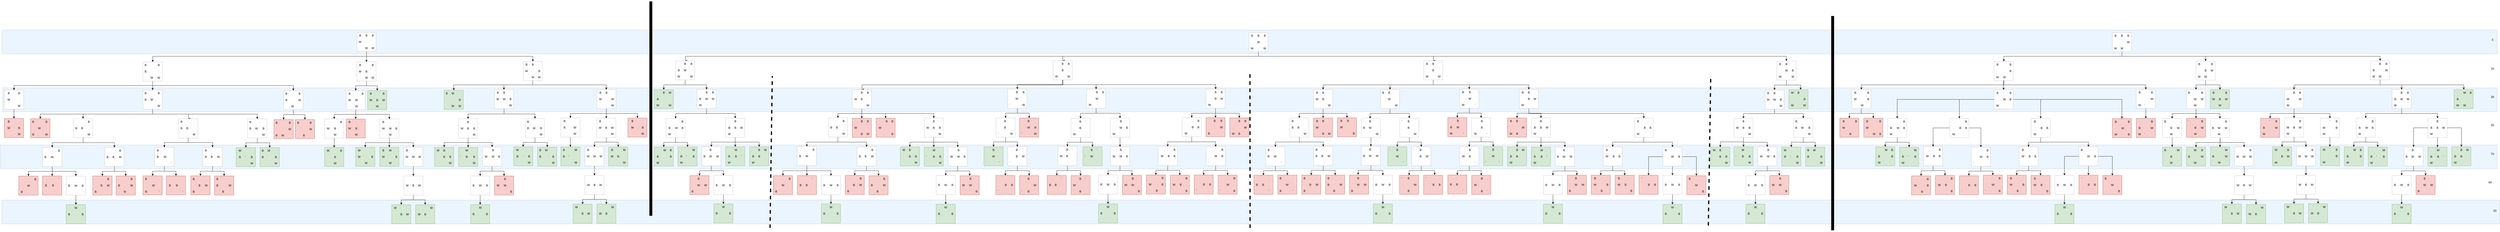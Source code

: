 <mxfile version="12.1.1" type="device" pages="1"><diagram id="iht-xeHT0IxTLL1l2ctH" name="Page-1"><mxGraphModel dx="4149" dy="1883" grid="1" gridSize="10" guides="1" tooltips="1" connect="1" arrows="1" fold="1" page="1" pageScale="1" pageWidth="200" pageHeight="200" math="0" shadow="0"><root><mxCell id="0"/><mxCell id="1" parent="0"/><mxCell id="qapUK-gkqvzOTWkJB6C--540" value="" style="rounded=0;whiteSpace=wrap;html=1;strokeWidth=1;opacity=20;fillColor=#99CCFF;" parent="1" vertex="1"><mxGeometry x="-908" y="663" width="10448" height="100" as="geometry"/></mxCell><mxCell id="qapUK-gkqvzOTWkJB6C--539" value="" style="rounded=0;whiteSpace=wrap;html=1;strokeWidth=1;opacity=20;fillColor=#99CCFF;" parent="1" vertex="1"><mxGeometry x="-915" y="432" width="10445" height="100" as="geometry"/></mxCell><mxCell id="qapUK-gkqvzOTWkJB6C--538" value="" style="rounded=0;whiteSpace=wrap;html=1;strokeWidth=1;opacity=20;fillColor=#99CCFF;" parent="1" vertex="1"><mxGeometry x="-905" y="192.5" width="10435" height="100" as="geometry"/></mxCell><mxCell id="qapUK-gkqvzOTWkJB6C--537" value="" style="rounded=0;whiteSpace=wrap;html=1;strokeWidth=1;opacity=20;fillColor=#99CCFF;" parent="1" vertex="1"><mxGeometry x="-908" y="-50" width="10438" height="100" as="geometry"/></mxCell><mxCell id="qapUK-gkqvzOTWkJB6C--531" style="edgeStyle=orthogonalEdgeStyle;rounded=0;orthogonalLoop=1;jettySize=auto;html=1;" parent="1" source="dXOZI-jVOgxIteGp3EZs-2" target="dXOZI-jVOgxIteGp3EZs-52" edge="1"><mxGeometry relative="1" as="geometry"/></mxCell><mxCell id="qapUK-gkqvzOTWkJB6C--532" style="edgeStyle=orthogonalEdgeStyle;rounded=0;orthogonalLoop=1;jettySize=auto;html=1;" parent="1" source="dXOZI-jVOgxIteGp3EZs-2" target="dXOZI-jVOgxIteGp3EZs-53" edge="1"><mxGeometry relative="1" as="geometry"><Array as="points"><mxPoint x="617" y="60"/><mxPoint x="1313" y="60"/></Array></mxGeometry></mxCell><mxCell id="qapUK-gkqvzOTWkJB6C--533" style="edgeStyle=orthogonalEdgeStyle;rounded=0;orthogonalLoop=1;jettySize=auto;html=1;" parent="1" source="dXOZI-jVOgxIteGp3EZs-2" target="dXOZI-jVOgxIteGp3EZs-77" edge="1"><mxGeometry relative="1" as="geometry"><Array as="points"><mxPoint x="617" y="60"/><mxPoint x="-277" y="60"/></Array></mxGeometry></mxCell><mxCell id="dXOZI-jVOgxIteGp3EZs-2" value="&lt;table style=&quot;width: 100% ; height: 100% ; border-collapse: collapse&quot; width=&quot;100%&quot; border=&quot;0&quot;&gt;&lt;tbody&gt;&lt;tr&gt;&lt;td align=&quot;center&quot;&gt;B&lt;/td&gt;&lt;td align=&quot;center&quot;&gt;B&lt;/td&gt;&lt;td align=&quot;center&quot;&gt;B&lt;/td&gt;&lt;/tr&gt;&lt;tr&gt;&lt;td align=&quot;center&quot;&gt;W&lt;/td&gt;&lt;td align=&quot;center&quot;&gt;&lt;br&gt;&lt;/td&gt;&lt;td align=&quot;center&quot;&gt;&lt;br&gt;&lt;/td&gt;&lt;/tr&gt;&lt;tr&gt;&lt;td align=&quot;center&quot;&gt;&lt;br&gt;&lt;/td&gt;&lt;td align=&quot;center&quot;&gt;W&lt;/td&gt;&lt;td align=&quot;center&quot;&gt;W&lt;/td&gt;&lt;/tr&gt;&lt;/tbody&gt;&lt;/table&gt;" style="text;html=1;strokeColor=#c0c0c0;fillColor=#ffffff;overflow=fill;" parent="1" vertex="1"><mxGeometry x="577" y="-40" width="80" height="80" as="geometry"/></mxCell><mxCell id="qapUK-gkqvzOTWkJB6C--107" style="edgeStyle=orthogonalEdgeStyle;rounded=0;orthogonalLoop=1;jettySize=auto;html=1;entryX=0.5;entryY=0;entryDx=0;entryDy=0;" parent="1" source="dXOZI-jVOgxIteGp3EZs-3" target="dXOZI-jVOgxIteGp3EZs-63" edge="1"><mxGeometry relative="1" as="geometry"><Array as="points"><mxPoint x="4348" y="60"/><mxPoint x="5080" y="60"/></Array></mxGeometry></mxCell><mxCell id="qapUK-gkqvzOTWkJB6C--206" style="edgeStyle=orthogonalEdgeStyle;rounded=0;orthogonalLoop=1;jettySize=auto;html=1;entryX=0.5;entryY=0;entryDx=0;entryDy=0;" parent="1" source="dXOZI-jVOgxIteGp3EZs-3" target="qapUK-gkqvzOTWkJB6C--1" edge="1"><mxGeometry relative="1" as="geometry"><Array as="points"><mxPoint x="4348" y="60"/><mxPoint x="3530" y="60"/></Array></mxGeometry></mxCell><mxCell id="qapUK-gkqvzOTWkJB6C--207" style="edgeStyle=orthogonalEdgeStyle;rounded=0;orthogonalLoop=1;jettySize=auto;html=1;entryX=0.5;entryY=0;entryDx=0;entryDy=0;" parent="1" source="dXOZI-jVOgxIteGp3EZs-3" target="dXOZI-jVOgxIteGp3EZs-62" edge="1"><mxGeometry relative="1" as="geometry"><Array as="points"><mxPoint x="4348" y="60"/><mxPoint x="1951" y="60"/></Array></mxGeometry></mxCell><mxCell id="qapUK-gkqvzOTWkJB6C--208" style="edgeStyle=orthogonalEdgeStyle;rounded=0;orthogonalLoop=1;jettySize=auto;html=1;entryX=0.5;entryY=0;entryDx=0;entryDy=0;" parent="1" source="dXOZI-jVOgxIteGp3EZs-3" target="dXOZI-jVOgxIteGp3EZs-64" edge="1"><mxGeometry relative="1" as="geometry"><Array as="points"><mxPoint x="4348" y="60"/><mxPoint x="6556" y="60"/></Array></mxGeometry></mxCell><mxCell id="dXOZI-jVOgxIteGp3EZs-3" value="&lt;table style=&quot;width: 100% ; height: 100% ; border-collapse: collapse&quot; width=&quot;100%&quot; border=&quot;0&quot;&gt;&lt;tbody&gt;&lt;tr&gt;&lt;td align=&quot;center&quot;&gt;B&lt;/td&gt;&lt;td align=&quot;center&quot;&gt;B&lt;/td&gt;&lt;td align=&quot;center&quot;&gt;B&lt;/td&gt;&lt;/tr&gt;&lt;tr&gt;&lt;td align=&quot;center&quot;&gt;&lt;br&gt;&lt;/td&gt;&lt;td align=&quot;center&quot;&gt;W&lt;br&gt;&lt;/td&gt;&lt;td align=&quot;center&quot;&gt;&lt;br&gt;&lt;/td&gt;&lt;/tr&gt;&lt;tr&gt;&lt;td align=&quot;center&quot;&gt;W&lt;/td&gt;&lt;td align=&quot;center&quot;&gt;&lt;br&gt;&lt;/td&gt;&lt;td align=&quot;center&quot;&gt;W&lt;/td&gt;&lt;/tr&gt;&lt;/tbody&gt;&lt;/table&gt;" style="text;html=1;strokeColor=#c0c0c0;fillColor=#ffffff;overflow=fill;" parent="1" vertex="1"><mxGeometry x="4308" y="-39" width="80" height="80" as="geometry"/></mxCell><mxCell id="dXOZI-jVOgxIteGp3EZs-203" style="edgeStyle=orthogonalEdgeStyle;rounded=0;orthogonalLoop=1;jettySize=auto;html=1;entryX=0.5;entryY=0;entryDx=0;entryDy=0;" parent="1" source="dXOZI-jVOgxIteGp3EZs-51" target="dXOZI-jVOgxIteGp3EZs-115" edge="1"><mxGeometry relative="1" as="geometry"/></mxCell><mxCell id="qapUK-gkqvzOTWkJB6C--573" style="edgeStyle=orthogonalEdgeStyle;rounded=0;orthogonalLoop=1;jettySize=auto;html=1;" parent="1" source="dXOZI-jVOgxIteGp3EZs-51" target="qapUK-gkqvzOTWkJB6C--570" edge="1"><mxGeometry relative="1" as="geometry"/></mxCell><mxCell id="dXOZI-jVOgxIteGp3EZs-51" value="&lt;table style=&quot;width: 100% ; height: 100% ; border-collapse: collapse&quot; width=&quot;100%&quot; border=&quot;0&quot;&gt;&lt;tbody&gt;&lt;tr&gt;&lt;td align=&quot;center&quot;&gt;B&lt;/td&gt;&lt;td align=&quot;center&quot;&gt;&lt;br&gt;&lt;/td&gt;&lt;td align=&quot;center&quot;&gt;B&lt;/td&gt;&lt;/tr&gt;&lt;tr&gt;&lt;td align=&quot;center&quot;&gt;B&lt;/td&gt;&lt;td align=&quot;center&quot;&gt;&lt;br&gt;&lt;/td&gt;&lt;td align=&quot;center&quot;&gt;W&lt;br&gt;&lt;/td&gt;&lt;/tr&gt;&lt;tr&gt;&lt;td align=&quot;center&quot;&gt;&lt;br&gt;&lt;/td&gt;&lt;td align=&quot;center&quot;&gt;W&lt;/td&gt;&lt;td align=&quot;center&quot;&gt;&lt;br&gt;&lt;/td&gt;&lt;/tr&gt;&lt;/tbody&gt;&lt;/table&gt;" style="text;html=1;strokeColor=#c0c0c0;fillColor=#ffffff;overflow=fill;" parent="1" vertex="1"><mxGeometry x="270.5" y="204" width="81" height="80" as="geometry"/></mxCell><mxCell id="dXOZI-jVOgxIteGp3EZs-90" style="edgeStyle=orthogonalEdgeStyle;rounded=0;orthogonalLoop=1;jettySize=auto;html=1;entryX=0.5;entryY=0;entryDx=0;entryDy=0;" parent="1" source="dXOZI-jVOgxIteGp3EZs-52" target="dXOZI-jVOgxIteGp3EZs-85" edge="1"><mxGeometry relative="1" as="geometry"/></mxCell><mxCell id="dXOZI-jVOgxIteGp3EZs-91" style="edgeStyle=orthogonalEdgeStyle;rounded=0;orthogonalLoop=1;jettySize=auto;html=1;" parent="1" source="dXOZI-jVOgxIteGp3EZs-52" target="dXOZI-jVOgxIteGp3EZs-88" edge="1"><mxGeometry relative="1" as="geometry"/></mxCell><mxCell id="dXOZI-jVOgxIteGp3EZs-52" value="&lt;table style=&quot;width: 100% ; height: 100% ; border-collapse: collapse&quot; width=&quot;100%&quot; border=&quot;0&quot;&gt;&lt;tbody&gt;&lt;tr&gt;&lt;td align=&quot;center&quot;&gt;B&lt;/td&gt;&lt;td align=&quot;center&quot;&gt;&lt;br&gt;&lt;/td&gt;&lt;td align=&quot;center&quot;&gt;B&lt;/td&gt;&lt;/tr&gt;&lt;tr&gt;&lt;td align=&quot;center&quot;&gt;W&lt;/td&gt;&lt;td align=&quot;center&quot;&gt;B&lt;br&gt;&lt;/td&gt;&lt;td align=&quot;center&quot;&gt;&lt;br&gt;&lt;/td&gt;&lt;/tr&gt;&lt;tr&gt;&lt;td align=&quot;center&quot;&gt;&lt;br&gt;&lt;/td&gt;&lt;td align=&quot;center&quot;&gt;W&lt;/td&gt;&lt;td align=&quot;center&quot;&gt;W&lt;/td&gt;&lt;/tr&gt;&lt;/tbody&gt;&lt;/table&gt;" style="text;html=1;strokeColor=#c0c0c0;fillColor=#ffffff;overflow=fill;" parent="1" vertex="1"><mxGeometry x="577" y="84" width="80" height="80" as="geometry"/></mxCell><mxCell id="qapUK-gkqvzOTWkJB6C--528" style="edgeStyle=orthogonalEdgeStyle;rounded=0;orthogonalLoop=1;jettySize=auto;html=1;" parent="1" source="dXOZI-jVOgxIteGp3EZs-53" target="dXOZI-jVOgxIteGp3EZs-93" edge="1"><mxGeometry relative="1" as="geometry"><Array as="points"><mxPoint x="1312" y="180"/><mxPoint x="1192" y="180"/></Array></mxGeometry></mxCell><mxCell id="qapUK-gkqvzOTWkJB6C--529" style="edgeStyle=orthogonalEdgeStyle;rounded=0;orthogonalLoop=1;jettySize=auto;html=1;" parent="1" source="dXOZI-jVOgxIteGp3EZs-53" target="dXOZI-jVOgxIteGp3EZs-94" edge="1"><mxGeometry relative="1" as="geometry"><Array as="points"><mxPoint x="1312" y="180"/><mxPoint x="1620" y="180"/></Array></mxGeometry></mxCell><mxCell id="qapUK-gkqvzOTWkJB6C--530" style="edgeStyle=orthogonalEdgeStyle;rounded=0;orthogonalLoop=1;jettySize=auto;html=1;" parent="1" source="dXOZI-jVOgxIteGp3EZs-53" target="dXOZI-jVOgxIteGp3EZs-92" edge="1"><mxGeometry relative="1" as="geometry"><Array as="points"><mxPoint x="1312" y="180"/><mxPoint x="982" y="180"/></Array></mxGeometry></mxCell><mxCell id="dXOZI-jVOgxIteGp3EZs-53" value="&lt;table style=&quot;width: 100% ; height: 100% ; border-collapse: collapse&quot; width=&quot;100%&quot; border=&quot;0&quot;&gt;&lt;tbody&gt;&lt;tr&gt;&lt;td align=&quot;center&quot;&gt;B&lt;/td&gt;&lt;td align=&quot;center&quot;&gt;B&lt;/td&gt;&lt;td align=&quot;center&quot;&gt;&lt;br&gt;&lt;/td&gt;&lt;/tr&gt;&lt;tr&gt;&lt;td align=&quot;center&quot;&gt;W&lt;/td&gt;&lt;td align=&quot;center&quot;&gt;&lt;br&gt;&lt;/td&gt;&lt;td align=&quot;center&quot;&gt;B&lt;br&gt;&lt;/td&gt;&lt;/tr&gt;&lt;tr&gt;&lt;td align=&quot;center&quot;&gt;&lt;br&gt;&lt;/td&gt;&lt;td align=&quot;center&quot;&gt;W&lt;/td&gt;&lt;td align=&quot;center&quot;&gt;W&lt;/td&gt;&lt;/tr&gt;&lt;/tbody&gt;&lt;/table&gt;" style="text;html=1;strokeColor=#c0c0c0;fillColor=#ffffff;overflow=fill;" parent="1" vertex="1"><mxGeometry x="1272.5" y="81.5" width="80" height="80" as="geometry"/></mxCell><mxCell id="qapUK-gkqvzOTWkJB6C--101" style="edgeStyle=orthogonalEdgeStyle;rounded=0;orthogonalLoop=1;jettySize=auto;html=1;entryX=0.5;entryY=0;entryDx=0;entryDy=0;" parent="1" source="dXOZI-jVOgxIteGp3EZs-61" target="qapUK-gkqvzOTWkJB6C--84" edge="1"><mxGeometry relative="1" as="geometry"><Array as="points"><mxPoint x="4169" y="299"/><mxPoint x="4069" y="299"/></Array></mxGeometry></mxCell><mxCell id="qapUK-gkqvzOTWkJB6C--102" style="edgeStyle=orthogonalEdgeStyle;rounded=0;orthogonalLoop=1;jettySize=auto;html=1;entryX=0.5;entryY=0;entryDx=0;entryDy=0;" parent="1" source="dXOZI-jVOgxIteGp3EZs-61" target="qapUK-gkqvzOTWkJB6C--83" edge="1"><mxGeometry relative="1" as="geometry"/></mxCell><mxCell id="qapUK-gkqvzOTWkJB6C--103" style="edgeStyle=orthogonalEdgeStyle;rounded=0;orthogonalLoop=1;jettySize=auto;html=1;entryX=0.5;entryY=0;entryDx=0;entryDy=0;" parent="1" source="dXOZI-jVOgxIteGp3EZs-61" target="qapUK-gkqvzOTWkJB6C--82" edge="1"><mxGeometry relative="1" as="geometry"><Array as="points"><mxPoint x="4169" y="299"/><mxPoint x="4268" y="299"/></Array></mxGeometry></mxCell><mxCell id="dXOZI-jVOgxIteGp3EZs-61" value="&lt;table style=&quot;width: 100% ; height: 100% ; border-collapse: collapse&quot; width=&quot;100%&quot; border=&quot;0&quot;&gt;&lt;tbody&gt;&lt;tr&gt;&lt;td align=&quot;center&quot;&gt;&lt;br&gt;&lt;/td&gt;&lt;td align=&quot;center&quot;&gt;B&lt;/td&gt;&lt;td align=&quot;center&quot;&gt;B&lt;/td&gt;&lt;/tr&gt;&lt;tr&gt;&lt;td align=&quot;center&quot;&gt;&lt;br&gt;&lt;/td&gt;&lt;td align=&quot;center&quot;&gt;B&lt;br&gt;&lt;/td&gt;&lt;td align=&quot;center&quot;&gt;W&lt;br&gt;&lt;/td&gt;&lt;/tr&gt;&lt;tr&gt;&lt;td align=&quot;center&quot;&gt;W&lt;/td&gt;&lt;td align=&quot;center&quot;&gt;&lt;br&gt;&lt;/td&gt;&lt;td align=&quot;center&quot;&gt;&lt;br&gt;&lt;/td&gt;&lt;/tr&gt;&lt;/tbody&gt;&lt;/table&gt;" style="text;html=1;strokeColor=#c0c0c0;fillColor=#ffffff;overflow=fill;" parent="1" vertex="1"><mxGeometry x="4128.5" y="198" width="80" height="80" as="geometry"/></mxCell><mxCell id="qapUK-gkqvzOTWkJB6C--204" style="edgeStyle=orthogonalEdgeStyle;rounded=0;orthogonalLoop=1;jettySize=auto;html=1;entryX=0.5;entryY=0;entryDx=0;entryDy=0;" parent="1" source="dXOZI-jVOgxIteGp3EZs-62" target="dXOZI-jVOgxIteGp3EZs-228" edge="1"><mxGeometry relative="1" as="geometry"><Array as="points"><mxPoint x="1950" y="180"/><mxPoint x="1860" y="180"/></Array></mxGeometry></mxCell><mxCell id="qapUK-gkqvzOTWkJB6C--205" style="edgeStyle=orthogonalEdgeStyle;rounded=0;orthogonalLoop=1;jettySize=auto;html=1;entryX=0.5;entryY=0;entryDx=0;entryDy=0;" parent="1" source="dXOZI-jVOgxIteGp3EZs-62" target="dXOZI-jVOgxIteGp3EZs-229" edge="1"><mxGeometry relative="1" as="geometry"><Array as="points"><mxPoint x="1950" y="180"/><mxPoint x="2040" y="180"/></Array></mxGeometry></mxCell><mxCell id="dXOZI-jVOgxIteGp3EZs-62" value="&lt;table style=&quot;width: 100% ; height: 100% ; border-collapse: collapse&quot; width=&quot;100%&quot; border=&quot;0&quot;&gt;&lt;tbody&gt;&lt;tr&gt;&lt;td align=&quot;center&quot;&gt;&lt;br&gt;&lt;/td&gt;&lt;td align=&quot;center&quot;&gt;B&lt;/td&gt;&lt;td align=&quot;center&quot;&gt;B&lt;/td&gt;&lt;/tr&gt;&lt;tr&gt;&lt;td align=&quot;center&quot;&gt;B&lt;br&gt;&lt;/td&gt;&lt;td align=&quot;center&quot;&gt;W&lt;br&gt;&lt;/td&gt;&lt;td align=&quot;center&quot;&gt;&lt;br&gt;&lt;/td&gt;&lt;/tr&gt;&lt;tr&gt;&lt;td align=&quot;center&quot;&gt;W&lt;/td&gt;&lt;td align=&quot;center&quot;&gt;&lt;br&gt;&lt;/td&gt;&lt;td align=&quot;center&quot;&gt;W&lt;/td&gt;&lt;/tr&gt;&lt;/tbody&gt;&lt;/table&gt;" style="text;html=1;strokeColor=#c0c0c0;fillColor=#ffffff;overflow=fill;" parent="1" vertex="1"><mxGeometry x="1910" y="79" width="80" height="80" as="geometry"/></mxCell><mxCell id="qapUK-gkqvzOTWkJB6C--133" style="edgeStyle=orthogonalEdgeStyle;rounded=0;orthogonalLoop=1;jettySize=auto;html=1;entryX=0.5;entryY=0;entryDx=0;entryDy=0;" parent="1" source="dXOZI-jVOgxIteGp3EZs-63" target="qapUK-gkqvzOTWkJB6C--111" edge="1"><mxGeometry relative="1" as="geometry"><Array as="points"><mxPoint x="5079" y="180"/><mxPoint x="4619" y="180"/></Array></mxGeometry></mxCell><mxCell id="qapUK-gkqvzOTWkJB6C--140" style="edgeStyle=orthogonalEdgeStyle;rounded=0;orthogonalLoop=1;jettySize=auto;html=1;entryX=0.5;entryY=0;entryDx=0;entryDy=0;" parent="1" source="dXOZI-jVOgxIteGp3EZs-63" target="qapUK-gkqvzOTWkJB6C--110" edge="1"><mxGeometry relative="1" as="geometry"><Array as="points"><mxPoint x="5079" y="180"/><mxPoint x="4899" y="180"/></Array></mxGeometry></mxCell><mxCell id="qapUK-gkqvzOTWkJB6C--223" style="edgeStyle=orthogonalEdgeStyle;rounded=0;orthogonalLoop=1;jettySize=auto;html=1;entryX=0.5;entryY=0;entryDx=0;entryDy=0;" parent="1" source="dXOZI-jVOgxIteGp3EZs-63" target="qapUK-gkqvzOTWkJB6C--210" edge="1"><mxGeometry relative="1" as="geometry"><Array as="points"><mxPoint x="5079" y="180"/><mxPoint x="5230" y="180"/></Array></mxGeometry></mxCell><mxCell id="qapUK-gkqvzOTWkJB6C--224" style="edgeStyle=orthogonalEdgeStyle;rounded=0;orthogonalLoop=1;jettySize=auto;html=1;entryX=0.5;entryY=0;entryDx=0;entryDy=0;" parent="1" source="dXOZI-jVOgxIteGp3EZs-63" target="qapUK-gkqvzOTWkJB6C--209" edge="1"><mxGeometry relative="1" as="geometry"><Array as="points"><mxPoint x="5079" y="180"/><mxPoint x="5479" y="180"/></Array></mxGeometry></mxCell><mxCell id="dXOZI-jVOgxIteGp3EZs-63" value="&lt;table style=&quot;width: 100% ; height: 100% ; border-collapse: collapse&quot; width=&quot;100%&quot; border=&quot;0&quot;&gt;&lt;tbody&gt;&lt;tr&gt;&lt;td align=&quot;center&quot;&gt;B&lt;/td&gt;&lt;td align=&quot;center&quot;&gt;B&lt;/td&gt;&lt;td align=&quot;center&quot;&gt;&lt;br&gt;&lt;/td&gt;&lt;/tr&gt;&lt;tr&gt;&lt;td align=&quot;center&quot;&gt;&lt;br&gt;&lt;/td&gt;&lt;td align=&quot;center&quot;&gt;B&lt;br&gt;&lt;/td&gt;&lt;td align=&quot;center&quot;&gt;&lt;br&gt;&lt;/td&gt;&lt;/tr&gt;&lt;tr&gt;&lt;td align=&quot;center&quot;&gt;W&lt;/td&gt;&lt;td align=&quot;center&quot;&gt;&lt;br&gt;&lt;/td&gt;&lt;td align=&quot;center&quot;&gt;W&lt;/td&gt;&lt;/tr&gt;&lt;/tbody&gt;&lt;/table&gt;" style="text;html=1;strokeColor=#c0c0c0;fillColor=#ffffff;overflow=fill;" parent="1" vertex="1"><mxGeometry x="5039" y="79" width="80" height="80" as="geometry"/></mxCell><mxCell id="qapUK-gkqvzOTWkJB6C--165" style="edgeStyle=orthogonalEdgeStyle;rounded=0;orthogonalLoop=1;jettySize=auto;html=1;entryX=0.5;entryY=0;entryDx=0;entryDy=0;" parent="1" source="dXOZI-jVOgxIteGp3EZs-64" target="qapUK-gkqvzOTWkJB6C--109" edge="1"><mxGeometry relative="1" as="geometry"/></mxCell><mxCell id="qapUK-gkqvzOTWkJB6C--166" style="edgeStyle=orthogonalEdgeStyle;rounded=0;orthogonalLoop=1;jettySize=auto;html=1;" parent="1" source="dXOZI-jVOgxIteGp3EZs-64" target="qapUK-gkqvzOTWkJB6C--108" edge="1"><mxGeometry relative="1" as="geometry"><Array as="points"><mxPoint x="6557" y="180.5"/><mxPoint x="6616" y="180.5"/></Array></mxGeometry></mxCell><mxCell id="dXOZI-jVOgxIteGp3EZs-64" value="&lt;table style=&quot;width: 100% ; height: 100% ; border-collapse: collapse&quot; width=&quot;100%&quot; border=&quot;0&quot;&gt;&lt;tbody&gt;&lt;tr&gt;&lt;td align=&quot;center&quot;&gt;B&lt;/td&gt;&lt;td align=&quot;center&quot;&gt;B&lt;/td&gt;&lt;td align=&quot;center&quot;&gt;&lt;br&gt;&lt;/td&gt;&lt;/tr&gt;&lt;tr&gt;&lt;td align=&quot;center&quot;&gt;&lt;br&gt;&lt;/td&gt;&lt;td align=&quot;center&quot;&gt;W&lt;br&gt;&lt;/td&gt;&lt;td align=&quot;center&quot;&gt;B&lt;br&gt;&lt;/td&gt;&lt;/tr&gt;&lt;tr&gt;&lt;td align=&quot;center&quot;&gt;W&lt;/td&gt;&lt;td align=&quot;center&quot;&gt;&lt;br&gt;&lt;/td&gt;&lt;td align=&quot;center&quot;&gt;W&lt;/td&gt;&lt;/tr&gt;&lt;/tbody&gt;&lt;/table&gt;" style="text;html=1;strokeColor=#c0c0c0;fillColor=#ffffff;overflow=fill;" parent="1" vertex="1"><mxGeometry x="6516.5" y="80" width="80" height="80" as="geometry"/></mxCell><mxCell id="dXOZI-jVOgxIteGp3EZs-180" style="edgeStyle=orthogonalEdgeStyle;rounded=0;orthogonalLoop=1;jettySize=auto;html=1;entryX=0.5;entryY=0;entryDx=0;entryDy=0;" parent="1" source="dXOZI-jVOgxIteGp3EZs-77" target="dXOZI-jVOgxIteGp3EZs-79" edge="1"><mxGeometry relative="1" as="geometry"/></mxCell><mxCell id="dXOZI-jVOgxIteGp3EZs-181" style="edgeStyle=orthogonalEdgeStyle;rounded=0;orthogonalLoop=1;jettySize=auto;html=1;entryX=0.5;entryY=0;entryDx=0;entryDy=0;" parent="1" source="dXOZI-jVOgxIteGp3EZs-77" target="dXOZI-jVOgxIteGp3EZs-78" edge="1"><mxGeometry relative="1" as="geometry"><Array as="points"><mxPoint x="-278" y="182.5"/><mxPoint x="-858" y="182.5"/></Array></mxGeometry></mxCell><mxCell id="dXOZI-jVOgxIteGp3EZs-182" style="edgeStyle=orthogonalEdgeStyle;rounded=0;orthogonalLoop=1;jettySize=auto;html=1;entryX=0.5;entryY=0;entryDx=0;entryDy=0;" parent="1" source="dXOZI-jVOgxIteGp3EZs-77" target="dXOZI-jVOgxIteGp3EZs-51" edge="1"><mxGeometry relative="1" as="geometry"><Array as="points"><mxPoint x="-278" y="183"/><mxPoint x="311" y="183"/></Array></mxGeometry></mxCell><mxCell id="dXOZI-jVOgxIteGp3EZs-77" value="&lt;table style=&quot;width: 100% ; height: 100% ; border-collapse: collapse&quot; width=&quot;100%&quot; border=&quot;0&quot;&gt;&lt;tbody&gt;&lt;tr&gt;&lt;td align=&quot;center&quot;&gt;B&lt;/td&gt;&lt;td align=&quot;center&quot;&gt;&lt;br&gt;&lt;/td&gt;&lt;td align=&quot;center&quot;&gt;B&lt;/td&gt;&lt;/tr&gt;&lt;tr&gt;&lt;td align=&quot;center&quot;&gt;B&lt;/td&gt;&lt;td align=&quot;center&quot;&gt;&lt;br&gt;&lt;/td&gt;&lt;td align=&quot;center&quot;&gt;&lt;br&gt;&lt;/td&gt;&lt;/tr&gt;&lt;tr&gt;&lt;td align=&quot;center&quot;&gt;&lt;br&gt;&lt;/td&gt;&lt;td align=&quot;center&quot;&gt;W&lt;/td&gt;&lt;td align=&quot;center&quot;&gt;W&lt;/td&gt;&lt;/tr&gt;&lt;/tbody&gt;&lt;/table&gt;" style="text;html=1;strokeColor=#c0c0c0;fillColor=#ffffff;overflow=fill;" parent="1" vertex="1"><mxGeometry x="-318" y="84" width="81" height="80" as="geometry"/></mxCell><mxCell id="dXOZI-jVOgxIteGp3EZs-113" style="edgeStyle=orthogonalEdgeStyle;rounded=0;orthogonalLoop=1;jettySize=auto;html=1;entryX=0.5;entryY=0;entryDx=0;entryDy=0;" parent="1" source="dXOZI-jVOgxIteGp3EZs-78" target="dXOZI-jVOgxIteGp3EZs-98" edge="1"><mxGeometry relative="1" as="geometry"/></mxCell><mxCell id="dXOZI-jVOgxIteGp3EZs-78" value="&lt;table style=&quot;width: 100% ; height: 100% ; border-collapse: collapse&quot; width=&quot;100%&quot; border=&quot;0&quot;&gt;&lt;tbody&gt;&lt;tr&gt;&lt;td align=&quot;center&quot;&gt;B&lt;/td&gt;&lt;td align=&quot;center&quot;&gt;&lt;br&gt;&lt;/td&gt;&lt;td align=&quot;center&quot;&gt;B&lt;/td&gt;&lt;/tr&gt;&lt;tr&gt;&lt;td align=&quot;center&quot;&gt;W&lt;/td&gt;&lt;td align=&quot;center&quot;&gt;&lt;br&gt;&lt;/td&gt;&lt;td align=&quot;center&quot;&gt;&lt;br&gt;&lt;/td&gt;&lt;/tr&gt;&lt;tr&gt;&lt;td align=&quot;center&quot;&gt;&lt;br&gt;&lt;/td&gt;&lt;td align=&quot;center&quot;&gt;&lt;br&gt;&lt;/td&gt;&lt;td align=&quot;center&quot;&gt;W&lt;/td&gt;&lt;/tr&gt;&lt;/tbody&gt;&lt;/table&gt;" style="text;html=1;strokeColor=#c0c0c0;fillColor=#ffffff;overflow=fill;" parent="1" vertex="1"><mxGeometry x="-898" y="202" width="81" height="80" as="geometry"/></mxCell><mxCell id="dXOZI-jVOgxIteGp3EZs-107" style="edgeStyle=orthogonalEdgeStyle;rounded=0;orthogonalLoop=1;jettySize=auto;html=1;entryX=0.5;entryY=0;entryDx=0;entryDy=0;" parent="1" source="dXOZI-jVOgxIteGp3EZs-79" target="dXOZI-jVOgxIteGp3EZs-100" edge="1"><mxGeometry relative="1" as="geometry"><Array as="points"><mxPoint x="-278" y="302.5"/><mxPoint x="-748" y="302.5"/></Array></mxGeometry></mxCell><mxCell id="dXOZI-jVOgxIteGp3EZs-108" style="edgeStyle=orthogonalEdgeStyle;rounded=0;orthogonalLoop=1;jettySize=auto;html=1;entryX=0.5;entryY=0;entryDx=0;entryDy=0;" parent="1" source="dXOZI-jVOgxIteGp3EZs-79" target="dXOZI-jVOgxIteGp3EZs-101" edge="1"><mxGeometry relative="1" as="geometry"><Array as="points"><mxPoint x="-599" y="302.5"/><mxPoint x="-647" y="302.5"/></Array></mxGeometry></mxCell><mxCell id="dXOZI-jVOgxIteGp3EZs-176" style="edgeStyle=orthogonalEdgeStyle;rounded=0;orthogonalLoop=1;jettySize=auto;html=1;entryX=0.5;entryY=0;entryDx=0;entryDy=0;" parent="1" source="dXOZI-jVOgxIteGp3EZs-79" target="dXOZI-jVOgxIteGp3EZs-102" edge="1"><mxGeometry relative="1" as="geometry"><Array as="points"><mxPoint x="-278" y="302.5"/><mxPoint x="-128" y="302.5"/></Array></mxGeometry></mxCell><mxCell id="dXOZI-jVOgxIteGp3EZs-177" style="edgeStyle=orthogonalEdgeStyle;rounded=0;orthogonalLoop=1;jettySize=auto;html=1;entryX=0.5;entryY=0;entryDx=0;entryDy=0;" parent="1" source="dXOZI-jVOgxIteGp3EZs-79" target="dXOZI-jVOgxIteGp3EZs-103" edge="1"><mxGeometry relative="1" as="geometry"><Array as="points"><mxPoint x="-278" y="302.5"/><mxPoint x="160" y="302.5"/></Array></mxGeometry></mxCell><mxCell id="dXOZI-jVOgxIteGp3EZs-79" value="&lt;table style=&quot;width: 100% ; height: 100% ; border-collapse: collapse&quot; width=&quot;100%&quot; border=&quot;0&quot;&gt;&lt;tbody&gt;&lt;tr&gt;&lt;td align=&quot;center&quot;&gt;B&lt;/td&gt;&lt;td align=&quot;center&quot;&gt;&lt;br&gt;&lt;/td&gt;&lt;td align=&quot;center&quot;&gt;B&lt;/td&gt;&lt;/tr&gt;&lt;tr&gt;&lt;td align=&quot;center&quot;&gt;B&lt;/td&gt;&lt;td align=&quot;center&quot;&gt;W&lt;br&gt;&lt;/td&gt;&lt;td align=&quot;center&quot;&gt;&lt;br&gt;&lt;/td&gt;&lt;/tr&gt;&lt;tr&gt;&lt;td align=&quot;center&quot;&gt;&lt;br&gt;&lt;/td&gt;&lt;td align=&quot;center&quot;&gt;&lt;br&gt;&lt;/td&gt;&lt;td align=&quot;center&quot;&gt;W&lt;/td&gt;&lt;/tr&gt;&lt;/tbody&gt;&lt;/table&gt;" style="text;html=1;strokeColor=#c0c0c0;fillColor=#ffffff;overflow=fill;" parent="1" vertex="1"><mxGeometry x="-318" y="202" width="81" height="80" as="geometry"/></mxCell><mxCell id="dXOZI-jVOgxIteGp3EZs-121" style="edgeStyle=orthogonalEdgeStyle;rounded=0;orthogonalLoop=1;jettySize=auto;html=1;entryX=0.5;entryY=0;entryDx=0;entryDy=0;" parent="1" source="dXOZI-jVOgxIteGp3EZs-85" target="dXOZI-jVOgxIteGp3EZs-119" edge="1"><mxGeometry relative="1" as="geometry"/></mxCell><mxCell id="dXOZI-jVOgxIteGp3EZs-122" style="edgeStyle=orthogonalEdgeStyle;rounded=0;orthogonalLoop=1;jettySize=auto;html=1;entryX=0.5;entryY=0;entryDx=0;entryDy=0;" parent="1" source="dXOZI-jVOgxIteGp3EZs-85" target="dXOZI-jVOgxIteGp3EZs-118" edge="1"><mxGeometry relative="1" as="geometry"><Array as="points"><mxPoint x="572" y="303.5"/><mxPoint x="482" y="303.5"/></Array></mxGeometry></mxCell><mxCell id="dXOZI-jVOgxIteGp3EZs-123" style="edgeStyle=orthogonalEdgeStyle;rounded=0;orthogonalLoop=1;jettySize=auto;html=1;entryX=0.5;entryY=0;entryDx=0;entryDy=0;" parent="1" source="dXOZI-jVOgxIteGp3EZs-85" target="dXOZI-jVOgxIteGp3EZs-120" edge="1"><mxGeometry relative="1" as="geometry"><Array as="points"><mxPoint x="572.5" y="303.5"/><mxPoint x="712.5" y="303.5"/></Array></mxGeometry></mxCell><mxCell id="dXOZI-jVOgxIteGp3EZs-85" value="&lt;table style=&quot;width: 100% ; height: 100% ; border-collapse: collapse&quot; width=&quot;100%&quot; border=&quot;0&quot;&gt;&lt;tbody&gt;&lt;tr&gt;&lt;td align=&quot;center&quot;&gt;B&lt;/td&gt;&lt;td align=&quot;center&quot;&gt;&lt;br&gt;&lt;/td&gt;&lt;td align=&quot;center&quot;&gt;B&lt;/td&gt;&lt;/tr&gt;&lt;tr&gt;&lt;td align=&quot;center&quot;&gt;W&lt;/td&gt;&lt;td align=&quot;center&quot;&gt;W&lt;br&gt;&lt;/td&gt;&lt;td align=&quot;center&quot;&gt;&lt;br&gt;&lt;/td&gt;&lt;/tr&gt;&lt;tr&gt;&lt;td align=&quot;center&quot;&gt;&lt;br&gt;&lt;/td&gt;&lt;td align=&quot;center&quot;&gt;W&lt;/td&gt;&lt;td align=&quot;center&quot;&gt;&lt;br&gt;&lt;/td&gt;&lt;/tr&gt;&lt;/tbody&gt;&lt;/table&gt;" style="text;html=1;strokeColor=#c0c0c0;fillColor=#ffffff;overflow=fill;" parent="1" vertex="1"><mxGeometry x="532" y="204" width="80" height="80" as="geometry"/></mxCell><mxCell id="dXOZI-jVOgxIteGp3EZs-88" value="&lt;table style=&quot;width: 100% ; height: 100% ; border-collapse: collapse&quot; width=&quot;100%&quot; border=&quot;0&quot;&gt;&lt;tbody&gt;&lt;tr&gt;&lt;td align=&quot;center&quot;&gt;B&lt;/td&gt;&lt;td align=&quot;center&quot;&gt;&lt;br&gt;&lt;/td&gt;&lt;td align=&quot;center&quot;&gt;B&lt;/td&gt;&lt;/tr&gt;&lt;tr&gt;&lt;td align=&quot;center&quot;&gt;W&lt;/td&gt;&lt;td align=&quot;center&quot;&gt;B&lt;br&gt;&lt;/td&gt;&lt;td align=&quot;center&quot;&gt;W&lt;/td&gt;&lt;/tr&gt;&lt;tr&gt;&lt;td align=&quot;center&quot;&gt;&lt;br&gt;&lt;/td&gt;&lt;td align=&quot;center&quot;&gt;W&lt;/td&gt;&lt;td align=&quot;center&quot;&gt;&lt;br&gt;&lt;/td&gt;&lt;/tr&gt;&lt;/tbody&gt;&lt;/table&gt;" style="text;html=1;strokeColor=#82b366;fillColor=#d5e8d4;overflow=fill;" parent="1" vertex="1"><mxGeometry x="622" y="204" width="80" height="80" as="geometry"/></mxCell><mxCell id="dXOZI-jVOgxIteGp3EZs-92" value="&lt;table style=&quot;width: 100% ; height: 100% ; border-collapse: collapse&quot; width=&quot;100%&quot; border=&quot;0&quot;&gt;&lt;tbody&gt;&lt;tr&gt;&lt;td align=&quot;center&quot;&gt;B&lt;/td&gt;&lt;td align=&quot;center&quot;&gt;W&lt;/td&gt;&lt;td align=&quot;center&quot;&gt;&lt;br&gt;&lt;/td&gt;&lt;/tr&gt;&lt;tr&gt;&lt;td align=&quot;center&quot;&gt;&lt;br&gt;&lt;/td&gt;&lt;td align=&quot;center&quot;&gt;&lt;br&gt;&lt;/td&gt;&lt;td align=&quot;center&quot;&gt;B&lt;br&gt;&lt;/td&gt;&lt;/tr&gt;&lt;tr&gt;&lt;td align=&quot;center&quot;&gt;&lt;br&gt;&lt;/td&gt;&lt;td align=&quot;center&quot;&gt;W&lt;/td&gt;&lt;td align=&quot;center&quot;&gt;W&lt;/td&gt;&lt;/tr&gt;&lt;/tbody&gt;&lt;/table&gt;" style="text;html=1;strokeColor=#82b366;fillColor=#d5e8d4;overflow=fill;" parent="1" vertex="1"><mxGeometry x="942" y="202.5" width="80" height="80" as="geometry"/></mxCell><mxCell id="dXOZI-jVOgxIteGp3EZs-126" style="edgeStyle=orthogonalEdgeStyle;rounded=0;orthogonalLoop=1;jettySize=auto;html=1;entryX=0.5;entryY=0;entryDx=0;entryDy=0;" parent="1" source="dXOZI-jVOgxIteGp3EZs-93" target="dXOZI-jVOgxIteGp3EZs-124" edge="1"><mxGeometry relative="1" as="geometry"><Array as="points"><mxPoint x="1192.5" y="302"/><mxPoint x="1042.5" y="302"/></Array></mxGeometry></mxCell><mxCell id="dXOZI-jVOgxIteGp3EZs-222" style="edgeStyle=orthogonalEdgeStyle;rounded=0;orthogonalLoop=1;jettySize=auto;html=1;entryX=0.5;entryY=0;entryDx=0;entryDy=0;" parent="1" source="dXOZI-jVOgxIteGp3EZs-93" target="dXOZI-jVOgxIteGp3EZs-125" edge="1"><mxGeometry relative="1" as="geometry"><Array as="points"><mxPoint x="1192.5" y="302"/><mxPoint x="1322.5" y="302"/></Array></mxGeometry></mxCell><mxCell id="dXOZI-jVOgxIteGp3EZs-93" value="&lt;table style=&quot;width: 100% ; height: 100% ; border-collapse: collapse&quot; width=&quot;100%&quot; border=&quot;0&quot;&gt;&lt;tbody&gt;&lt;tr&gt;&lt;td align=&quot;center&quot;&gt;B&lt;/td&gt;&lt;td align=&quot;center&quot;&gt;B&lt;/td&gt;&lt;td align=&quot;center&quot;&gt;&lt;br&gt;&lt;/td&gt;&lt;/tr&gt;&lt;tr&gt;&lt;td align=&quot;center&quot;&gt;W&lt;/td&gt;&lt;td align=&quot;center&quot;&gt;W&lt;br&gt;&lt;/td&gt;&lt;td align=&quot;center&quot;&gt;B&lt;br&gt;&lt;/td&gt;&lt;/tr&gt;&lt;tr&gt;&lt;td align=&quot;center&quot;&gt;&lt;br&gt;&lt;/td&gt;&lt;td align=&quot;center&quot;&gt;&lt;br&gt;&lt;/td&gt;&lt;td align=&quot;center&quot;&gt;W&lt;/td&gt;&lt;/tr&gt;&lt;/tbody&gt;&lt;/table&gt;" style="text;html=1;strokeColor=#c0c0c0;fillColor=#ffffff;overflow=fill;" parent="1" vertex="1"><mxGeometry x="1152.5" y="200" width="80" height="80" as="geometry"/></mxCell><mxCell id="dXOZI-jVOgxIteGp3EZs-130" style="edgeStyle=orthogonalEdgeStyle;rounded=0;orthogonalLoop=1;jettySize=auto;html=1;entryX=0.5;entryY=0;entryDx=0;entryDy=0;" parent="1" source="dXOZI-jVOgxIteGp3EZs-94" target="dXOZI-jVOgxIteGp3EZs-128" edge="1"><mxGeometry relative="1" as="geometry"><Array as="points"><mxPoint x="1620" y="300"/><mxPoint x="1470" y="300"/></Array></mxGeometry></mxCell><mxCell id="dXOZI-jVOgxIteGp3EZs-131" style="edgeStyle=orthogonalEdgeStyle;rounded=0;orthogonalLoop=1;jettySize=auto;html=1;entryX=0.5;entryY=0;entryDx=0;entryDy=0;" parent="1" source="dXOZI-jVOgxIteGp3EZs-94" target="dXOZI-jVOgxIteGp3EZs-129" edge="1"><mxGeometry relative="1" as="geometry"><Array as="points"><mxPoint x="1620" y="300"/><mxPoint x="1751" y="300"/></Array></mxGeometry></mxCell><mxCell id="qapUK-gkqvzOTWkJB6C--516" style="edgeStyle=orthogonalEdgeStyle;rounded=0;orthogonalLoop=1;jettySize=auto;html=1;" parent="1" source="dXOZI-jVOgxIteGp3EZs-94" target="qapUK-gkqvzOTWkJB6C--515" edge="1"><mxGeometry relative="1" as="geometry"/></mxCell><mxCell id="dXOZI-jVOgxIteGp3EZs-94" value="&lt;table style=&quot;width: 100% ; height: 100% ; border-collapse: collapse&quot; width=&quot;100%&quot; border=&quot;0&quot;&gt;&lt;tbody&gt;&lt;tr&gt;&lt;td align=&quot;center&quot;&gt;B&lt;/td&gt;&lt;td align=&quot;center&quot;&gt;B&lt;/td&gt;&lt;td align=&quot;center&quot;&gt;&lt;br&gt;&lt;/td&gt;&lt;/tr&gt;&lt;tr&gt;&lt;td align=&quot;center&quot;&gt;W&lt;/td&gt;&lt;td align=&quot;center&quot;&gt;&lt;br&gt;&lt;/td&gt;&lt;td align=&quot;center&quot;&gt;W&lt;br&gt;&lt;/td&gt;&lt;/tr&gt;&lt;tr&gt;&lt;td align=&quot;center&quot;&gt;&lt;br&gt;&lt;/td&gt;&lt;td align=&quot;center&quot;&gt;&lt;br&gt;&lt;/td&gt;&lt;td align=&quot;center&quot;&gt;W&lt;/td&gt;&lt;/tr&gt;&lt;/tbody&gt;&lt;/table&gt;" style="text;html=1;strokeColor=#c0c0c0;fillColor=#ffffff;overflow=fill;" parent="1" vertex="1"><mxGeometry x="1580.5" y="200" width="80" height="80" as="geometry"/></mxCell><mxCell id="dXOZI-jVOgxIteGp3EZs-98" value="&lt;table style=&quot;width: 100% ; height: 100% ; border-collapse: collapse&quot; width=&quot;100%&quot; border=&quot;0&quot;&gt;&lt;tbody&gt;&lt;tr&gt;&lt;td align=&quot;center&quot;&gt;B&lt;/td&gt;&lt;td align=&quot;center&quot;&gt;&lt;br&gt;&lt;/td&gt;&lt;td align=&quot;center&quot;&gt;&lt;br&gt;&lt;/td&gt;&lt;/tr&gt;&lt;tr&gt;&lt;td align=&quot;center&quot;&gt;W&lt;/td&gt;&lt;td align=&quot;center&quot;&gt;&lt;br&gt;&lt;/td&gt;&lt;td align=&quot;center&quot;&gt;B&lt;br&gt;&lt;/td&gt;&lt;/tr&gt;&lt;tr&gt;&lt;td align=&quot;center&quot;&gt;&lt;br&gt;&lt;/td&gt;&lt;td align=&quot;center&quot;&gt;&lt;br&gt;&lt;/td&gt;&lt;td align=&quot;center&quot;&gt;W&lt;/td&gt;&lt;/tr&gt;&lt;/tbody&gt;&lt;/table&gt;" style="text;html=1;strokeColor=#b85450;fillColor=#f8cecc;overflow=fill;" parent="1" vertex="1"><mxGeometry x="-898" y="321" width="81" height="80" as="geometry"/></mxCell><mxCell id="dXOZI-jVOgxIteGp3EZs-100" value="&lt;table style=&quot;width: 100% ; height: 100% ; border-collapse: collapse&quot; width=&quot;100%&quot; border=&quot;0&quot;&gt;&lt;tbody&gt;&lt;tr&gt;&lt;td align=&quot;center&quot;&gt;B&lt;/td&gt;&lt;td align=&quot;center&quot;&gt;&lt;br&gt;&lt;/td&gt;&lt;td align=&quot;center&quot;&gt;B&lt;/td&gt;&lt;/tr&gt;&lt;tr&gt;&lt;td align=&quot;center&quot;&gt;&lt;br&gt;&lt;/td&gt;&lt;td align=&quot;center&quot;&gt;W&lt;br&gt;&lt;/td&gt;&lt;td align=&quot;center&quot;&gt;&lt;br&gt;&lt;/td&gt;&lt;/tr&gt;&lt;tr&gt;&lt;td align=&quot;center&quot;&gt;B&lt;br&gt;&lt;/td&gt;&lt;td align=&quot;center&quot;&gt;&lt;br&gt;&lt;/td&gt;&lt;td align=&quot;center&quot;&gt;W&lt;/td&gt;&lt;/tr&gt;&lt;/tbody&gt;&lt;/table&gt;" style="text;html=1;strokeColor=#b85450;fillColor=#f8cecc;overflow=fill;" parent="1" vertex="1"><mxGeometry x="-788" y="322" width="81" height="80" as="geometry"/></mxCell><mxCell id="dXOZI-jVOgxIteGp3EZs-140" style="edgeStyle=orthogonalEdgeStyle;rounded=0;orthogonalLoop=1;jettySize=auto;html=1;entryX=0.5;entryY=0;entryDx=0;entryDy=0;" parent="1" source="dXOZI-jVOgxIteGp3EZs-101" target="dXOZI-jVOgxIteGp3EZs-139" edge="1"><mxGeometry relative="1" as="geometry"><Array as="points"><mxPoint x="-569" y="422.5"/><mxPoint x="-698" y="422.5"/></Array></mxGeometry></mxCell><mxCell id="dXOZI-jVOgxIteGp3EZs-142" style="edgeStyle=orthogonalEdgeStyle;rounded=0;orthogonalLoop=1;jettySize=auto;html=1;entryX=0.5;entryY=0;entryDx=0;entryDy=0;" parent="1" source="dXOZI-jVOgxIteGp3EZs-101" target="dXOZI-jVOgxIteGp3EZs-141" edge="1"><mxGeometry relative="1" as="geometry"><Array as="points"><mxPoint x="-569" y="422.5"/><mxPoint x="-438" y="422.5"/></Array></mxGeometry></mxCell><mxCell id="dXOZI-jVOgxIteGp3EZs-101" value="&lt;table style=&quot;width: 100% ; height: 100% ; border-collapse: collapse&quot; width=&quot;100%&quot; border=&quot;0&quot;&gt;&lt;tbody&gt;&lt;tr&gt;&lt;td align=&quot;center&quot;&gt;&lt;br&gt;&lt;/td&gt;&lt;td align=&quot;center&quot;&gt;&lt;br&gt;&lt;/td&gt;&lt;td align=&quot;center&quot;&gt;B&lt;/td&gt;&lt;/tr&gt;&lt;tr&gt;&lt;td align=&quot;center&quot;&gt;B&lt;/td&gt;&lt;td align=&quot;center&quot;&gt;B&lt;br&gt;&lt;/td&gt;&lt;td align=&quot;center&quot;&gt;&lt;br&gt;&lt;/td&gt;&lt;/tr&gt;&lt;tr&gt;&lt;td align=&quot;center&quot;&gt;&lt;br&gt;&lt;/td&gt;&lt;td align=&quot;center&quot;&gt;&lt;br&gt;&lt;/td&gt;&lt;td align=&quot;center&quot;&gt;W&lt;/td&gt;&lt;/tr&gt;&lt;/tbody&gt;&lt;/table&gt;" style="text;html=1;strokeColor=#c0c0c0;fillColor=#ffffff;overflow=fill;" parent="1" vertex="1"><mxGeometry x="-609" y="321.5" width="81" height="80" as="geometry"/></mxCell><mxCell id="dXOZI-jVOgxIteGp3EZs-169" style="edgeStyle=orthogonalEdgeStyle;rounded=0;orthogonalLoop=1;jettySize=auto;html=1;entryX=0.5;entryY=0;entryDx=0;entryDy=0;" parent="1" source="dXOZI-jVOgxIteGp3EZs-102" target="dXOZI-jVOgxIteGp3EZs-154" edge="1"><mxGeometry relative="1" as="geometry"><Array as="points"><mxPoint x="-129" y="422"/><mxPoint x="-228" y="422"/></Array></mxGeometry></mxCell><mxCell id="dXOZI-jVOgxIteGp3EZs-170" style="edgeStyle=orthogonalEdgeStyle;rounded=0;orthogonalLoop=1;jettySize=auto;html=1;entryX=0.5;entryY=0;entryDx=0;entryDy=0;" parent="1" source="dXOZI-jVOgxIteGp3EZs-102" target="dXOZI-jVOgxIteGp3EZs-153" edge="1"><mxGeometry relative="1" as="geometry"><Array as="points"><mxPoint x="-129" y="422"/><mxPoint x="-27" y="422"/></Array></mxGeometry></mxCell><mxCell id="dXOZI-jVOgxIteGp3EZs-102" value="&lt;table style=&quot;width: 100% ; height: 100% ; border-collapse: collapse&quot; width=&quot;100%&quot; border=&quot;0&quot;&gt;&lt;tbody&gt;&lt;tr&gt;&lt;td align=&quot;center&quot;&gt;B&lt;/td&gt;&lt;td align=&quot;center&quot;&gt;&lt;br&gt;&lt;/td&gt;&lt;td align=&quot;center&quot;&gt;&lt;br&gt;&lt;/td&gt;&lt;/tr&gt;&lt;tr&gt;&lt;td align=&quot;center&quot;&gt;B&lt;/td&gt;&lt;td align=&quot;center&quot;&gt;B&lt;/td&gt;&lt;td align=&quot;center&quot;&gt;&lt;br&gt;&lt;/td&gt;&lt;/tr&gt;&lt;tr&gt;&lt;td align=&quot;center&quot;&gt;&lt;br&gt;&lt;/td&gt;&lt;td align=&quot;center&quot;&gt;&lt;br&gt;&lt;/td&gt;&lt;td align=&quot;center&quot;&gt;W&lt;/td&gt;&lt;/tr&gt;&lt;/tbody&gt;&lt;/table&gt;" style="text;html=1;strokeColor=#c0c0c0;fillColor=#ffffff;overflow=fill;" parent="1" vertex="1"><mxGeometry x="-169.5" y="322" width="81" height="80" as="geometry"/></mxCell><mxCell id="dXOZI-jVOgxIteGp3EZs-174" style="edgeStyle=orthogonalEdgeStyle;rounded=0;orthogonalLoop=1;jettySize=auto;html=1;entryX=0.5;entryY=0;entryDx=0;entryDy=0;" parent="1" source="dXOZI-jVOgxIteGp3EZs-103" target="dXOZI-jVOgxIteGp3EZs-172" edge="1"><mxGeometry relative="1" as="geometry"/></mxCell><mxCell id="dXOZI-jVOgxIteGp3EZs-175" style="edgeStyle=orthogonalEdgeStyle;rounded=0;orthogonalLoop=1;jettySize=auto;html=1;entryX=0.5;entryY=0;entryDx=0;entryDy=0;" parent="1" source="dXOZI-jVOgxIteGp3EZs-103" target="dXOZI-jVOgxIteGp3EZs-173" edge="1"><mxGeometry relative="1" as="geometry"/></mxCell><mxCell id="dXOZI-jVOgxIteGp3EZs-103" value="&lt;table style=&quot;width: 100% ; height: 100% ; border-collapse: collapse&quot; width=&quot;100%&quot; border=&quot;0&quot;&gt;&lt;tbody&gt;&lt;tr&gt;&lt;td align=&quot;center&quot;&gt;B&lt;/td&gt;&lt;td align=&quot;center&quot;&gt;&lt;br&gt;&lt;/td&gt;&lt;td align=&quot;center&quot;&gt;&lt;br&gt;&lt;/td&gt;&lt;/tr&gt;&lt;tr&gt;&lt;td align=&quot;center&quot;&gt;B&lt;/td&gt;&lt;td align=&quot;center&quot;&gt;W&lt;br&gt;&lt;/td&gt;&lt;td align=&quot;center&quot;&gt;B&lt;br&gt;&lt;/td&gt;&lt;/tr&gt;&lt;tr&gt;&lt;td align=&quot;center&quot;&gt;&lt;br&gt;&lt;/td&gt;&lt;td align=&quot;center&quot;&gt;&lt;br&gt;&lt;/td&gt;&lt;td align=&quot;center&quot;&gt;W&lt;/td&gt;&lt;/tr&gt;&lt;/tbody&gt;&lt;/table&gt;" style="text;html=1;strokeColor=#c0c0c0;fillColor=#ffffff;overflow=fill;" parent="1" vertex="1"><mxGeometry x="119.5" y="323" width="81" height="80" as="geometry"/></mxCell><mxCell id="dXOZI-jVOgxIteGp3EZs-115" value="&lt;table style=&quot;width: 100% ; height: 100% ; border-collapse: collapse&quot; width=&quot;100%&quot; border=&quot;0&quot;&gt;&lt;tbody&gt;&lt;tr&gt;&lt;td align=&quot;center&quot;&gt;B&lt;/td&gt;&lt;td align=&quot;center&quot;&gt;&lt;br&gt;&lt;/td&gt;&lt;td align=&quot;center&quot;&gt;B&lt;/td&gt;&lt;/tr&gt;&lt;tr&gt;&lt;td align=&quot;center&quot;&gt;&lt;br&gt;&lt;/td&gt;&lt;td align=&quot;center&quot;&gt;&lt;br&gt;&lt;/td&gt;&lt;td align=&quot;center&quot;&gt;W&lt;br&gt;&lt;/td&gt;&lt;/tr&gt;&lt;tr&gt;&lt;td align=&quot;center&quot;&gt;B&lt;br&gt;&lt;/td&gt;&lt;td align=&quot;center&quot;&gt;W&lt;/td&gt;&lt;td align=&quot;center&quot;&gt;&lt;br&gt;&lt;/td&gt;&lt;/tr&gt;&lt;/tbody&gt;&lt;/table&gt;" style="text;html=1;strokeColor=#b85450;fillColor=#f8cecc;overflow=fill;" parent="1" vertex="1"><mxGeometry x="230" y="325.5" width="81" height="80" as="geometry"/></mxCell><mxCell id="dXOZI-jVOgxIteGp3EZs-190" style="edgeStyle=orthogonalEdgeStyle;rounded=0;orthogonalLoop=1;jettySize=auto;html=1;entryX=0.5;entryY=0;entryDx=0;entryDy=0;" parent="1" source="dXOZI-jVOgxIteGp3EZs-118" target="dXOZI-jVOgxIteGp3EZs-189" edge="1"><mxGeometry relative="1" as="geometry"/></mxCell><mxCell id="dXOZI-jVOgxIteGp3EZs-118" value="&lt;table style=&quot;width: 100% ; height: 100% ; border-collapse: collapse&quot; width=&quot;100%&quot; border=&quot;0&quot;&gt;&lt;tbody&gt;&lt;tr&gt;&lt;td align=&quot;center&quot;&gt;&lt;br&gt;&lt;/td&gt;&lt;td align=&quot;center&quot;&gt;&lt;br&gt;&lt;/td&gt;&lt;td align=&quot;center&quot;&gt;B&lt;/td&gt;&lt;/tr&gt;&lt;tr&gt;&lt;td align=&quot;center&quot;&gt;W&lt;/td&gt;&lt;td align=&quot;center&quot;&gt;B&lt;br&gt;&lt;/td&gt;&lt;td align=&quot;center&quot;&gt;&lt;br&gt;&lt;/td&gt;&lt;/tr&gt;&lt;tr&gt;&lt;td align=&quot;center&quot;&gt;&lt;br&gt;&lt;/td&gt;&lt;td align=&quot;center&quot;&gt;W&lt;/td&gt;&lt;td align=&quot;center&quot;&gt;&lt;br&gt;&lt;/td&gt;&lt;/tr&gt;&lt;/tbody&gt;&lt;/table&gt;" style="text;html=1;strokeColor=#c0c0c0;fillColor=#ffffff;overflow=fill;" parent="1" vertex="1"><mxGeometry x="442" y="323" width="80" height="80" as="geometry"/></mxCell><mxCell id="dXOZI-jVOgxIteGp3EZs-119" value="&lt;table style=&quot;width: 100% ; height: 100% ; border-collapse: collapse&quot; width=&quot;100%&quot; border=&quot;0&quot;&gt;&lt;tbody&gt;&lt;tr&gt;&lt;td align=&quot;center&quot;&gt;B&lt;/td&gt;&lt;td align=&quot;center&quot;&gt;&lt;br&gt;&lt;/td&gt;&lt;td align=&quot;center&quot;&gt;'&amp;nbsp;&amp;nbsp; &lt;br&gt;&lt;/td&gt;&lt;/tr&gt;&lt;tr&gt;&lt;td align=&quot;center&quot;&gt;W&lt;/td&gt;&lt;td align=&quot;center&quot;&gt;B&lt;br&gt;&lt;/td&gt;&lt;td align=&quot;center&quot;&gt;&lt;br&gt;&lt;/td&gt;&lt;/tr&gt;&lt;tr&gt;&lt;td align=&quot;center&quot;&gt;&lt;br&gt;&lt;/td&gt;&lt;td align=&quot;center&quot;&gt;W&lt;/td&gt;&lt;td align=&quot;center&quot;&gt;&lt;br&gt;&lt;/td&gt;&lt;/tr&gt;&lt;/tbody&gt;&lt;/table&gt;" style="text;html=1;strokeColor=#b85450;fillColor=#f8cecc;overflow=fill;" parent="1" vertex="1"><mxGeometry x="532" y="323" width="80" height="80" as="geometry"/></mxCell><mxCell id="dXOZI-jVOgxIteGp3EZs-197" style="edgeStyle=orthogonalEdgeStyle;rounded=0;orthogonalLoop=1;jettySize=auto;html=1;entryX=0.5;entryY=0;entryDx=0;entryDy=0;" parent="1" source="dXOZI-jVOgxIteGp3EZs-120" target="dXOZI-jVOgxIteGp3EZs-191" edge="1"><mxGeometry relative="1" as="geometry"><Array as="points"><mxPoint x="712.5" y="422.5"/><mxPoint x="612.5" y="422.5"/></Array></mxGeometry></mxCell><mxCell id="dXOZI-jVOgxIteGp3EZs-198" style="edgeStyle=orthogonalEdgeStyle;rounded=0;orthogonalLoop=1;jettySize=auto;html=1;entryX=0.5;entryY=0;entryDx=0;entryDy=0;" parent="1" source="dXOZI-jVOgxIteGp3EZs-120" target="dXOZI-jVOgxIteGp3EZs-192" edge="1"><mxGeometry relative="1" as="geometry"/></mxCell><mxCell id="dXOZI-jVOgxIteGp3EZs-199" style="edgeStyle=orthogonalEdgeStyle;rounded=0;orthogonalLoop=1;jettySize=auto;html=1;entryX=0.5;entryY=0;entryDx=0;entryDy=0;" parent="1" source="dXOZI-jVOgxIteGp3EZs-120" target="dXOZI-jVOgxIteGp3EZs-193" edge="1"><mxGeometry relative="1" as="geometry"><Array as="points"><mxPoint x="712.5" y="422.5"/><mxPoint x="813.5" y="422.5"/></Array></mxGeometry></mxCell><mxCell id="dXOZI-jVOgxIteGp3EZs-120" value="&lt;table style=&quot;width: 100% ; height: 100% ; border-collapse: collapse&quot; width=&quot;100%&quot; border=&quot;0&quot;&gt;&lt;tbody&gt;&lt;tr&gt;&lt;td align=&quot;center&quot;&gt;B&lt;/td&gt;&lt;td align=&quot;center&quot;&gt;&lt;br&gt;&lt;/td&gt;&lt;td align=&quot;center&quot;&gt;&lt;br&gt;&lt;/td&gt;&lt;/tr&gt;&lt;tr&gt;&lt;td align=&quot;center&quot;&gt;W&lt;/td&gt;&lt;td align=&quot;center&quot;&gt;W&lt;br&gt;&lt;/td&gt;&lt;td align=&quot;center&quot;&gt;B&lt;/td&gt;&lt;/tr&gt;&lt;tr&gt;&lt;td align=&quot;center&quot;&gt;&lt;br&gt;&lt;/td&gt;&lt;td align=&quot;center&quot;&gt;W&lt;/td&gt;&lt;td align=&quot;center&quot;&gt;&lt;br&gt;&lt;/td&gt;&lt;/tr&gt;&lt;/tbody&gt;&lt;/table&gt;" style="text;html=1;strokeColor=#c0c0c0;fillColor=#ffffff;overflow=fill;" parent="1" vertex="1"><mxGeometry x="672.5" y="323" width="80" height="80" as="geometry"/></mxCell><mxCell id="dXOZI-jVOgxIteGp3EZs-207" style="edgeStyle=orthogonalEdgeStyle;rounded=0;orthogonalLoop=1;jettySize=auto;html=1;entryX=0.5;entryY=0;entryDx=0;entryDy=0;" parent="1" source="dXOZI-jVOgxIteGp3EZs-124" target="dXOZI-jVOgxIteGp3EZs-204" edge="1"><mxGeometry relative="1" as="geometry"><Array as="points"><mxPoint x="1042.5" y="422"/><mxPoint x="942.5" y="422"/></Array></mxGeometry></mxCell><mxCell id="dXOZI-jVOgxIteGp3EZs-208" style="edgeStyle=orthogonalEdgeStyle;rounded=0;orthogonalLoop=1;jettySize=auto;html=1;entryX=0.5;entryY=0;entryDx=0;entryDy=0;" parent="1" source="dXOZI-jVOgxIteGp3EZs-124" target="dXOZI-jVOgxIteGp3EZs-205" edge="1"><mxGeometry relative="1" as="geometry"/></mxCell><mxCell id="dXOZI-jVOgxIteGp3EZs-209" style="edgeStyle=orthogonalEdgeStyle;rounded=0;orthogonalLoop=1;jettySize=auto;html=1;entryX=0.5;entryY=0;entryDx=0;entryDy=0;" parent="1" source="dXOZI-jVOgxIteGp3EZs-124" target="dXOZI-jVOgxIteGp3EZs-206" edge="1"><mxGeometry relative="1" as="geometry"><Array as="points"><mxPoint x="1041.5" y="422"/><mxPoint x="1142.5" y="422"/></Array></mxGeometry></mxCell><mxCell id="dXOZI-jVOgxIteGp3EZs-124" value="&lt;table style=&quot;width: 100% ; height: 100% ; border-collapse: collapse&quot; width=&quot;100%&quot; border=&quot;0&quot;&gt;&lt;tbody&gt;&lt;tr&gt;&lt;td align=&quot;center&quot;&gt;&lt;br&gt;&lt;/td&gt;&lt;td align=&quot;center&quot;&gt;B&lt;/td&gt;&lt;td align=&quot;center&quot;&gt;&lt;br&gt;&lt;/td&gt;&lt;/tr&gt;&lt;tr&gt;&lt;td align=&quot;center&quot;&gt;W&lt;/td&gt;&lt;td align=&quot;center&quot;&gt;B&lt;br&gt;&lt;/td&gt;&lt;td align=&quot;center&quot;&gt;B&lt;br&gt;&lt;/td&gt;&lt;/tr&gt;&lt;tr&gt;&lt;td align=&quot;center&quot;&gt;&lt;br&gt;&lt;/td&gt;&lt;td align=&quot;center&quot;&gt;&lt;br&gt;&lt;/td&gt;&lt;td align=&quot;center&quot;&gt;W&lt;/td&gt;&lt;/tr&gt;&lt;/tbody&gt;&lt;/table&gt;" style="text;html=1;strokeColor=#c0c0c0;fillColor=#ffffff;overflow=fill;" parent="1" vertex="1"><mxGeometry x="1002" y="322.5" width="80" height="80" as="geometry"/></mxCell><mxCell id="dXOZI-jVOgxIteGp3EZs-218" style="edgeStyle=orthogonalEdgeStyle;rounded=0;orthogonalLoop=1;jettySize=auto;html=1;entryX=0.5;entryY=0;entryDx=0;entryDy=0;" parent="1" source="dXOZI-jVOgxIteGp3EZs-125" target="dXOZI-jVOgxIteGp3EZs-217" edge="1"><mxGeometry relative="1" as="geometry"/></mxCell><mxCell id="dXOZI-jVOgxIteGp3EZs-223" style="edgeStyle=orthogonalEdgeStyle;rounded=0;orthogonalLoop=1;jettySize=auto;html=1;entryX=0.5;entryY=0;entryDx=0;entryDy=0;" parent="1" source="dXOZI-jVOgxIteGp3EZs-125" target="dXOZI-jVOgxIteGp3EZs-216" edge="1"><mxGeometry relative="1" as="geometry"/></mxCell><mxCell id="dXOZI-jVOgxIteGp3EZs-125" value="&lt;table style=&quot;width: 100% ; height: 100% ; border-collapse: collapse&quot; width=&quot;100%&quot; border=&quot;0&quot;&gt;&lt;tbody&gt;&lt;tr&gt;&lt;td align=&quot;center&quot;&gt;B&lt;/td&gt;&lt;td align=&quot;center&quot;&gt;&lt;br&gt;&lt;/td&gt;&lt;td align=&quot;center&quot;&gt;&lt;br&gt;&lt;/td&gt;&lt;/tr&gt;&lt;tr&gt;&lt;td align=&quot;center&quot;&gt;B&lt;/td&gt;&lt;td align=&quot;center&quot;&gt;W&lt;br&gt;&lt;/td&gt;&lt;td align=&quot;center&quot;&gt;B&lt;br&gt;&lt;/td&gt;&lt;/tr&gt;&lt;tr&gt;&lt;td align=&quot;center&quot;&gt;&lt;br&gt;&lt;/td&gt;&lt;td align=&quot;center&quot;&gt;&lt;br&gt;&lt;/td&gt;&lt;td align=&quot;center&quot;&gt;W&lt;/td&gt;&lt;/tr&gt;&lt;/tbody&gt;&lt;/table&gt;" style="text;html=1;strokeColor=#c0c0c0;fillColor=#ffffff;overflow=fill;" parent="1" vertex="1"><mxGeometry x="1282" y="321.5" width="80" height="80" as="geometry"/></mxCell><mxCell id="dXOZI-jVOgxIteGp3EZs-225" style="edgeStyle=orthogonalEdgeStyle;rounded=0;orthogonalLoop=1;jettySize=auto;html=1;entryX=0.5;entryY=0;entryDx=0;entryDy=0;" parent="1" source="dXOZI-jVOgxIteGp3EZs-128" target="dXOZI-jVOgxIteGp3EZs-224" edge="1"><mxGeometry relative="1" as="geometry"/></mxCell><mxCell id="dXOZI-jVOgxIteGp3EZs-128" value="&lt;table style=&quot;width: 100% ; height: 100% ; border-collapse: collapse&quot; width=&quot;100%&quot; border=&quot;0&quot;&gt;&lt;tbody&gt;&lt;tr&gt;&lt;td align=&quot;center&quot;&gt;B&lt;/td&gt;&lt;td align=&quot;center&quot;&gt;&lt;br&gt;&lt;/td&gt;&lt;td align=&quot;center&quot;&gt;&lt;br&gt;&lt;/td&gt;&lt;/tr&gt;&lt;tr&gt;&lt;td align=&quot;center&quot;&gt;B&lt;/td&gt;&lt;td align=&quot;center&quot;&gt;&lt;br&gt;&lt;/td&gt;&lt;td align=&quot;center&quot;&gt;W&lt;br&gt;&lt;/td&gt;&lt;/tr&gt;&lt;tr&gt;&lt;td align=&quot;center&quot;&gt;&lt;br&gt;&lt;/td&gt;&lt;td align=&quot;center&quot;&gt;&lt;br&gt;&lt;/td&gt;&lt;td align=&quot;center&quot;&gt;W&lt;/td&gt;&lt;/tr&gt;&lt;/tbody&gt;&lt;/table&gt;" style="text;html=1;strokeColor=#c0c0c0;fillColor=#ffffff;overflow=fill;" parent="1" vertex="1"><mxGeometry x="1430" y="319" width="80" height="80" as="geometry"/></mxCell><mxCell id="dXOZI-jVOgxIteGp3EZs-129" value="&lt;table style=&quot;width: 100% ; height: 100% ; border-collapse: collapse&quot; width=&quot;100%&quot; border=&quot;0&quot;&gt;&lt;tbody&gt;&lt;tr&gt;&lt;td align=&quot;center&quot;&gt;B&lt;/td&gt;&lt;td align=&quot;center&quot;&gt;&lt;br&gt;&lt;/td&gt;&lt;td align=&quot;center&quot;&gt;&lt;br&gt;&lt;/td&gt;&lt;/tr&gt;&lt;tr&gt;&lt;td align=&quot;center&quot;&gt;W&lt;/td&gt;&lt;td align=&quot;center&quot;&gt;&lt;br&gt;&lt;/td&gt;&lt;td align=&quot;center&quot;&gt;B&lt;br&gt;&lt;/td&gt;&lt;/tr&gt;&lt;tr&gt;&lt;td align=&quot;center&quot;&gt;&lt;br&gt;&lt;/td&gt;&lt;td align=&quot;center&quot;&gt;&lt;br&gt;&lt;/td&gt;&lt;td align=&quot;center&quot;&gt;W&lt;/td&gt;&lt;/tr&gt;&lt;/tbody&gt;&lt;/table&gt;" style="text;html=1;strokeColor=#b85450;fillColor=#f8cecc;overflow=fill;" parent="1" vertex="1"><mxGeometry x="1710.5" y="319" width="80" height="80" as="geometry"/></mxCell><mxCell id="dXOZI-jVOgxIteGp3EZs-150" style="edgeStyle=orthogonalEdgeStyle;rounded=0;orthogonalLoop=1;jettySize=auto;html=1;entryX=0.5;entryY=0;entryDx=0;entryDy=0;" parent="1" source="dXOZI-jVOgxIteGp3EZs-139" target="dXOZI-jVOgxIteGp3EZs-143" edge="1"><mxGeometry relative="1" as="geometry"><Array as="points"><mxPoint x="-698" y="542.5"/><mxPoint x="-797" y="542.5"/></Array></mxGeometry></mxCell><mxCell id="dXOZI-jVOgxIteGp3EZs-151" style="edgeStyle=orthogonalEdgeStyle;rounded=0;orthogonalLoop=1;jettySize=auto;html=1;entryX=0.5;entryY=0;entryDx=0;entryDy=0;" parent="1" source="dXOZI-jVOgxIteGp3EZs-139" target="dXOZI-jVOgxIteGp3EZs-144" edge="1"><mxGeometry relative="1" as="geometry"/></mxCell><mxCell id="dXOZI-jVOgxIteGp3EZs-152" style="edgeStyle=orthogonalEdgeStyle;rounded=0;orthogonalLoop=1;jettySize=auto;html=1;entryX=0.5;entryY=0;entryDx=0;entryDy=0;" parent="1" source="dXOZI-jVOgxIteGp3EZs-139" target="dXOZI-jVOgxIteGp3EZs-147" edge="1"><mxGeometry relative="1" as="geometry"><Array as="points"><mxPoint x="-698" y="542.5"/><mxPoint x="-598" y="542.5"/></Array></mxGeometry></mxCell><mxCell id="dXOZI-jVOgxIteGp3EZs-139" value="&lt;table style=&quot;width: 100% ; height: 100% ; border-collapse: collapse&quot; width=&quot;100%&quot; border=&quot;0&quot;&gt;&lt;tbody&gt;&lt;tr&gt;&lt;td align=&quot;center&quot;&gt;&lt;br&gt;&lt;/td&gt;&lt;td align=&quot;center&quot;&gt;&lt;br&gt;&lt;/td&gt;&lt;td align=&quot;center&quot;&gt;B&lt;/td&gt;&lt;/tr&gt;&lt;tr&gt;&lt;td align=&quot;center&quot;&gt;B&lt;/td&gt;&lt;td align=&quot;center&quot;&gt;W&lt;br&gt;&lt;/td&gt;&lt;td align=&quot;center&quot;&gt;&lt;br&gt;&lt;/td&gt;&lt;/tr&gt;&lt;tr&gt;&lt;td align=&quot;center&quot;&gt;&lt;br&gt;&lt;/td&gt;&lt;td align=&quot;center&quot;&gt;&lt;br&gt;&lt;/td&gt;&lt;td align=&quot;center&quot;&gt;&lt;br&gt;&lt;/td&gt;&lt;/tr&gt;&lt;/tbody&gt;&lt;/table&gt;" style="text;html=1;strokeColor=#c0c0c0;fillColor=#ffffff;overflow=fill;" parent="1" vertex="1"><mxGeometry x="-738" y="442.5" width="81" height="80" as="geometry"/></mxCell><mxCell id="dXOZI-jVOgxIteGp3EZs-185" style="edgeStyle=orthogonalEdgeStyle;rounded=0;orthogonalLoop=1;jettySize=auto;html=1;entryX=0.5;entryY=0;entryDx=0;entryDy=0;" parent="1" source="dXOZI-jVOgxIteGp3EZs-141" target="dXOZI-jVOgxIteGp3EZs-183" edge="1"><mxGeometry relative="1" as="geometry"/></mxCell><mxCell id="dXOZI-jVOgxIteGp3EZs-186" style="edgeStyle=orthogonalEdgeStyle;rounded=0;orthogonalLoop=1;jettySize=auto;html=1;entryX=0.5;entryY=0;entryDx=0;entryDy=0;" parent="1" source="dXOZI-jVOgxIteGp3EZs-141" target="dXOZI-jVOgxIteGp3EZs-184" edge="1"><mxGeometry relative="1" as="geometry"/></mxCell><mxCell id="dXOZI-jVOgxIteGp3EZs-141" value="&lt;table style=&quot;width: 100% ; height: 100% ; border-collapse: collapse&quot; width=&quot;100%&quot; border=&quot;0&quot;&gt;&lt;tbody&gt;&lt;tr&gt;&lt;td align=&quot;center&quot;&gt;&lt;br&gt;&lt;/td&gt;&lt;td align=&quot;center&quot;&gt;&lt;br&gt;&lt;/td&gt;&lt;td align=&quot;center&quot;&gt;B&lt;/td&gt;&lt;/tr&gt;&lt;tr&gt;&lt;td align=&quot;center&quot;&gt;B&lt;/td&gt;&lt;td align=&quot;center&quot;&gt;B&lt;br&gt;&lt;/td&gt;&lt;td align=&quot;center&quot;&gt;W&lt;br&gt;&lt;/td&gt;&lt;/tr&gt;&lt;tr&gt;&lt;td align=&quot;center&quot;&gt;&lt;br&gt;&lt;/td&gt;&lt;td align=&quot;center&quot;&gt;&lt;br&gt;&lt;/td&gt;&lt;td align=&quot;center&quot;&gt;&lt;br&gt;&lt;/td&gt;&lt;/tr&gt;&lt;/tbody&gt;&lt;/table&gt;" style="text;html=1;strokeColor=#c0c0c0;fillColor=#ffffff;overflow=fill;" parent="1" vertex="1"><mxGeometry x="-478" y="442.5" width="81" height="80" as="geometry"/></mxCell><mxCell id="dXOZI-jVOgxIteGp3EZs-143" value="&lt;table style=&quot;width: 100% ; height: 100% ; border-collapse: collapse&quot; width=&quot;100%&quot; border=&quot;0&quot;&gt;&lt;tbody&gt;&lt;tr&gt;&lt;td align=&quot;center&quot;&gt;&lt;br&gt;&lt;/td&gt;&lt;td align=&quot;center&quot;&gt;&lt;br&gt;&lt;/td&gt;&lt;td align=&quot;center&quot;&gt;B&lt;/td&gt;&lt;/tr&gt;&lt;tr&gt;&lt;td align=&quot;center&quot;&gt;&lt;br&gt;&lt;/td&gt;&lt;td align=&quot;center&quot;&gt;W&lt;br&gt;&lt;/td&gt;&lt;td align=&quot;center&quot;&gt;&lt;br&gt;&lt;/td&gt;&lt;/tr&gt;&lt;tr&gt;&lt;td align=&quot;center&quot;&gt;B&lt;/td&gt;&lt;td align=&quot;center&quot;&gt;&lt;br&gt;&lt;/td&gt;&lt;td align=&quot;center&quot;&gt;&lt;br&gt;&lt;/td&gt;&lt;/tr&gt;&lt;/tbody&gt;&lt;/table&gt;" style="text;html=1;strokeColor=#b85450;fillColor=#f8cecc;overflow=fill;" parent="1" vertex="1"><mxGeometry x="-837.5" y="562.5" width="81" height="80" as="geometry"/></mxCell><mxCell id="dXOZI-jVOgxIteGp3EZs-144" value="&lt;table style=&quot;width: 100% ; height: 100% ; border-collapse: collapse&quot; width=&quot;100%&quot; border=&quot;0&quot;&gt;&lt;tbody&gt;&lt;tr&gt;&lt;td align=&quot;center&quot;&gt;&lt;br&gt;&lt;/td&gt;&lt;td align=&quot;center&quot;&gt;&lt;br&gt;&lt;/td&gt;&lt;td align=&quot;center&quot;&gt;'&amp;nbsp; &lt;br&gt;&lt;/td&gt;&lt;/tr&gt;&lt;tr&gt;&lt;td align=&quot;center&quot;&gt;B&lt;/td&gt;&lt;td align=&quot;center&quot;&gt;B&lt;br&gt;&lt;/td&gt;&lt;td align=&quot;center&quot;&gt;&lt;br&gt;&lt;/td&gt;&lt;/tr&gt;&lt;tr&gt;&lt;td align=&quot;center&quot;&gt;&lt;br&gt;&lt;/td&gt;&lt;td align=&quot;center&quot;&gt;&lt;br&gt;&lt;/td&gt;&lt;td align=&quot;center&quot;&gt;&lt;br&gt;&lt;/td&gt;&lt;/tr&gt;&lt;/tbody&gt;&lt;/table&gt;" style="text;html=1;strokeColor=#b85450;fillColor=#f8cecc;overflow=fill;" parent="1" vertex="1"><mxGeometry x="-738.5" y="562" width="81" height="80" as="geometry"/></mxCell><mxCell id="dXOZI-jVOgxIteGp3EZs-149" style="edgeStyle=orthogonalEdgeStyle;rounded=0;orthogonalLoop=1;jettySize=auto;html=1;entryX=0.5;entryY=0;entryDx=0;entryDy=0;" parent="1" source="dXOZI-jVOgxIteGp3EZs-147" target="dXOZI-jVOgxIteGp3EZs-148" edge="1"><mxGeometry relative="1" as="geometry"/></mxCell><mxCell id="dXOZI-jVOgxIteGp3EZs-147" value="&lt;table style=&quot;width: 100% ; height: 100% ; border-collapse: collapse&quot; width=&quot;100%&quot; border=&quot;0&quot;&gt;&lt;tbody&gt;&lt;tr&gt;&lt;td align=&quot;center&quot;&gt;&lt;br&gt;&lt;/td&gt;&lt;td align=&quot;center&quot;&gt;&lt;br&gt;&lt;/td&gt;&lt;td align=&quot;center&quot;&gt;&lt;br&gt;&lt;/td&gt;&lt;/tr&gt;&lt;tr&gt;&lt;td align=&quot;center&quot;&gt;B&lt;/td&gt;&lt;td align=&quot;center&quot;&gt;W&lt;br&gt;&lt;/td&gt;&lt;td align=&quot;center&quot;&gt;B&lt;/td&gt;&lt;/tr&gt;&lt;tr&gt;&lt;td align=&quot;center&quot;&gt;&lt;br&gt;&lt;/td&gt;&lt;td align=&quot;center&quot;&gt;&lt;br&gt;&lt;/td&gt;&lt;td align=&quot;center&quot;&gt;&lt;br&gt;&lt;/td&gt;&lt;/tr&gt;&lt;/tbody&gt;&lt;/table&gt;" style="text;html=1;strokeColor=#c0c0c0;fillColor=#ffffff;overflow=fill;" parent="1" vertex="1"><mxGeometry x="-639" y="562.5" width="81" height="80" as="geometry"/></mxCell><mxCell id="dXOZI-jVOgxIteGp3EZs-148" value="&lt;table style=&quot;width: 100% ; height: 100% ; border-collapse: collapse&quot; width=&quot;100%&quot; border=&quot;0&quot;&gt;&lt;tbody&gt;&lt;tr&gt;&lt;td align=&quot;center&quot;&gt;&lt;br&gt;&lt;/td&gt;&lt;td align=&quot;center&quot;&gt;W&lt;/td&gt;&lt;td align=&quot;center&quot;&gt;&lt;br&gt;&lt;/td&gt;&lt;/tr&gt;&lt;tr&gt;&lt;td align=&quot;center&quot;&gt;B&lt;/td&gt;&lt;td align=&quot;center&quot;&gt;&lt;br&gt;&lt;/td&gt;&lt;td align=&quot;center&quot;&gt;B&lt;/td&gt;&lt;/tr&gt;&lt;tr&gt;&lt;td align=&quot;center&quot;&gt;&lt;br&gt;&lt;/td&gt;&lt;td align=&quot;center&quot;&gt;&lt;br&gt;&lt;/td&gt;&lt;td align=&quot;center&quot;&gt;&lt;br&gt;&lt;/td&gt;&lt;/tr&gt;&lt;/tbody&gt;&lt;/table&gt;" style="text;html=1;strokeColor=#82b366;fillColor=#d5e8d4;overflow=fill;" parent="1" vertex="1"><mxGeometry x="-639" y="682.5" width="81" height="80" as="geometry"/></mxCell><mxCell id="dXOZI-jVOgxIteGp3EZs-167" style="edgeStyle=orthogonalEdgeStyle;rounded=0;orthogonalLoop=1;jettySize=auto;html=1;entryX=0.5;entryY=0;entryDx=0;entryDy=0;" parent="1" source="dXOZI-jVOgxIteGp3EZs-153" target="dXOZI-jVOgxIteGp3EZs-165" edge="1"><mxGeometry relative="1" as="geometry"/></mxCell><mxCell id="dXOZI-jVOgxIteGp3EZs-168" style="edgeStyle=orthogonalEdgeStyle;rounded=0;orthogonalLoop=1;jettySize=auto;html=1;entryX=0.5;entryY=0;entryDx=0;entryDy=0;" parent="1" source="dXOZI-jVOgxIteGp3EZs-153" target="dXOZI-jVOgxIteGp3EZs-166" edge="1"><mxGeometry relative="1" as="geometry"/></mxCell><mxCell id="dXOZI-jVOgxIteGp3EZs-153" value="&lt;table style=&quot;width: 100% ; height: 100% ; border-collapse: collapse&quot; width=&quot;100%&quot; border=&quot;0&quot;&gt;&lt;tbody&gt;&lt;tr&gt;&lt;td align=&quot;center&quot;&gt;B&lt;/td&gt;&lt;td align=&quot;center&quot;&gt;&lt;br&gt;&lt;/td&gt;&lt;td align=&quot;center&quot;&gt;&lt;br&gt;&lt;/td&gt;&lt;/tr&gt;&lt;tr&gt;&lt;td align=&quot;center&quot;&gt;B&lt;/td&gt;&lt;td align=&quot;center&quot;&gt;B&lt;/td&gt;&lt;td align=&quot;center&quot;&gt;W&lt;/td&gt;&lt;/tr&gt;&lt;tr&gt;&lt;td align=&quot;center&quot;&gt;&lt;br&gt;&lt;/td&gt;&lt;td align=&quot;center&quot;&gt;&lt;br&gt;&lt;/td&gt;&lt;td align=&quot;center&quot;&gt;&lt;br&gt;&lt;/td&gt;&lt;/tr&gt;&lt;/tbody&gt;&lt;/table&gt;" style="text;html=1;strokeColor=#c0c0c0;fillColor=#ffffff;overflow=fill;" parent="1" vertex="1"><mxGeometry x="-67.5" y="442" width="81" height="80" as="geometry"/></mxCell><mxCell id="dXOZI-jVOgxIteGp3EZs-163" style="edgeStyle=orthogonalEdgeStyle;rounded=0;orthogonalLoop=1;jettySize=auto;html=1;entryX=0.5;entryY=0;entryDx=0;entryDy=0;" parent="1" source="dXOZI-jVOgxIteGp3EZs-154" target="dXOZI-jVOgxIteGp3EZs-161" edge="1"><mxGeometry relative="1" as="geometry"/></mxCell><mxCell id="dXOZI-jVOgxIteGp3EZs-164" style="edgeStyle=orthogonalEdgeStyle;rounded=0;orthogonalLoop=1;jettySize=auto;html=1;entryX=0.5;entryY=0;entryDx=0;entryDy=0;" parent="1" source="dXOZI-jVOgxIteGp3EZs-154" target="dXOZI-jVOgxIteGp3EZs-162" edge="1"><mxGeometry relative="1" as="geometry"/></mxCell><mxCell id="dXOZI-jVOgxIteGp3EZs-154" value="&lt;table style=&quot;width: 100% ; height: 100% ; border-collapse: collapse&quot; width=&quot;100%&quot; border=&quot;0&quot;&gt;&lt;tbody&gt;&lt;tr&gt;&lt;td align=&quot;center&quot;&gt;B&lt;/td&gt;&lt;td align=&quot;center&quot;&gt;&lt;br&gt;&lt;/td&gt;&lt;td align=&quot;center&quot;&gt;&lt;br&gt;&lt;/td&gt;&lt;/tr&gt;&lt;tr&gt;&lt;td align=&quot;center&quot;&gt;B&lt;/td&gt;&lt;td align=&quot;center&quot;&gt;W&lt;br&gt;&lt;/td&gt;&lt;td align=&quot;center&quot;&gt;&lt;br&gt;&lt;/td&gt;&lt;/tr&gt;&lt;tr&gt;&lt;td align=&quot;center&quot;&gt;&lt;br&gt;&lt;/td&gt;&lt;td align=&quot;center&quot;&gt;&lt;br&gt;&lt;/td&gt;&lt;td align=&quot;center&quot;&gt;'&amp;nbsp; &lt;br&gt;&lt;/td&gt;&lt;/tr&gt;&lt;/tbody&gt;&lt;/table&gt;" style="text;html=1;strokeColor=#c0c0c0;fillColor=#ffffff;overflow=fill;" parent="1" vertex="1"><mxGeometry x="-269" y="442" width="81" height="80" as="geometry"/></mxCell><mxCell id="dXOZI-jVOgxIteGp3EZs-161" value="&lt;table style=&quot;width: 100% ; height: 100% ; border-collapse: collapse&quot; width=&quot;100%&quot; border=&quot;0&quot;&gt;&lt;tbody&gt;&lt;tr&gt;&lt;td align=&quot;center&quot;&gt;B&lt;/td&gt;&lt;td align=&quot;center&quot;&gt;&lt;br&gt;&lt;/td&gt;&lt;td align=&quot;center&quot;&gt;&lt;br&gt;&lt;/td&gt;&lt;/tr&gt;&lt;tr&gt;&lt;td align=&quot;center&quot;&gt;&lt;br&gt;&lt;/td&gt;&lt;td align=&quot;center&quot;&gt;W&lt;br&gt;&lt;/td&gt;&lt;td align=&quot;center&quot;&gt;&lt;br&gt;&lt;/td&gt;&lt;/tr&gt;&lt;tr&gt;&lt;td align=&quot;center&quot;&gt;B&lt;br&gt;&lt;/td&gt;&lt;td align=&quot;center&quot;&gt;&lt;br&gt;&lt;/td&gt;&lt;td align=&quot;center&quot;&gt;'&amp;nbsp; &lt;br&gt;&lt;/td&gt;&lt;/tr&gt;&lt;/tbody&gt;&lt;/table&gt;" style="text;html=1;strokeColor=#b85450;fillColor=#f8cecc;overflow=fill;" parent="1" vertex="1"><mxGeometry x="-318" y="561.5" width="81" height="80" as="geometry"/></mxCell><mxCell id="dXOZI-jVOgxIteGp3EZs-162" value="&lt;table style=&quot;width: 100% ; height: 100% ; border-collapse: collapse&quot; width=&quot;100%&quot; border=&quot;0&quot;&gt;&lt;tbody&gt;&lt;tr&gt;&lt;td align=&quot;center&quot;&gt;&lt;br&gt;&lt;/td&gt;&lt;td align=&quot;center&quot;&gt;&lt;br&gt;&lt;/td&gt;&lt;td align=&quot;center&quot;&gt;&lt;br&gt;&lt;/td&gt;&lt;/tr&gt;&lt;tr&gt;&lt;td align=&quot;center&quot;&gt;B&lt;/td&gt;&lt;td align=&quot;center&quot;&gt;B&lt;br&gt;&lt;/td&gt;&lt;td align=&quot;center&quot;&gt;&lt;br&gt;&lt;/td&gt;&lt;/tr&gt;&lt;tr&gt;&lt;td align=&quot;center&quot;&gt;&lt;br&gt;&lt;/td&gt;&lt;td align=&quot;center&quot;&gt;&lt;br&gt;&lt;/td&gt;&lt;td align=&quot;center&quot;&gt;'&amp;nbsp; &lt;br&gt;&lt;/td&gt;&lt;/tr&gt;&lt;/tbody&gt;&lt;/table&gt;" style="text;html=1;strokeColor=#b85450;fillColor=#f8cecc;overflow=fill;" parent="1" vertex="1"><mxGeometry x="-220.5" y="561.5" width="81" height="80" as="geometry"/></mxCell><mxCell id="dXOZI-jVOgxIteGp3EZs-165" value="&lt;table style=&quot;width: 100% ; height: 100% ; border-collapse: collapse&quot; width=&quot;100%&quot; border=&quot;0&quot;&gt;&lt;tbody&gt;&lt;tr&gt;&lt;td align=&quot;center&quot;&gt;B&lt;/td&gt;&lt;td align=&quot;center&quot;&gt;&lt;br&gt;&lt;/td&gt;&lt;td align=&quot;center&quot;&gt;&lt;br&gt;&lt;/td&gt;&lt;/tr&gt;&lt;tr&gt;&lt;td align=&quot;center&quot;&gt;&lt;br&gt;&lt;/td&gt;&lt;td align=&quot;center&quot;&gt;B&lt;/td&gt;&lt;td align=&quot;center&quot;&gt;W&lt;/td&gt;&lt;/tr&gt;&lt;tr&gt;&lt;td align=&quot;center&quot;&gt;B&lt;br&gt;&lt;/td&gt;&lt;td align=&quot;center&quot;&gt;&lt;br&gt;&lt;/td&gt;&lt;td align=&quot;center&quot;&gt;&lt;br&gt;&lt;/td&gt;&lt;/tr&gt;&lt;/tbody&gt;&lt;/table&gt;" style="text;html=1;strokeColor=#b85450;fillColor=#f8cecc;overflow=fill;" parent="1" vertex="1"><mxGeometry x="-118" y="561.5" width="81" height="80" as="geometry"/></mxCell><mxCell id="dXOZI-jVOgxIteGp3EZs-166" value="&lt;table style=&quot;width: 100% ; height: 100% ; border-collapse: collapse&quot; width=&quot;100%&quot; border=&quot;0&quot;&gt;&lt;tbody&gt;&lt;tr&gt;&lt;td align=&quot;center&quot;&gt;B&lt;/td&gt;&lt;td align=&quot;center&quot;&gt;&lt;br&gt;&lt;/td&gt;&lt;td align=&quot;center&quot;&gt;&lt;br&gt;&lt;/td&gt;&lt;/tr&gt;&lt;tr&gt;&lt;td align=&quot;center&quot;&gt;B&lt;/td&gt;&lt;td align=&quot;center&quot;&gt;&lt;br&gt;&lt;/td&gt;&lt;td align=&quot;center&quot;&gt;W&lt;/td&gt;&lt;/tr&gt;&lt;tr&gt;&lt;td align=&quot;center&quot;&gt;&lt;br&gt;&lt;/td&gt;&lt;td align=&quot;center&quot;&gt;B&lt;br&gt;&lt;/td&gt;&lt;td align=&quot;center&quot;&gt;&lt;br&gt;&lt;/td&gt;&lt;/tr&gt;&lt;/tbody&gt;&lt;/table&gt;" style="text;html=1;strokeColor=#b85450;fillColor=#f8cecc;overflow=fill;" parent="1" vertex="1"><mxGeometry x="-19" y="562" width="81" height="80" as="geometry"/></mxCell><mxCell id="dXOZI-jVOgxIteGp3EZs-172" value="&lt;table style=&quot;width: 100% ; height: 100% ; border-collapse: collapse&quot; width=&quot;100%&quot; border=&quot;0&quot;&gt;&lt;tbody&gt;&lt;tr&gt;&lt;td align=&quot;center&quot;&gt;W&lt;/td&gt;&lt;td align=&quot;center&quot;&gt;&lt;br&gt;&lt;/td&gt;&lt;td align=&quot;center&quot;&gt;&lt;br&gt;&lt;/td&gt;&lt;/tr&gt;&lt;tr&gt;&lt;td align=&quot;center&quot;&gt;B&lt;/td&gt;&lt;td align=&quot;center&quot;&gt;'&amp;nbsp; &lt;br&gt;&lt;/td&gt;&lt;td align=&quot;center&quot;&gt;B&lt;br&gt;&lt;/td&gt;&lt;/tr&gt;&lt;tr&gt;&lt;td align=&quot;center&quot;&gt;&lt;br&gt;&lt;/td&gt;&lt;td align=&quot;center&quot;&gt;&lt;br&gt;&lt;/td&gt;&lt;td align=&quot;center&quot;&gt;W&lt;/td&gt;&lt;/tr&gt;&lt;/tbody&gt;&lt;/table&gt;" style="text;html=1;strokeColor=#82b366;fillColor=#d5e8d4;overflow=fill;" parent="1" vertex="1"><mxGeometry x="72" y="443" width="81" height="80" as="geometry"/></mxCell><mxCell id="dXOZI-jVOgxIteGp3EZs-173" value="&lt;table style=&quot;width: 100% ; height: 100% ; border-collapse: collapse&quot; width=&quot;100%&quot; border=&quot;0&quot;&gt;&lt;tbody&gt;&lt;tr&gt;&lt;td align=&quot;center&quot;&gt;B&lt;/td&gt;&lt;td align=&quot;center&quot;&gt;W&lt;br&gt;&lt;/td&gt;&lt;td align=&quot;center&quot;&gt;&lt;br&gt;&lt;/td&gt;&lt;/tr&gt;&lt;tr&gt;&lt;td align=&quot;center&quot;&gt;B&lt;/td&gt;&lt;td align=&quot;center&quot;&gt;&lt;br&gt;&lt;/td&gt;&lt;td align=&quot;center&quot;&gt;B&lt;br&gt;&lt;/td&gt;&lt;/tr&gt;&lt;tr&gt;&lt;td align=&quot;center&quot;&gt;&lt;br&gt;&lt;/td&gt;&lt;td align=&quot;center&quot;&gt;&lt;br&gt;&lt;/td&gt;&lt;td align=&quot;center&quot;&gt;W&lt;/td&gt;&lt;/tr&gt;&lt;/tbody&gt;&lt;/table&gt;" style="text;html=1;strokeColor=#82b366;fillColor=#d5e8d4;overflow=fill;" parent="1" vertex="1"><mxGeometry x="171.5" y="443" width="81" height="80" as="geometry"/></mxCell><mxCell id="dXOZI-jVOgxIteGp3EZs-183" value="&lt;table style=&quot;width: 100% ; height: 100% ; border-collapse: collapse&quot; width=&quot;100%&quot; border=&quot;0&quot;&gt;&lt;tbody&gt;&lt;tr&gt;&lt;td align=&quot;center&quot;&gt;&lt;br&gt;&lt;/td&gt;&lt;td align=&quot;center&quot;&gt;&lt;br&gt;&lt;/td&gt;&lt;td align=&quot;center&quot;&gt;B&lt;/td&gt;&lt;/tr&gt;&lt;tr&gt;&lt;td align=&quot;center&quot;&gt;&lt;br&gt;&lt;/td&gt;&lt;td align=&quot;center&quot;&gt;B&lt;br&gt;&lt;/td&gt;&lt;td align=&quot;center&quot;&gt;W&lt;br&gt;&lt;/td&gt;&lt;/tr&gt;&lt;tr&gt;&lt;td align=&quot;center&quot;&gt;B&lt;/td&gt;&lt;td align=&quot;center&quot;&gt;&lt;br&gt;&lt;/td&gt;&lt;td align=&quot;center&quot;&gt;&lt;br&gt;&lt;/td&gt;&lt;/tr&gt;&lt;/tbody&gt;&lt;/table&gt;" style="text;html=1;strokeColor=#b85450;fillColor=#f8cecc;overflow=fill;" parent="1" vertex="1"><mxGeometry x="-528" y="562" width="81" height="80" as="geometry"/></mxCell><mxCell id="dXOZI-jVOgxIteGp3EZs-184" value="&lt;table style=&quot;width: 100% ; height: 100% ; border-collapse: collapse&quot; width=&quot;100%&quot; border=&quot;0&quot;&gt;&lt;tbody&gt;&lt;tr&gt;&lt;td align=&quot;center&quot;&gt;&lt;br&gt;&lt;/td&gt;&lt;td align=&quot;center&quot;&gt;&lt;br&gt;&lt;/td&gt;&lt;td align=&quot;center&quot;&gt;B&lt;/td&gt;&lt;/tr&gt;&lt;tr&gt;&lt;td align=&quot;center&quot;&gt;B&lt;/td&gt;&lt;td align=&quot;center&quot;&gt;&lt;br&gt;&lt;/td&gt;&lt;td align=&quot;center&quot;&gt;W&lt;br&gt;&lt;/td&gt;&lt;/tr&gt;&lt;tr&gt;&lt;td align=&quot;center&quot;&gt;&lt;br&gt;&lt;/td&gt;&lt;td align=&quot;center&quot;&gt;B&lt;br&gt;&lt;/td&gt;&lt;td align=&quot;center&quot;&gt;&lt;br&gt;&lt;/td&gt;&lt;/tr&gt;&lt;/tbody&gt;&lt;/table&gt;" style="text;html=1;strokeColor=#b85450;fillColor=#f8cecc;overflow=fill;" parent="1" vertex="1"><mxGeometry x="-430.5" y="562" width="81" height="80" as="geometry"/></mxCell><mxCell id="dXOZI-jVOgxIteGp3EZs-189" value="&lt;table style=&quot;width: 100% ; height: 100% ; border-collapse: collapse&quot; width=&quot;100%&quot; border=&quot;0&quot;&gt;&lt;tbody&gt;&lt;tr&gt;&lt;td align=&quot;center&quot;&gt;W&lt;br&gt;&lt;/td&gt;&lt;td align=&quot;center&quot;&gt;&lt;br&gt;&lt;/td&gt;&lt;td align=&quot;center&quot;&gt;B&lt;br&gt;&lt;/td&gt;&lt;/tr&gt;&lt;tr&gt;&lt;td align=&quot;center&quot;&gt;&lt;br&gt;&lt;/td&gt;&lt;td align=&quot;center&quot;&gt;B&lt;br&gt;&lt;/td&gt;&lt;td align=&quot;center&quot;&gt;&lt;br&gt;&lt;/td&gt;&lt;/tr&gt;&lt;tr&gt;&lt;td align=&quot;center&quot;&gt;&lt;br&gt;&lt;/td&gt;&lt;td align=&quot;center&quot;&gt;W&lt;br&gt;&lt;/td&gt;&lt;td align=&quot;center&quot;&gt;&lt;br&gt;&lt;/td&gt;&lt;/tr&gt;&lt;/tbody&gt;&lt;/table&gt;" style="text;html=1;strokeColor=#82b366;fillColor=#d5e8d4;overflow=fill;" parent="1" vertex="1"><mxGeometry x="442" y="442.5" width="80" height="80" as="geometry"/></mxCell><mxCell id="dXOZI-jVOgxIteGp3EZs-191" value="&lt;table style=&quot;width: 100% ; height: 100% ; border-collapse: collapse&quot; width=&quot;100%&quot; border=&quot;0&quot;&gt;&lt;tbody&gt;&lt;tr&gt;&lt;td align=&quot;center&quot;&gt;W&lt;/td&gt;&lt;td align=&quot;center&quot;&gt;&lt;br&gt;&lt;/td&gt;&lt;td align=&quot;center&quot;&gt;&lt;br&gt;&lt;/td&gt;&lt;/tr&gt;&lt;tr&gt;&lt;td align=&quot;center&quot;&gt;W&lt;/td&gt;&lt;td align=&quot;center&quot;&gt;&lt;br&gt;&lt;/td&gt;&lt;td align=&quot;center&quot;&gt;B&lt;/td&gt;&lt;/tr&gt;&lt;tr&gt;&lt;td align=&quot;center&quot;&gt;&lt;br&gt;&lt;/td&gt;&lt;td align=&quot;center&quot;&gt;W&lt;/td&gt;&lt;td align=&quot;center&quot;&gt;&lt;br&gt;&lt;/td&gt;&lt;/tr&gt;&lt;/tbody&gt;&lt;/table&gt;" style="text;html=1;strokeColor=#82b366;fillColor=#d5e8d4;overflow=fill;" parent="1" vertex="1"><mxGeometry x="572" y="441.5" width="80" height="80" as="geometry"/></mxCell><mxCell id="dXOZI-jVOgxIteGp3EZs-192" value="&lt;table style=&quot;width: 100% ; height: 100% ; border-collapse: collapse&quot; width=&quot;100%&quot; border=&quot;0&quot;&gt;&lt;tbody&gt;&lt;tr&gt;&lt;td align=&quot;center&quot;&gt;B&lt;/td&gt;&lt;td align=&quot;center&quot;&gt;W&lt;br&gt;&lt;/td&gt;&lt;td align=&quot;center&quot;&gt;&lt;br&gt;&lt;/td&gt;&lt;/tr&gt;&lt;tr&gt;&lt;td align=&quot;center&quot;&gt;W&lt;/td&gt;&lt;td align=&quot;center&quot;&gt;&lt;br&gt;&lt;/td&gt;&lt;td align=&quot;center&quot;&gt;B&lt;/td&gt;&lt;/tr&gt;&lt;tr&gt;&lt;td align=&quot;center&quot;&gt;&lt;br&gt;&lt;/td&gt;&lt;td align=&quot;center&quot;&gt;W&lt;/td&gt;&lt;td align=&quot;center&quot;&gt;&lt;br&gt;&lt;/td&gt;&lt;/tr&gt;&lt;/tbody&gt;&lt;/table&gt;" style="text;html=1;strokeColor=#82b366;fillColor=#d5e8d4;overflow=fill;" parent="1" vertex="1"><mxGeometry x="672.5" y="441.5" width="80" height="80" as="geometry"/></mxCell><mxCell id="dXOZI-jVOgxIteGp3EZs-200" style="edgeStyle=orthogonalEdgeStyle;rounded=0;orthogonalLoop=1;jettySize=auto;html=1;entryX=0.5;entryY=0;entryDx=0;entryDy=0;" parent="1" source="dXOZI-jVOgxIteGp3EZs-193" target="dXOZI-jVOgxIteGp3EZs-194" edge="1"><mxGeometry relative="1" as="geometry"/></mxCell><mxCell id="dXOZI-jVOgxIteGp3EZs-193" value="&lt;table style=&quot;width: 100% ; height: 100% ; border-collapse: collapse&quot; width=&quot;100%&quot; border=&quot;0&quot;&gt;&lt;tbody&gt;&lt;tr&gt;&lt;td align=&quot;center&quot;&gt;B&lt;/td&gt;&lt;td align=&quot;center&quot;&gt;&lt;br&gt;&lt;/td&gt;&lt;td align=&quot;center&quot;&gt;&lt;br&gt;&lt;/td&gt;&lt;/tr&gt;&lt;tr&gt;&lt;td align=&quot;center&quot;&gt;W&lt;/td&gt;&lt;td align=&quot;center&quot;&gt;W&lt;br&gt;&lt;/td&gt;&lt;td align=&quot;center&quot;&gt;W&lt;br&gt;&lt;/td&gt;&lt;/tr&gt;&lt;tr&gt;&lt;td align=&quot;center&quot;&gt;&lt;br&gt;&lt;/td&gt;&lt;td align=&quot;center&quot;&gt;&lt;br&gt;&lt;/td&gt;&lt;td align=&quot;center&quot;&gt;&lt;br&gt;&lt;/td&gt;&lt;/tr&gt;&lt;/tbody&gt;&lt;/table&gt;" style="text;html=1;strokeColor=#c0c0c0;fillColor=#ffffff;overflow=fill;" parent="1" vertex="1"><mxGeometry x="773" y="441.5" width="80" height="80" as="geometry"/></mxCell><mxCell id="dXOZI-jVOgxIteGp3EZs-201" style="edgeStyle=orthogonalEdgeStyle;rounded=0;orthogonalLoop=1;jettySize=auto;html=1;entryX=0.5;entryY=0;entryDx=0;entryDy=0;" parent="1" source="dXOZI-jVOgxIteGp3EZs-194" target="dXOZI-jVOgxIteGp3EZs-195" edge="1"><mxGeometry relative="1" as="geometry"/></mxCell><mxCell id="dXOZI-jVOgxIteGp3EZs-202" style="edgeStyle=orthogonalEdgeStyle;rounded=0;orthogonalLoop=1;jettySize=auto;html=1;entryX=0.5;entryY=0;entryDx=0;entryDy=0;" parent="1" source="dXOZI-jVOgxIteGp3EZs-194" target="dXOZI-jVOgxIteGp3EZs-196" edge="1"><mxGeometry relative="1" as="geometry"/></mxCell><mxCell id="dXOZI-jVOgxIteGp3EZs-194" value="&lt;table style=&quot;width: 100% ; height: 100% ; border-collapse: collapse&quot; width=&quot;100%&quot; border=&quot;0&quot;&gt;&lt;tbody&gt;&lt;tr&gt;&lt;td align=&quot;center&quot;&gt;&lt;br&gt;&lt;/td&gt;&lt;td align=&quot;center&quot;&gt;&lt;br&gt;&lt;/td&gt;&lt;td align=&quot;center&quot;&gt;&lt;br&gt;&lt;/td&gt;&lt;/tr&gt;&lt;tr&gt;&lt;td align=&quot;center&quot;&gt;W&lt;/td&gt;&lt;td align=&quot;center&quot;&gt;B&lt;br&gt;&lt;/td&gt;&lt;td align=&quot;center&quot;&gt;W&lt;br&gt;&lt;/td&gt;&lt;/tr&gt;&lt;tr&gt;&lt;td align=&quot;center&quot;&gt;&lt;br&gt;&lt;/td&gt;&lt;td align=&quot;center&quot;&gt;&lt;br&gt;&lt;/td&gt;&lt;td align=&quot;center&quot;&gt;&lt;br&gt;&lt;/td&gt;&lt;/tr&gt;&lt;/tbody&gt;&lt;/table&gt;" style="text;html=1;strokeColor=#c0c0c0;fillColor=#ffffff;overflow=fill;" parent="1" vertex="1"><mxGeometry x="773" y="562" width="80" height="80" as="geometry"/></mxCell><mxCell id="dXOZI-jVOgxIteGp3EZs-195" value="&lt;table style=&quot;width: 100% ; height: 100% ; border-collapse: collapse&quot; width=&quot;100%&quot; border=&quot;0&quot;&gt;&lt;tbody&gt;&lt;tr&gt;&lt;td align=&quot;center&quot;&gt;W&lt;br&gt;&lt;/td&gt;&lt;td align=&quot;center&quot;&gt;&lt;br&gt;&lt;/td&gt;&lt;td align=&quot;center&quot;&gt;&lt;br&gt;&lt;/td&gt;&lt;/tr&gt;&lt;tr&gt;&lt;td align=&quot;center&quot;&gt;&lt;br&gt;&lt;/td&gt;&lt;td align=&quot;center&quot;&gt;B&lt;br&gt;&lt;/td&gt;&lt;td align=&quot;center&quot;&gt;W&lt;br&gt;&lt;/td&gt;&lt;/tr&gt;&lt;tr&gt;&lt;td align=&quot;center&quot;&gt;&lt;br&gt;&lt;/td&gt;&lt;td align=&quot;center&quot;&gt;&lt;br&gt;&lt;/td&gt;&lt;td align=&quot;center&quot;&gt;&lt;br&gt;&lt;/td&gt;&lt;/tr&gt;&lt;/tbody&gt;&lt;/table&gt;" style="text;html=1;strokeColor=#82b366;fillColor=#d5e8d4;overflow=fill;" parent="1" vertex="1"><mxGeometry x="722.5" y="682.5" width="80" height="80" as="geometry"/></mxCell><mxCell id="dXOZI-jVOgxIteGp3EZs-196" value="&lt;table style=&quot;width: 100% ; height: 100% ; border-collapse: collapse&quot; width=&quot;100%&quot; border=&quot;0&quot;&gt;&lt;tbody&gt;&lt;tr&gt;&lt;td align=&quot;center&quot;&gt;&lt;br&gt;&lt;/td&gt;&lt;td align=&quot;center&quot;&gt;&lt;br&gt;&lt;/td&gt;&lt;td align=&quot;center&quot;&gt;W&lt;/td&gt;&lt;/tr&gt;&lt;tr&gt;&lt;td align=&quot;center&quot;&gt;W&lt;/td&gt;&lt;td align=&quot;center&quot;&gt;B&lt;br&gt;&lt;/td&gt;&lt;td align=&quot;center&quot;&gt;&lt;br&gt;&lt;/td&gt;&lt;/tr&gt;&lt;tr&gt;&lt;td align=&quot;center&quot;&gt;&lt;br&gt;&lt;/td&gt;&lt;td align=&quot;center&quot;&gt;&lt;br&gt;&lt;/td&gt;&lt;td align=&quot;center&quot;&gt;&lt;br&gt;&lt;/td&gt;&lt;/tr&gt;&lt;/tbody&gt;&lt;/table&gt;" style="text;html=1;strokeColor=#82b366;fillColor=#d5e8d4;overflow=fill;" parent="1" vertex="1"><mxGeometry x="822.5" y="682.5" width="80" height="80" as="geometry"/></mxCell><mxCell id="dXOZI-jVOgxIteGp3EZs-204" value="&lt;table style=&quot;width: 100% ; height: 100% ; border-collapse: collapse&quot; width=&quot;100%&quot; border=&quot;0&quot;&gt;&lt;tbody&gt;&lt;tr&gt;&lt;td align=&quot;center&quot;&gt;W&lt;/td&gt;&lt;td align=&quot;center&quot;&gt;B&lt;/td&gt;&lt;td align=&quot;center&quot;&gt;&lt;br&gt;&lt;/td&gt;&lt;/tr&gt;&lt;tr&gt;&lt;td align=&quot;center&quot;&gt;&lt;br&gt;&lt;/td&gt;&lt;td align=&quot;center&quot;&gt;B&lt;br&gt;&lt;/td&gt;&lt;td align=&quot;center&quot;&gt;B&lt;br&gt;&lt;/td&gt;&lt;/tr&gt;&lt;tr&gt;&lt;td align=&quot;center&quot;&gt;&lt;br&gt;&lt;/td&gt;&lt;td align=&quot;center&quot;&gt;&lt;br&gt;&lt;/td&gt;&lt;td align=&quot;center&quot;&gt;W&lt;/td&gt;&lt;/tr&gt;&lt;/tbody&gt;&lt;/table&gt;" style="text;html=1;strokeColor=#82b366;fillColor=#d5e8d4;overflow=fill;" parent="1" vertex="1"><mxGeometry x="902" y="441.5" width="80" height="80" as="geometry"/></mxCell><mxCell id="dXOZI-jVOgxIteGp3EZs-205" value="&lt;table style=&quot;width: 100% ; height: 100% ; border-collapse: collapse&quot; width=&quot;100%&quot; border=&quot;0&quot;&gt;&lt;tbody&gt;&lt;tr&gt;&lt;td align=&quot;center&quot;&gt;&lt;br&gt;&lt;/td&gt;&lt;td align=&quot;center&quot;&gt;W&lt;/td&gt;&lt;td align=&quot;center&quot;&gt;&lt;br&gt;&lt;/td&gt;&lt;/tr&gt;&lt;tr&gt;&lt;td align=&quot;center&quot;&gt;'&amp;nbsp; &lt;br&gt;&lt;/td&gt;&lt;td align=&quot;center&quot;&gt;B&lt;br&gt;&lt;/td&gt;&lt;td align=&quot;center&quot;&gt;B&lt;br&gt;&lt;/td&gt;&lt;/tr&gt;&lt;tr&gt;&lt;td align=&quot;center&quot;&gt;&lt;br&gt;&lt;/td&gt;&lt;td align=&quot;center&quot;&gt;&lt;br&gt;&lt;/td&gt;&lt;td align=&quot;center&quot;&gt;W&lt;/td&gt;&lt;/tr&gt;&lt;/tbody&gt;&lt;/table&gt;" style="text;html=1;strokeColor=#82b366;fillColor=#d5e8d4;overflow=fill;" parent="1" vertex="1"><mxGeometry x="1002.5" y="442" width="80" height="80" as="geometry"/></mxCell><mxCell id="dXOZI-jVOgxIteGp3EZs-213" style="edgeStyle=orthogonalEdgeStyle;rounded=0;orthogonalLoop=1;jettySize=auto;html=1;entryX=0.5;entryY=0;entryDx=0;entryDy=0;" parent="1" source="dXOZI-jVOgxIteGp3EZs-206" target="dXOZI-jVOgxIteGp3EZs-210" edge="1"><mxGeometry relative="1" as="geometry"/></mxCell><mxCell id="dXOZI-jVOgxIteGp3EZs-214" style="edgeStyle=orthogonalEdgeStyle;rounded=0;orthogonalLoop=1;jettySize=auto;html=1;entryX=0.5;entryY=0;entryDx=0;entryDy=0;" parent="1" source="dXOZI-jVOgxIteGp3EZs-206" target="dXOZI-jVOgxIteGp3EZs-211" edge="1"><mxGeometry relative="1" as="geometry"/></mxCell><mxCell id="dXOZI-jVOgxIteGp3EZs-206" value="&lt;table style=&quot;width: 100% ; height: 100% ; border-collapse: collapse&quot; width=&quot;100%&quot; border=&quot;0&quot;&gt;&lt;tbody&gt;&lt;tr&gt;&lt;td align=&quot;center&quot;&gt;&lt;br&gt;&lt;/td&gt;&lt;td align=&quot;center&quot;&gt;B&lt;/td&gt;&lt;td align=&quot;center&quot;&gt;&lt;br&gt;&lt;/td&gt;&lt;/tr&gt;&lt;tr&gt;&lt;td align=&quot;center&quot;&gt;W&lt;/td&gt;&lt;td align=&quot;center&quot;&gt;W&lt;br&gt;&lt;/td&gt;&lt;td align=&quot;center&quot;&gt;B&lt;br&gt;&lt;/td&gt;&lt;/tr&gt;&lt;tr&gt;&lt;td align=&quot;center&quot;&gt;&lt;br&gt;&lt;/td&gt;&lt;td align=&quot;center&quot;&gt;&lt;br&gt;&lt;/td&gt;&lt;td align=&quot;center&quot;&gt;&lt;br&gt;&lt;/td&gt;&lt;/tr&gt;&lt;/tbody&gt;&lt;/table&gt;" style="text;html=1;strokeColor=#c0c0c0;fillColor=#ffffff;overflow=fill;" parent="1" vertex="1"><mxGeometry x="1102.5" y="441" width="80" height="80" as="geometry"/></mxCell><mxCell id="dXOZI-jVOgxIteGp3EZs-215" style="edgeStyle=orthogonalEdgeStyle;rounded=0;orthogonalLoop=1;jettySize=auto;html=1;entryX=0.5;entryY=0;entryDx=0;entryDy=0;" parent="1" source="dXOZI-jVOgxIteGp3EZs-210" target="dXOZI-jVOgxIteGp3EZs-212" edge="1"><mxGeometry relative="1" as="geometry"/></mxCell><mxCell id="dXOZI-jVOgxIteGp3EZs-210" value="&lt;table style=&quot;width: 100% ; height: 100% ; border-collapse: collapse&quot; width=&quot;100%&quot; border=&quot;0&quot;&gt;&lt;tbody&gt;&lt;tr&gt;&lt;td align=&quot;center&quot;&gt;&lt;br&gt;&lt;/td&gt;&lt;td align=&quot;center&quot;&gt;&lt;br&gt;&lt;/td&gt;&lt;td align=&quot;center&quot;&gt;&lt;br&gt;&lt;/td&gt;&lt;/tr&gt;&lt;tr&gt;&lt;td align=&quot;center&quot;&gt;B&lt;/td&gt;&lt;td align=&quot;center&quot;&gt;W&lt;br&gt;&lt;/td&gt;&lt;td align=&quot;center&quot;&gt;B&lt;br&gt;&lt;/td&gt;&lt;/tr&gt;&lt;tr&gt;&lt;td align=&quot;center&quot;&gt;&lt;br&gt;&lt;/td&gt;&lt;td align=&quot;center&quot;&gt;&lt;br&gt;&lt;/td&gt;&lt;td align=&quot;center&quot;&gt;&lt;br&gt;&lt;/td&gt;&lt;/tr&gt;&lt;/tbody&gt;&lt;/table&gt;" style="text;html=1;strokeColor=#c0c0c0;fillColor=#ffffff;overflow=fill;" parent="1" vertex="1"><mxGeometry x="1052.5" y="562" width="80" height="80" as="geometry"/></mxCell><mxCell id="dXOZI-jVOgxIteGp3EZs-211" value="&lt;table style=&quot;width: 100% ; height: 100% ; border-collapse: collapse&quot; width=&quot;100%&quot; border=&quot;0&quot;&gt;&lt;tbody&gt;&lt;tr&gt;&lt;td align=&quot;center&quot;&gt;&lt;br&gt;&lt;/td&gt;&lt;td align=&quot;center&quot;&gt;B&lt;/td&gt;&lt;td align=&quot;center&quot;&gt;&lt;br&gt;&lt;/td&gt;&lt;/tr&gt;&lt;tr&gt;&lt;td align=&quot;center&quot;&gt;W&lt;/td&gt;&lt;td align=&quot;center&quot;&gt;W&lt;br&gt;&lt;/td&gt;&lt;td align=&quot;center&quot;&gt;&lt;br&gt;&lt;/td&gt;&lt;/tr&gt;&lt;tr&gt;&lt;td align=&quot;center&quot;&gt;&lt;br&gt;&lt;/td&gt;&lt;td align=&quot;center&quot;&gt;&lt;br&gt;&lt;/td&gt;&lt;td align=&quot;center&quot;&gt;B&lt;br&gt;&lt;/td&gt;&lt;/tr&gt;&lt;/tbody&gt;&lt;/table&gt;" style="text;html=1;strokeColor=#b85450;fillColor=#f8cecc;overflow=fill;" parent="1" vertex="1"><mxGeometry x="1152.5" y="562" width="80" height="80" as="geometry"/></mxCell><mxCell id="dXOZI-jVOgxIteGp3EZs-212" value="&lt;table style=&quot;width: 100% ; height: 100% ; border-collapse: collapse&quot; width=&quot;100%&quot; border=&quot;0&quot;&gt;&lt;tbody&gt;&lt;tr&gt;&lt;td align=&quot;center&quot;&gt;&lt;br&gt;&lt;/td&gt;&lt;td align=&quot;center&quot;&gt;W&lt;br&gt;&lt;/td&gt;&lt;td align=&quot;center&quot;&gt;&lt;br&gt;&lt;/td&gt;&lt;/tr&gt;&lt;tr&gt;&lt;td align=&quot;center&quot;&gt;B&lt;/td&gt;&lt;td align=&quot;center&quot;&gt;&lt;br&gt;&lt;/td&gt;&lt;td align=&quot;center&quot;&gt;B&lt;br&gt;&lt;/td&gt;&lt;/tr&gt;&lt;tr&gt;&lt;td align=&quot;center&quot;&gt;&lt;br&gt;&lt;/td&gt;&lt;td align=&quot;center&quot;&gt;&lt;br&gt;&lt;/td&gt;&lt;td align=&quot;center&quot;&gt;&lt;br&gt;&lt;/td&gt;&lt;/tr&gt;&lt;/tbody&gt;&lt;/table&gt;" style="text;html=1;strokeColor=#82b366;fillColor=#d5e8d4;overflow=fill;" parent="1" vertex="1"><mxGeometry x="1052.5" y="682" width="80" height="80" as="geometry"/></mxCell><mxCell id="dXOZI-jVOgxIteGp3EZs-216" value="&lt;table style=&quot;width: 100% ; height: 100% ; border-collapse: collapse&quot; width=&quot;100%&quot; border=&quot;0&quot;&gt;&lt;tbody&gt;&lt;tr&gt;&lt;td align=&quot;center&quot;&gt;B&lt;/td&gt;&lt;td align=&quot;center&quot;&gt;W&lt;br&gt;&lt;/td&gt;&lt;td align=&quot;center&quot;&gt;&lt;br&gt;&lt;/td&gt;&lt;/tr&gt;&lt;tr&gt;&lt;td align=&quot;center&quot;&gt;B&lt;/td&gt;&lt;td align=&quot;center&quot;&gt;&lt;br&gt;&lt;/td&gt;&lt;td align=&quot;center&quot;&gt;B&lt;br&gt;&lt;/td&gt;&lt;/tr&gt;&lt;tr&gt;&lt;td align=&quot;center&quot;&gt;&lt;br&gt;&lt;/td&gt;&lt;td align=&quot;center&quot;&gt;&lt;br&gt;&lt;/td&gt;&lt;td align=&quot;center&quot;&gt;W&lt;/td&gt;&lt;/tr&gt;&lt;/tbody&gt;&lt;/table&gt;" style="text;html=1;strokeColor=#82b366;fillColor=#d5e8d4;overflow=fill;" parent="1" vertex="1"><mxGeometry x="1333" y="441" width="80" height="80" as="geometry"/></mxCell><mxCell id="dXOZI-jVOgxIteGp3EZs-217" value="&lt;table style=&quot;width: 100% ; height: 100% ; border-collapse: collapse&quot; width=&quot;100%&quot; border=&quot;0&quot;&gt;&lt;tbody&gt;&lt;tr&gt;&lt;td align=&quot;center&quot;&gt;W&lt;/td&gt;&lt;td align=&quot;center&quot;&gt;&lt;br&gt;&lt;/td&gt;&lt;td align=&quot;center&quot;&gt;&lt;br&gt;&lt;/td&gt;&lt;/tr&gt;&lt;tr&gt;&lt;td align=&quot;center&quot;&gt;B&lt;/td&gt;&lt;td align=&quot;center&quot;&gt;'&amp;nbsp; &lt;br&gt;&lt;/td&gt;&lt;td align=&quot;center&quot;&gt;B&lt;br&gt;&lt;/td&gt;&lt;/tr&gt;&lt;tr&gt;&lt;td align=&quot;center&quot;&gt;&lt;br&gt;&lt;/td&gt;&lt;td align=&quot;center&quot;&gt;&lt;br&gt;&lt;/td&gt;&lt;td align=&quot;center&quot;&gt;W&lt;/td&gt;&lt;/tr&gt;&lt;/tbody&gt;&lt;/table&gt;" style="text;html=1;strokeColor=#82b366;fillColor=#d5e8d4;overflow=fill;" parent="1" vertex="1"><mxGeometry x="1232.5" y="439.5" width="80" height="80" as="geometry"/></mxCell><mxCell id="dXOZI-jVOgxIteGp3EZs-224" value="&lt;table style=&quot;width: 100% ; height: 100% ; border-collapse: collapse&quot; width=&quot;100%&quot; border=&quot;0&quot;&gt;&lt;tbody&gt;&lt;tr&gt;&lt;td align=&quot;center&quot;&gt;B&lt;/td&gt;&lt;td align=&quot;center&quot;&gt;&lt;br&gt;&lt;/td&gt;&lt;td align=&quot;center&quot;&gt;W&lt;br&gt;&lt;/td&gt;&lt;/tr&gt;&lt;tr&gt;&lt;td align=&quot;center&quot;&gt;B&lt;/td&gt;&lt;td align=&quot;center&quot;&gt;'&amp;nbsp; &lt;br&gt;&lt;/td&gt;&lt;td align=&quot;center&quot;&gt;&lt;br&gt;&lt;/td&gt;&lt;/tr&gt;&lt;tr&gt;&lt;td align=&quot;center&quot;&gt;&lt;br&gt;&lt;/td&gt;&lt;td align=&quot;center&quot;&gt;&lt;br&gt;&lt;/td&gt;&lt;td align=&quot;center&quot;&gt;W&lt;/td&gt;&lt;/tr&gt;&lt;/tbody&gt;&lt;/table&gt;" style="text;html=1;strokeColor=#82b366;fillColor=#d5e8d4;overflow=fill;" parent="1" vertex="1"><mxGeometry x="1430" y="440" width="80" height="80" as="geometry"/></mxCell><mxCell id="dXOZI-jVOgxIteGp3EZs-228" value="&lt;table style=&quot;width: 100% ; height: 100% ; border-collapse: collapse&quot; width=&quot;100%&quot; border=&quot;0&quot;&gt;&lt;tbody&gt;&lt;tr&gt;&lt;td align=&quot;center&quot;&gt;&lt;br&gt;&lt;/td&gt;&lt;td align=&quot;center&quot;&gt;B&lt;/td&gt;&lt;td align=&quot;center&quot;&gt;W&lt;/td&gt;&lt;/tr&gt;&lt;tr&gt;&lt;td align=&quot;center&quot;&gt;B&lt;br&gt;&lt;/td&gt;&lt;td align=&quot;center&quot;&gt;&lt;br&gt;&lt;/td&gt;&lt;td align=&quot;center&quot;&gt;&lt;br&gt;&lt;/td&gt;&lt;/tr&gt;&lt;tr&gt;&lt;td align=&quot;center&quot;&gt;W&lt;/td&gt;&lt;td align=&quot;center&quot;&gt;&lt;br&gt;&lt;/td&gt;&lt;td align=&quot;center&quot;&gt;W&lt;/td&gt;&lt;/tr&gt;&lt;/tbody&gt;&lt;/table&gt;" style="text;html=1;strokeColor=#82b366;fillColor=#d5e8d4;overflow=fill;" parent="1" vertex="1"><mxGeometry x="1820.5" y="200" width="80" height="80" as="geometry"/></mxCell><mxCell id="qapUK-gkqvzOTWkJB6C--187" style="edgeStyle=orthogonalEdgeStyle;rounded=0;orthogonalLoop=1;jettySize=auto;html=1;" parent="1" source="dXOZI-jVOgxIteGp3EZs-229" target="qapUK-gkqvzOTWkJB6C--183" edge="1"><mxGeometry relative="1" as="geometry"><Array as="points"><mxPoint x="2039" y="300"/><mxPoint x="1910" y="300"/></Array></mxGeometry></mxCell><mxCell id="qapUK-gkqvzOTWkJB6C--203" style="edgeStyle=orthogonalEdgeStyle;rounded=0;orthogonalLoop=1;jettySize=auto;html=1;entryX=0.5;entryY=0;entryDx=0;entryDy=0;" parent="1" source="dXOZI-jVOgxIteGp3EZs-229" target="qapUK-gkqvzOTWkJB6C--182" edge="1"><mxGeometry relative="1" as="geometry"><Array as="points"><mxPoint x="2039" y="300"/><mxPoint x="2159" y="300"/></Array></mxGeometry></mxCell><mxCell id="dXOZI-jVOgxIteGp3EZs-229" value="&lt;table style=&quot;width: 100% ; height: 100% ; border-collapse: collapse&quot; width=&quot;100%&quot; border=&quot;0&quot;&gt;&lt;tbody&gt;&lt;tr&gt;&lt;td align=&quot;center&quot;&gt;&lt;br&gt;&lt;/td&gt;&lt;td align=&quot;center&quot;&gt;B&lt;/td&gt;&lt;td align=&quot;center&quot;&gt;B&lt;/td&gt;&lt;/tr&gt;&lt;tr&gt;&lt;td align=&quot;center&quot;&gt;B&lt;br&gt;&lt;/td&gt;&lt;td align=&quot;center&quot;&gt;W&lt;br&gt;&lt;/td&gt;&lt;td align=&quot;center&quot;&gt;W&lt;br&gt;&lt;/td&gt;&lt;/tr&gt;&lt;tr&gt;&lt;td align=&quot;center&quot;&gt;W&lt;/td&gt;&lt;td align=&quot;center&quot;&gt;&lt;br&gt;&lt;/td&gt;&lt;td align=&quot;center&quot;&gt;&lt;br&gt;&lt;/td&gt;&lt;/tr&gt;&lt;/tbody&gt;&lt;/table&gt;" style="text;html=1;strokeColor=#c0c0c0;fillColor=#ffffff;overflow=fill;" parent="1" vertex="1"><mxGeometry x="1999.5" y="199" width="80" height="80" as="geometry"/></mxCell><mxCell id="qapUK-gkqvzOTWkJB6C--9" style="edgeStyle=orthogonalEdgeStyle;rounded=0;orthogonalLoop=1;jettySize=auto;html=1;entryX=0.5;entryY=0;entryDx=0;entryDy=0;" parent="1" source="qapUK-gkqvzOTWkJB6C--1" target="qapUK-gkqvzOTWkJB6C--3" edge="1"><mxGeometry relative="1" as="geometry"><Array as="points"><mxPoint x="3529" y="179"/><mxPoint x="3340" y="179"/></Array></mxGeometry></mxCell><mxCell id="qapUK-gkqvzOTWkJB6C--10" style="edgeStyle=orthogonalEdgeStyle;rounded=0;orthogonalLoop=1;jettySize=auto;html=1;entryX=0.5;entryY=0;entryDx=0;entryDy=0;" parent="1" source="qapUK-gkqvzOTWkJB6C--1" target="qapUK-gkqvzOTWkJB6C--4" edge="1"><mxGeometry relative="1" as="geometry"><Array as="points"><mxPoint x="3529" y="179"/><mxPoint x="3669" y="179"/></Array></mxGeometry></mxCell><mxCell id="qapUK-gkqvzOTWkJB6C--11" style="edgeStyle=orthogonalEdgeStyle;rounded=0;orthogonalLoop=1;jettySize=auto;html=1;" parent="1" source="qapUK-gkqvzOTWkJB6C--1" target="dXOZI-jVOgxIteGp3EZs-61" edge="1"><mxGeometry relative="1" as="geometry"><Array as="points"><mxPoint x="3529" y="179"/><mxPoint x="4169" y="179"/></Array></mxGeometry></mxCell><mxCell id="qapUK-gkqvzOTWkJB6C--43" style="edgeStyle=orthogonalEdgeStyle;rounded=0;orthogonalLoop=1;jettySize=auto;html=1;entryX=0.5;entryY=0;entryDx=0;entryDy=0;" parent="1" source="qapUK-gkqvzOTWkJB6C--1" target="qapUK-gkqvzOTWkJB6C--2" edge="1"><mxGeometry relative="1" as="geometry"><Array as="points"><mxPoint x="3530" y="180"/><mxPoint x="2690" y="180"/></Array></mxGeometry></mxCell><mxCell id="qapUK-gkqvzOTWkJB6C--1" value="&lt;table style=&quot;width: 100% ; height: 100% ; border-collapse: collapse&quot; width=&quot;100%&quot; border=&quot;0&quot;&gt;&lt;tbody&gt;&lt;tr&gt;&lt;td align=&quot;center&quot;&gt;&lt;br&gt;&lt;/td&gt;&lt;td align=&quot;center&quot;&gt;B&lt;/td&gt;&lt;td align=&quot;center&quot;&gt;B&lt;/td&gt;&lt;/tr&gt;&lt;tr&gt;&lt;td align=&quot;center&quot;&gt;&lt;br&gt;&lt;/td&gt;&lt;td align=&quot;center&quot;&gt;B&lt;br&gt;&lt;/td&gt;&lt;td align=&quot;center&quot;&gt;&lt;br&gt;&lt;/td&gt;&lt;/tr&gt;&lt;tr&gt;&lt;td align=&quot;center&quot;&gt;W&lt;/td&gt;&lt;td align=&quot;center&quot;&gt;&lt;br&gt;&lt;/td&gt;&lt;td align=&quot;center&quot;&gt;W&lt;/td&gt;&lt;/tr&gt;&lt;/tbody&gt;&lt;/table&gt;" style="text;html=1;strokeColor=#c0c0c0;fillColor=#ffffff;overflow=fill;" parent="1" vertex="1"><mxGeometry x="3489" y="79" width="80" height="80" as="geometry"/></mxCell><mxCell id="qapUK-gkqvzOTWkJB6C--44" style="edgeStyle=orthogonalEdgeStyle;rounded=0;orthogonalLoop=1;jettySize=auto;html=1;entryX=0.5;entryY=0;entryDx=0;entryDy=0;" parent="1" source="qapUK-gkqvzOTWkJB6C--2" target="qapUK-gkqvzOTWkJB6C--13" edge="1"><mxGeometry relative="1" as="geometry"/></mxCell><mxCell id="qapUK-gkqvzOTWkJB6C--45" style="edgeStyle=orthogonalEdgeStyle;rounded=0;orthogonalLoop=1;jettySize=auto;html=1;entryX=0.5;entryY=0;entryDx=0;entryDy=0;" parent="1" source="qapUK-gkqvzOTWkJB6C--2" target="qapUK-gkqvzOTWkJB6C--14" edge="1"><mxGeometry relative="1" as="geometry"><Array as="points"><mxPoint x="2689" y="300"/><mxPoint x="2789" y="300"/></Array></mxGeometry></mxCell><mxCell id="qapUK-gkqvzOTWkJB6C--46" style="edgeStyle=orthogonalEdgeStyle;rounded=0;orthogonalLoop=1;jettySize=auto;html=1;entryX=0.5;entryY=0;entryDx=0;entryDy=0;" parent="1" source="qapUK-gkqvzOTWkJB6C--2" target="qapUK-gkqvzOTWkJB6C--12" edge="1"><mxGeometry relative="1" as="geometry"><Array as="points"><mxPoint x="2689" y="300"/><mxPoint x="2589" y="300"/></Array></mxGeometry></mxCell><mxCell id="qapUK-gkqvzOTWkJB6C--230" style="edgeStyle=orthogonalEdgeStyle;rounded=0;orthogonalLoop=1;jettySize=auto;html=1;entryX=0.5;entryY=0;entryDx=0;entryDy=0;" parent="1" source="qapUK-gkqvzOTWkJB6C--2" target="qapUK-gkqvzOTWkJB6C--228" edge="1"><mxGeometry relative="1" as="geometry"><Array as="points"><mxPoint x="2689" y="300"/><mxPoint x="2990" y="300"/></Array></mxGeometry></mxCell><mxCell id="qapUK-gkqvzOTWkJB6C--2" value="&lt;table style=&quot;width: 100% ; height: 100% ; border-collapse: collapse&quot; width=&quot;100%&quot; border=&quot;0&quot;&gt;&lt;tbody&gt;&lt;tr&gt;&lt;td align=&quot;center&quot;&gt;&lt;br&gt;&lt;/td&gt;&lt;td align=&quot;center&quot;&gt;B&lt;/td&gt;&lt;td align=&quot;center&quot;&gt;B&lt;/td&gt;&lt;/tr&gt;&lt;tr&gt;&lt;td align=&quot;center&quot;&gt;W&lt;br&gt;&lt;/td&gt;&lt;td align=&quot;center&quot;&gt;B&lt;br&gt;&lt;/td&gt;&lt;td align=&quot;center&quot;&gt;&lt;br&gt;&lt;/td&gt;&lt;/tr&gt;&lt;tr&gt;&lt;td align=&quot;center&quot;&gt;&lt;br&gt;&lt;/td&gt;&lt;td align=&quot;center&quot;&gt;&lt;br&gt;&lt;/td&gt;&lt;td align=&quot;center&quot;&gt;W&lt;/td&gt;&lt;/tr&gt;&lt;/tbody&gt;&lt;/table&gt;" style="text;html=1;strokeColor=#c0c0c0;fillColor=#ffffff;overflow=fill;" parent="1" vertex="1"><mxGeometry x="2649" y="200" width="80" height="80" as="geometry"/></mxCell><mxCell id="qapUK-gkqvzOTWkJB6C--59" style="edgeStyle=orthogonalEdgeStyle;rounded=0;orthogonalLoop=1;jettySize=auto;html=1;entryX=0.5;entryY=0;entryDx=0;entryDy=0;" parent="1" source="qapUK-gkqvzOTWkJB6C--3" target="qapUK-gkqvzOTWkJB6C--48" edge="1"><mxGeometry relative="1" as="geometry"/></mxCell><mxCell id="qapUK-gkqvzOTWkJB6C--60" style="edgeStyle=orthogonalEdgeStyle;rounded=0;orthogonalLoop=1;jettySize=auto;html=1;entryX=0.5;entryY=0;entryDx=0;entryDy=0;" parent="1" source="qapUK-gkqvzOTWkJB6C--3" target="qapUK-gkqvzOTWkJB6C--47" edge="1"><mxGeometry relative="1" as="geometry"/></mxCell><mxCell id="qapUK-gkqvzOTWkJB6C--3" value="&lt;table style=&quot;width: 100% ; height: 100% ; border-collapse: collapse&quot; width=&quot;100%&quot; border=&quot;0&quot;&gt;&lt;tbody&gt;&lt;tr&gt;&lt;td align=&quot;center&quot;&gt;&lt;br&gt;&lt;/td&gt;&lt;td align=&quot;center&quot;&gt;B&lt;/td&gt;&lt;td align=&quot;center&quot;&gt;B&lt;/td&gt;&lt;/tr&gt;&lt;tr&gt;&lt;td align=&quot;center&quot;&gt;&lt;br&gt;&lt;/td&gt;&lt;td align=&quot;center&quot;&gt;W&lt;br&gt;&lt;/td&gt;&lt;td align=&quot;center&quot;&gt;&lt;br&gt;&lt;/td&gt;&lt;/tr&gt;&lt;tr&gt;&lt;td align=&quot;center&quot;&gt;'&amp;nbsp;&amp;nbsp; &lt;br&gt;&lt;/td&gt;&lt;td align=&quot;center&quot;&gt;&lt;br&gt;&lt;/td&gt;&lt;td align=&quot;center&quot;&gt;W&lt;/td&gt;&lt;/tr&gt;&lt;/tbody&gt;&lt;/table&gt;" style="text;html=1;strokeColor=#c0c0c0;fillColor=#ffffff;overflow=fill;" parent="1" vertex="1"><mxGeometry x="3299.5" y="198" width="80" height="80" as="geometry"/></mxCell><mxCell id="qapUK-gkqvzOTWkJB6C--68" style="edgeStyle=orthogonalEdgeStyle;rounded=0;orthogonalLoop=1;jettySize=auto;html=1;entryX=0.5;entryY=0;entryDx=0;entryDy=0;" parent="1" source="qapUK-gkqvzOTWkJB6C--4" target="qapUK-gkqvzOTWkJB6C--62" edge="1"><mxGeometry relative="1" as="geometry"/></mxCell><mxCell id="qapUK-gkqvzOTWkJB6C--81" style="edgeStyle=orthogonalEdgeStyle;rounded=0;orthogonalLoop=1;jettySize=auto;html=1;entryX=0.5;entryY=0;entryDx=0;entryDy=0;" parent="1" source="qapUK-gkqvzOTWkJB6C--4" target="qapUK-gkqvzOTWkJB6C--63" edge="1"><mxGeometry relative="1" as="geometry"><Array as="points"><mxPoint x="3669" y="299"/><mxPoint x="3769" y="299"/></Array></mxGeometry></mxCell><mxCell id="qapUK-gkqvzOTWkJB6C--4" value="&lt;table style=&quot;width: 100% ; height: 100% ; border-collapse: collapse&quot; width=&quot;100%&quot; border=&quot;0&quot;&gt;&lt;tbody&gt;&lt;tr&gt;&lt;td align=&quot;center&quot;&gt;&lt;br&gt;&lt;/td&gt;&lt;td align=&quot;center&quot;&gt;B&lt;/td&gt;&lt;td align=&quot;center&quot;&gt;B&lt;/td&gt;&lt;/tr&gt;&lt;tr&gt;&lt;td align=&quot;center&quot;&gt;&lt;br&gt;&lt;/td&gt;&lt;td align=&quot;center&quot;&gt;W&lt;br&gt;&lt;/td&gt;&lt;td align=&quot;center&quot;&gt;&lt;br&gt;&lt;/td&gt;&lt;/tr&gt;&lt;tr&gt;&lt;td align=&quot;center&quot;&gt;W&lt;/td&gt;&lt;td align=&quot;center&quot;&gt;&lt;br&gt;&lt;/td&gt;&lt;td align=&quot;center&quot;&gt;&lt;br&gt;&lt;/td&gt;&lt;/tr&gt;&lt;/tbody&gt;&lt;/table&gt;" style="text;html=1;strokeColor=#c0c0c0;fillColor=#ffffff;overflow=fill;" parent="1" vertex="1"><mxGeometry x="3629" y="198" width="80" height="80" as="geometry"/></mxCell><mxCell id="qapUK-gkqvzOTWkJB6C--39" style="edgeStyle=orthogonalEdgeStyle;rounded=0;orthogonalLoop=1;jettySize=auto;html=1;entryX=0.5;entryY=0;entryDx=0;entryDy=0;" parent="1" source="qapUK-gkqvzOTWkJB6C--12" target="qapUK-gkqvzOTWkJB6C--18" edge="1"><mxGeometry relative="1" as="geometry"><Array as="points"><mxPoint x="2589" y="420"/><mxPoint x="2459" y="420"/></Array></mxGeometry></mxCell><mxCell id="qapUK-gkqvzOTWkJB6C--40" style="edgeStyle=orthogonalEdgeStyle;rounded=0;orthogonalLoop=1;jettySize=auto;html=1;entryX=0.5;entryY=0;entryDx=0;entryDy=0;" parent="1" source="qapUK-gkqvzOTWkJB6C--12" target="qapUK-gkqvzOTWkJB6C--19" edge="1"><mxGeometry relative="1" as="geometry"><Array as="points"><mxPoint x="2589" y="420"/><mxPoint x="2709" y="420"/></Array></mxGeometry></mxCell><mxCell id="qapUK-gkqvzOTWkJB6C--12" value="&lt;table style=&quot;width: 100% ; height: 100% ; border-collapse: collapse&quot; width=&quot;100%&quot; border=&quot;0&quot;&gt;&lt;tbody&gt;&lt;tr&gt;&lt;td align=&quot;center&quot;&gt;&lt;br&gt;&lt;/td&gt;&lt;td align=&quot;center&quot;&gt;&lt;br&gt;&lt;/td&gt;&lt;td align=&quot;center&quot;&gt;B&lt;/td&gt;&lt;/tr&gt;&lt;tr&gt;&lt;td align=&quot;center&quot;&gt;B&lt;br&gt;&lt;/td&gt;&lt;td align=&quot;center&quot;&gt;B&lt;br&gt;&lt;/td&gt;&lt;td align=&quot;center&quot;&gt;&lt;br&gt;&lt;/td&gt;&lt;/tr&gt;&lt;tr&gt;&lt;td align=&quot;center&quot;&gt;&lt;br&gt;&lt;/td&gt;&lt;td align=&quot;center&quot;&gt;&lt;br&gt;&lt;/td&gt;&lt;td align=&quot;center&quot;&gt;W&lt;/td&gt;&lt;/tr&gt;&lt;/tbody&gt;&lt;/table&gt;" style="text;html=1;strokeColor=#c0c0c0;fillColor=#ffffff;overflow=fill;" parent="1" vertex="1"><mxGeometry x="2549" y="318.5" width="80" height="80" as="geometry"/></mxCell><mxCell id="qapUK-gkqvzOTWkJB6C--13" value="&lt;table style=&quot;width: 100% ; height: 100% ; border-collapse: collapse&quot; width=&quot;100%&quot; border=&quot;0&quot;&gt;&lt;tbody&gt;&lt;tr&gt;&lt;td align=&quot;center&quot;&gt;&lt;br&gt;&lt;/td&gt;&lt;td align=&quot;center&quot;&gt;B&lt;/td&gt;&lt;td align=&quot;center&quot;&gt;B&lt;/td&gt;&lt;/tr&gt;&lt;tr&gt;&lt;td align=&quot;center&quot;&gt;W&lt;br&gt;&lt;/td&gt;&lt;td align=&quot;center&quot;&gt;&lt;br&gt;&lt;/td&gt;&lt;td align=&quot;center&quot;&gt;&lt;br&gt;&lt;/td&gt;&lt;/tr&gt;&lt;tr&gt;&lt;td align=&quot;center&quot;&gt;&lt;br&gt;&lt;/td&gt;&lt;td align=&quot;center&quot;&gt;B&lt;br&gt;&lt;/td&gt;&lt;td align=&quot;center&quot;&gt;W&lt;/td&gt;&lt;/tr&gt;&lt;/tbody&gt;&lt;/table&gt;" style="text;html=1;strokeColor=#b85450;fillColor=#f8cecc;overflow=fill;" parent="1" vertex="1"><mxGeometry x="2649" y="320" width="80" height="80" as="geometry"/></mxCell><mxCell id="qapUK-gkqvzOTWkJB6C--14" value="&lt;table style=&quot;width: 100% ; height: 100% ; border-collapse: collapse&quot; width=&quot;100%&quot; border=&quot;0&quot;&gt;&lt;tbody&gt;&lt;tr&gt;&lt;td align=&quot;center&quot;&gt;&lt;br&gt;&lt;/td&gt;&lt;td align=&quot;center&quot;&gt;B&lt;/td&gt;&lt;td align=&quot;center&quot;&gt;B&lt;/td&gt;&lt;/tr&gt;&lt;tr&gt;&lt;td align=&quot;center&quot;&gt;W&lt;br&gt;&lt;/td&gt;&lt;td align=&quot;center&quot;&gt;&lt;br&gt;&lt;/td&gt;&lt;td align=&quot;center&quot;&gt;&lt;br&gt;&lt;/td&gt;&lt;/tr&gt;&lt;tr&gt;&lt;td align=&quot;center&quot;&gt;&lt;br&gt;&lt;/td&gt;&lt;td align=&quot;center&quot;&gt;&lt;br&gt;&lt;/td&gt;&lt;td align=&quot;center&quot;&gt;B&lt;/td&gt;&lt;/tr&gt;&lt;/tbody&gt;&lt;/table&gt;" style="text;html=1;strokeColor=#b85450;fillColor=#f8cecc;overflow=fill;" parent="1" vertex="1"><mxGeometry x="2748.5" y="319.5" width="80" height="80" as="geometry"/></mxCell><mxCell id="qapUK-gkqvzOTWkJB6C--25" style="edgeStyle=orthogonalEdgeStyle;rounded=0;orthogonalLoop=1;jettySize=auto;html=1;entryX=0.5;entryY=0;entryDx=0;entryDy=0;" parent="1" source="qapUK-gkqvzOTWkJB6C--18" target="qapUK-gkqvzOTWkJB6C--20" edge="1"><mxGeometry relative="1" as="geometry"><Array as="points"><mxPoint x="2459" y="540"/><mxPoint x="2359" y="540"/></Array></mxGeometry></mxCell><mxCell id="qapUK-gkqvzOTWkJB6C--26" style="edgeStyle=orthogonalEdgeStyle;rounded=0;orthogonalLoop=1;jettySize=auto;html=1;entryX=0.5;entryY=0;entryDx=0;entryDy=0;" parent="1" source="qapUK-gkqvzOTWkJB6C--18" target="qapUK-gkqvzOTWkJB6C--21" edge="1"><mxGeometry relative="1" as="geometry"/></mxCell><mxCell id="qapUK-gkqvzOTWkJB6C--27" style="edgeStyle=orthogonalEdgeStyle;rounded=0;orthogonalLoop=1;jettySize=auto;html=1;entryX=0.5;entryY=0;entryDx=0;entryDy=0;" parent="1" source="qapUK-gkqvzOTWkJB6C--18" target="qapUK-gkqvzOTWkJB6C--22" edge="1"><mxGeometry relative="1" as="geometry"><Array as="points"><mxPoint x="2459" y="540"/><mxPoint x="2560" y="540"/></Array></mxGeometry></mxCell><mxCell id="qapUK-gkqvzOTWkJB6C--18" value="&lt;table style=&quot;width: 100% ; height: 100% ; border-collapse: collapse&quot; width=&quot;100%&quot; border=&quot;0&quot;&gt;&lt;tbody&gt;&lt;tr&gt;&lt;td align=&quot;center&quot;&gt;&lt;br&gt;&lt;/td&gt;&lt;td align=&quot;center&quot;&gt;&lt;br&gt;&lt;/td&gt;&lt;td align=&quot;center&quot;&gt;B&lt;/td&gt;&lt;/tr&gt;&lt;tr&gt;&lt;td align=&quot;center&quot;&gt;B&lt;br&gt;&lt;/td&gt;&lt;td align=&quot;center&quot;&gt;W&lt;/td&gt;&lt;td align=&quot;center&quot;&gt;&lt;br&gt;&lt;/td&gt;&lt;/tr&gt;&lt;tr&gt;&lt;td align=&quot;center&quot;&gt;&lt;br&gt;&lt;/td&gt;&lt;td align=&quot;center&quot;&gt;&lt;br&gt;&lt;/td&gt;&lt;td align=&quot;center&quot;&gt;&lt;br&gt;&lt;/td&gt;&lt;/tr&gt;&lt;/tbody&gt;&lt;/table&gt;" style="text;html=1;strokeColor=#c0c0c0;fillColor=#ffffff;overflow=fill;" parent="1" vertex="1"><mxGeometry x="2419" y="438.5" width="80" height="80" as="geometry"/></mxCell><mxCell id="qapUK-gkqvzOTWkJB6C--35" style="edgeStyle=orthogonalEdgeStyle;rounded=0;orthogonalLoop=1;jettySize=auto;html=1;entryX=0.5;entryY=0;entryDx=0;entryDy=0;" parent="1" source="qapUK-gkqvzOTWkJB6C--19" target="qapUK-gkqvzOTWkJB6C--31" edge="1"><mxGeometry relative="1" as="geometry"><Array as="points"><mxPoint x="2709" y="540"/><mxPoint x="2759" y="540"/></Array></mxGeometry></mxCell><mxCell id="qapUK-gkqvzOTWkJB6C--38" style="edgeStyle=orthogonalEdgeStyle;rounded=0;orthogonalLoop=1;jettySize=auto;html=1;entryX=0.5;entryY=0;entryDx=0;entryDy=0;" parent="1" source="qapUK-gkqvzOTWkJB6C--19" target="qapUK-gkqvzOTWkJB6C--32" edge="1"><mxGeometry relative="1" as="geometry"/></mxCell><mxCell id="qapUK-gkqvzOTWkJB6C--19" value="&lt;table style=&quot;width: 100% ; height: 100% ; border-collapse: collapse&quot; width=&quot;100%&quot; border=&quot;0&quot;&gt;&lt;tbody&gt;&lt;tr&gt;&lt;td align=&quot;center&quot;&gt;&lt;br&gt;&lt;/td&gt;&lt;td align=&quot;center&quot;&gt;&lt;br&gt;&lt;/td&gt;&lt;td align=&quot;center&quot;&gt;B&lt;/td&gt;&lt;/tr&gt;&lt;tr&gt;&lt;td align=&quot;center&quot;&gt;B&lt;br&gt;&lt;/td&gt;&lt;td align=&quot;center&quot;&gt;B&lt;br&gt;&lt;/td&gt;&lt;td align=&quot;center&quot;&gt;W&lt;br&gt;&lt;/td&gt;&lt;/tr&gt;&lt;tr&gt;&lt;td align=&quot;center&quot;&gt;&lt;br&gt;&lt;/td&gt;&lt;td align=&quot;center&quot;&gt;&lt;br&gt;&lt;/td&gt;&lt;td align=&quot;center&quot;&gt;&lt;br&gt;&lt;/td&gt;&lt;/tr&gt;&lt;/tbody&gt;&lt;/table&gt;" style="text;html=1;strokeColor=#c0c0c0;fillColor=#ffffff;overflow=fill;" parent="1" vertex="1"><mxGeometry x="2669" y="440" width="80" height="80" as="geometry"/></mxCell><mxCell id="qapUK-gkqvzOTWkJB6C--20" value="&lt;table style=&quot;width: 100% ; height: 100% ; border-collapse: collapse&quot; width=&quot;100%&quot; border=&quot;0&quot;&gt;&lt;tbody&gt;&lt;tr&gt;&lt;td align=&quot;center&quot;&gt;&lt;br&gt;&lt;/td&gt;&lt;td align=&quot;center&quot;&gt;&lt;br&gt;&lt;/td&gt;&lt;td align=&quot;center&quot;&gt;B&lt;/td&gt;&lt;/tr&gt;&lt;tr&gt;&lt;td align=&quot;center&quot;&gt;&lt;br&gt;&lt;/td&gt;&lt;td align=&quot;center&quot;&gt;W&lt;/td&gt;&lt;td align=&quot;center&quot;&gt;&lt;br&gt;&lt;/td&gt;&lt;/tr&gt;&lt;tr&gt;&lt;td align=&quot;center&quot;&gt;B&lt;br&gt;&lt;/td&gt;&lt;td align=&quot;center&quot;&gt;&lt;br&gt;&lt;/td&gt;&lt;td align=&quot;center&quot;&gt;&lt;br&gt;&lt;/td&gt;&lt;/tr&gt;&lt;/tbody&gt;&lt;/table&gt;" style="text;html=1;strokeColor=#b85450;fillColor=#f8cecc;overflow=fill;" parent="1" vertex="1"><mxGeometry x="2319" y="560.5" width="80" height="80" as="geometry"/></mxCell><mxCell id="qapUK-gkqvzOTWkJB6C--21" value="&lt;table style=&quot;width: 100% ; height: 100% ; border-collapse: collapse&quot; width=&quot;100%&quot; border=&quot;0&quot;&gt;&lt;tbody&gt;&lt;tr&gt;&lt;td align=&quot;center&quot;&gt;&lt;br&gt;&lt;/td&gt;&lt;td align=&quot;center&quot;&gt;&lt;br&gt;&lt;/td&gt;&lt;td align=&quot;center&quot;&gt;'&amp;nbsp;&amp;nbsp; &lt;br&gt;&lt;/td&gt;&lt;/tr&gt;&lt;tr&gt;&lt;td align=&quot;center&quot;&gt;B&lt;br&gt;&lt;/td&gt;&lt;td align=&quot;center&quot;&gt;B&lt;/td&gt;&lt;td align=&quot;center&quot;&gt;&lt;br&gt;&lt;/td&gt;&lt;/tr&gt;&lt;tr&gt;&lt;td align=&quot;center&quot;&gt;&lt;br&gt;&lt;/td&gt;&lt;td align=&quot;center&quot;&gt;&lt;br&gt;&lt;/td&gt;&lt;td align=&quot;center&quot;&gt;&lt;br&gt;&lt;/td&gt;&lt;/tr&gt;&lt;/tbody&gt;&lt;/table&gt;" style="text;html=1;strokeColor=#b85450;fillColor=#f8cecc;overflow=fill;" parent="1" vertex="1"><mxGeometry x="2419.5" y="560.5" width="80" height="80" as="geometry"/></mxCell><mxCell id="qapUK-gkqvzOTWkJB6C--28" style="edgeStyle=orthogonalEdgeStyle;rounded=0;orthogonalLoop=1;jettySize=auto;html=1;entryX=0.5;entryY=0;entryDx=0;entryDy=0;" parent="1" source="qapUK-gkqvzOTWkJB6C--22" target="qapUK-gkqvzOTWkJB6C--23" edge="1"><mxGeometry relative="1" as="geometry"/></mxCell><mxCell id="qapUK-gkqvzOTWkJB6C--22" value="&lt;table style=&quot;width: 100% ; height: 100% ; border-collapse: collapse&quot; width=&quot;100%&quot; border=&quot;0&quot;&gt;&lt;tbody&gt;&lt;tr&gt;&lt;td align=&quot;center&quot;&gt;&lt;br&gt;&lt;/td&gt;&lt;td align=&quot;center&quot;&gt;&lt;br&gt;&lt;/td&gt;&lt;td align=&quot;center&quot;&gt;&lt;br&gt;&lt;/td&gt;&lt;/tr&gt;&lt;tr&gt;&lt;td align=&quot;center&quot;&gt;B&lt;br&gt;&lt;/td&gt;&lt;td align=&quot;center&quot;&gt;W&lt;/td&gt;&lt;td align=&quot;center&quot;&gt;B&lt;br&gt;&lt;/td&gt;&lt;/tr&gt;&lt;tr&gt;&lt;td align=&quot;center&quot;&gt;&lt;br&gt;&lt;/td&gt;&lt;td align=&quot;center&quot;&gt;&lt;br&gt;&lt;/td&gt;&lt;td align=&quot;center&quot;&gt;&lt;br&gt;&lt;/td&gt;&lt;/tr&gt;&lt;/tbody&gt;&lt;/table&gt;" style="text;html=1;strokeColor=#c0c0c0;fillColor=#ffffff;overflow=fill;" parent="1" vertex="1"><mxGeometry x="2520" y="561" width="80" height="80" as="geometry"/></mxCell><mxCell id="qapUK-gkqvzOTWkJB6C--23" value="&lt;table style=&quot;width: 100% ; height: 100% ; border-collapse: collapse&quot; width=&quot;100%&quot; border=&quot;0&quot;&gt;&lt;tbody&gt;&lt;tr&gt;&lt;td align=&quot;center&quot;&gt;&lt;br&gt;&lt;/td&gt;&lt;td align=&quot;center&quot;&gt;W&lt;br&gt;&lt;/td&gt;&lt;td align=&quot;center&quot;&gt;&lt;br&gt;&lt;/td&gt;&lt;/tr&gt;&lt;tr&gt;&lt;td align=&quot;center&quot;&gt;B&lt;br&gt;&lt;/td&gt;&lt;td align=&quot;center&quot;&gt;&lt;br&gt;&lt;/td&gt;&lt;td align=&quot;center&quot;&gt;B&lt;br&gt;&lt;/td&gt;&lt;/tr&gt;&lt;tr&gt;&lt;td align=&quot;center&quot;&gt;&lt;br&gt;&lt;/td&gt;&lt;td align=&quot;center&quot;&gt;&lt;br&gt;&lt;/td&gt;&lt;td align=&quot;center&quot;&gt;&lt;br&gt;&lt;/td&gt;&lt;/tr&gt;&lt;/tbody&gt;&lt;/table&gt;" style="text;html=1;strokeColor=#82b366;fillColor=#d5e8d4;overflow=fill;" parent="1" vertex="1"><mxGeometry x="2520" y="679.5" width="80" height="80" as="geometry"/></mxCell><mxCell id="qapUK-gkqvzOTWkJB6C--31" value="&lt;table style=&quot;width: 100% ; height: 100% ; border-collapse: collapse&quot; width=&quot;100%&quot; border=&quot;0&quot;&gt;&lt;tbody&gt;&lt;tr&gt;&lt;td align=&quot;center&quot;&gt;&lt;br&gt;&lt;/td&gt;&lt;td align=&quot;center&quot;&gt;&lt;br&gt;&lt;/td&gt;&lt;td align=&quot;center&quot;&gt;B&lt;/td&gt;&lt;/tr&gt;&lt;tr&gt;&lt;td align=&quot;center&quot;&gt;B&lt;br&gt;&lt;/td&gt;&lt;td align=&quot;center&quot;&gt;&lt;br&gt;&lt;/td&gt;&lt;td align=&quot;center&quot;&gt;W&lt;br&gt;&lt;/td&gt;&lt;/tr&gt;&lt;tr&gt;&lt;td align=&quot;center&quot;&gt;&lt;br&gt;&lt;/td&gt;&lt;td align=&quot;center&quot;&gt;B&lt;br&gt;&lt;/td&gt;&lt;td align=&quot;center&quot;&gt;&lt;br&gt;&lt;/td&gt;&lt;/tr&gt;&lt;/tbody&gt;&lt;/table&gt;" style="text;html=1;strokeColor=#b85450;fillColor=#f8cecc;overflow=fill;" parent="1" vertex="1"><mxGeometry x="2719" y="561" width="80" height="80" as="geometry"/></mxCell><mxCell id="qapUK-gkqvzOTWkJB6C--32" value="&lt;table style=&quot;width: 100% ; height: 100% ; border-collapse: collapse&quot; width=&quot;100%&quot; border=&quot;0&quot;&gt;&lt;tbody&gt;&lt;tr&gt;&lt;td align=&quot;center&quot;&gt;&lt;br&gt;&lt;/td&gt;&lt;td align=&quot;center&quot;&gt;&lt;br&gt;&lt;/td&gt;&lt;td align=&quot;center&quot;&gt;B&lt;/td&gt;&lt;/tr&gt;&lt;tr&gt;&lt;td align=&quot;center&quot;&gt;&lt;br&gt;&lt;/td&gt;&lt;td align=&quot;center&quot;&gt;B&lt;br&gt;&lt;/td&gt;&lt;td align=&quot;center&quot;&gt;W&lt;br&gt;&lt;/td&gt;&lt;/tr&gt;&lt;tr&gt;&lt;td align=&quot;center&quot;&gt;B&lt;br&gt;&lt;/td&gt;&lt;td align=&quot;center&quot;&gt;&lt;br&gt;&lt;/td&gt;&lt;td align=&quot;center&quot;&gt;&lt;br&gt;&lt;/td&gt;&lt;/tr&gt;&lt;/tbody&gt;&lt;/table&gt;" style="text;html=1;strokeColor=#b85450;fillColor=#f8cecc;overflow=fill;" parent="1" vertex="1"><mxGeometry x="2619.5" y="559.5" width="80" height="80" as="geometry"/></mxCell><mxCell id="qapUK-gkqvzOTWkJB6C--55" style="edgeStyle=orthogonalEdgeStyle;rounded=0;orthogonalLoop=1;jettySize=auto;html=1;" parent="1" source="qapUK-gkqvzOTWkJB6C--47" target="qapUK-gkqvzOTWkJB6C--49" edge="1"><mxGeometry relative="1" as="geometry"/></mxCell><mxCell id="qapUK-gkqvzOTWkJB6C--56" style="edgeStyle=orthogonalEdgeStyle;rounded=0;orthogonalLoop=1;jettySize=auto;html=1;entryX=0.5;entryY=0;entryDx=0;entryDy=0;" parent="1" source="qapUK-gkqvzOTWkJB6C--47" target="qapUK-gkqvzOTWkJB6C--50" edge="1"><mxGeometry relative="1" as="geometry"/></mxCell><mxCell id="qapUK-gkqvzOTWkJB6C--47" value="&lt;table style=&quot;width: 100% ; height: 100% ; border-collapse: collapse&quot; width=&quot;100%&quot; border=&quot;0&quot;&gt;&lt;tbody&gt;&lt;tr&gt;&lt;td align=&quot;center&quot;&gt;&lt;br&gt;&lt;/td&gt;&lt;td align=&quot;center&quot;&gt;B&lt;/td&gt;&lt;td align=&quot;center&quot;&gt;&lt;br&gt;&lt;/td&gt;&lt;/tr&gt;&lt;tr&gt;&lt;td align=&quot;center&quot;&gt;&lt;br&gt;&lt;/td&gt;&lt;td align=&quot;center&quot;&gt;B&lt;br&gt;&lt;/td&gt;&lt;td align=&quot;center&quot;&gt;&lt;br&gt;&lt;/td&gt;&lt;/tr&gt;&lt;tr&gt;&lt;td align=&quot;center&quot;&gt;'&amp;nbsp;&amp;nbsp; &lt;br&gt;&lt;/td&gt;&lt;td align=&quot;center&quot;&gt;&lt;br&gt;&lt;/td&gt;&lt;td align=&quot;center&quot;&gt;W&lt;/td&gt;&lt;/tr&gt;&lt;/tbody&gt;&lt;/table&gt;" style="text;html=1;strokeColor=#c0c0c0;fillColor=#ffffff;overflow=fill;" parent="1" vertex="1"><mxGeometry x="3250.5" y="319" width="80" height="80" as="geometry"/></mxCell><mxCell id="qapUK-gkqvzOTWkJB6C--48" value="&lt;table style=&quot;width: 100% ; height: 100% ; border-collapse: collapse&quot; width=&quot;100%&quot; border=&quot;0&quot;&gt;&lt;tbody&gt;&lt;tr&gt;&lt;td align=&quot;center&quot;&gt;&lt;br&gt;&lt;/td&gt;&lt;td align=&quot;center&quot;&gt;B&lt;/td&gt;&lt;td align=&quot;center&quot;&gt;&lt;br&gt;&lt;/td&gt;&lt;/tr&gt;&lt;tr&gt;&lt;td align=&quot;center&quot;&gt;&lt;br&gt;&lt;/td&gt;&lt;td align=&quot;center&quot;&gt;W&lt;br&gt;&lt;/td&gt;&lt;td align=&quot;center&quot;&gt;B&lt;br&gt;&lt;/td&gt;&lt;/tr&gt;&lt;tr&gt;&lt;td align=&quot;center&quot;&gt;'&amp;nbsp;&amp;nbsp; &lt;br&gt;&lt;/td&gt;&lt;td align=&quot;center&quot;&gt;&lt;br&gt;&lt;/td&gt;&lt;td align=&quot;center&quot;&gt;W&lt;/td&gt;&lt;/tr&gt;&lt;/tbody&gt;&lt;/table&gt;" style="text;html=1;strokeColor=#b85450;fillColor=#f8cecc;overflow=fill;" parent="1" vertex="1"><mxGeometry x="3349" y="319" width="80" height="80" as="geometry"/></mxCell><mxCell id="qapUK-gkqvzOTWkJB6C--49" value="&lt;table style=&quot;width: 100% ; height: 100% ; border-collapse: collapse&quot; width=&quot;100%&quot; border=&quot;0&quot;&gt;&lt;tbody&gt;&lt;tr&gt;&lt;td align=&quot;center&quot;&gt;&lt;br&gt;&lt;/td&gt;&lt;td align=&quot;center&quot;&gt;B&lt;/td&gt;&lt;td align=&quot;center&quot;&gt;&lt;br&gt;&lt;/td&gt;&lt;/tr&gt;&lt;tr&gt;&lt;td align=&quot;center&quot;&gt;&lt;br&gt;&lt;/td&gt;&lt;td align=&quot;center&quot;&gt;W&lt;br&gt;&lt;/td&gt;&lt;td align=&quot;center&quot;&gt;&lt;br&gt;&lt;/td&gt;&lt;/tr&gt;&lt;tr&gt;&lt;td align=&quot;center&quot;&gt;'&amp;nbsp;&amp;nbsp; &lt;br&gt;&lt;/td&gt;&lt;td align=&quot;center&quot;&gt;&lt;br&gt;&lt;/td&gt;&lt;td align=&quot;center&quot;&gt;' &amp;nbsp; &lt;br&gt;&lt;/td&gt;&lt;/tr&gt;&lt;/tbody&gt;&lt;/table&gt;" style="text;html=1;strokeColor=#82b366;fillColor=#d5e8d4;overflow=fill;" parent="1" vertex="1"><mxGeometry x="3200" y="439.5" width="80" height="80" as="geometry"/></mxCell><mxCell id="qapUK-gkqvzOTWkJB6C--57" style="edgeStyle=orthogonalEdgeStyle;rounded=0;orthogonalLoop=1;jettySize=auto;html=1;" parent="1" source="qapUK-gkqvzOTWkJB6C--50" target="qapUK-gkqvzOTWkJB6C--51" edge="1"><mxGeometry relative="1" as="geometry"/></mxCell><mxCell id="qapUK-gkqvzOTWkJB6C--58" style="edgeStyle=orthogonalEdgeStyle;rounded=0;orthogonalLoop=1;jettySize=auto;html=1;entryX=0.5;entryY=0;entryDx=0;entryDy=0;" parent="1" source="qapUK-gkqvzOTWkJB6C--50" target="qapUK-gkqvzOTWkJB6C--52" edge="1"><mxGeometry relative="1" as="geometry"/></mxCell><mxCell id="qapUK-gkqvzOTWkJB6C--50" value="&lt;table style=&quot;width: 100% ; height: 100% ; border-collapse: collapse&quot; width=&quot;100%&quot; border=&quot;0&quot;&gt;&lt;tbody&gt;&lt;tr&gt;&lt;td align=&quot;center&quot;&gt;&lt;br&gt;&lt;/td&gt;&lt;td align=&quot;center&quot;&gt;B&lt;/td&gt;&lt;td align=&quot;center&quot;&gt;&lt;br&gt;&lt;/td&gt;&lt;/tr&gt;&lt;tr&gt;&lt;td align=&quot;center&quot;&gt;&lt;br&gt;&lt;/td&gt;&lt;td align=&quot;center&quot;&gt;B&lt;br&gt;&lt;/td&gt;&lt;td align=&quot;center&quot;&gt;W&lt;br&gt;&lt;/td&gt;&lt;/tr&gt;&lt;tr&gt;&lt;td align=&quot;center&quot;&gt;'&amp;nbsp;&amp;nbsp; &lt;br&gt;&lt;/td&gt;&lt;td align=&quot;center&quot;&gt;&lt;br&gt;&lt;/td&gt;&lt;td align=&quot;center&quot;&gt;&lt;br&gt;&lt;/td&gt;&lt;/tr&gt;&lt;/tbody&gt;&lt;/table&gt;" style="text;html=1;strokeColor=#c0c0c0;fillColor=#ffffff;overflow=fill;" parent="1" vertex="1"><mxGeometry x="3299.5" y="439.5" width="80" height="80" as="geometry"/></mxCell><mxCell id="qapUK-gkqvzOTWkJB6C--51" value="&lt;table style=&quot;width: 100% ; height: 100% ; border-collapse: collapse&quot; width=&quot;100%&quot; border=&quot;0&quot;&gt;&lt;tbody&gt;&lt;tr&gt;&lt;td align=&quot;center&quot;&gt;&lt;br&gt;&lt;/td&gt;&lt;td align=&quot;center&quot;&gt;&lt;br&gt;&lt;/td&gt;&lt;td align=&quot;center&quot;&gt;&lt;br&gt;&lt;/td&gt;&lt;/tr&gt;&lt;tr&gt;&lt;td align=&quot;center&quot;&gt;&lt;br&gt;&lt;/td&gt;&lt;td align=&quot;center&quot;&gt;B&lt;br&gt;&lt;/td&gt;&lt;td align=&quot;center&quot;&gt;B&lt;br&gt;&lt;/td&gt;&lt;/tr&gt;&lt;tr&gt;&lt;td align=&quot;center&quot;&gt;'&amp;nbsp;&amp;nbsp; &lt;br&gt;&lt;/td&gt;&lt;td align=&quot;center&quot;&gt;&lt;br&gt;&lt;/td&gt;&lt;td align=&quot;center&quot;&gt;&lt;br&gt;&lt;/td&gt;&lt;/tr&gt;&lt;/tbody&gt;&lt;/table&gt;" style="text;html=1;strokeColor=#b85450;fillColor=#f8cecc;overflow=fill;" parent="1" vertex="1"><mxGeometry x="3249.5" y="560" width="80" height="80" as="geometry"/></mxCell><mxCell id="qapUK-gkqvzOTWkJB6C--52" value="&lt;table style=&quot;width: 100% ; height: 100% ; border-collapse: collapse&quot; width=&quot;100%&quot; border=&quot;0&quot;&gt;&lt;tbody&gt;&lt;tr&gt;&lt;td align=&quot;center&quot;&gt;&lt;br&gt;&lt;/td&gt;&lt;td align=&quot;center&quot;&gt;B&lt;/td&gt;&lt;td align=&quot;center&quot;&gt;&lt;br&gt;&lt;/td&gt;&lt;/tr&gt;&lt;tr&gt;&lt;td align=&quot;center&quot;&gt;&lt;br&gt;&lt;/td&gt;&lt;td align=&quot;center&quot;&gt;&lt;br&gt;&lt;/td&gt;&lt;td align=&quot;center&quot;&gt;W&lt;br&gt;&lt;/td&gt;&lt;/tr&gt;&lt;tr&gt;&lt;td align=&quot;center&quot;&gt;'&amp;nbsp;&amp;nbsp; &lt;br&gt;&lt;/td&gt;&lt;td align=&quot;center&quot;&gt;B&lt;br&gt;&lt;/td&gt;&lt;td align=&quot;center&quot;&gt;&lt;br&gt;&lt;/td&gt;&lt;/tr&gt;&lt;/tbody&gt;&lt;/table&gt;" style="text;html=1;strokeColor=#b85450;fillColor=#f8cecc;overflow=fill;" parent="1" vertex="1"><mxGeometry x="3349" y="560.5" width="80" height="80" as="geometry"/></mxCell><mxCell id="qapUK-gkqvzOTWkJB6C--71" style="edgeStyle=orthogonalEdgeStyle;rounded=0;orthogonalLoop=1;jettySize=auto;html=1;entryX=0.5;entryY=0;entryDx=0;entryDy=0;" parent="1" source="qapUK-gkqvzOTWkJB6C--62" target="qapUK-gkqvzOTWkJB6C--64" edge="1"><mxGeometry relative="1" as="geometry"/></mxCell><mxCell id="qapUK-gkqvzOTWkJB6C--72" style="edgeStyle=orthogonalEdgeStyle;rounded=0;orthogonalLoop=1;jettySize=auto;html=1;entryX=0.5;entryY=0;entryDx=0;entryDy=0;" parent="1" source="qapUK-gkqvzOTWkJB6C--62" target="qapUK-gkqvzOTWkJB6C--65" edge="1"><mxGeometry relative="1" as="geometry"/></mxCell><mxCell id="qapUK-gkqvzOTWkJB6C--62" value="&lt;table style=&quot;width: 100% ; height: 100% ; border-collapse: collapse&quot; width=&quot;100%&quot; border=&quot;0&quot;&gt;&lt;tbody&gt;&lt;tr&gt;&lt;td align=&quot;center&quot;&gt;&lt;br&gt;&lt;/td&gt;&lt;td align=&quot;center&quot;&gt;B&lt;/td&gt;&lt;td align=&quot;center&quot;&gt;'&amp;nbsp;&amp;nbsp;&amp;nbsp; &lt;br&gt;&lt;/td&gt;&lt;/tr&gt;&lt;tr&gt;&lt;td align=&quot;center&quot;&gt;&lt;br&gt;&lt;/td&gt;&lt;td align=&quot;center&quot;&gt;B&lt;br&gt;&lt;/td&gt;&lt;td align=&quot;center&quot;&gt;&lt;br&gt;&lt;/td&gt;&lt;/tr&gt;&lt;tr&gt;&lt;td align=&quot;center&quot;&gt;W&lt;/td&gt;&lt;td align=&quot;center&quot;&gt;&lt;br&gt;&lt;/td&gt;&lt;td align=&quot;center&quot;&gt;&lt;br&gt;&lt;/td&gt;&lt;/tr&gt;&lt;/tbody&gt;&lt;/table&gt;" style="text;html=1;strokeColor=#c0c0c0;fillColor=#ffffff;overflow=fill;" parent="1" vertex="1"><mxGeometry x="3564" y="320.5" width="80" height="80" as="geometry"/></mxCell><mxCell id="qapUK-gkqvzOTWkJB6C--80" style="edgeStyle=orthogonalEdgeStyle;rounded=0;orthogonalLoop=1;jettySize=auto;html=1;entryX=0.5;entryY=0;entryDx=0;entryDy=0;" parent="1" source="qapUK-gkqvzOTWkJB6C--63" target="qapUK-gkqvzOTWkJB6C--73" edge="1"><mxGeometry relative="1" as="geometry"/></mxCell><mxCell id="qapUK-gkqvzOTWkJB6C--63" value="&lt;table style=&quot;width: 100% ; height: 100% ; border-collapse: collapse&quot; width=&quot;100%&quot; border=&quot;0&quot;&gt;&lt;tbody&gt;&lt;tr&gt;&lt;td align=&quot;center&quot;&gt;&lt;br&gt;&lt;/td&gt;&lt;td align=&quot;center&quot;&gt;B&lt;/td&gt;&lt;td align=&quot;center&quot;&gt;&lt;br&gt;&lt;/td&gt;&lt;/tr&gt;&lt;tr&gt;&lt;td align=&quot;center&quot;&gt;&lt;br&gt;&lt;/td&gt;&lt;td align=&quot;center&quot;&gt;W&lt;br&gt;&lt;/td&gt;&lt;td align=&quot;center&quot;&gt;B&lt;/td&gt;&lt;/tr&gt;&lt;tr&gt;&lt;td align=&quot;center&quot;&gt;W&lt;/td&gt;&lt;td align=&quot;center&quot;&gt;&lt;br&gt;&lt;/td&gt;&lt;td align=&quot;center&quot;&gt;&lt;br&gt;&lt;/td&gt;&lt;/tr&gt;&lt;/tbody&gt;&lt;/table&gt;" style="text;html=1;strokeColor=#c0c0c0;fillColor=#ffffff;overflow=fill;" parent="1" vertex="1"><mxGeometry x="3729" y="319.5" width="80" height="80" as="geometry"/></mxCell><mxCell id="qapUK-gkqvzOTWkJB6C--69" style="edgeStyle=orthogonalEdgeStyle;rounded=0;orthogonalLoop=1;jettySize=auto;html=1;entryX=0.5;entryY=0;entryDx=0;entryDy=0;" parent="1" source="qapUK-gkqvzOTWkJB6C--64" target="qapUK-gkqvzOTWkJB6C--66" edge="1"><mxGeometry relative="1" as="geometry"/></mxCell><mxCell id="qapUK-gkqvzOTWkJB6C--70" style="edgeStyle=orthogonalEdgeStyle;rounded=0;orthogonalLoop=1;jettySize=auto;html=1;entryX=0.5;entryY=0;entryDx=0;entryDy=0;" parent="1" source="qapUK-gkqvzOTWkJB6C--64" target="qapUK-gkqvzOTWkJB6C--67" edge="1"><mxGeometry relative="1" as="geometry"/></mxCell><mxCell id="qapUK-gkqvzOTWkJB6C--64" value="&lt;table style=&quot;width: 100% ; height: 100% ; border-collapse: collapse&quot; width=&quot;100%&quot; border=&quot;0&quot;&gt;&lt;tbody&gt;&lt;tr&gt;&lt;td align=&quot;center&quot;&gt;&lt;br&gt;&lt;/td&gt;&lt;td align=&quot;center&quot;&gt;B&lt;/td&gt;&lt;td align=&quot;center&quot;&gt;'&amp;nbsp;&amp;nbsp;&amp;nbsp; &lt;br&gt;&lt;/td&gt;&lt;/tr&gt;&lt;tr&gt;&lt;td align=&quot;center&quot;&gt;W&lt;/td&gt;&lt;td align=&quot;center&quot;&gt;B&lt;br&gt;&lt;/td&gt;&lt;td align=&quot;center&quot;&gt;&lt;br&gt;&lt;/td&gt;&lt;/tr&gt;&lt;tr&gt;&lt;td align=&quot;center&quot;&gt;&lt;br&gt;&lt;/td&gt;&lt;td align=&quot;center&quot;&gt;&lt;br&gt;&lt;/td&gt;&lt;td align=&quot;center&quot;&gt;&lt;br&gt;&lt;/td&gt;&lt;/tr&gt;&lt;/tbody&gt;&lt;/table&gt;" style="text;html=1;strokeColor=#c0c0c0;fillColor=#ffffff;overflow=fill;" parent="1" vertex="1"><mxGeometry x="3509" y="438.5" width="80" height="80" as="geometry"/></mxCell><mxCell id="qapUK-gkqvzOTWkJB6C--65" value="&lt;table style=&quot;width: 100% ; height: 100% ; border-collapse: collapse&quot; width=&quot;100%&quot; border=&quot;0&quot;&gt;&lt;tbody&gt;&lt;tr&gt;&lt;td align=&quot;center&quot;&gt;&lt;br&gt;&lt;/td&gt;&lt;td align=&quot;center&quot;&gt;B&lt;/td&gt;&lt;td align=&quot;center&quot;&gt;'&amp;nbsp;&amp;nbsp;&amp;nbsp; &lt;br&gt;&lt;/td&gt;&lt;/tr&gt;&lt;tr&gt;&lt;td align=&quot;center&quot;&gt;'&amp;nbsp;&amp;nbsp; &lt;br&gt;&lt;/td&gt;&lt;td align=&quot;center&quot;&gt;W&lt;br&gt;&lt;/td&gt;&lt;td align=&quot;center&quot;&gt;&lt;br&gt;&lt;/td&gt;&lt;/tr&gt;&lt;tr&gt;&lt;td align=&quot;center&quot;&gt;&lt;br&gt;&lt;/td&gt;&lt;td align=&quot;center&quot;&gt;&lt;br&gt;&lt;/td&gt;&lt;td align=&quot;center&quot;&gt;&lt;br&gt;&lt;/td&gt;&lt;/tr&gt;&lt;/tbody&gt;&lt;/table&gt;" style="text;html=1;strokeColor=#82b366;fillColor=#d5e8d4;overflow=fill;" parent="1" vertex="1"><mxGeometry x="3614" y="439.5" width="80" height="80" as="geometry"/></mxCell><mxCell id="qapUK-gkqvzOTWkJB6C--66" value="&lt;table style=&quot;width: 100% ; height: 100% ; border-collapse: collapse&quot; width=&quot;100%&quot; border=&quot;0&quot;&gt;&lt;tbody&gt;&lt;tr&gt;&lt;td align=&quot;center&quot;&gt;&lt;br&gt;&lt;/td&gt;&lt;td align=&quot;center&quot;&gt;&lt;br&gt;&lt;/td&gt;&lt;td align=&quot;center&quot;&gt;'&amp;nbsp;&amp;nbsp;&amp;nbsp; &lt;br&gt;&lt;/td&gt;&lt;/tr&gt;&lt;tr&gt;&lt;td align=&quot;center&quot;&gt;B&lt;/td&gt;&lt;td align=&quot;center&quot;&gt;B&lt;br&gt;&lt;/td&gt;&lt;td align=&quot;center&quot;&gt;&lt;br&gt;&lt;/td&gt;&lt;/tr&gt;&lt;tr&gt;&lt;td align=&quot;center&quot;&gt;&lt;br&gt;&lt;/td&gt;&lt;td align=&quot;center&quot;&gt;&lt;br&gt;&lt;/td&gt;&lt;td align=&quot;center&quot;&gt;&lt;br&gt;&lt;/td&gt;&lt;/tr&gt;&lt;/tbody&gt;&lt;/table&gt;" style="text;html=1;strokeColor=#b85450;fillColor=#f8cecc;overflow=fill;" parent="1" vertex="1"><mxGeometry x="3464.5" y="560" width="80" height="80" as="geometry"/></mxCell><mxCell id="qapUK-gkqvzOTWkJB6C--67" value="&lt;table style=&quot;width: 100% ; height: 100% ; border-collapse: collapse&quot; width=&quot;100%&quot; border=&quot;0&quot;&gt;&lt;tbody&gt;&lt;tr&gt;&lt;td align=&quot;center&quot;&gt;&lt;br&gt;&lt;/td&gt;&lt;td align=&quot;center&quot;&gt;B&lt;/td&gt;&lt;td align=&quot;center&quot;&gt;'&amp;nbsp;&amp;nbsp;&amp;nbsp; &lt;br&gt;&lt;/td&gt;&lt;/tr&gt;&lt;tr&gt;&lt;td align=&quot;center&quot;&gt;W&lt;/td&gt;&lt;td align=&quot;center&quot;&gt;&lt;br&gt;&lt;/td&gt;&lt;td align=&quot;center&quot;&gt;&lt;br&gt;&lt;/td&gt;&lt;/tr&gt;&lt;tr&gt;&lt;td align=&quot;center&quot;&gt;&lt;br&gt;&lt;/td&gt;&lt;td align=&quot;center&quot;&gt;B&lt;br&gt;&lt;/td&gt;&lt;td align=&quot;center&quot;&gt;&lt;br&gt;&lt;/td&gt;&lt;/tr&gt;&lt;/tbody&gt;&lt;/table&gt;" style="text;html=1;strokeColor=#b85450;fillColor=#f8cecc;overflow=fill;" parent="1" vertex="1"><mxGeometry x="3564" y="560.5" width="80" height="80" as="geometry"/></mxCell><mxCell id="qapUK-gkqvzOTWkJB6C--78" style="edgeStyle=orthogonalEdgeStyle;rounded=0;orthogonalLoop=1;jettySize=auto;html=1;entryX=0.5;entryY=0;entryDx=0;entryDy=0;" parent="1" source="qapUK-gkqvzOTWkJB6C--73" target="qapUK-gkqvzOTWkJB6C--75" edge="1"><mxGeometry relative="1" as="geometry"/></mxCell><mxCell id="qapUK-gkqvzOTWkJB6C--79" style="edgeStyle=orthogonalEdgeStyle;rounded=0;orthogonalLoop=1;jettySize=auto;html=1;entryX=0.5;entryY=0;entryDx=0;entryDy=0;" parent="1" source="qapUK-gkqvzOTWkJB6C--73" target="qapUK-gkqvzOTWkJB6C--74" edge="1"><mxGeometry relative="1" as="geometry"/></mxCell><mxCell id="qapUK-gkqvzOTWkJB6C--73" value="&lt;table style=&quot;width: 100% ; height: 100% ; border-collapse: collapse&quot; width=&quot;100%&quot; border=&quot;0&quot;&gt;&lt;tbody&gt;&lt;tr&gt;&lt;td align=&quot;center&quot;&gt;&lt;br&gt;&lt;/td&gt;&lt;td align=&quot;center&quot;&gt;B&lt;/td&gt;&lt;td align=&quot;center&quot;&gt;&lt;br&gt;&lt;/td&gt;&lt;/tr&gt;&lt;tr&gt;&lt;td align=&quot;center&quot;&gt;W&lt;br&gt;&lt;/td&gt;&lt;td align=&quot;center&quot;&gt;W&lt;br&gt;&lt;/td&gt;&lt;td align=&quot;center&quot;&gt;B&lt;/td&gt;&lt;/tr&gt;&lt;tr&gt;&lt;td align=&quot;center&quot;&gt;&lt;br&gt;&lt;/td&gt;&lt;td align=&quot;center&quot;&gt;&lt;br&gt;&lt;/td&gt;&lt;td align=&quot;center&quot;&gt;&lt;br&gt;&lt;/td&gt;&lt;/tr&gt;&lt;/tbody&gt;&lt;/table&gt;" style="text;html=1;strokeColor=#c0c0c0;fillColor=#ffffff;overflow=fill;" parent="1" vertex="1"><mxGeometry x="3729" y="439.5" width="80" height="80" as="geometry"/></mxCell><mxCell id="qapUK-gkqvzOTWkJB6C--74" value="&lt;table style=&quot;width: 100% ; height: 100% ; border-collapse: collapse&quot; width=&quot;100%&quot; border=&quot;0&quot;&gt;&lt;tbody&gt;&lt;tr&gt;&lt;td align=&quot;center&quot;&gt;&lt;br&gt;&lt;/td&gt;&lt;td align=&quot;center&quot;&gt;B&lt;/td&gt;&lt;td align=&quot;center&quot;&gt;&lt;br&gt;&lt;/td&gt;&lt;/tr&gt;&lt;tr&gt;&lt;td align=&quot;center&quot;&gt;W&lt;br&gt;&lt;/td&gt;&lt;td align=&quot;center&quot;&gt;W&lt;br&gt;&lt;/td&gt;&lt;td align=&quot;center&quot;&gt;&lt;br&gt;&lt;/td&gt;&lt;/tr&gt;&lt;tr&gt;&lt;td align=&quot;center&quot;&gt;&lt;br&gt;&lt;/td&gt;&lt;td align=&quot;center&quot;&gt;&lt;br&gt;&lt;/td&gt;&lt;td align=&quot;center&quot;&gt;B&lt;br&gt;&lt;/td&gt;&lt;/tr&gt;&lt;/tbody&gt;&lt;/table&gt;" style="text;html=1;strokeColor=#b85450;fillColor=#f8cecc;overflow=fill;" parent="1" vertex="1"><mxGeometry x="3779" y="559.5" width="80" height="80" as="geometry"/></mxCell><mxCell id="qapUK-gkqvzOTWkJB6C--77" style="edgeStyle=orthogonalEdgeStyle;rounded=0;orthogonalLoop=1;jettySize=auto;html=1;entryX=0.5;entryY=0;entryDx=0;entryDy=0;" parent="1" source="qapUK-gkqvzOTWkJB6C--75" target="qapUK-gkqvzOTWkJB6C--76" edge="1"><mxGeometry relative="1" as="geometry"/></mxCell><mxCell id="qapUK-gkqvzOTWkJB6C--75" value="&lt;table style=&quot;width: 100% ; height: 100% ; border-collapse: collapse&quot; width=&quot;100%&quot; border=&quot;0&quot;&gt;&lt;tbody&gt;&lt;tr&gt;&lt;td align=&quot;center&quot;&gt;&lt;br&gt;&lt;/td&gt;&lt;td align=&quot;center&quot;&gt;&lt;br&gt;&lt;/td&gt;&lt;td align=&quot;center&quot;&gt;&lt;br&gt;&lt;/td&gt;&lt;/tr&gt;&lt;tr&gt;&lt;td align=&quot;center&quot;&gt;B&lt;br&gt;&lt;/td&gt;&lt;td align=&quot;center&quot;&gt;W&lt;br&gt;&lt;/td&gt;&lt;td align=&quot;center&quot;&gt;B&lt;/td&gt;&lt;/tr&gt;&lt;tr&gt;&lt;td align=&quot;center&quot;&gt;&lt;br&gt;&lt;/td&gt;&lt;td align=&quot;center&quot;&gt;&lt;br&gt;&lt;/td&gt;&lt;td align=&quot;center&quot;&gt;&lt;br&gt;&lt;/td&gt;&lt;/tr&gt;&lt;/tbody&gt;&lt;/table&gt;" style="text;html=1;strokeColor=#c0c0c0;fillColor=#ffffff;overflow=fill;" parent="1" vertex="1"><mxGeometry x="3679" y="558" width="80" height="80" as="geometry"/></mxCell><mxCell id="qapUK-gkqvzOTWkJB6C--76" value="&lt;table style=&quot;width: 100% ; height: 100% ; border-collapse: collapse&quot; width=&quot;100%&quot; border=&quot;0&quot;&gt;&lt;tbody&gt;&lt;tr&gt;&lt;td align=&quot;center&quot;&gt;&lt;br&gt;&lt;/td&gt;&lt;td align=&quot;center&quot;&gt;W&lt;br&gt;&lt;/td&gt;&lt;td align=&quot;center&quot;&gt;&lt;br&gt;&lt;/td&gt;&lt;/tr&gt;&lt;tr&gt;&lt;td align=&quot;center&quot;&gt;B&lt;br&gt;&lt;/td&gt;&lt;td align=&quot;center&quot;&gt;&lt;br&gt;&lt;/td&gt;&lt;td align=&quot;center&quot;&gt;B&lt;/td&gt;&lt;/tr&gt;&lt;tr&gt;&lt;td align=&quot;center&quot;&gt;&lt;br&gt;&lt;/td&gt;&lt;td align=&quot;center&quot;&gt;&lt;br&gt;&lt;/td&gt;&lt;td align=&quot;center&quot;&gt;&lt;br&gt;&lt;/td&gt;&lt;/tr&gt;&lt;/tbody&gt;&lt;/table&gt;" style="text;html=1;strokeColor=#82b366;fillColor=#d5e8d4;overflow=fill;" parent="1" vertex="1"><mxGeometry x="3679" y="679" width="80" height="80" as="geometry"/></mxCell><mxCell id="qapUK-gkqvzOTWkJB6C--82" value="&lt;table style=&quot;width: 100% ; height: 100% ; border-collapse: collapse&quot; width=&quot;100%&quot; border=&quot;0&quot;&gt;&lt;tbody&gt;&lt;tr&gt;&lt;td align=&quot;center&quot;&gt;&lt;br&gt;&lt;/td&gt;&lt;td align=&quot;center&quot;&gt;B&lt;/td&gt;&lt;td align=&quot;center&quot;&gt;B&lt;/td&gt;&lt;/tr&gt;&lt;tr&gt;&lt;td align=&quot;center&quot;&gt;&lt;br&gt;&lt;/td&gt;&lt;td align=&quot;center&quot;&gt;&lt;br&gt;&lt;/td&gt;&lt;td align=&quot;center&quot;&gt;W&lt;br&gt;&lt;/td&gt;&lt;/tr&gt;&lt;tr&gt;&lt;td align=&quot;center&quot;&gt;W&lt;/td&gt;&lt;td align=&quot;center&quot;&gt;B&lt;br&gt;&lt;/td&gt;&lt;td align=&quot;center&quot;&gt;&lt;br&gt;&lt;/td&gt;&lt;/tr&gt;&lt;/tbody&gt;&lt;/table&gt;" style="text;html=1;strokeColor=#b85450;fillColor=#f8cecc;overflow=fill;" parent="1" vertex="1"><mxGeometry x="4228" y="318.5" width="80" height="80" as="geometry"/></mxCell><mxCell id="qapUK-gkqvzOTWkJB6C--83" value="&lt;table style=&quot;width: 100% ; height: 100% ; border-collapse: collapse&quot; width=&quot;100%&quot; border=&quot;0&quot;&gt;&lt;tbody&gt;&lt;tr&gt;&lt;td align=&quot;center&quot;&gt;&lt;br&gt;&lt;/td&gt;&lt;td align=&quot;center&quot;&gt;B&lt;/td&gt;&lt;td align=&quot;center&quot;&gt;B&lt;/td&gt;&lt;/tr&gt;&lt;tr&gt;&lt;td align=&quot;center&quot;&gt;&lt;br&gt;&lt;/td&gt;&lt;td align=&quot;center&quot;&gt;&lt;br&gt;&lt;/td&gt;&lt;td align=&quot;center&quot;&gt;W&lt;br&gt;&lt;/td&gt;&lt;/tr&gt;&lt;tr&gt;&lt;td align=&quot;center&quot;&gt;B&lt;/td&gt;&lt;td align=&quot;center&quot;&gt;&lt;br&gt;&lt;/td&gt;&lt;td align=&quot;center&quot;&gt;&lt;br&gt;&lt;/td&gt;&lt;/tr&gt;&lt;/tbody&gt;&lt;/table&gt;" style="text;html=1;strokeColor=#b85450;fillColor=#f8cecc;overflow=fill;" parent="1" vertex="1"><mxGeometry x="4128.5" y="317.5" width="80" height="80" as="geometry"/></mxCell><mxCell id="qapUK-gkqvzOTWkJB6C--99" style="edgeStyle=orthogonalEdgeStyle;rounded=0;orthogonalLoop=1;jettySize=auto;html=1;entryX=0.5;entryY=0;entryDx=0;entryDy=0;" parent="1" source="qapUK-gkqvzOTWkJB6C--84" target="qapUK-gkqvzOTWkJB6C--86" edge="1"><mxGeometry relative="1" as="geometry"><Array as="points"><mxPoint x="4069" y="419"/><mxPoint x="3969" y="419"/></Array></mxGeometry></mxCell><mxCell id="qapUK-gkqvzOTWkJB6C--100" style="edgeStyle=orthogonalEdgeStyle;rounded=0;orthogonalLoop=1;jettySize=auto;html=1;entryX=0.5;entryY=0;entryDx=0;entryDy=0;" parent="1" source="qapUK-gkqvzOTWkJB6C--84" target="qapUK-gkqvzOTWkJB6C--85" edge="1"><mxGeometry relative="1" as="geometry"><Array as="points"><mxPoint x="4069" y="419"/><mxPoint x="4169" y="419"/></Array></mxGeometry></mxCell><mxCell id="qapUK-gkqvzOTWkJB6C--84" value="&lt;table style=&quot;width: 100% ; height: 100% ; border-collapse: collapse&quot; width=&quot;100%&quot; border=&quot;0&quot;&gt;&lt;tbody&gt;&lt;tr&gt;&lt;td align=&quot;center&quot;&gt;&lt;br&gt;&lt;/td&gt;&lt;td align=&quot;center&quot;&gt;&lt;br&gt;&lt;/td&gt;&lt;td align=&quot;center&quot;&gt;B&lt;/td&gt;&lt;/tr&gt;&lt;tr&gt;&lt;td align=&quot;center&quot;&gt;&lt;br&gt;&lt;/td&gt;&lt;td align=&quot;center&quot;&gt;B&lt;br&gt;&lt;/td&gt;&lt;td align=&quot;center&quot;&gt;B&lt;br&gt;&lt;/td&gt;&lt;/tr&gt;&lt;tr&gt;&lt;td align=&quot;center&quot;&gt;W&lt;/td&gt;&lt;td align=&quot;center&quot;&gt;&lt;br&gt;&lt;/td&gt;&lt;td align=&quot;center&quot;&gt;&lt;br&gt;&lt;/td&gt;&lt;/tr&gt;&lt;/tbody&gt;&lt;/table&gt;" style="text;html=1;strokeColor=#c0c0c0;fillColor=#ffffff;overflow=fill;" parent="1" vertex="1"><mxGeometry x="4029" y="317.5" width="80" height="80" as="geometry"/></mxCell><mxCell id="qapUK-gkqvzOTWkJB6C--97" style="edgeStyle=orthogonalEdgeStyle;rounded=0;orthogonalLoop=1;jettySize=auto;html=1;" parent="1" source="qapUK-gkqvzOTWkJB6C--85" target="qapUK-gkqvzOTWkJB6C--94" edge="1"><mxGeometry relative="1" as="geometry"/></mxCell><mxCell id="qapUK-gkqvzOTWkJB6C--98" style="edgeStyle=orthogonalEdgeStyle;rounded=0;orthogonalLoop=1;jettySize=auto;html=1;entryX=0.5;entryY=0;entryDx=0;entryDy=0;" parent="1" source="qapUK-gkqvzOTWkJB6C--85" target="qapUK-gkqvzOTWkJB6C--93" edge="1"><mxGeometry relative="1" as="geometry"/></mxCell><mxCell id="qapUK-gkqvzOTWkJB6C--85" value="&lt;table style=&quot;width: 100% ; height: 100% ; border-collapse: collapse&quot; width=&quot;100%&quot; border=&quot;0&quot;&gt;&lt;tbody&gt;&lt;tr&gt;&lt;td align=&quot;center&quot;&gt;&lt;br&gt;&lt;/td&gt;&lt;td align=&quot;center&quot;&gt;&lt;br&gt;&lt;/td&gt;&lt;td align=&quot;center&quot;&gt;B&lt;/td&gt;&lt;/tr&gt;&lt;tr&gt;&lt;td align=&quot;center&quot;&gt;&lt;br&gt;&lt;/td&gt;&lt;td align=&quot;center&quot;&gt;W&lt;br&gt;&lt;/td&gt;&lt;td align=&quot;center&quot;&gt;B&lt;br&gt;&lt;/td&gt;&lt;/tr&gt;&lt;tr&gt;&lt;td align=&quot;center&quot;&gt;'&amp;nbsp;&amp;nbsp; &lt;br&gt;&lt;/td&gt;&lt;td align=&quot;center&quot;&gt;&lt;br&gt;&lt;/td&gt;&lt;td align=&quot;center&quot;&gt;&lt;br&gt;&lt;/td&gt;&lt;/tr&gt;&lt;/tbody&gt;&lt;/table&gt;" style="text;html=1;strokeColor=#c0c0c0;fillColor=#ffffff;overflow=fill;" parent="1" vertex="1"><mxGeometry x="4129" y="439" width="80" height="80" as="geometry"/></mxCell><mxCell id="qapUK-gkqvzOTWkJB6C--90" style="edgeStyle=orthogonalEdgeStyle;rounded=0;orthogonalLoop=1;jettySize=auto;html=1;entryX=0.5;entryY=0;entryDx=0;entryDy=0;" parent="1" source="qapUK-gkqvzOTWkJB6C--86" target="qapUK-gkqvzOTWkJB6C--88" edge="1"><mxGeometry relative="1" as="geometry"/></mxCell><mxCell id="qapUK-gkqvzOTWkJB6C--91" style="edgeStyle=orthogonalEdgeStyle;rounded=0;orthogonalLoop=1;jettySize=auto;html=1;entryX=0.5;entryY=0;entryDx=0;entryDy=0;" parent="1" source="qapUK-gkqvzOTWkJB6C--86" target="qapUK-gkqvzOTWkJB6C--87" edge="1"><mxGeometry relative="1" as="geometry"/></mxCell><mxCell id="qapUK-gkqvzOTWkJB6C--86" value="&lt;table style=&quot;width: 100% ; height: 100% ; border-collapse: collapse&quot; width=&quot;100%&quot; border=&quot;0&quot;&gt;&lt;tbody&gt;&lt;tr&gt;&lt;td align=&quot;center&quot;&gt;&lt;br&gt;&lt;/td&gt;&lt;td align=&quot;center&quot;&gt;&lt;br&gt;&lt;/td&gt;&lt;td align=&quot;center&quot;&gt;B&lt;/td&gt;&lt;/tr&gt;&lt;tr&gt;&lt;td align=&quot;center&quot;&gt;W&lt;br&gt;&lt;/td&gt;&lt;td align=&quot;center&quot;&gt;B&lt;br&gt;&lt;/td&gt;&lt;td align=&quot;center&quot;&gt;B&lt;br&gt;&lt;/td&gt;&lt;/tr&gt;&lt;tr&gt;&lt;td align=&quot;center&quot;&gt;&lt;br&gt;&lt;/td&gt;&lt;td align=&quot;center&quot;&gt;&lt;br&gt;&lt;/td&gt;&lt;td align=&quot;center&quot;&gt;&lt;br&gt;&lt;/td&gt;&lt;/tr&gt;&lt;/tbody&gt;&lt;/table&gt;" style="text;html=1;strokeColor=#c0c0c0;fillColor=#ffffff;overflow=fill;" parent="1" vertex="1"><mxGeometry x="3928.5" y="438.5" width="80" height="80" as="geometry"/></mxCell><mxCell id="qapUK-gkqvzOTWkJB6C--87" value="&lt;table style=&quot;width: 100% ; height: 100% ; border-collapse: collapse&quot; width=&quot;100%&quot; border=&quot;0&quot;&gt;&lt;tbody&gt;&lt;tr&gt;&lt;td align=&quot;center&quot;&gt;&lt;br&gt;&lt;/td&gt;&lt;td align=&quot;center&quot;&gt;&lt;br&gt;&lt;/td&gt;&lt;td align=&quot;center&quot;&gt;B&lt;/td&gt;&lt;/tr&gt;&lt;tr&gt;&lt;td align=&quot;center&quot;&gt;W&lt;br&gt;&lt;/td&gt;&lt;td align=&quot;center&quot;&gt;B&lt;br&gt;&lt;/td&gt;&lt;td align=&quot;center&quot;&gt;&lt;br&gt;&lt;/td&gt;&lt;/tr&gt;&lt;tr&gt;&lt;td align=&quot;center&quot;&gt;&lt;br&gt;&lt;/td&gt;&lt;td align=&quot;center&quot;&gt;&lt;br&gt;&lt;/td&gt;&lt;td align=&quot;center&quot;&gt;B&lt;br&gt;&lt;/td&gt;&lt;/tr&gt;&lt;/tbody&gt;&lt;/table&gt;" style="text;html=1;strokeColor=#b85450;fillColor=#f8cecc;overflow=fill;" parent="1" vertex="1"><mxGeometry x="3979" y="558.5" width="80" height="80" as="geometry"/></mxCell><mxCell id="qapUK-gkqvzOTWkJB6C--88" value="&lt;table style=&quot;width: 100% ; height: 100% ; border-collapse: collapse&quot; width=&quot;100%&quot; border=&quot;0&quot;&gt;&lt;tbody&gt;&lt;tr&gt;&lt;td align=&quot;center&quot;&gt;&lt;br&gt;&lt;/td&gt;&lt;td align=&quot;center&quot;&gt;&lt;br&gt;&lt;/td&gt;&lt;td align=&quot;center&quot;&gt;B&lt;/td&gt;&lt;/tr&gt;&lt;tr&gt;&lt;td align=&quot;center&quot;&gt;W&lt;br&gt;&lt;/td&gt;&lt;td align=&quot;center&quot;&gt;&lt;br&gt;&lt;/td&gt;&lt;td align=&quot;center&quot;&gt;B&lt;br&gt;&lt;/td&gt;&lt;/tr&gt;&lt;tr&gt;&lt;td align=&quot;center&quot;&gt;&lt;br&gt;&lt;/td&gt;&lt;td align=&quot;center&quot;&gt;B&lt;br&gt;&lt;/td&gt;&lt;td align=&quot;center&quot;&gt;&lt;br&gt;&lt;/td&gt;&lt;/tr&gt;&lt;/tbody&gt;&lt;/table&gt;" style="text;html=1;strokeColor=#b85450;fillColor=#f8cecc;overflow=fill;" parent="1" vertex="1"><mxGeometry x="3879" y="558" width="80" height="80" as="geometry"/></mxCell><mxCell id="qapUK-gkqvzOTWkJB6C--93" value="&lt;table style=&quot;width: 100% ; height: 100% ; border-collapse: collapse&quot; width=&quot;100%&quot; border=&quot;0&quot;&gt;&lt;tbody&gt;&lt;tr&gt;&lt;td align=&quot;center&quot;&gt;&lt;br&gt;&lt;/td&gt;&lt;td align=&quot;center&quot;&gt;&lt;br&gt;&lt;/td&gt;&lt;td align=&quot;center&quot;&gt;B&lt;/td&gt;&lt;/tr&gt;&lt;tr&gt;&lt;td align=&quot;center&quot;&gt;&lt;br&gt;&lt;/td&gt;&lt;td align=&quot;center&quot;&gt;W&lt;br&gt;&lt;/td&gt;&lt;td align=&quot;center&quot;&gt;&lt;br&gt;&lt;/td&gt;&lt;/tr&gt;&lt;tr&gt;&lt;td align=&quot;center&quot;&gt;'&amp;nbsp;&amp;nbsp; &lt;br&gt;&lt;/td&gt;&lt;td align=&quot;center&quot;&gt;&lt;br&gt;&lt;/td&gt;&lt;td align=&quot;center&quot;&gt;B&lt;br&gt;&lt;/td&gt;&lt;/tr&gt;&lt;/tbody&gt;&lt;/table&gt;" style="text;html=1;strokeColor=#b85450;fillColor=#f8cecc;overflow=fill;" parent="1" vertex="1"><mxGeometry x="4179" y="558.5" width="80" height="80" as="geometry"/></mxCell><mxCell id="qapUK-gkqvzOTWkJB6C--94" value="&lt;table style=&quot;width: 100% ; height: 100% ; border-collapse: collapse&quot; width=&quot;100%&quot; border=&quot;0&quot;&gt;&lt;tbody&gt;&lt;tr&gt;&lt;td align=&quot;center&quot;&gt;&lt;br&gt;&lt;/td&gt;&lt;td align=&quot;center&quot;&gt;&lt;br&gt;&lt;/td&gt;&lt;td align=&quot;center&quot;&gt;&lt;br&gt;&lt;/td&gt;&lt;/tr&gt;&lt;tr&gt;&lt;td align=&quot;center&quot;&gt;&lt;br&gt;&lt;/td&gt;&lt;td align=&quot;center&quot;&gt;B&lt;br&gt;&lt;/td&gt;&lt;td align=&quot;center&quot;&gt;B&lt;br&gt;&lt;/td&gt;&lt;/tr&gt;&lt;tr&gt;&lt;td align=&quot;center&quot;&gt;'&amp;nbsp;&amp;nbsp; &lt;br&gt;&lt;/td&gt;&lt;td align=&quot;center&quot;&gt;&lt;br&gt;&lt;/td&gt;&lt;td align=&quot;center&quot;&gt;&lt;br&gt;&lt;/td&gt;&lt;/tr&gt;&lt;/tbody&gt;&lt;/table&gt;" style="text;html=1;strokeColor=#b85450;fillColor=#f8cecc;overflow=fill;" parent="1" vertex="1"><mxGeometry x="4079" y="558" width="80" height="80" as="geometry"/></mxCell><mxCell id="qapUK-gkqvzOTWkJB6C--106" value="" style="line;strokeWidth=12;html=1;perimeter=backbonePerimeter;points=[];outlineConnect=0;rotation=90;" parent="1" vertex="1"><mxGeometry x="1357" y="254" width="899" height="51" as="geometry"/></mxCell><mxCell id="qapUK-gkqvzOTWkJB6C--108" value="&lt;table style=&quot;width: 100% ; height: 100% ; border-collapse: collapse&quot; width=&quot;100%&quot; border=&quot;0&quot;&gt;&lt;tbody&gt;&lt;tr&gt;&lt;td align=&quot;center&quot;&gt;W&lt;/td&gt;&lt;td align=&quot;center&quot;&gt;B&lt;/td&gt;&lt;td align=&quot;center&quot;&gt;&lt;br&gt;&lt;/td&gt;&lt;/tr&gt;&lt;tr&gt;&lt;td align=&quot;center&quot;&gt;&lt;br&gt;&lt;/td&gt;&lt;td align=&quot;center&quot;&gt;&lt;br&gt;&lt;/td&gt;&lt;td align=&quot;center&quot;&gt;B&lt;br&gt;&lt;/td&gt;&lt;/tr&gt;&lt;tr&gt;&lt;td align=&quot;center&quot;&gt;W&lt;/td&gt;&lt;td align=&quot;center&quot;&gt;&lt;br&gt;&lt;/td&gt;&lt;td align=&quot;center&quot;&gt;W&lt;br&gt;&lt;/td&gt;&lt;/tr&gt;&lt;/tbody&gt;&lt;/table&gt;" style="text;html=1;strokeColor=#82b366;fillColor=#d5e8d4;overflow=fill;" parent="1" vertex="1"><mxGeometry x="6567" y="200" width="80" height="80" as="geometry"/></mxCell><mxCell id="qapUK-gkqvzOTWkJB6C--173" style="edgeStyle=orthogonalEdgeStyle;rounded=0;orthogonalLoop=1;jettySize=auto;html=1;entryX=0.5;entryY=0;entryDx=0;entryDy=0;" parent="1" source="qapUK-gkqvzOTWkJB6C--109" target="qapUK-gkqvzOTWkJB6C--158" edge="1"><mxGeometry relative="1" as="geometry"><Array as="points"><mxPoint x="6507" y="300.5"/><mxPoint x="6377" y="300.5"/></Array></mxGeometry></mxCell><mxCell id="qapUK-gkqvzOTWkJB6C--177" style="edgeStyle=orthogonalEdgeStyle;rounded=0;orthogonalLoop=1;jettySize=auto;html=1;entryX=0.5;entryY=0;entryDx=0;entryDy=0;" parent="1" source="qapUK-gkqvzOTWkJB6C--109" target="qapUK-gkqvzOTWkJB6C--157" edge="1"><mxGeometry relative="1" as="geometry"><Array as="points"><mxPoint x="6507" y="300.5"/><mxPoint x="6627" y="300.5"/></Array></mxGeometry></mxCell><mxCell id="qapUK-gkqvzOTWkJB6C--109" value="&lt;table style=&quot;width: 100% ; height: 100% ; border-collapse: collapse&quot; width=&quot;100%&quot; border=&quot;0&quot;&gt;&lt;tbody&gt;&lt;tr&gt;&lt;td align=&quot;center&quot;&gt;B&lt;/td&gt;&lt;td align=&quot;center&quot;&gt;B&lt;/td&gt;&lt;td align=&quot;center&quot;&gt;&lt;br&gt;&lt;/td&gt;&lt;/tr&gt;&lt;tr&gt;&lt;td align=&quot;center&quot;&gt;W&lt;br&gt;&lt;/td&gt;&lt;td align=&quot;center&quot;&gt;W&lt;br&gt;&lt;/td&gt;&lt;td align=&quot;center&quot;&gt;B&lt;br&gt;&lt;/td&gt;&lt;/tr&gt;&lt;tr&gt;&lt;td align=&quot;center&quot;&gt;&lt;br&gt;&lt;/td&gt;&lt;td align=&quot;center&quot;&gt;&lt;br&gt;&lt;/td&gt;&lt;td align=&quot;center&quot;&gt;W&lt;/td&gt;&lt;/tr&gt;&lt;/tbody&gt;&lt;/table&gt;" style="text;html=1;strokeColor=#c0c0c0;fillColor=#ffffff;overflow=fill;" parent="1" vertex="1"><mxGeometry x="6467" y="201.5" width="80" height="80" as="geometry"/></mxCell><mxCell id="qapUK-gkqvzOTWkJB6C--155" style="edgeStyle=orthogonalEdgeStyle;rounded=0;orthogonalLoop=1;jettySize=auto;html=1;entryX=0.459;entryY=0.014;entryDx=0;entryDy=0;entryPerimeter=0;" parent="1" source="qapUK-gkqvzOTWkJB6C--110" target="qapUK-gkqvzOTWkJB6C--135" edge="1"><mxGeometry relative="1" as="geometry"/></mxCell><mxCell id="qapUK-gkqvzOTWkJB6C--156" style="edgeStyle=orthogonalEdgeStyle;rounded=0;orthogonalLoop=1;jettySize=auto;html=1;entryX=0.5;entryY=0;entryDx=0;entryDy=0;" parent="1" source="qapUK-gkqvzOTWkJB6C--110" target="qapUK-gkqvzOTWkJB6C--134" edge="1"><mxGeometry relative="1" as="geometry"><Array as="points"><mxPoint x="4898" y="299.5"/><mxPoint x="4979" y="299.5"/></Array></mxGeometry></mxCell><mxCell id="qapUK-gkqvzOTWkJB6C--110" value="&lt;table style=&quot;width: 100% ; height: 100% ; border-collapse: collapse&quot; width=&quot;100%&quot; border=&quot;0&quot;&gt;&lt;tbody&gt;&lt;tr&gt;&lt;td align=&quot;center&quot;&gt;B&lt;/td&gt;&lt;td align=&quot;center&quot;&gt;B&lt;/td&gt;&lt;td align=&quot;center&quot;&gt;&lt;br&gt;&lt;/td&gt;&lt;/tr&gt;&lt;tr&gt;&lt;td align=&quot;center&quot;&gt;&lt;br&gt;&lt;/td&gt;&lt;td align=&quot;center&quot;&gt;W&lt;br&gt;&lt;/td&gt;&lt;td align=&quot;center&quot;&gt;&lt;br&gt;&lt;/td&gt;&lt;/tr&gt;&lt;tr&gt;&lt;td align=&quot;center&quot;&gt;&lt;br&gt;&lt;/td&gt;&lt;td align=&quot;center&quot;&gt;&lt;br&gt;&lt;/td&gt;&lt;td align=&quot;center&quot;&gt;W&lt;/td&gt;&lt;/tr&gt;&lt;/tbody&gt;&lt;/table&gt;" style="text;html=1;strokeColor=#c0c0c0;fillColor=#ffffff;overflow=fill;" parent="1" vertex="1"><mxGeometry x="4858.5" y="199.5" width="80" height="80" as="geometry"/></mxCell><mxCell id="qapUK-gkqvzOTWkJB6C--130" style="edgeStyle=orthogonalEdgeStyle;rounded=0;orthogonalLoop=1;jettySize=auto;html=1;entryX=0.5;entryY=0;entryDx=0;entryDy=0;" parent="1" source="qapUK-gkqvzOTWkJB6C--111" target="qapUK-gkqvzOTWkJB6C--113" edge="1"><mxGeometry relative="1" as="geometry"><Array as="points"><mxPoint x="4619" y="299.5"/><mxPoint x="4519" y="299.5"/></Array></mxGeometry></mxCell><mxCell id="qapUK-gkqvzOTWkJB6C--131" style="edgeStyle=orthogonalEdgeStyle;rounded=0;orthogonalLoop=1;jettySize=auto;html=1;entryX=0.5;entryY=0;entryDx=0;entryDy=0;" parent="1" source="qapUK-gkqvzOTWkJB6C--111" target="qapUK-gkqvzOTWkJB6C--114" edge="1"><mxGeometry relative="1" as="geometry"/></mxCell><mxCell id="qapUK-gkqvzOTWkJB6C--132" style="edgeStyle=orthogonalEdgeStyle;rounded=0;orthogonalLoop=1;jettySize=auto;html=1;entryX=0.5;entryY=0;entryDx=0;entryDy=0;" parent="1" source="qapUK-gkqvzOTWkJB6C--111" target="qapUK-gkqvzOTWkJB6C--112" edge="1"><mxGeometry relative="1" as="geometry"><Array as="points"><mxPoint x="4619" y="299.5"/><mxPoint x="4719" y="299.5"/></Array></mxGeometry></mxCell><mxCell id="qapUK-gkqvzOTWkJB6C--111" value="&lt;table style=&quot;width: 100% ; height: 100% ; border-collapse: collapse&quot; width=&quot;100%&quot; border=&quot;0&quot;&gt;&lt;tbody&gt;&lt;tr&gt;&lt;td align=&quot;center&quot;&gt;B&lt;/td&gt;&lt;td align=&quot;center&quot;&gt;B&lt;/td&gt;&lt;td align=&quot;center&quot;&gt;&lt;br&gt;&lt;/td&gt;&lt;/tr&gt;&lt;tr&gt;&lt;td align=&quot;center&quot;&gt;W&lt;br&gt;&lt;/td&gt;&lt;td align=&quot;center&quot;&gt;B&lt;br&gt;&lt;/td&gt;&lt;td align=&quot;center&quot;&gt;&lt;br&gt;&lt;/td&gt;&lt;/tr&gt;&lt;tr&gt;&lt;td align=&quot;center&quot;&gt;&lt;br&gt;&lt;/td&gt;&lt;td align=&quot;center&quot;&gt;&lt;br&gt;&lt;/td&gt;&lt;td align=&quot;center&quot;&gt;W&lt;/td&gt;&lt;/tr&gt;&lt;/tbody&gt;&lt;/table&gt;" style="text;html=1;strokeColor=#c0c0c0;fillColor=#ffffff;overflow=fill;" parent="1" vertex="1"><mxGeometry x="4578.5" y="199.5" width="80" height="80" as="geometry"/></mxCell><mxCell id="qapUK-gkqvzOTWkJB6C--112" value="&lt;table style=&quot;width: 100% ; height: 100% ; border-collapse: collapse&quot; width=&quot;100%&quot; border=&quot;0&quot;&gt;&lt;tbody&gt;&lt;tr&gt;&lt;td align=&quot;center&quot;&gt;B&lt;/td&gt;&lt;td align=&quot;center&quot;&gt;B&lt;/td&gt;&lt;td align=&quot;center&quot;&gt;&lt;br&gt;&lt;/td&gt;&lt;/tr&gt;&lt;tr&gt;&lt;td align=&quot;center&quot;&gt;W&lt;br&gt;&lt;/td&gt;&lt;td align=&quot;center&quot;&gt;&lt;br&gt;&lt;/td&gt;&lt;td align=&quot;center&quot;&gt;&lt;br&gt;&lt;/td&gt;&lt;/tr&gt;&lt;tr&gt;&lt;td align=&quot;center&quot;&gt;&lt;br&gt;&lt;/td&gt;&lt;td align=&quot;center&quot;&gt;&lt;br&gt;&lt;/td&gt;&lt;td align=&quot;center&quot;&gt;B&lt;/td&gt;&lt;/tr&gt;&lt;/tbody&gt;&lt;/table&gt;" style="text;html=1;strokeColor=#b85450;fillColor=#f8cecc;overflow=fill;" parent="1" vertex="1"><mxGeometry x="4678.5" y="318" width="80" height="80" as="geometry"/></mxCell><mxCell id="qapUK-gkqvzOTWkJB6C--128" style="edgeStyle=orthogonalEdgeStyle;rounded=0;orthogonalLoop=1;jettySize=auto;html=1;entryX=0.5;entryY=0;entryDx=0;entryDy=0;" parent="1" source="qapUK-gkqvzOTWkJB6C--113" target="qapUK-gkqvzOTWkJB6C--116" edge="1"><mxGeometry relative="1" as="geometry"><Array as="points"><mxPoint x="4519" y="419.5"/><mxPoint x="4419" y="419.5"/></Array></mxGeometry></mxCell><mxCell id="qapUK-gkqvzOTWkJB6C--129" style="edgeStyle=orthogonalEdgeStyle;rounded=0;orthogonalLoop=1;jettySize=auto;html=1;entryX=0.5;entryY=0;entryDx=0;entryDy=0;" parent="1" source="qapUK-gkqvzOTWkJB6C--113" target="qapUK-gkqvzOTWkJB6C--115" edge="1"><mxGeometry relative="1" as="geometry"><Array as="points"><mxPoint x="4519" y="419.5"/><mxPoint x="4619" y="419.5"/></Array></mxGeometry></mxCell><mxCell id="qapUK-gkqvzOTWkJB6C--113" value="&lt;table style=&quot;width: 100% ; height: 100% ; border-collapse: collapse&quot; width=&quot;100%&quot; border=&quot;0&quot;&gt;&lt;tbody&gt;&lt;tr&gt;&lt;td align=&quot;center&quot;&gt;B&lt;/td&gt;&lt;td align=&quot;center&quot;&gt;&lt;br&gt;&lt;/td&gt;&lt;td align=&quot;center&quot;&gt;&lt;br&gt;&lt;/td&gt;&lt;/tr&gt;&lt;tr&gt;&lt;td align=&quot;center&quot;&gt;B&lt;br&gt;&lt;/td&gt;&lt;td align=&quot;center&quot;&gt;B&lt;br&gt;&lt;/td&gt;&lt;td align=&quot;center&quot;&gt;&lt;br&gt;&lt;/td&gt;&lt;/tr&gt;&lt;tr&gt;&lt;td align=&quot;center&quot;&gt;&lt;br&gt;&lt;/td&gt;&lt;td align=&quot;center&quot;&gt;&lt;br&gt;&lt;/td&gt;&lt;td align=&quot;center&quot;&gt;W&lt;/td&gt;&lt;/tr&gt;&lt;/tbody&gt;&lt;/table&gt;" style="text;html=1;strokeColor=#c0c0c0;fillColor=#ffffff;overflow=fill;" parent="1" vertex="1"><mxGeometry x="4479" y="319" width="80" height="80" as="geometry"/></mxCell><mxCell id="qapUK-gkqvzOTWkJB6C--114" value="&lt;table style=&quot;width: 100% ; height: 100% ; border-collapse: collapse&quot; width=&quot;100%&quot; border=&quot;0&quot;&gt;&lt;tbody&gt;&lt;tr&gt;&lt;td align=&quot;center&quot;&gt;B&lt;/td&gt;&lt;td align=&quot;center&quot;&gt;B&lt;/td&gt;&lt;td align=&quot;center&quot;&gt;&lt;br&gt;&lt;/td&gt;&lt;/tr&gt;&lt;tr&gt;&lt;td align=&quot;center&quot;&gt;W&lt;br&gt;&lt;/td&gt;&lt;td align=&quot;center&quot;&gt;&lt;br&gt;&lt;/td&gt;&lt;td align=&quot;center&quot;&gt;&lt;br&gt;&lt;/td&gt;&lt;/tr&gt;&lt;tr&gt;&lt;td align=&quot;center&quot;&gt;&lt;br&gt;&lt;/td&gt;&lt;td align=&quot;center&quot;&gt;B&lt;br&gt;&lt;/td&gt;&lt;td align=&quot;center&quot;&gt;W&lt;/td&gt;&lt;/tr&gt;&lt;/tbody&gt;&lt;/table&gt;" style="text;html=1;strokeColor=#b85450;fillColor=#f8cecc;overflow=fill;" parent="1" vertex="1"><mxGeometry x="4578.5" y="319" width="80" height="80" as="geometry"/></mxCell><mxCell id="qapUK-gkqvzOTWkJB6C--125" style="edgeStyle=orthogonalEdgeStyle;rounded=0;orthogonalLoop=1;jettySize=auto;html=1;entryX=0.5;entryY=0;entryDx=0;entryDy=0;" parent="1" source="qapUK-gkqvzOTWkJB6C--115" target="qapUK-gkqvzOTWkJB6C--124" edge="1"><mxGeometry relative="1" as="geometry"/></mxCell><mxCell id="qapUK-gkqvzOTWkJB6C--126" style="edgeStyle=orthogonalEdgeStyle;rounded=0;orthogonalLoop=1;jettySize=auto;html=1;entryX=0.5;entryY=0;entryDx=0;entryDy=0;" parent="1" source="qapUK-gkqvzOTWkJB6C--115" target="qapUK-gkqvzOTWkJB6C--123" edge="1"><mxGeometry relative="1" as="geometry"/></mxCell><mxCell id="qapUK-gkqvzOTWkJB6C--115" value="&lt;table style=&quot;width: 100% ; height: 100% ; border-collapse: collapse&quot; width=&quot;100%&quot; border=&quot;0&quot;&gt;&lt;tbody&gt;&lt;tr&gt;&lt;td align=&quot;center&quot;&gt;B&lt;/td&gt;&lt;td align=&quot;center&quot;&gt;&lt;br&gt;&lt;/td&gt;&lt;td align=&quot;center&quot;&gt;&lt;br&gt;&lt;/td&gt;&lt;/tr&gt;&lt;tr&gt;&lt;td align=&quot;center&quot;&gt;B&lt;br&gt;&lt;/td&gt;&lt;td align=&quot;center&quot;&gt;B&lt;br&gt;&lt;/td&gt;&lt;td align=&quot;center&quot;&gt;W&lt;br&gt;&lt;/td&gt;&lt;/tr&gt;&lt;tr&gt;&lt;td align=&quot;center&quot;&gt;&lt;br&gt;&lt;/td&gt;&lt;td align=&quot;center&quot;&gt;&lt;br&gt;&lt;/td&gt;&lt;td align=&quot;center&quot;&gt;&lt;br&gt;&lt;/td&gt;&lt;/tr&gt;&lt;/tbody&gt;&lt;/table&gt;" style="text;html=1;strokeColor=#c0c0c0;fillColor=#ffffff;overflow=fill;" parent="1" vertex="1"><mxGeometry x="4579" y="438.5" width="80" height="80" as="geometry"/></mxCell><mxCell id="qapUK-gkqvzOTWkJB6C--119" style="edgeStyle=orthogonalEdgeStyle;rounded=0;orthogonalLoop=1;jettySize=auto;html=1;entryX=0.5;entryY=0;entryDx=0;entryDy=0;" parent="1" source="qapUK-gkqvzOTWkJB6C--116" target="qapUK-gkqvzOTWkJB6C--118" edge="1"><mxGeometry relative="1" as="geometry"/></mxCell><mxCell id="qapUK-gkqvzOTWkJB6C--120" style="edgeStyle=orthogonalEdgeStyle;rounded=0;orthogonalLoop=1;jettySize=auto;html=1;entryX=0.5;entryY=0;entryDx=0;entryDy=0;" parent="1" source="qapUK-gkqvzOTWkJB6C--116" target="qapUK-gkqvzOTWkJB6C--117" edge="1"><mxGeometry relative="1" as="geometry"/></mxCell><mxCell id="qapUK-gkqvzOTWkJB6C--116" value="&lt;table style=&quot;width: 100% ; height: 100% ; border-collapse: collapse&quot; width=&quot;100%&quot; border=&quot;0&quot;&gt;&lt;tbody&gt;&lt;tr&gt;&lt;td align=&quot;center&quot;&gt;B&lt;/td&gt;&lt;td align=&quot;center&quot;&gt;&lt;br&gt;&lt;/td&gt;&lt;td align=&quot;center&quot;&gt;&lt;br&gt;&lt;/td&gt;&lt;/tr&gt;&lt;tr&gt;&lt;td align=&quot;center&quot;&gt;B&lt;br&gt;&lt;/td&gt;&lt;td align=&quot;center&quot;&gt;W&lt;br&gt;&lt;/td&gt;&lt;td align=&quot;center&quot;&gt;&lt;br&gt;&lt;/td&gt;&lt;/tr&gt;&lt;tr&gt;&lt;td align=&quot;center&quot;&gt;&lt;br&gt;&lt;/td&gt;&lt;td align=&quot;center&quot;&gt;&lt;br&gt;&lt;/td&gt;&lt;td align=&quot;center&quot;&gt;'&amp;nbsp;&amp;nbsp; &lt;br&gt;&lt;/td&gt;&lt;/tr&gt;&lt;/tbody&gt;&lt;/table&gt;" style="text;html=1;strokeColor=#c0c0c0;fillColor=#ffffff;overflow=fill;" parent="1" vertex="1"><mxGeometry x="4379" y="440" width="80" height="80" as="geometry"/></mxCell><mxCell id="qapUK-gkqvzOTWkJB6C--117" value="&lt;table style=&quot;width: 100% ; height: 100% ; border-collapse: collapse&quot; width=&quot;100%&quot; border=&quot;0&quot;&gt;&lt;tbody&gt;&lt;tr&gt;&lt;td align=&quot;center&quot;&gt;B&lt;/td&gt;&lt;td align=&quot;center&quot;&gt;&lt;br&gt;&lt;/td&gt;&lt;td align=&quot;center&quot;&gt;&lt;br&gt;&lt;/td&gt;&lt;/tr&gt;&lt;tr&gt;&lt;td align=&quot;center&quot;&gt;&lt;br&gt;&lt;/td&gt;&lt;td align=&quot;center&quot;&gt;W&lt;br&gt;&lt;/td&gt;&lt;td align=&quot;center&quot;&gt;&lt;br&gt;&lt;/td&gt;&lt;/tr&gt;&lt;tr&gt;&lt;td align=&quot;center&quot;&gt;B&lt;br&gt;&lt;/td&gt;&lt;td align=&quot;center&quot;&gt;&lt;br&gt;&lt;/td&gt;&lt;td align=&quot;center&quot;&gt;'&amp;nbsp;&amp;nbsp; &lt;br&gt;&lt;/td&gt;&lt;/tr&gt;&lt;/tbody&gt;&lt;/table&gt;" style="text;html=1;strokeColor=#b85450;fillColor=#f8cecc;overflow=fill;" parent="1" vertex="1"><mxGeometry x="4429" y="558.5" width="80" height="80" as="geometry"/></mxCell><mxCell id="qapUK-gkqvzOTWkJB6C--118" value="&lt;table style=&quot;width: 100% ; height: 100% ; border-collapse: collapse&quot; width=&quot;100%&quot; border=&quot;0&quot;&gt;&lt;tbody&gt;&lt;tr&gt;&lt;td align=&quot;center&quot;&gt;&lt;br&gt;&lt;/td&gt;&lt;td align=&quot;center&quot;&gt;&lt;br&gt;&lt;/td&gt;&lt;td align=&quot;center&quot;&gt;&lt;br&gt;&lt;/td&gt;&lt;/tr&gt;&lt;tr&gt;&lt;td align=&quot;center&quot;&gt;B&lt;br&gt;&lt;/td&gt;&lt;td align=&quot;center&quot;&gt;B&lt;br&gt;&lt;/td&gt;&lt;td align=&quot;center&quot;&gt;&lt;br&gt;&lt;/td&gt;&lt;/tr&gt;&lt;tr&gt;&lt;td align=&quot;center&quot;&gt;&lt;br&gt;&lt;/td&gt;&lt;td align=&quot;center&quot;&gt;&lt;br&gt;&lt;/td&gt;&lt;td align=&quot;center&quot;&gt;'&amp;nbsp;&amp;nbsp; &lt;br&gt;&lt;/td&gt;&lt;/tr&gt;&lt;/tbody&gt;&lt;/table&gt;" style="text;html=1;strokeColor=#b85450;fillColor=#f8cecc;overflow=fill;" parent="1" vertex="1"><mxGeometry x="4329" y="559" width="80" height="80" as="geometry"/></mxCell><mxCell id="qapUK-gkqvzOTWkJB6C--123" value="&lt;table style=&quot;width: 100% ; height: 100% ; border-collapse: collapse&quot; width=&quot;100%&quot; border=&quot;0&quot;&gt;&lt;tbody&gt;&lt;tr&gt;&lt;td align=&quot;center&quot;&gt;B&lt;/td&gt;&lt;td align=&quot;center&quot;&gt;&lt;br&gt;&lt;/td&gt;&lt;td align=&quot;center&quot;&gt;&lt;br&gt;&lt;/td&gt;&lt;/tr&gt;&lt;tr&gt;&lt;td align=&quot;center&quot;&gt;B&lt;br&gt;&lt;/td&gt;&lt;td align=&quot;center&quot;&gt;&lt;br&gt;&lt;/td&gt;&lt;td align=&quot;center&quot;&gt;W&lt;br&gt;&lt;/td&gt;&lt;/tr&gt;&lt;tr&gt;&lt;td align=&quot;center&quot;&gt;&lt;br&gt;&lt;/td&gt;&lt;td align=&quot;center&quot;&gt;B&lt;br&gt;&lt;/td&gt;&lt;td align=&quot;center&quot;&gt;&lt;br&gt;&lt;/td&gt;&lt;/tr&gt;&lt;/tbody&gt;&lt;/table&gt;" style="text;html=1;strokeColor=#b85450;fillColor=#f8cecc;overflow=fill;" parent="1" vertex="1"><mxGeometry x="4629" y="558.5" width="80" height="80" as="geometry"/></mxCell><mxCell id="qapUK-gkqvzOTWkJB6C--124" value="&lt;table style=&quot;width: 100% ; height: 100% ; border-collapse: collapse&quot; width=&quot;100%&quot; border=&quot;0&quot;&gt;&lt;tbody&gt;&lt;tr&gt;&lt;td align=&quot;center&quot;&gt;B&lt;/td&gt;&lt;td align=&quot;center&quot;&gt;&lt;br&gt;&lt;/td&gt;&lt;td align=&quot;center&quot;&gt;&lt;br&gt;&lt;/td&gt;&lt;/tr&gt;&lt;tr&gt;&lt;td align=&quot;center&quot;&gt;&lt;br&gt;&lt;/td&gt;&lt;td align=&quot;center&quot;&gt;B&lt;br&gt;&lt;/td&gt;&lt;td align=&quot;center&quot;&gt;W&lt;br&gt;&lt;/td&gt;&lt;/tr&gt;&lt;tr&gt;&lt;td align=&quot;center&quot;&gt;B&lt;br&gt;&lt;/td&gt;&lt;td align=&quot;center&quot;&gt;&lt;br&gt;&lt;/td&gt;&lt;td align=&quot;center&quot;&gt;&lt;br&gt;&lt;/td&gt;&lt;/tr&gt;&lt;/tbody&gt;&lt;/table&gt;" style="text;html=1;strokeColor=#b85450;fillColor=#f8cecc;overflow=fill;" parent="1" vertex="1"><mxGeometry x="4529" y="558.5" width="80" height="80" as="geometry"/></mxCell><mxCell id="qapUK-gkqvzOTWkJB6C--152" style="edgeStyle=orthogonalEdgeStyle;rounded=0;orthogonalLoop=1;jettySize=auto;html=1;entryX=0.5;entryY=0;entryDx=0;entryDy=0;" parent="1" source="qapUK-gkqvzOTWkJB6C--134" target="qapUK-gkqvzOTWkJB6C--147" edge="1"><mxGeometry relative="1" as="geometry"/></mxCell><mxCell id="qapUK-gkqvzOTWkJB6C--153" style="edgeStyle=orthogonalEdgeStyle;rounded=0;orthogonalLoop=1;jettySize=auto;html=1;entryX=0.5;entryY=0;entryDx=0;entryDy=0;" parent="1" source="qapUK-gkqvzOTWkJB6C--134" target="qapUK-gkqvzOTWkJB6C--146" edge="1"><mxGeometry relative="1" as="geometry"/></mxCell><mxCell id="qapUK-gkqvzOTWkJB6C--134" value="&lt;table style=&quot;width: 100% ; height: 100% ; border-collapse: collapse&quot; width=&quot;100%&quot; border=&quot;0&quot;&gt;&lt;tbody&gt;&lt;tr&gt;&lt;td align=&quot;center&quot;&gt;'&amp;nbsp;&amp;nbsp; &lt;br&gt;&lt;/td&gt;&lt;td align=&quot;center&quot;&gt;B&lt;/td&gt;&lt;td align=&quot;center&quot;&gt;&lt;br&gt;&lt;/td&gt;&lt;/tr&gt;&lt;tr&gt;&lt;td align=&quot;center&quot;&gt;&lt;br&gt;&lt;/td&gt;&lt;td align=&quot;center&quot;&gt;B&lt;br&gt;&lt;/td&gt;&lt;td align=&quot;center&quot;&gt;&lt;br&gt;&lt;/td&gt;&lt;/tr&gt;&lt;tr&gt;&lt;td align=&quot;center&quot;&gt;&lt;br&gt;&lt;/td&gt;&lt;td align=&quot;center&quot;&gt;&lt;br&gt;&lt;/td&gt;&lt;td align=&quot;center&quot;&gt;W&lt;/td&gt;&lt;/tr&gt;&lt;/tbody&gt;&lt;/table&gt;" style="text;html=1;strokeColor=#c0c0c0;fillColor=#ffffff;overflow=fill;" parent="1" vertex="1"><mxGeometry x="4939" y="319.5" width="80" height="80" as="geometry"/></mxCell><mxCell id="qapUK-gkqvzOTWkJB6C--142" style="edgeStyle=orthogonalEdgeStyle;rounded=0;orthogonalLoop=1;jettySize=auto;html=1;entryX=0.5;entryY=0;entryDx=0;entryDy=0;" parent="1" source="qapUK-gkqvzOTWkJB6C--135" target="qapUK-gkqvzOTWkJB6C--136" edge="1"><mxGeometry relative="1" as="geometry"/></mxCell><mxCell id="qapUK-gkqvzOTWkJB6C--135" value="&lt;table style=&quot;width: 100% ; height: 100% ; border-collapse: collapse&quot; width=&quot;100%&quot; border=&quot;0&quot;&gt;&lt;tbody&gt;&lt;tr&gt;&lt;td align=&quot;center&quot;&gt;&lt;br&gt;&lt;/td&gt;&lt;td align=&quot;center&quot;&gt;B&lt;/td&gt;&lt;td align=&quot;center&quot;&gt;&lt;br&gt;&lt;/td&gt;&lt;/tr&gt;&lt;tr&gt;&lt;td align=&quot;center&quot;&gt;B&lt;br&gt;&lt;/td&gt;&lt;td align=&quot;center&quot;&gt;W&lt;br&gt;&lt;/td&gt;&lt;td align=&quot;center&quot;&gt;&lt;br&gt;&lt;/td&gt;&lt;/tr&gt;&lt;tr&gt;&lt;td align=&quot;center&quot;&gt;&lt;br&gt;&lt;/td&gt;&lt;td align=&quot;center&quot;&gt;&lt;br&gt;&lt;/td&gt;&lt;td align=&quot;center&quot;&gt;W&lt;/td&gt;&lt;/tr&gt;&lt;/tbody&gt;&lt;/table&gt;" style="text;html=1;strokeColor=#c0c0c0;fillColor=#ffffff;overflow=fill;" parent="1" vertex="1"><mxGeometry x="4778.5" y="320" width="80" height="80" as="geometry"/></mxCell><mxCell id="qapUK-gkqvzOTWkJB6C--143" style="edgeStyle=orthogonalEdgeStyle;rounded=0;orthogonalLoop=1;jettySize=auto;html=1;entryX=0.453;entryY=-0.019;entryDx=0;entryDy=0;entryPerimeter=0;" parent="1" source="qapUK-gkqvzOTWkJB6C--136" target="qapUK-gkqvzOTWkJB6C--138" edge="1"><mxGeometry relative="1" as="geometry"/></mxCell><mxCell id="qapUK-gkqvzOTWkJB6C--144" style="edgeStyle=orthogonalEdgeStyle;rounded=0;orthogonalLoop=1;jettySize=auto;html=1;" parent="1" source="qapUK-gkqvzOTWkJB6C--136" target="qapUK-gkqvzOTWkJB6C--137" edge="1"><mxGeometry relative="1" as="geometry"/></mxCell><mxCell id="qapUK-gkqvzOTWkJB6C--136" value="&lt;table style=&quot;width: 100% ; height: 100% ; border-collapse: collapse&quot; width=&quot;100%&quot; border=&quot;0&quot;&gt;&lt;tbody&gt;&lt;tr&gt;&lt;td align=&quot;center&quot;&gt;&lt;br&gt;&lt;/td&gt;&lt;td align=&quot;center&quot;&gt;B&lt;/td&gt;&lt;td align=&quot;center&quot;&gt;&lt;br&gt;&lt;/td&gt;&lt;/tr&gt;&lt;tr&gt;&lt;td align=&quot;center&quot;&gt;B&lt;br&gt;&lt;/td&gt;&lt;td align=&quot;center&quot;&gt;W&lt;br&gt;&lt;/td&gt;&lt;td align=&quot;center&quot;&gt;W&lt;/td&gt;&lt;/tr&gt;&lt;tr&gt;&lt;td align=&quot;center&quot;&gt;&lt;br&gt;&lt;/td&gt;&lt;td align=&quot;center&quot;&gt;&lt;br&gt;&lt;/td&gt;&lt;td align=&quot;center&quot;&gt;&lt;br&gt;&lt;/td&gt;&lt;/tr&gt;&lt;/tbody&gt;&lt;/table&gt;" style="text;html=1;strokeColor=#c0c0c0;fillColor=#ffffff;overflow=fill;" parent="1" vertex="1"><mxGeometry x="4778.5" y="438" width="80" height="80" as="geometry"/></mxCell><mxCell id="qapUK-gkqvzOTWkJB6C--145" style="edgeStyle=orthogonalEdgeStyle;rounded=0;orthogonalLoop=1;jettySize=auto;html=1;entryX=0.5;entryY=0;entryDx=0;entryDy=0;" parent="1" source="qapUK-gkqvzOTWkJB6C--137" target="qapUK-gkqvzOTWkJB6C--139" edge="1"><mxGeometry relative="1" as="geometry"/></mxCell><mxCell id="qapUK-gkqvzOTWkJB6C--137" value="&lt;table style=&quot;width: 100% ; height: 100% ; border-collapse: collapse&quot; width=&quot;100%&quot; border=&quot;0&quot;&gt;&lt;tbody&gt;&lt;tr&gt;&lt;td align=&quot;center&quot;&gt;&lt;br&gt;&lt;/td&gt;&lt;td align=&quot;center&quot;&gt;&lt;br&gt;&lt;/td&gt;&lt;td align=&quot;center&quot;&gt;&lt;br&gt;&lt;/td&gt;&lt;/tr&gt;&lt;tr&gt;&lt;td align=&quot;center&quot;&gt;B&lt;br&gt;&lt;/td&gt;&lt;td align=&quot;center&quot;&gt;W&lt;br&gt;&lt;/td&gt;&lt;td align=&quot;center&quot;&gt;B&lt;/td&gt;&lt;/tr&gt;&lt;tr&gt;&lt;td align=&quot;center&quot;&gt;&lt;br&gt;&lt;/td&gt;&lt;td align=&quot;center&quot;&gt;&lt;br&gt;&lt;/td&gt;&lt;td align=&quot;center&quot;&gt;&lt;br&gt;&lt;/td&gt;&lt;/tr&gt;&lt;/tbody&gt;&lt;/table&gt;" style="text;html=1;strokeColor=#c0c0c0;fillColor=#ffffff;overflow=fill;" parent="1" vertex="1"><mxGeometry x="4828.5" y="559" width="80" height="80" as="geometry"/></mxCell><mxCell id="qapUK-gkqvzOTWkJB6C--138" value="&lt;table style=&quot;width: 100% ; height: 100% ; border-collapse: collapse&quot; width=&quot;100%&quot; border=&quot;0&quot;&gt;&lt;tbody&gt;&lt;tr&gt;&lt;td align=&quot;center&quot;&gt;&lt;br&gt;&lt;/td&gt;&lt;td align=&quot;center&quot;&gt;B&lt;/td&gt;&lt;td align=&quot;center&quot;&gt;&lt;br&gt;&lt;/td&gt;&lt;/tr&gt;&lt;tr&gt;&lt;td align=&quot;center&quot;&gt;&lt;br&gt;&lt;/td&gt;&lt;td align=&quot;center&quot;&gt;W&lt;br&gt;&lt;/td&gt;&lt;td align=&quot;center&quot;&gt;W&lt;/td&gt;&lt;/tr&gt;&lt;tr&gt;&lt;td align=&quot;center&quot;&gt;B&lt;br&gt;&lt;/td&gt;&lt;td align=&quot;center&quot;&gt;&lt;br&gt;&lt;/td&gt;&lt;td align=&quot;center&quot;&gt;&lt;br&gt;&lt;/td&gt;&lt;/tr&gt;&lt;/tbody&gt;&lt;/table&gt;" style="text;html=1;strokeColor=#b85450;fillColor=#f8cecc;overflow=fill;" parent="1" vertex="1"><mxGeometry x="4729" y="558.5" width="80" height="80" as="geometry"/></mxCell><mxCell id="qapUK-gkqvzOTWkJB6C--139" value="&lt;table style=&quot;width: 100% ; height: 100% ; border-collapse: collapse&quot; width=&quot;100%&quot; border=&quot;0&quot;&gt;&lt;tbody&gt;&lt;tr&gt;&lt;td align=&quot;center&quot;&gt;&lt;br&gt;&lt;/td&gt;&lt;td align=&quot;center&quot;&gt;W&lt;br&gt;&lt;/td&gt;&lt;td align=&quot;center&quot;&gt;&lt;br&gt;&lt;/td&gt;&lt;/tr&gt;&lt;tr&gt;&lt;td align=&quot;center&quot;&gt;B&lt;br&gt;&lt;/td&gt;&lt;td align=&quot;center&quot;&gt;&lt;br&gt;&lt;/td&gt;&lt;td align=&quot;center&quot;&gt;B&lt;/td&gt;&lt;/tr&gt;&lt;tr&gt;&lt;td align=&quot;center&quot;&gt;&lt;br&gt;&lt;/td&gt;&lt;td align=&quot;center&quot;&gt;&lt;br&gt;&lt;/td&gt;&lt;td align=&quot;center&quot;&gt;&lt;br&gt;&lt;/td&gt;&lt;/tr&gt;&lt;/tbody&gt;&lt;/table&gt;" style="text;html=1;strokeColor=#82b366;fillColor=#d5e8d4;overflow=fill;" parent="1" vertex="1"><mxGeometry x="4828.5" y="679.5" width="80" height="80" as="geometry"/></mxCell><mxCell id="qapUK-gkqvzOTWkJB6C--150" style="edgeStyle=orthogonalEdgeStyle;rounded=0;orthogonalLoop=1;jettySize=auto;html=1;entryX=0.5;entryY=0;entryDx=0;entryDy=0;" parent="1" source="qapUK-gkqvzOTWkJB6C--146" target="qapUK-gkqvzOTWkJB6C--149" edge="1"><mxGeometry relative="1" as="geometry"/></mxCell><mxCell id="qapUK-gkqvzOTWkJB6C--151" style="edgeStyle=orthogonalEdgeStyle;rounded=0;orthogonalLoop=1;jettySize=auto;html=1;entryX=0.577;entryY=-0.017;entryDx=0;entryDy=0;entryPerimeter=0;" parent="1" source="qapUK-gkqvzOTWkJB6C--146" target="qapUK-gkqvzOTWkJB6C--148" edge="1"><mxGeometry relative="1" as="geometry"/></mxCell><mxCell id="qapUK-gkqvzOTWkJB6C--146" value="&lt;table style=&quot;width: 100% ; height: 100% ; border-collapse: collapse&quot; width=&quot;100%&quot; border=&quot;0&quot;&gt;&lt;tbody&gt;&lt;tr&gt;&lt;td align=&quot;center&quot;&gt;'&amp;nbsp;&amp;nbsp; &lt;br&gt;&lt;/td&gt;&lt;td align=&quot;center&quot;&gt;B&lt;/td&gt;&lt;td align=&quot;center&quot;&gt;&lt;br&gt;&lt;/td&gt;&lt;/tr&gt;&lt;tr&gt;&lt;td align=&quot;center&quot;&gt;&lt;br&gt;&lt;/td&gt;&lt;td align=&quot;center&quot;&gt;B&lt;br&gt;&lt;/td&gt;&lt;td align=&quot;center&quot;&gt;W&lt;br&gt;&lt;/td&gt;&lt;/tr&gt;&lt;tr&gt;&lt;td align=&quot;center&quot;&gt;&lt;br&gt;&lt;/td&gt;&lt;td align=&quot;center&quot;&gt;&lt;br&gt;&lt;/td&gt;&lt;td align=&quot;center&quot;&gt;&lt;br&gt;&lt;/td&gt;&lt;/tr&gt;&lt;/tbody&gt;&lt;/table&gt;" style="text;html=1;strokeColor=#c0c0c0;fillColor=#ffffff;overflow=fill;" parent="1" vertex="1"><mxGeometry x="4989" y="439.5" width="80" height="80" as="geometry"/></mxCell><mxCell id="qapUK-gkqvzOTWkJB6C--147" value="&lt;table style=&quot;width: 100% ; height: 100% ; border-collapse: collapse&quot; width=&quot;100%&quot; border=&quot;0&quot;&gt;&lt;tbody&gt;&lt;tr&gt;&lt;td align=&quot;center&quot;&gt;'&amp;nbsp;&amp;nbsp; &lt;br&gt;&lt;/td&gt;&lt;td align=&quot;center&quot;&gt;B&lt;/td&gt;&lt;td align=&quot;center&quot;&gt;&lt;br&gt;&lt;/td&gt;&lt;/tr&gt;&lt;tr&gt;&lt;td align=&quot;center&quot;&gt;&lt;br&gt;&lt;/td&gt;&lt;td align=&quot;center&quot;&gt;W&lt;br&gt;&lt;/td&gt;&lt;td align=&quot;center&quot;&gt;&lt;br&gt;&lt;/td&gt;&lt;/tr&gt;&lt;tr&gt;&lt;td align=&quot;center&quot;&gt;&lt;br&gt;&lt;/td&gt;&lt;td align=&quot;center&quot;&gt;&lt;br&gt;&lt;/td&gt;&lt;td align=&quot;center&quot;&gt;'&amp;nbsp;&amp;nbsp; &lt;br&gt;&lt;/td&gt;&lt;/tr&gt;&lt;/tbody&gt;&lt;/table&gt;" style="text;html=1;strokeColor=#82b366;fillColor=#d5e8d4;overflow=fill;" parent="1" vertex="1"><mxGeometry x="4889" y="439.5" width="80" height="80" as="geometry"/></mxCell><mxCell id="qapUK-gkqvzOTWkJB6C--148" value="&lt;table style=&quot;width: 100% ; height: 100% ; border-collapse: collapse&quot; width=&quot;100%&quot; border=&quot;0&quot;&gt;&lt;tbody&gt;&lt;tr&gt;&lt;td align=&quot;center&quot;&gt;'&amp;nbsp;&amp;nbsp; &lt;br&gt;&lt;/td&gt;&lt;td align=&quot;center&quot;&gt;&lt;br&gt;&lt;/td&gt;&lt;td align=&quot;center&quot;&gt;&lt;br&gt;&lt;/td&gt;&lt;/tr&gt;&lt;tr&gt;&lt;td align=&quot;center&quot;&gt;&lt;br&gt;&lt;/td&gt;&lt;td align=&quot;center&quot;&gt;B&lt;br&gt;&lt;/td&gt;&lt;td align=&quot;center&quot;&gt;B&lt;br&gt;&lt;/td&gt;&lt;/tr&gt;&lt;tr&gt;&lt;td align=&quot;center&quot;&gt;&lt;br&gt;&lt;/td&gt;&lt;td align=&quot;center&quot;&gt;&lt;br&gt;&lt;/td&gt;&lt;td align=&quot;center&quot;&gt;&lt;br&gt;&lt;/td&gt;&lt;/tr&gt;&lt;/tbody&gt;&lt;/table&gt;" style="text;html=1;strokeColor=#b85450;fillColor=#f8cecc;overflow=fill;" parent="1" vertex="1"><mxGeometry x="5039" y="559" width="80" height="80" as="geometry"/></mxCell><mxCell id="qapUK-gkqvzOTWkJB6C--149" value="&lt;table style=&quot;width: 100% ; height: 100% ; border-collapse: collapse&quot; width=&quot;100%&quot; border=&quot;0&quot;&gt;&lt;tbody&gt;&lt;tr&gt;&lt;td align=&quot;center&quot;&gt;'&amp;nbsp;&amp;nbsp; &lt;br&gt;&lt;/td&gt;&lt;td align=&quot;center&quot;&gt;B&lt;/td&gt;&lt;td align=&quot;center&quot;&gt;&lt;br&gt;&lt;/td&gt;&lt;/tr&gt;&lt;tr&gt;&lt;td align=&quot;center&quot;&gt;&lt;br&gt;&lt;/td&gt;&lt;td align=&quot;center&quot;&gt;&lt;br&gt;&lt;/td&gt;&lt;td align=&quot;center&quot;&gt;W&lt;br&gt;&lt;/td&gt;&lt;/tr&gt;&lt;tr&gt;&lt;td align=&quot;center&quot;&gt;&lt;br&gt;&lt;/td&gt;&lt;td align=&quot;center&quot;&gt;B&lt;br&gt;&lt;/td&gt;&lt;td align=&quot;center&quot;&gt;&lt;br&gt;&lt;/td&gt;&lt;/tr&gt;&lt;/tbody&gt;&lt;/table&gt;" style="text;html=1;strokeColor=#b85450;fillColor=#f8cecc;overflow=fill;" parent="1" vertex="1"><mxGeometry x="4938.5" y="559" width="80" height="80" as="geometry"/></mxCell><mxCell id="qapUK-gkqvzOTWkJB6C--178" style="edgeStyle=orthogonalEdgeStyle;rounded=0;orthogonalLoop=1;jettySize=auto;html=1;entryX=0.5;entryY=0;entryDx=0;entryDy=0;" parent="1" source="qapUK-gkqvzOTWkJB6C--157" target="qapUK-gkqvzOTWkJB6C--176" edge="1"><mxGeometry relative="1" as="geometry"/></mxCell><mxCell id="qapUK-gkqvzOTWkJB6C--179" style="edgeStyle=orthogonalEdgeStyle;rounded=0;orthogonalLoop=1;jettySize=auto;html=1;entryX=0.5;entryY=0;entryDx=0;entryDy=0;" parent="1" source="qapUK-gkqvzOTWkJB6C--157" target="qapUK-gkqvzOTWkJB6C--175" edge="1"><mxGeometry relative="1" as="geometry"/></mxCell><mxCell id="qapUK-gkqvzOTWkJB6C--157" value="&lt;table style=&quot;width: 100% ; height: 100% ; border-collapse: collapse&quot; width=&quot;100%&quot; border=&quot;0&quot;&gt;&lt;tbody&gt;&lt;tr&gt;&lt;td align=&quot;center&quot;&gt;B&lt;/td&gt;&lt;td align=&quot;center&quot;&gt;&lt;br&gt;&lt;/td&gt;&lt;td align=&quot;center&quot;&gt;&lt;br&gt;&lt;/td&gt;&lt;/tr&gt;&lt;tr&gt;&lt;td align=&quot;center&quot;&gt;B&lt;/td&gt;&lt;td align=&quot;center&quot;&gt;W&lt;br&gt;&lt;/td&gt;&lt;td align=&quot;center&quot;&gt;B&lt;br&gt;&lt;/td&gt;&lt;/tr&gt;&lt;tr&gt;&lt;td align=&quot;center&quot;&gt;&lt;br&gt;&lt;/td&gt;&lt;td align=&quot;center&quot;&gt;&lt;br&gt;&lt;/td&gt;&lt;td align=&quot;center&quot;&gt;W&lt;/td&gt;&lt;/tr&gt;&lt;/tbody&gt;&lt;/table&gt;" style="text;html=1;strokeColor=#c0c0c0;fillColor=#ffffff;overflow=fill;" parent="1" vertex="1"><mxGeometry x="6587" y="320" width="80" height="80" as="geometry"/></mxCell><mxCell id="qapUK-gkqvzOTWkJB6C--171" style="edgeStyle=orthogonalEdgeStyle;rounded=0;orthogonalLoop=1;jettySize=auto;html=1;entryX=0.5;entryY=0;entryDx=0;entryDy=0;" parent="1" source="qapUK-gkqvzOTWkJB6C--158" target="qapUK-gkqvzOTWkJB6C--160" edge="1"><mxGeometry relative="1" as="geometry"/></mxCell><mxCell id="qapUK-gkqvzOTWkJB6C--172" style="edgeStyle=orthogonalEdgeStyle;rounded=0;orthogonalLoop=1;jettySize=auto;html=1;entryX=0.5;entryY=0;entryDx=0;entryDy=0;" parent="1" source="qapUK-gkqvzOTWkJB6C--158" target="qapUK-gkqvzOTWkJB6C--159" edge="1"><mxGeometry relative="1" as="geometry"><Array as="points"><mxPoint x="6377" y="420.5"/><mxPoint x="6477" y="420.5"/></Array></mxGeometry></mxCell><mxCell id="qapUK-gkqvzOTWkJB6C--269" style="edgeStyle=orthogonalEdgeStyle;rounded=0;orthogonalLoop=1;jettySize=auto;html=1;entryX=0.5;entryY=0;entryDx=0;entryDy=0;" parent="1" source="qapUK-gkqvzOTWkJB6C--158" target="qapUK-gkqvzOTWkJB6C--161" edge="1"><mxGeometry relative="1" as="geometry"><Array as="points"><mxPoint x="6377" y="419"/><mxPoint x="6280" y="419"/></Array></mxGeometry></mxCell><mxCell id="qapUK-gkqvzOTWkJB6C--158" value="&lt;table style=&quot;width: 100% ; height: 100% ; border-collapse: collapse&quot; width=&quot;100%&quot; border=&quot;0&quot;&gt;&lt;tbody&gt;&lt;tr&gt;&lt;td align=&quot;center&quot;&gt;&lt;br&gt;&lt;/td&gt;&lt;td align=&quot;center&quot;&gt;B&lt;/td&gt;&lt;td align=&quot;center&quot;&gt;&lt;br&gt;&lt;/td&gt;&lt;/tr&gt;&lt;tr&gt;&lt;td align=&quot;center&quot;&gt;W&lt;br&gt;&lt;/td&gt;&lt;td align=&quot;center&quot;&gt;B&lt;br&gt;&lt;/td&gt;&lt;td align=&quot;center&quot;&gt;B&lt;br&gt;&lt;/td&gt;&lt;/tr&gt;&lt;tr&gt;&lt;td align=&quot;center&quot;&gt;&lt;br&gt;&lt;/td&gt;&lt;td align=&quot;center&quot;&gt;&lt;br&gt;&lt;/td&gt;&lt;td align=&quot;center&quot;&gt;W&lt;/td&gt;&lt;/tr&gt;&lt;/tbody&gt;&lt;/table&gt;" style="text;html=1;strokeColor=#c0c0c0;fillColor=#ffffff;overflow=fill;" parent="1" vertex="1"><mxGeometry x="6337" y="320" width="80" height="80" as="geometry"/></mxCell><mxCell id="qapUK-gkqvzOTWkJB6C--167" style="edgeStyle=orthogonalEdgeStyle;rounded=0;orthogonalLoop=1;jettySize=auto;html=1;entryX=0.5;entryY=0;entryDx=0;entryDy=0;" parent="1" source="qapUK-gkqvzOTWkJB6C--159" target="qapUK-gkqvzOTWkJB6C--163" edge="1"><mxGeometry relative="1" as="geometry"/></mxCell><mxCell id="qapUK-gkqvzOTWkJB6C--168" style="edgeStyle=orthogonalEdgeStyle;rounded=0;orthogonalLoop=1;jettySize=auto;html=1;entryX=0.5;entryY=0;entryDx=0;entryDy=0;" parent="1" source="qapUK-gkqvzOTWkJB6C--159" target="qapUK-gkqvzOTWkJB6C--162" edge="1"><mxGeometry relative="1" as="geometry"/></mxCell><mxCell id="qapUK-gkqvzOTWkJB6C--159" value="&lt;table style=&quot;width: 100% ; height: 100% ; border-collapse: collapse&quot; width=&quot;100%&quot; border=&quot;0&quot;&gt;&lt;tbody&gt;&lt;tr&gt;&lt;td align=&quot;center&quot;&gt;&lt;br&gt;&lt;/td&gt;&lt;td align=&quot;center&quot;&gt;B&lt;/td&gt;&lt;td align=&quot;center&quot;&gt;&lt;br&gt;&lt;/td&gt;&lt;/tr&gt;&lt;tr&gt;&lt;td align=&quot;center&quot;&gt;W&lt;br&gt;&lt;/td&gt;&lt;td align=&quot;center&quot;&gt;W&lt;/td&gt;&lt;td align=&quot;center&quot;&gt;B&lt;br&gt;&lt;/td&gt;&lt;/tr&gt;&lt;tr&gt;&lt;td align=&quot;center&quot;&gt;&lt;br&gt;&lt;/td&gt;&lt;td align=&quot;center&quot;&gt;&lt;br&gt;&lt;/td&gt;&lt;td align=&quot;center&quot;&gt;&lt;br&gt;&lt;/td&gt;&lt;/tr&gt;&lt;/tbody&gt;&lt;/table&gt;" style="text;html=1;strokeColor=#c0c0c0;fillColor=#ffffff;overflow=fill;" parent="1" vertex="1"><mxGeometry x="6436.5" y="440" width="80" height="80" as="geometry"/></mxCell><mxCell id="qapUK-gkqvzOTWkJB6C--160" value="&lt;table style=&quot;width: 100% ; height: 100% ; border-collapse: collapse&quot; width=&quot;100%&quot; border=&quot;0&quot;&gt;&lt;tbody&gt;&lt;tr&gt;&lt;td align=&quot;center&quot;&gt;&lt;br&gt;&lt;/td&gt;&lt;td align=&quot;center&quot;&gt;W&lt;/td&gt;&lt;td align=&quot;center&quot;&gt;&lt;br&gt;&lt;/td&gt;&lt;/tr&gt;&lt;tr&gt;&lt;td align=&quot;center&quot;&gt;'&amp;nbsp;&amp;nbsp; &lt;br&gt;&lt;/td&gt;&lt;td align=&quot;center&quot;&gt;B&lt;br&gt;&lt;/td&gt;&lt;td align=&quot;center&quot;&gt;B&lt;br&gt;&lt;/td&gt;&lt;/tr&gt;&lt;tr&gt;&lt;td align=&quot;center&quot;&gt;&lt;br&gt;&lt;/td&gt;&lt;td align=&quot;center&quot;&gt;&lt;br&gt;&lt;/td&gt;&lt;td align=&quot;center&quot;&gt;W&lt;/td&gt;&lt;/tr&gt;&lt;/tbody&gt;&lt;/table&gt;" style="text;html=1;strokeColor=#82b366;fillColor=#d5e8d4;overflow=fill;" parent="1" vertex="1"><mxGeometry x="6337" y="439.5" width="80" height="80" as="geometry"/></mxCell><mxCell id="qapUK-gkqvzOTWkJB6C--161" value="&lt;table style=&quot;width: 100% ; height: 100% ; border-collapse: collapse&quot; width=&quot;100%&quot; border=&quot;0&quot;&gt;&lt;tbody&gt;&lt;tr&gt;&lt;td align=&quot;center&quot;&gt;W&lt;br&gt;&lt;/td&gt;&lt;td align=&quot;center&quot;&gt;B&lt;/td&gt;&lt;td align=&quot;center&quot;&gt;&lt;br&gt;&lt;/td&gt;&lt;/tr&gt;&lt;tr&gt;&lt;td align=&quot;center&quot;&gt;&lt;br&gt;&lt;/td&gt;&lt;td align=&quot;center&quot;&gt;B&lt;br&gt;&lt;/td&gt;&lt;td align=&quot;center&quot;&gt;B&lt;br&gt;&lt;/td&gt;&lt;/tr&gt;&lt;tr&gt;&lt;td align=&quot;center&quot;&gt;&lt;br&gt;&lt;/td&gt;&lt;td align=&quot;center&quot;&gt;&lt;br&gt;&lt;/td&gt;&lt;td align=&quot;center&quot;&gt;W&lt;/td&gt;&lt;/tr&gt;&lt;/tbody&gt;&lt;/table&gt;" style="text;html=1;strokeColor=#82b366;fillColor=#d5e8d4;overflow=fill;" parent="1" vertex="1"><mxGeometry x="6240" y="441" width="80" height="80" as="geometry"/></mxCell><mxCell id="qapUK-gkqvzOTWkJB6C--162" value="&lt;table style=&quot;width: 100% ; height: 100% ; border-collapse: collapse&quot; width=&quot;100%&quot; border=&quot;0&quot;&gt;&lt;tbody&gt;&lt;tr&gt;&lt;td align=&quot;center&quot;&gt;&lt;br&gt;&lt;/td&gt;&lt;td align=&quot;center&quot;&gt;B&lt;/td&gt;&lt;td align=&quot;center&quot;&gt;&lt;br&gt;&lt;/td&gt;&lt;/tr&gt;&lt;tr&gt;&lt;td align=&quot;center&quot;&gt;W&lt;br&gt;&lt;/td&gt;&lt;td align=&quot;center&quot;&gt;W&lt;/td&gt;&lt;td align=&quot;center&quot;&gt;&lt;br&gt;&lt;/td&gt;&lt;/tr&gt;&lt;tr&gt;&lt;td align=&quot;center&quot;&gt;&lt;br&gt;&lt;/td&gt;&lt;td align=&quot;center&quot;&gt;&lt;br&gt;&lt;/td&gt;&lt;td align=&quot;center&quot;&gt;B&lt;br&gt;&lt;/td&gt;&lt;/tr&gt;&lt;/tbody&gt;&lt;/table&gt;" style="text;html=1;strokeColor=#b85450;fillColor=#f8cecc;overflow=fill;" parent="1" vertex="1"><mxGeometry x="6487" y="560" width="80" height="80" as="geometry"/></mxCell><mxCell id="qapUK-gkqvzOTWkJB6C--169" style="edgeStyle=orthogonalEdgeStyle;rounded=0;orthogonalLoop=1;jettySize=auto;html=1;entryX=0.5;entryY=0;entryDx=0;entryDy=0;" parent="1" source="qapUK-gkqvzOTWkJB6C--163" target="qapUK-gkqvzOTWkJB6C--164" edge="1"><mxGeometry relative="1" as="geometry"/></mxCell><mxCell id="qapUK-gkqvzOTWkJB6C--163" value="&lt;table style=&quot;width: 100% ; height: 100% ; border-collapse: collapse&quot; width=&quot;100%&quot; border=&quot;0&quot;&gt;&lt;tbody&gt;&lt;tr&gt;&lt;td align=&quot;center&quot;&gt;&lt;br&gt;&lt;/td&gt;&lt;td align=&quot;center&quot;&gt;&lt;br&gt;&lt;/td&gt;&lt;td align=&quot;center&quot;&gt;&lt;br&gt;&lt;/td&gt;&lt;/tr&gt;&lt;tr&gt;&lt;td align=&quot;center&quot;&gt;B&lt;br&gt;&lt;/td&gt;&lt;td align=&quot;center&quot;&gt;W&lt;/td&gt;&lt;td align=&quot;center&quot;&gt;B&lt;br&gt;&lt;/td&gt;&lt;/tr&gt;&lt;tr&gt;&lt;td align=&quot;center&quot;&gt;&lt;br&gt;&lt;/td&gt;&lt;td align=&quot;center&quot;&gt;&lt;br&gt;&lt;/td&gt;&lt;td align=&quot;center&quot;&gt;&lt;br&gt;&lt;/td&gt;&lt;/tr&gt;&lt;/tbody&gt;&lt;/table&gt;" style="text;html=1;strokeColor=#c0c0c0;fillColor=#ffffff;overflow=fill;" parent="1" vertex="1"><mxGeometry x="6387" y="561" width="80" height="80" as="geometry"/></mxCell><mxCell id="qapUK-gkqvzOTWkJB6C--164" value="&lt;table style=&quot;width: 100% ; height: 100% ; border-collapse: collapse&quot; width=&quot;100%&quot; border=&quot;0&quot;&gt;&lt;tbody&gt;&lt;tr&gt;&lt;td align=&quot;center&quot;&gt;&lt;br&gt;&lt;/td&gt;&lt;td align=&quot;center&quot;&gt;W&lt;/td&gt;&lt;td align=&quot;center&quot;&gt;&lt;br&gt;&lt;/td&gt;&lt;/tr&gt;&lt;tr&gt;&lt;td align=&quot;center&quot;&gt;B&lt;br&gt;&lt;/td&gt;&lt;td align=&quot;center&quot;&gt;&lt;br&gt;&lt;/td&gt;&lt;td align=&quot;center&quot;&gt;B&lt;br&gt;&lt;/td&gt;&lt;/tr&gt;&lt;tr&gt;&lt;td align=&quot;center&quot;&gt;&lt;br&gt;&lt;/td&gt;&lt;td align=&quot;center&quot;&gt;&lt;br&gt;&lt;/td&gt;&lt;td align=&quot;center&quot;&gt;&lt;br&gt;&lt;/td&gt;&lt;/tr&gt;&lt;/tbody&gt;&lt;/table&gt;" style="text;html=1;strokeColor=#82b366;fillColor=#d5e8d4;overflow=fill;" parent="1" vertex="1"><mxGeometry x="6387" y="680" width="80" height="80" as="geometry"/></mxCell><mxCell id="qapUK-gkqvzOTWkJB6C--175" value="&lt;table style=&quot;width: 100% ; height: 100% ; border-collapse: collapse&quot; width=&quot;100%&quot; border=&quot;0&quot;&gt;&lt;tbody&gt;&lt;tr&gt;&lt;td align=&quot;center&quot;&gt;B&lt;/td&gt;&lt;td align=&quot;center&quot;&gt;W&lt;br&gt;&lt;/td&gt;&lt;td align=&quot;center&quot;&gt;&lt;br&gt;&lt;/td&gt;&lt;/tr&gt;&lt;tr&gt;&lt;td align=&quot;center&quot;&gt;B&lt;/td&gt;&lt;td align=&quot;center&quot;&gt;&lt;br&gt;&lt;/td&gt;&lt;td align=&quot;center&quot;&gt;B&lt;br&gt;&lt;/td&gt;&lt;/tr&gt;&lt;tr&gt;&lt;td align=&quot;center&quot;&gt;&lt;br&gt;&lt;/td&gt;&lt;td align=&quot;center&quot;&gt;&lt;br&gt;&lt;/td&gt;&lt;td align=&quot;center&quot;&gt;W&lt;/td&gt;&lt;/tr&gt;&lt;/tbody&gt;&lt;/table&gt;" style="text;html=1;strokeColor=#82b366;fillColor=#d5e8d4;overflow=fill;" parent="1" vertex="1"><mxGeometry x="6637" y="441" width="80" height="80" as="geometry"/></mxCell><mxCell id="qapUK-gkqvzOTWkJB6C--176" value="&lt;table style=&quot;width: 100% ; height: 100% ; border-collapse: collapse&quot; width=&quot;100%&quot; border=&quot;0&quot;&gt;&lt;tbody&gt;&lt;tr&gt;&lt;td align=&quot;center&quot;&gt;W&lt;/td&gt;&lt;td align=&quot;center&quot;&gt;&lt;br&gt;&lt;/td&gt;&lt;td align=&quot;center&quot;&gt;&lt;br&gt;&lt;/td&gt;&lt;/tr&gt;&lt;tr&gt;&lt;td align=&quot;center&quot;&gt;B&lt;/td&gt;&lt;td align=&quot;center&quot;&gt;'&amp;nbsp;&amp;nbsp; &lt;br&gt;&lt;/td&gt;&lt;td align=&quot;center&quot;&gt;B&lt;br&gt;&lt;/td&gt;&lt;/tr&gt;&lt;tr&gt;&lt;td align=&quot;center&quot;&gt;&lt;br&gt;&lt;/td&gt;&lt;td align=&quot;center&quot;&gt;&lt;br&gt;&lt;/td&gt;&lt;td align=&quot;center&quot;&gt;W&lt;/td&gt;&lt;/tr&gt;&lt;/tbody&gt;&lt;/table&gt;" style="text;html=1;strokeColor=#82b366;fillColor=#d5e8d4;overflow=fill;" parent="1" vertex="1"><mxGeometry x="6537" y="440.5" width="80" height="80" as="geometry"/></mxCell><mxCell id="qapUK-gkqvzOTWkJB6C--200" style="edgeStyle=orthogonalEdgeStyle;rounded=0;orthogonalLoop=1;jettySize=auto;html=1;entryX=0.5;entryY=0;entryDx=0;entryDy=0;" parent="1" source="qapUK-gkqvzOTWkJB6C--182" target="qapUK-gkqvzOTWkJB6C--190" edge="1"><mxGeometry relative="1" as="geometry"><Array as="points"><mxPoint x="2159" y="420"/><mxPoint x="2059" y="420"/></Array></mxGeometry></mxCell><mxCell id="qapUK-gkqvzOTWkJB6C--201" style="edgeStyle=orthogonalEdgeStyle;rounded=0;orthogonalLoop=1;jettySize=auto;html=1;entryX=0.5;entryY=0;entryDx=0;entryDy=0;" parent="1" source="qapUK-gkqvzOTWkJB6C--182" target="qapUK-gkqvzOTWkJB6C--192" edge="1"><mxGeometry relative="1" as="geometry"/></mxCell><mxCell id="qapUK-gkqvzOTWkJB6C--202" style="edgeStyle=orthogonalEdgeStyle;rounded=0;orthogonalLoop=1;jettySize=auto;html=1;entryX=0.5;entryY=0;entryDx=0;entryDy=0;" parent="1" source="qapUK-gkqvzOTWkJB6C--182" target="qapUK-gkqvzOTWkJB6C--191" edge="1"><mxGeometry relative="1" as="geometry"><Array as="points"><mxPoint x="2159" y="420"/><mxPoint x="2259" y="420"/></Array></mxGeometry></mxCell><mxCell id="qapUK-gkqvzOTWkJB6C--182" value="&lt;table style=&quot;width: 100% ; height: 100% ; border-collapse: collapse&quot; width=&quot;100%&quot; border=&quot;0&quot;&gt;&lt;tbody&gt;&lt;tr&gt;&lt;td align=&quot;center&quot;&gt;&lt;br&gt;&lt;/td&gt;&lt;td align=&quot;center&quot;&gt;B&lt;/td&gt;&lt;td align=&quot;center&quot;&gt;&lt;br&gt;&lt;/td&gt;&lt;/tr&gt;&lt;tr&gt;&lt;td align=&quot;center&quot;&gt;B&lt;br&gt;&lt;/td&gt;&lt;td align=&quot;center&quot;&gt;B&lt;br&gt;&lt;/td&gt;&lt;td align=&quot;center&quot;&gt;W&lt;br&gt;&lt;/td&gt;&lt;/tr&gt;&lt;tr&gt;&lt;td align=&quot;center&quot;&gt;W&lt;/td&gt;&lt;td align=&quot;center&quot;&gt;&lt;br&gt;&lt;/td&gt;&lt;td align=&quot;center&quot;&gt;&lt;br&gt;&lt;/td&gt;&lt;/tr&gt;&lt;/tbody&gt;&lt;/table&gt;" style="text;html=1;strokeColor=#c0c0c0;fillColor=#ffffff;overflow=fill;" parent="1" vertex="1"><mxGeometry x="2119.5" y="320" width="80" height="80" as="geometry"/></mxCell><mxCell id="qapUK-gkqvzOTWkJB6C--184" style="edgeStyle=orthogonalEdgeStyle;rounded=0;orthogonalLoop=1;jettySize=auto;html=1;exitX=0.5;exitY=1;exitDx=0;exitDy=0;" parent="1" source="qapUK-gkqvzOTWkJB6C--183" edge="1"><mxGeometry relative="1" as="geometry"><mxPoint x="1939.5" y="390.5" as="targetPoint"/></mxGeometry></mxCell><mxCell id="qapUK-gkqvzOTWkJB6C--188" style="edgeStyle=orthogonalEdgeStyle;rounded=0;orthogonalLoop=1;jettySize=auto;html=1;entryX=0.5;entryY=0;entryDx=0;entryDy=0;" parent="1" source="qapUK-gkqvzOTWkJB6C--183" target="qapUK-gkqvzOTWkJB6C--186" edge="1"><mxGeometry relative="1" as="geometry"/></mxCell><mxCell id="qapUK-gkqvzOTWkJB6C--189" style="edgeStyle=orthogonalEdgeStyle;rounded=0;orthogonalLoop=1;jettySize=auto;html=1;entryX=0.5;entryY=0;entryDx=0;entryDy=0;" parent="1" source="qapUK-gkqvzOTWkJB6C--183" target="qapUK-gkqvzOTWkJB6C--185" edge="1"><mxGeometry relative="1" as="geometry"/></mxCell><mxCell id="qapUK-gkqvzOTWkJB6C--183" value="&lt;table style=&quot;width: 100% ; height: 100% ; border-collapse: collapse&quot; width=&quot;100%&quot; border=&quot;0&quot;&gt;&lt;tbody&gt;&lt;tr&gt;&lt;td align=&quot;center&quot;&gt;&lt;br&gt;&lt;/td&gt;&lt;td align=&quot;center&quot;&gt;&lt;br&gt;&lt;/td&gt;&lt;td align=&quot;center&quot;&gt;B&lt;/td&gt;&lt;/tr&gt;&lt;tr&gt;&lt;td align=&quot;center&quot;&gt;B&lt;br&gt;&lt;/td&gt;&lt;td align=&quot;center&quot;&gt;W&lt;br&gt;&lt;/td&gt;&lt;td align=&quot;center&quot;&gt;B&lt;br&gt;&lt;/td&gt;&lt;/tr&gt;&lt;tr&gt;&lt;td align=&quot;center&quot;&gt;W&lt;/td&gt;&lt;td align=&quot;center&quot;&gt;&lt;br&gt;&lt;/td&gt;&lt;td align=&quot;center&quot;&gt;&lt;br&gt;&lt;/td&gt;&lt;/tr&gt;&lt;/tbody&gt;&lt;/table&gt;" style="text;html=1;strokeColor=#c0c0c0;fillColor=#ffffff;overflow=fill;" parent="1" vertex="1"><mxGeometry x="1870" y="321" width="80" height="80" as="geometry"/></mxCell><mxCell id="qapUK-gkqvzOTWkJB6C--185" value="&lt;table style=&quot;width: 100% ; height: 100% ; border-collapse: collapse&quot; width=&quot;100%&quot; border=&quot;0&quot;&gt;&lt;tbody&gt;&lt;tr&gt;&lt;td align=&quot;center&quot;&gt;&lt;br&gt;&lt;/td&gt;&lt;td align=&quot;center&quot;&gt;&lt;br&gt;&lt;/td&gt;&lt;td align=&quot;center&quot;&gt;W&lt;/td&gt;&lt;/tr&gt;&lt;tr&gt;&lt;td align=&quot;center&quot;&gt;B&lt;br&gt;&lt;/td&gt;&lt;td align=&quot;center&quot;&gt;'&amp;nbsp;&amp;nbsp; &lt;br&gt;&lt;/td&gt;&lt;td align=&quot;center&quot;&gt;B&lt;br&gt;&lt;/td&gt;&lt;/tr&gt;&lt;tr&gt;&lt;td align=&quot;center&quot;&gt;W&lt;/td&gt;&lt;td align=&quot;center&quot;&gt;&lt;br&gt;&lt;/td&gt;&lt;td align=&quot;center&quot;&gt;&lt;br&gt;&lt;/td&gt;&lt;/tr&gt;&lt;/tbody&gt;&lt;/table&gt;" style="text;html=1;strokeColor=#82b366;fillColor=#d5e8d4;overflow=fill;" parent="1" vertex="1"><mxGeometry x="1920" y="440" width="80" height="80" as="geometry"/></mxCell><mxCell id="qapUK-gkqvzOTWkJB6C--186" value="&lt;table style=&quot;width: 100% ; height: 100% ; border-collapse: collapse&quot; width=&quot;100%&quot; border=&quot;0&quot;&gt;&lt;tbody&gt;&lt;tr&gt;&lt;td align=&quot;center&quot;&gt;&lt;br&gt;&lt;/td&gt;&lt;td align=&quot;center&quot;&gt;W&lt;/td&gt;&lt;td align=&quot;center&quot;&gt;B&lt;/td&gt;&lt;/tr&gt;&lt;tr&gt;&lt;td align=&quot;center&quot;&gt;B&lt;br&gt;&lt;/td&gt;&lt;td align=&quot;center&quot;&gt;&lt;br&gt;&lt;/td&gt;&lt;td align=&quot;center&quot;&gt;B&lt;br&gt;&lt;/td&gt;&lt;/tr&gt;&lt;tr&gt;&lt;td align=&quot;center&quot;&gt;W&lt;/td&gt;&lt;td align=&quot;center&quot;&gt;&lt;br&gt;&lt;/td&gt;&lt;td align=&quot;center&quot;&gt;&lt;br&gt;&lt;/td&gt;&lt;/tr&gt;&lt;/tbody&gt;&lt;/table&gt;" style="text;html=1;strokeColor=#82b366;fillColor=#d5e8d4;overflow=fill;" parent="1" vertex="1"><mxGeometry x="1820.5" y="440.5" width="80" height="80" as="geometry"/></mxCell><mxCell id="qapUK-gkqvzOTWkJB6C--197" style="edgeStyle=orthogonalEdgeStyle;rounded=0;orthogonalLoop=1;jettySize=auto;html=1;entryX=0.5;entryY=0;entryDx=0;entryDy=0;" parent="1" source="qapUK-gkqvzOTWkJB6C--190" target="qapUK-gkqvzOTWkJB6C--195" edge="1"><mxGeometry relative="1" as="geometry"/></mxCell><mxCell id="qapUK-gkqvzOTWkJB6C--198" style="edgeStyle=orthogonalEdgeStyle;rounded=0;orthogonalLoop=1;jettySize=auto;html=1;entryX=0.5;entryY=0;entryDx=0;entryDy=0;" parent="1" source="qapUK-gkqvzOTWkJB6C--190" target="qapUK-gkqvzOTWkJB6C--194" edge="1"><mxGeometry relative="1" as="geometry"/></mxCell><mxCell id="qapUK-gkqvzOTWkJB6C--190" value="&lt;table style=&quot;width: 100% ; height: 100% ; border-collapse: collapse&quot; width=&quot;100%&quot; border=&quot;0&quot;&gt;&lt;tbody&gt;&lt;tr&gt;&lt;td align=&quot;center&quot;&gt;&lt;br&gt;&lt;/td&gt;&lt;td align=&quot;center&quot;&gt;B&lt;/td&gt;&lt;td align=&quot;center&quot;&gt;&lt;br&gt;&lt;/td&gt;&lt;/tr&gt;&lt;tr&gt;&lt;td align=&quot;center&quot;&gt;B&lt;br&gt;&lt;/td&gt;&lt;td align=&quot;center&quot;&gt;W&lt;/td&gt;&lt;td align=&quot;center&quot;&gt;W&lt;br&gt;&lt;/td&gt;&lt;/tr&gt;&lt;tr&gt;&lt;td align=&quot;center&quot;&gt;&lt;br&gt;&lt;/td&gt;&lt;td align=&quot;center&quot;&gt;&lt;br&gt;&lt;/td&gt;&lt;td align=&quot;center&quot;&gt;&lt;br&gt;&lt;/td&gt;&lt;/tr&gt;&lt;/tbody&gt;&lt;/table&gt;" style="text;html=1;strokeColor=#c0c0c0;fillColor=#ffffff;overflow=fill;" parent="1" vertex="1"><mxGeometry x="2019.5" y="439.5" width="80" height="80" as="geometry"/></mxCell><mxCell id="qapUK-gkqvzOTWkJB6C--191" value="&lt;table style=&quot;width: 100% ; height: 100% ; border-collapse: collapse&quot; width=&quot;100%&quot; border=&quot;0&quot;&gt;&lt;tbody&gt;&lt;tr&gt;&lt;td align=&quot;center&quot;&gt;&lt;br&gt;&lt;/td&gt;&lt;td align=&quot;center&quot;&gt;B&lt;/td&gt;&lt;td align=&quot;center&quot;&gt;W&lt;/td&gt;&lt;/tr&gt;&lt;tr&gt;&lt;td align=&quot;center&quot;&gt;B&lt;br&gt;&lt;/td&gt;&lt;td align=&quot;center&quot;&gt;B&lt;br&gt;&lt;/td&gt;&lt;td align=&quot;center&quot;&gt;&lt;br&gt;&lt;/td&gt;&lt;/tr&gt;&lt;tr&gt;&lt;td align=&quot;center&quot;&gt;W&lt;/td&gt;&lt;td align=&quot;center&quot;&gt;&lt;br&gt;&lt;/td&gt;&lt;td align=&quot;center&quot;&gt;&lt;br&gt;&lt;/td&gt;&lt;/tr&gt;&lt;/tbody&gt;&lt;/table&gt;" style="text;html=1;strokeColor=#82b366;fillColor=#d5e8d4;overflow=fill;" parent="1" vertex="1"><mxGeometry x="2219.5" y="439.5" width="80" height="80" as="geometry"/></mxCell><mxCell id="qapUK-gkqvzOTWkJB6C--192" value="&lt;table style=&quot;width: 100% ; height: 100% ; border-collapse: collapse&quot; width=&quot;100%&quot; border=&quot;0&quot;&gt;&lt;tbody&gt;&lt;tr&gt;&lt;td align=&quot;center&quot;&gt;&lt;br&gt;&lt;/td&gt;&lt;td align=&quot;center&quot;&gt;W&lt;/td&gt;&lt;td align=&quot;center&quot;&gt;&lt;br&gt;&lt;/td&gt;&lt;/tr&gt;&lt;tr&gt;&lt;td align=&quot;center&quot;&gt;B&lt;br&gt;&lt;/td&gt;&lt;td align=&quot;center&quot;&gt;B&lt;br&gt;&lt;/td&gt;&lt;td align=&quot;center&quot;&gt;'&amp;nbsp;&amp;nbsp; &lt;br&gt;&lt;/td&gt;&lt;/tr&gt;&lt;tr&gt;&lt;td align=&quot;center&quot;&gt;W&lt;/td&gt;&lt;td align=&quot;center&quot;&gt;&lt;br&gt;&lt;/td&gt;&lt;td align=&quot;center&quot;&gt;&lt;br&gt;&lt;/td&gt;&lt;/tr&gt;&lt;/tbody&gt;&lt;/table&gt;" style="text;html=1;strokeColor=#82b366;fillColor=#d5e8d4;overflow=fill;" parent="1" vertex="1"><mxGeometry x="2119.5" y="439.5" width="80" height="80" as="geometry"/></mxCell><mxCell id="qapUK-gkqvzOTWkJB6C--199" style="edgeStyle=orthogonalEdgeStyle;rounded=0;orthogonalLoop=1;jettySize=auto;html=1;entryX=0.5;entryY=0;entryDx=0;entryDy=0;" parent="1" source="qapUK-gkqvzOTWkJB6C--194" target="qapUK-gkqvzOTWkJB6C--196" edge="1"><mxGeometry relative="1" as="geometry"/></mxCell><mxCell id="qapUK-gkqvzOTWkJB6C--194" value="&lt;table style=&quot;width: 100% ; height: 100% ; border-collapse: collapse&quot; width=&quot;100%&quot; border=&quot;0&quot;&gt;&lt;tbody&gt;&lt;tr&gt;&lt;td align=&quot;center&quot;&gt;&lt;br&gt;&lt;/td&gt;&lt;td align=&quot;center&quot;&gt;&lt;br&gt;&lt;/td&gt;&lt;td align=&quot;center&quot;&gt;&lt;br&gt;&lt;/td&gt;&lt;/tr&gt;&lt;tr&gt;&lt;td align=&quot;center&quot;&gt;B&lt;br&gt;&lt;/td&gt;&lt;td align=&quot;center&quot;&gt;W&lt;/td&gt;&lt;td align=&quot;center&quot;&gt;B&lt;br&gt;&lt;/td&gt;&lt;/tr&gt;&lt;tr&gt;&lt;td align=&quot;center&quot;&gt;&lt;br&gt;&lt;/td&gt;&lt;td align=&quot;center&quot;&gt;&lt;br&gt;&lt;/td&gt;&lt;td align=&quot;center&quot;&gt;&lt;br&gt;&lt;/td&gt;&lt;/tr&gt;&lt;/tbody&gt;&lt;/table&gt;" style="text;html=1;strokeColor=#c0c0c0;fillColor=#ffffff;overflow=fill;" parent="1" vertex="1"><mxGeometry x="2070" y="560.5" width="80" height="80" as="geometry"/></mxCell><mxCell id="qapUK-gkqvzOTWkJB6C--195" value="&lt;table style=&quot;width: 100% ; height: 100% ; border-collapse: collapse&quot; width=&quot;100%&quot; border=&quot;0&quot;&gt;&lt;tbody&gt;&lt;tr&gt;&lt;td align=&quot;center&quot;&gt;&lt;br&gt;&lt;/td&gt;&lt;td align=&quot;center&quot;&gt;B&lt;/td&gt;&lt;td align=&quot;center&quot;&gt;&lt;br&gt;&lt;/td&gt;&lt;/tr&gt;&lt;tr&gt;&lt;td align=&quot;center&quot;&gt;&lt;br&gt;&lt;/td&gt;&lt;td align=&quot;center&quot;&gt;W&lt;/td&gt;&lt;td align=&quot;center&quot;&gt;W&lt;br&gt;&lt;/td&gt;&lt;/tr&gt;&lt;tr&gt;&lt;td align=&quot;center&quot;&gt;B&lt;br&gt;&lt;/td&gt;&lt;td align=&quot;center&quot;&gt;&lt;br&gt;&lt;/td&gt;&lt;td align=&quot;center&quot;&gt;&lt;br&gt;&lt;/td&gt;&lt;/tr&gt;&lt;/tbody&gt;&lt;/table&gt;" style="text;html=1;strokeColor=#b85450;fillColor=#f8cecc;overflow=fill;" parent="1" vertex="1"><mxGeometry x="1970" y="560.5" width="80" height="80" as="geometry"/></mxCell><mxCell id="qapUK-gkqvzOTWkJB6C--196" value="&lt;table style=&quot;width: 100% ; height: 100% ; border-collapse: collapse&quot; width=&quot;100%&quot; border=&quot;0&quot;&gt;&lt;tbody&gt;&lt;tr&gt;&lt;td align=&quot;center&quot;&gt;&lt;br&gt;&lt;/td&gt;&lt;td align=&quot;center&quot;&gt;W&lt;br&gt;&lt;/td&gt;&lt;td align=&quot;center&quot;&gt;&lt;br&gt;&lt;/td&gt;&lt;/tr&gt;&lt;tr&gt;&lt;td align=&quot;center&quot;&gt;B&lt;br&gt;&lt;/td&gt;&lt;td align=&quot;center&quot;&gt;&lt;br&gt;&lt;/td&gt;&lt;td align=&quot;center&quot;&gt;B&lt;br&gt;&lt;/td&gt;&lt;/tr&gt;&lt;tr&gt;&lt;td align=&quot;center&quot;&gt;&lt;br&gt;&lt;/td&gt;&lt;td align=&quot;center&quot;&gt;&lt;br&gt;&lt;/td&gt;&lt;td align=&quot;center&quot;&gt;&lt;br&gt;&lt;/td&gt;&lt;/tr&gt;&lt;/tbody&gt;&lt;/table&gt;" style="text;html=1;strokeColor=#82b366;fillColor=#d5e8d4;overflow=fill;" parent="1" vertex="1"><mxGeometry x="2070" y="679" width="80" height="80" as="geometry"/></mxCell><mxCell id="qapUK-gkqvzOTWkJB6C--248" style="edgeStyle=orthogonalEdgeStyle;rounded=0;orthogonalLoop=1;jettySize=auto;html=1;entryX=0.5;entryY=0;entryDx=0;entryDy=0;" parent="1" source="qapUK-gkqvzOTWkJB6C--209" target="qapUK-gkqvzOTWkJB6C--226" edge="1"><mxGeometry relative="1" as="geometry"><Array as="points"><mxPoint x="5479" y="299"/><mxPoint x="5430" y="299"/></Array></mxGeometry></mxCell><mxCell id="qapUK-gkqvzOTWkJB6C--249" style="edgeStyle=orthogonalEdgeStyle;rounded=0;orthogonalLoop=1;jettySize=auto;html=1;entryX=0.5;entryY=0;entryDx=0;entryDy=0;" parent="1" source="qapUK-gkqvzOTWkJB6C--209" target="qapUK-gkqvzOTWkJB6C--227" edge="1"><mxGeometry relative="1" as="geometry"/></mxCell><mxCell id="qapUK-gkqvzOTWkJB6C--280" style="edgeStyle=orthogonalEdgeStyle;rounded=0;orthogonalLoop=1;jettySize=auto;html=1;" parent="1" source="qapUK-gkqvzOTWkJB6C--209" target="qapUK-gkqvzOTWkJB6C--225" edge="1"><mxGeometry relative="1" as="geometry"><Array as="points"><mxPoint x="5479" y="300"/><mxPoint x="5960" y="300"/></Array></mxGeometry></mxCell><mxCell id="qapUK-gkqvzOTWkJB6C--209" value="&lt;table style=&quot;width: 100% ; height: 100% ; border-collapse: collapse&quot; width=&quot;100%&quot; border=&quot;0&quot;&gt;&lt;tbody&gt;&lt;tr&gt;&lt;td align=&quot;center&quot;&gt;B&lt;/td&gt;&lt;td align=&quot;center&quot;&gt;B&lt;/td&gt;&lt;td align=&quot;center&quot;&gt;&lt;br&gt;&lt;/td&gt;&lt;/tr&gt;&lt;tr&gt;&lt;td align=&quot;center&quot;&gt;&lt;br&gt;&lt;/td&gt;&lt;td align=&quot;center&quot;&gt;B&lt;br&gt;&lt;/td&gt;&lt;td align=&quot;center&quot;&gt;W&lt;/td&gt;&lt;/tr&gt;&lt;tr&gt;&lt;td align=&quot;center&quot;&gt;W&lt;/td&gt;&lt;td align=&quot;center&quot;&gt;&lt;br&gt;&lt;/td&gt;&lt;td align=&quot;center&quot;&gt;&lt;br&gt;&lt;/td&gt;&lt;/tr&gt;&lt;/tbody&gt;&lt;/table&gt;" style="text;html=1;strokeColor=#c0c0c0;fillColor=#ffffff;overflow=fill;" parent="1" vertex="1"><mxGeometry x="5439" y="199" width="80" height="80" as="geometry"/></mxCell><mxCell id="qapUK-gkqvzOTWkJB6C--221" style="edgeStyle=orthogonalEdgeStyle;rounded=0;orthogonalLoop=1;jettySize=auto;html=1;entryX=0.5;entryY=0;entryDx=0;entryDy=0;" parent="1" source="qapUK-gkqvzOTWkJB6C--210" target="qapUK-gkqvzOTWkJB6C--212" edge="1"><mxGeometry relative="1" as="geometry"/></mxCell><mxCell id="qapUK-gkqvzOTWkJB6C--222" style="edgeStyle=orthogonalEdgeStyle;rounded=0;orthogonalLoop=1;jettySize=auto;html=1;entryX=0.5;entryY=0;entryDx=0;entryDy=0;" parent="1" source="qapUK-gkqvzOTWkJB6C--210" target="qapUK-gkqvzOTWkJB6C--211" edge="1"><mxGeometry relative="1" as="geometry"/></mxCell><mxCell id="qapUK-gkqvzOTWkJB6C--210" value="&lt;table style=&quot;width: 100% ; height: 100% ; border-collapse: collapse&quot; width=&quot;100%&quot; border=&quot;0&quot;&gt;&lt;tbody&gt;&lt;tr&gt;&lt;td align=&quot;center&quot;&gt;B&lt;/td&gt;&lt;td align=&quot;center&quot;&gt;B&lt;/td&gt;&lt;td align=&quot;center&quot;&gt;&lt;br&gt;&lt;/td&gt;&lt;/tr&gt;&lt;tr&gt;&lt;td align=&quot;center&quot;&gt;&lt;br&gt;&lt;/td&gt;&lt;td align=&quot;center&quot;&gt;W&lt;br&gt;&lt;/td&gt;&lt;td align=&quot;center&quot;&gt;&lt;br&gt;&lt;/td&gt;&lt;/tr&gt;&lt;tr&gt;&lt;td align=&quot;center&quot;&gt;W&lt;/td&gt;&lt;td align=&quot;center&quot;&gt;&lt;br&gt;&lt;/td&gt;&lt;td align=&quot;center&quot;&gt;'&amp;nbsp;&amp;nbsp; &lt;br&gt;&lt;/td&gt;&lt;/tr&gt;&lt;/tbody&gt;&lt;/table&gt;" style="text;html=1;strokeColor=#c0c0c0;fillColor=#ffffff;overflow=fill;" parent="1" vertex="1"><mxGeometry x="5190" y="198" width="80" height="80" as="geometry"/></mxCell><mxCell id="qapUK-gkqvzOTWkJB6C--219" style="edgeStyle=orthogonalEdgeStyle;rounded=0;orthogonalLoop=1;jettySize=auto;html=1;entryX=0.5;entryY=0;entryDx=0;entryDy=0;" parent="1" source="qapUK-gkqvzOTWkJB6C--211" target="qapUK-gkqvzOTWkJB6C--214" edge="1"><mxGeometry relative="1" as="geometry"/></mxCell><mxCell id="qapUK-gkqvzOTWkJB6C--220" style="edgeStyle=orthogonalEdgeStyle;rounded=0;orthogonalLoop=1;jettySize=auto;html=1;entryX=0.5;entryY=0;entryDx=0;entryDy=0;" parent="1" source="qapUK-gkqvzOTWkJB6C--211" target="qapUK-gkqvzOTWkJB6C--213" edge="1"><mxGeometry relative="1" as="geometry"><Array as="points"><mxPoint x="5280" y="419"/><mxPoint x="5330" y="419"/></Array></mxGeometry></mxCell><mxCell id="qapUK-gkqvzOTWkJB6C--211" value="&lt;table style=&quot;width: 100% ; height: 100% ; border-collapse: collapse&quot; width=&quot;100%&quot; border=&quot;0&quot;&gt;&lt;tbody&gt;&lt;tr&gt;&lt;td align=&quot;center&quot;&gt;&lt;br&gt;&lt;/td&gt;&lt;td align=&quot;center&quot;&gt;B&lt;/td&gt;&lt;td align=&quot;center&quot;&gt;&lt;br&gt;&lt;/td&gt;&lt;/tr&gt;&lt;tr&gt;&lt;td align=&quot;center&quot;&gt;&lt;br&gt;&lt;/td&gt;&lt;td align=&quot;center&quot;&gt;B&lt;br&gt;&lt;/td&gt;&lt;td align=&quot;center&quot;&gt;&lt;br&gt;&lt;/td&gt;&lt;/tr&gt;&lt;tr&gt;&lt;td align=&quot;center&quot;&gt;W&lt;/td&gt;&lt;td align=&quot;center&quot;&gt;&lt;br&gt;&lt;/td&gt;&lt;td align=&quot;center&quot;&gt;'&amp;nbsp;&amp;nbsp; &lt;br&gt;&lt;/td&gt;&lt;/tr&gt;&lt;/tbody&gt;&lt;/table&gt;" style="text;html=1;strokeColor=#c0c0c0;fillColor=#ffffff;overflow=fill;" parent="1" vertex="1"><mxGeometry x="5239.5" y="318.5" width="80" height="80" as="geometry"/></mxCell><mxCell id="qapUK-gkqvzOTWkJB6C--212" value="&lt;table style=&quot;width: 100% ; height: 100% ; border-collapse: collapse&quot; width=&quot;100%&quot; border=&quot;0&quot;&gt;&lt;tbody&gt;&lt;tr&gt;&lt;td align=&quot;center&quot;&gt;&lt;br&gt;&lt;/td&gt;&lt;td align=&quot;center&quot;&gt;B&lt;/td&gt;&lt;td align=&quot;center&quot;&gt;&lt;br&gt;&lt;/td&gt;&lt;/tr&gt;&lt;tr&gt;&lt;td align=&quot;center&quot;&gt;B&lt;br&gt;&lt;/td&gt;&lt;td align=&quot;center&quot;&gt;W&lt;br&gt;&lt;/td&gt;&lt;td align=&quot;center&quot;&gt;&lt;br&gt;&lt;/td&gt;&lt;/tr&gt;&lt;tr&gt;&lt;td align=&quot;center&quot;&gt;W&lt;/td&gt;&lt;td align=&quot;center&quot;&gt;&lt;br&gt;&lt;/td&gt;&lt;td align=&quot;center&quot;&gt;'&amp;nbsp;&amp;nbsp; &lt;br&gt;&lt;/td&gt;&lt;/tr&gt;&lt;/tbody&gt;&lt;/table&gt;" style="text;html=1;strokeColor=#b85450;fillColor=#f8cecc;overflow=fill;" parent="1" vertex="1"><mxGeometry x="5140" y="317.5" width="80" height="80" as="geometry"/></mxCell><mxCell id="qapUK-gkqvzOTWkJB6C--213" value="&lt;table style=&quot;width: 100% ; height: 100% ; border-collapse: collapse&quot; width=&quot;100%&quot; border=&quot;0&quot;&gt;&lt;tbody&gt;&lt;tr&gt;&lt;td align=&quot;center&quot;&gt;&lt;br&gt;&lt;/td&gt;&lt;td align=&quot;center&quot;&gt;B&lt;/td&gt;&lt;td align=&quot;center&quot;&gt;&lt;br&gt;&lt;/td&gt;&lt;/tr&gt;&lt;tr&gt;&lt;td align=&quot;center&quot;&gt;&lt;br&gt;&lt;/td&gt;&lt;td align=&quot;center&quot;&gt;W&lt;br&gt;&lt;/td&gt;&lt;td align=&quot;center&quot;&gt;&lt;br&gt;&lt;/td&gt;&lt;/tr&gt;&lt;tr&gt;&lt;td align=&quot;center&quot;&gt;'&amp;nbsp;&amp;nbsp; &lt;br&gt;&lt;/td&gt;&lt;td align=&quot;center&quot;&gt;&lt;br&gt;&lt;/td&gt;&lt;td align=&quot;center&quot;&gt;'&amp;nbsp;&amp;nbsp; &lt;br&gt;&lt;/td&gt;&lt;/tr&gt;&lt;/tbody&gt;&lt;/table&gt;" style="text;html=1;strokeColor=#82b366;fillColor=#d5e8d4;overflow=fill;" parent="1" vertex="1"><mxGeometry x="5290" y="439" width="80" height="80" as="geometry"/></mxCell><mxCell id="qapUK-gkqvzOTWkJB6C--217" style="edgeStyle=orthogonalEdgeStyle;rounded=0;orthogonalLoop=1;jettySize=auto;html=1;entryX=0.5;entryY=0;entryDx=0;entryDy=0;" parent="1" source="qapUK-gkqvzOTWkJB6C--214" target="qapUK-gkqvzOTWkJB6C--215" edge="1"><mxGeometry relative="1" as="geometry"/></mxCell><mxCell id="qapUK-gkqvzOTWkJB6C--218" style="edgeStyle=orthogonalEdgeStyle;rounded=0;orthogonalLoop=1;jettySize=auto;html=1;entryX=0.5;entryY=0;entryDx=0;entryDy=0;" parent="1" source="qapUK-gkqvzOTWkJB6C--214" target="qapUK-gkqvzOTWkJB6C--216" edge="1"><mxGeometry relative="1" as="geometry"/></mxCell><mxCell id="qapUK-gkqvzOTWkJB6C--214" value="&lt;table style=&quot;width: 100% ; height: 100% ; border-collapse: collapse&quot; width=&quot;100%&quot; border=&quot;0&quot;&gt;&lt;tbody&gt;&lt;tr&gt;&lt;td align=&quot;center&quot;&gt;&lt;br&gt;&lt;/td&gt;&lt;td align=&quot;center&quot;&gt;B&lt;/td&gt;&lt;td align=&quot;center&quot;&gt;&lt;br&gt;&lt;/td&gt;&lt;/tr&gt;&lt;tr&gt;&lt;td align=&quot;center&quot;&gt;W&lt;br&gt;&lt;/td&gt;&lt;td align=&quot;center&quot;&gt;B&lt;br&gt;&lt;/td&gt;&lt;td align=&quot;center&quot;&gt;&lt;br&gt;&lt;/td&gt;&lt;/tr&gt;&lt;tr&gt;&lt;td align=&quot;center&quot;&gt;&lt;br&gt;&lt;/td&gt;&lt;td align=&quot;center&quot;&gt;&lt;br&gt;&lt;/td&gt;&lt;td align=&quot;center&quot;&gt;'&amp;nbsp;&amp;nbsp; &lt;br&gt;&lt;/td&gt;&lt;/tr&gt;&lt;/tbody&gt;&lt;/table&gt;" style="text;html=1;strokeColor=#c0c0c0;fillColor=#ffffff;overflow=fill;" parent="1" vertex="1"><mxGeometry x="5190" y="439.5" width="80" height="80" as="geometry"/></mxCell><mxCell id="qapUK-gkqvzOTWkJB6C--215" value="&lt;table style=&quot;width: 100% ; height: 100% ; border-collapse: collapse&quot; width=&quot;100%&quot; border=&quot;0&quot;&gt;&lt;tbody&gt;&lt;tr&gt;&lt;td align=&quot;center&quot;&gt;&lt;br&gt;&lt;/td&gt;&lt;td align=&quot;center&quot;&gt;&lt;br&gt;&lt;/td&gt;&lt;td align=&quot;center&quot;&gt;&lt;br&gt;&lt;/td&gt;&lt;/tr&gt;&lt;tr&gt;&lt;td align=&quot;center&quot;&gt;B&lt;br&gt;&lt;/td&gt;&lt;td align=&quot;center&quot;&gt;B&lt;br&gt;&lt;/td&gt;&lt;td align=&quot;center&quot;&gt;&lt;br&gt;&lt;/td&gt;&lt;/tr&gt;&lt;tr&gt;&lt;td align=&quot;center&quot;&gt;&lt;br&gt;&lt;/td&gt;&lt;td align=&quot;center&quot;&gt;&lt;br&gt;&lt;/td&gt;&lt;td align=&quot;center&quot;&gt;'&amp;nbsp;&amp;nbsp; &lt;br&gt;&lt;/td&gt;&lt;/tr&gt;&lt;/tbody&gt;&lt;/table&gt;" style="text;html=1;strokeColor=#b85450;fillColor=#f8cecc;overflow=fill;" parent="1" vertex="1"><mxGeometry x="5140" y="558" width="80" height="80" as="geometry"/></mxCell><mxCell id="qapUK-gkqvzOTWkJB6C--216" value="&lt;table style=&quot;width: 100% ; height: 100% ; border-collapse: collapse&quot; width=&quot;100%&quot; border=&quot;0&quot;&gt;&lt;tbody&gt;&lt;tr&gt;&lt;td align=&quot;center&quot;&gt;&lt;br&gt;&lt;/td&gt;&lt;td align=&quot;center&quot;&gt;B&lt;/td&gt;&lt;td align=&quot;center&quot;&gt;&lt;br&gt;&lt;/td&gt;&lt;/tr&gt;&lt;tr&gt;&lt;td align=&quot;center&quot;&gt;W&lt;br&gt;&lt;/td&gt;&lt;td align=&quot;center&quot;&gt;&lt;br&gt;&lt;/td&gt;&lt;td align=&quot;center&quot;&gt;&lt;br&gt;&lt;/td&gt;&lt;/tr&gt;&lt;tr&gt;&lt;td align=&quot;center&quot;&gt;&lt;br&gt;&lt;/td&gt;&lt;td align=&quot;center&quot;&gt;B&lt;br&gt;&lt;/td&gt;&lt;td align=&quot;center&quot;&gt;'&amp;nbsp;&amp;nbsp; &lt;br&gt;&lt;/td&gt;&lt;/tr&gt;&lt;/tbody&gt;&lt;/table&gt;" style="text;html=1;strokeColor=#b85450;fillColor=#f8cecc;overflow=fill;" parent="1" vertex="1"><mxGeometry x="5240" y="559.5" width="80" height="80" as="geometry"/></mxCell><mxCell id="qapUK-gkqvzOTWkJB6C--278" style="edgeStyle=orthogonalEdgeStyle;rounded=0;orthogonalLoop=1;jettySize=auto;html=1;" parent="1" source="qapUK-gkqvzOTWkJB6C--225" target="qapUK-gkqvzOTWkJB6C--264" edge="1"><mxGeometry relative="1" as="geometry"><Array as="points"><mxPoint x="5960" y="420"/><mxPoint x="5830" y="420"/></Array></mxGeometry></mxCell><mxCell id="qapUK-gkqvzOTWkJB6C--279" style="edgeStyle=orthogonalEdgeStyle;rounded=0;orthogonalLoop=1;jettySize=auto;html=1;" parent="1" source="qapUK-gkqvzOTWkJB6C--225" target="qapUK-gkqvzOTWkJB6C--263" edge="1"><mxGeometry relative="1" as="geometry"><Array as="points"><mxPoint x="5960" y="420"/><mxPoint x="6080" y="420"/></Array></mxGeometry></mxCell><mxCell id="qapUK-gkqvzOTWkJB6C--225" value="&lt;table style=&quot;width: 100% ; height: 100% ; border-collapse: collapse&quot; width=&quot;100%&quot; border=&quot;0&quot;&gt;&lt;tbody&gt;&lt;tr&gt;&lt;td align=&quot;center&quot;&gt;B&lt;/td&gt;&lt;td align=&quot;center&quot;&gt;&lt;br&gt;&lt;/td&gt;&lt;td align=&quot;center&quot;&gt;&lt;br&gt;&lt;/td&gt;&lt;/tr&gt;&lt;tr&gt;&lt;td align=&quot;center&quot;&gt;&lt;br&gt;&lt;/td&gt;&lt;td align=&quot;center&quot;&gt;B&lt;br&gt;&lt;/td&gt;&lt;td align=&quot;center&quot;&gt;B&lt;/td&gt;&lt;/tr&gt;&lt;tr&gt;&lt;td align=&quot;center&quot;&gt;W&lt;/td&gt;&lt;td align=&quot;center&quot;&gt;&lt;br&gt;&lt;/td&gt;&lt;td align=&quot;center&quot;&gt;&lt;br&gt;&lt;/td&gt;&lt;/tr&gt;&lt;/tbody&gt;&lt;/table&gt;" style="text;html=1;strokeColor=#c0c0c0;fillColor=#ffffff;overflow=fill;" parent="1" vertex="1"><mxGeometry x="5920" y="320" width="80" height="80" as="geometry"/></mxCell><mxCell id="qapUK-gkqvzOTWkJB6C--226" value="&lt;table style=&quot;width: 100% ; height: 100% ; border-collapse: collapse&quot; width=&quot;100%&quot; border=&quot;0&quot;&gt;&lt;tbody&gt;&lt;tr&gt;&lt;td align=&quot;center&quot;&gt;B&lt;/td&gt;&lt;td align=&quot;center&quot;&gt;B&lt;/td&gt;&lt;td align=&quot;center&quot;&gt;&lt;br&gt;&lt;/td&gt;&lt;/tr&gt;&lt;tr&gt;&lt;td align=&quot;center&quot;&gt;&lt;br&gt;&lt;/td&gt;&lt;td align=&quot;center&quot;&gt;&lt;br&gt;&lt;/td&gt;&lt;td align=&quot;center&quot;&gt;W&lt;/td&gt;&lt;/tr&gt;&lt;tr&gt;&lt;td align=&quot;center&quot;&gt;W&lt;/td&gt;&lt;td align=&quot;center&quot;&gt;B&lt;br&gt;&lt;/td&gt;&lt;td align=&quot;center&quot;&gt;&lt;br&gt;&lt;/td&gt;&lt;/tr&gt;&lt;/tbody&gt;&lt;/table&gt;" style="text;html=1;strokeColor=#b85450;fillColor=#f8cecc;overflow=fill;" parent="1" vertex="1"><mxGeometry x="5390" y="319" width="80" height="80" as="geometry"/></mxCell><mxCell id="qapUK-gkqvzOTWkJB6C--252" style="edgeStyle=orthogonalEdgeStyle;rounded=0;orthogonalLoop=1;jettySize=auto;html=1;entryX=0.5;entryY=0;entryDx=0;entryDy=0;" parent="1" source="qapUK-gkqvzOTWkJB6C--227" target="qapUK-gkqvzOTWkJB6C--251" edge="1"><mxGeometry relative="1" as="geometry"><Array as="points"><mxPoint x="5530" y="420"/><mxPoint x="5430" y="420"/></Array></mxGeometry></mxCell><mxCell id="qapUK-gkqvzOTWkJB6C--253" style="edgeStyle=orthogonalEdgeStyle;rounded=0;orthogonalLoop=1;jettySize=auto;html=1;entryX=0.5;entryY=0;entryDx=0;entryDy=0;" parent="1" source="qapUK-gkqvzOTWkJB6C--227" target="qapUK-gkqvzOTWkJB6C--246" edge="1"><mxGeometry relative="1" as="geometry"/></mxCell><mxCell id="qapUK-gkqvzOTWkJB6C--254" style="edgeStyle=orthogonalEdgeStyle;rounded=0;orthogonalLoop=1;jettySize=auto;html=1;" parent="1" source="qapUK-gkqvzOTWkJB6C--227" target="qapUK-gkqvzOTWkJB6C--250" edge="1"><mxGeometry relative="1" as="geometry"><Array as="points"><mxPoint x="5530" y="420"/><mxPoint x="5630" y="420"/></Array></mxGeometry></mxCell><mxCell id="qapUK-gkqvzOTWkJB6C--227" value="&lt;table style=&quot;width: 100% ; height: 100% ; border-collapse: collapse&quot; width=&quot;100%&quot; border=&quot;0&quot;&gt;&lt;tbody&gt;&lt;tr&gt;&lt;td align=&quot;center&quot;&gt;&lt;br&gt;&lt;/td&gt;&lt;td align=&quot;center&quot;&gt;B&lt;/td&gt;&lt;td align=&quot;center&quot;&gt;&lt;br&gt;&lt;/td&gt;&lt;/tr&gt;&lt;tr&gt;&lt;td align=&quot;center&quot;&gt;B&lt;br&gt;&lt;/td&gt;&lt;td align=&quot;center&quot;&gt;B&lt;br&gt;&lt;/td&gt;&lt;td align=&quot;center&quot;&gt;W&lt;/td&gt;&lt;/tr&gt;&lt;tr&gt;&lt;td align=&quot;center&quot;&gt;W&lt;/td&gt;&lt;td align=&quot;center&quot;&gt;&lt;br&gt;&lt;/td&gt;&lt;td align=&quot;center&quot;&gt;&lt;br&gt;&lt;/td&gt;&lt;/tr&gt;&lt;/tbody&gt;&lt;/table&gt;" style="text;html=1;strokeColor=#c0c0c0;fillColor=#ffffff;overflow=fill;" parent="1" vertex="1"><mxGeometry x="5490" y="319" width="80" height="80" as="geometry"/></mxCell><mxCell id="qapUK-gkqvzOTWkJB6C--237" style="edgeStyle=orthogonalEdgeStyle;rounded=0;orthogonalLoop=1;jettySize=auto;html=1;entryX=0.5;entryY=0;entryDx=0;entryDy=0;" parent="1" source="qapUK-gkqvzOTWkJB6C--228" target="qapUK-gkqvzOTWkJB6C--231" edge="1"><mxGeometry relative="1" as="geometry"><Array as="points"><mxPoint x="2990" y="420"/><mxPoint x="2890" y="420"/></Array></mxGeometry></mxCell><mxCell id="qapUK-gkqvzOTWkJB6C--238" style="edgeStyle=orthogonalEdgeStyle;rounded=0;orthogonalLoop=1;jettySize=auto;html=1;entryX=0.5;entryY=0;entryDx=0;entryDy=0;" parent="1" source="qapUK-gkqvzOTWkJB6C--228" target="qapUK-gkqvzOTWkJB6C--233" edge="1"><mxGeometry relative="1" as="geometry"/></mxCell><mxCell id="qapUK-gkqvzOTWkJB6C--239" style="edgeStyle=orthogonalEdgeStyle;rounded=0;orthogonalLoop=1;jettySize=auto;html=1;entryX=0.5;entryY=0;entryDx=0;entryDy=0;" parent="1" source="qapUK-gkqvzOTWkJB6C--228" target="qapUK-gkqvzOTWkJB6C--232" edge="1"><mxGeometry relative="1" as="geometry"><Array as="points"><mxPoint x="2990" y="420"/><mxPoint x="3090" y="420"/></Array></mxGeometry></mxCell><mxCell id="qapUK-gkqvzOTWkJB6C--228" value="&lt;table style=&quot;width: 100% ; height: 100% ; border-collapse: collapse&quot; width=&quot;100%&quot; border=&quot;0&quot;&gt;&lt;tbody&gt;&lt;tr&gt;&lt;td align=&quot;center&quot;&gt;&lt;br&gt;&lt;/td&gt;&lt;td align=&quot;center&quot;&gt;B&lt;/td&gt;&lt;td align=&quot;center&quot;&gt;&lt;br&gt;&lt;/td&gt;&lt;/tr&gt;&lt;tr&gt;&lt;td align=&quot;center&quot;&gt;W&lt;br&gt;&lt;/td&gt;&lt;td align=&quot;center&quot;&gt;B&lt;br&gt;&lt;/td&gt;&lt;td align=&quot;center&quot;&gt;B&lt;br&gt;&lt;/td&gt;&lt;/tr&gt;&lt;tr&gt;&lt;td align=&quot;center&quot;&gt;&lt;br&gt;&lt;/td&gt;&lt;td align=&quot;center&quot;&gt;&lt;br&gt;&lt;/td&gt;&lt;td align=&quot;center&quot;&gt;W&lt;/td&gt;&lt;/tr&gt;&lt;/tbody&gt;&lt;/table&gt;" style="text;html=1;strokeColor=#c0c0c0;fillColor=#ffffff;overflow=fill;" parent="1" vertex="1"><mxGeometry x="2950" y="319.5" width="80" height="80" as="geometry"/></mxCell><mxCell id="qapUK-gkqvzOTWkJB6C--231" value="&lt;table style=&quot;width: 100% ; height: 100% ; border-collapse: collapse&quot; width=&quot;100%&quot; border=&quot;0&quot;&gt;&lt;tbody&gt;&lt;tr&gt;&lt;td align=&quot;center&quot;&gt;W&lt;br&gt;&lt;/td&gt;&lt;td align=&quot;center&quot;&gt;B&lt;/td&gt;&lt;td align=&quot;center&quot;&gt;&lt;br&gt;&lt;/td&gt;&lt;/tr&gt;&lt;tr&gt;&lt;td align=&quot;center&quot;&gt;&lt;br&gt;&lt;/td&gt;&lt;td align=&quot;center&quot;&gt;B&lt;br&gt;&lt;/td&gt;&lt;td align=&quot;center&quot;&gt;B&lt;br&gt;&lt;/td&gt;&lt;/tr&gt;&lt;tr&gt;&lt;td align=&quot;center&quot;&gt;&lt;br&gt;&lt;/td&gt;&lt;td align=&quot;center&quot;&gt;&lt;br&gt;&lt;/td&gt;&lt;td align=&quot;center&quot;&gt;W&lt;/td&gt;&lt;/tr&gt;&lt;/tbody&gt;&lt;/table&gt;" style="text;html=1;strokeColor=#82b366;fillColor=#d5e8d4;overflow=fill;" parent="1" vertex="1"><mxGeometry x="2850" y="440" width="80" height="80" as="geometry"/></mxCell><mxCell id="qapUK-gkqvzOTWkJB6C--240" style="edgeStyle=orthogonalEdgeStyle;rounded=0;orthogonalLoop=1;jettySize=auto;html=1;entryX=0.5;entryY=0;entryDx=0;entryDy=0;" parent="1" source="qapUK-gkqvzOTWkJB6C--232" target="qapUK-gkqvzOTWkJB6C--235" edge="1"><mxGeometry relative="1" as="geometry"/></mxCell><mxCell id="qapUK-gkqvzOTWkJB6C--241" style="edgeStyle=orthogonalEdgeStyle;rounded=0;orthogonalLoop=1;jettySize=auto;html=1;entryX=0.5;entryY=0;entryDx=0;entryDy=0;" parent="1" source="qapUK-gkqvzOTWkJB6C--232" target="qapUK-gkqvzOTWkJB6C--234" edge="1"><mxGeometry relative="1" as="geometry"/></mxCell><mxCell id="qapUK-gkqvzOTWkJB6C--232" value="&lt;table style=&quot;width: 100% ; height: 100% ; border-collapse: collapse&quot; width=&quot;100%&quot; border=&quot;0&quot;&gt;&lt;tbody&gt;&lt;tr&gt;&lt;td align=&quot;center&quot;&gt;&lt;br&gt;&lt;/td&gt;&lt;td align=&quot;center&quot;&gt;B&lt;/td&gt;&lt;td align=&quot;center&quot;&gt;&lt;br&gt;&lt;/td&gt;&lt;/tr&gt;&lt;tr&gt;&lt;td align=&quot;center&quot;&gt;W&lt;br&gt;&lt;/td&gt;&lt;td align=&quot;center&quot;&gt;W&lt;br&gt;&lt;/td&gt;&lt;td align=&quot;center&quot;&gt;B&lt;br&gt;&lt;/td&gt;&lt;/tr&gt;&lt;tr&gt;&lt;td align=&quot;center&quot;&gt;&lt;br&gt;&lt;/td&gt;&lt;td align=&quot;center&quot;&gt;&lt;br&gt;&lt;/td&gt;&lt;td align=&quot;center&quot;&gt;&lt;br&gt;&lt;/td&gt;&lt;/tr&gt;&lt;/tbody&gt;&lt;/table&gt;" style="text;html=1;strokeColor=#c0c0c0;fillColor=#ffffff;overflow=fill;" parent="1" vertex="1"><mxGeometry x="3050" y="441" width="80" height="80" as="geometry"/></mxCell><mxCell id="qapUK-gkqvzOTWkJB6C--233" value="&lt;table style=&quot;width: 100% ; height: 100% ; border-collapse: collapse&quot; width=&quot;100%&quot; border=&quot;0&quot;&gt;&lt;tbody&gt;&lt;tr&gt;&lt;td align=&quot;center&quot;&gt;&lt;br&gt;&lt;/td&gt;&lt;td align=&quot;center&quot;&gt;W&lt;/td&gt;&lt;td align=&quot;center&quot;&gt;&lt;br&gt;&lt;/td&gt;&lt;/tr&gt;&lt;tr&gt;&lt;td align=&quot;center&quot;&gt;'&amp;nbsp;&amp;nbsp;&amp;nbsp; &lt;br&gt;&lt;/td&gt;&lt;td align=&quot;center&quot;&gt;B&lt;br&gt;&lt;/td&gt;&lt;td align=&quot;center&quot;&gt;B&lt;br&gt;&lt;/td&gt;&lt;/tr&gt;&lt;tr&gt;&lt;td align=&quot;center&quot;&gt;&lt;br&gt;&lt;/td&gt;&lt;td align=&quot;center&quot;&gt;&lt;br&gt;&lt;/td&gt;&lt;td align=&quot;center&quot;&gt;W&lt;/td&gt;&lt;/tr&gt;&lt;/tbody&gt;&lt;/table&gt;" style="text;html=1;strokeColor=#82b366;fillColor=#d5e8d4;overflow=fill;" parent="1" vertex="1"><mxGeometry x="2950" y="441" width="80" height="80" as="geometry"/></mxCell><mxCell id="qapUK-gkqvzOTWkJB6C--234" value="&lt;table style=&quot;width: 100% ; height: 100% ; border-collapse: collapse&quot; width=&quot;100%&quot; border=&quot;0&quot;&gt;&lt;tbody&gt;&lt;tr&gt;&lt;td align=&quot;center&quot;&gt;&lt;br&gt;&lt;/td&gt;&lt;td align=&quot;center&quot;&gt;B&lt;/td&gt;&lt;td align=&quot;center&quot;&gt;&lt;br&gt;&lt;/td&gt;&lt;/tr&gt;&lt;tr&gt;&lt;td align=&quot;center&quot;&gt;W&lt;br&gt;&lt;/td&gt;&lt;td align=&quot;center&quot;&gt;W&lt;br&gt;&lt;/td&gt;&lt;td align=&quot;center&quot;&gt;&lt;br&gt;&lt;/td&gt;&lt;/tr&gt;&lt;tr&gt;&lt;td align=&quot;center&quot;&gt;&lt;br&gt;&lt;/td&gt;&lt;td align=&quot;center&quot;&gt;&lt;br&gt;&lt;/td&gt;&lt;td align=&quot;center&quot;&gt;B&lt;/td&gt;&lt;/tr&gt;&lt;/tbody&gt;&lt;/table&gt;" style="text;html=1;strokeColor=#b85450;fillColor=#f8cecc;overflow=fill;" parent="1" vertex="1"><mxGeometry x="3100" y="561" width="80" height="80" as="geometry"/></mxCell><mxCell id="qapUK-gkqvzOTWkJB6C--242" style="edgeStyle=orthogonalEdgeStyle;rounded=0;orthogonalLoop=1;jettySize=auto;html=1;entryX=0.5;entryY=0;entryDx=0;entryDy=0;" parent="1" source="qapUK-gkqvzOTWkJB6C--235" target="qapUK-gkqvzOTWkJB6C--236" edge="1"><mxGeometry relative="1" as="geometry"/></mxCell><mxCell id="qapUK-gkqvzOTWkJB6C--235" value="&lt;table style=&quot;width: 100% ; height: 100% ; border-collapse: collapse&quot; width=&quot;100%&quot; border=&quot;0&quot;&gt;&lt;tbody&gt;&lt;tr&gt;&lt;td align=&quot;center&quot;&gt;&lt;br&gt;&lt;/td&gt;&lt;td align=&quot;center&quot;&gt;&lt;br&gt;&lt;/td&gt;&lt;td align=&quot;center&quot;&gt;&lt;br&gt;&lt;/td&gt;&lt;/tr&gt;&lt;tr&gt;&lt;td align=&quot;center&quot;&gt;B&lt;br&gt;&lt;/td&gt;&lt;td align=&quot;center&quot;&gt;W&lt;br&gt;&lt;/td&gt;&lt;td align=&quot;center&quot;&gt;B&lt;br&gt;&lt;/td&gt;&lt;/tr&gt;&lt;tr&gt;&lt;td align=&quot;center&quot;&gt;&lt;br&gt;&lt;/td&gt;&lt;td align=&quot;center&quot;&gt;&lt;br&gt;&lt;/td&gt;&lt;td align=&quot;center&quot;&gt;&lt;br&gt;&lt;/td&gt;&lt;/tr&gt;&lt;/tbody&gt;&lt;/table&gt;" style="text;html=1;strokeColor=#c0c0c0;fillColor=#ffffff;overflow=fill;" parent="1" vertex="1"><mxGeometry x="3000" y="560" width="80" height="80" as="geometry"/></mxCell><mxCell id="qapUK-gkqvzOTWkJB6C--236" value="&lt;table style=&quot;width: 100% ; height: 100% ; border-collapse: collapse&quot; width=&quot;100%&quot; border=&quot;0&quot;&gt;&lt;tbody&gt;&lt;tr&gt;&lt;td align=&quot;center&quot;&gt;&lt;br&gt;&lt;/td&gt;&lt;td align=&quot;center&quot;&gt;W&lt;/td&gt;&lt;td align=&quot;center&quot;&gt;&lt;br&gt;&lt;/td&gt;&lt;/tr&gt;&lt;tr&gt;&lt;td align=&quot;center&quot;&gt;B&lt;br&gt;&lt;/td&gt;&lt;td align=&quot;center&quot;&gt;&lt;br&gt;&lt;/td&gt;&lt;td align=&quot;center&quot;&gt;B&lt;br&gt;&lt;/td&gt;&lt;/tr&gt;&lt;tr&gt;&lt;td align=&quot;center&quot;&gt;&lt;br&gt;&lt;/td&gt;&lt;td align=&quot;center&quot;&gt;&lt;br&gt;&lt;/td&gt;&lt;td align=&quot;center&quot;&gt;&lt;br&gt;&lt;/td&gt;&lt;/tr&gt;&lt;/tbody&gt;&lt;/table&gt;" style="text;html=1;strokeColor=#82b366;fillColor=#d5e8d4;overflow=fill;" parent="1" vertex="1"><mxGeometry x="3000" y="680.5" width="80" height="80" as="geometry"/></mxCell><mxCell id="qapUK-gkqvzOTWkJB6C--246" value="&lt;table style=&quot;width: 100% ; height: 100% ; border-collapse: collapse&quot; width=&quot;100%&quot; border=&quot;0&quot;&gt;&lt;tbody&gt;&lt;tr&gt;&lt;td align=&quot;center&quot;&gt;&lt;br&gt;&lt;/td&gt;&lt;td align=&quot;center&quot;&gt;W&lt;/td&gt;&lt;td align=&quot;center&quot;&gt;&lt;br&gt;&lt;/td&gt;&lt;/tr&gt;&lt;tr&gt;&lt;td align=&quot;center&quot;&gt;B&lt;br&gt;&lt;/td&gt;&lt;td align=&quot;center&quot;&gt;B&lt;br&gt;&lt;/td&gt;&lt;td align=&quot;center&quot;&gt;'&amp;nbsp;&amp;nbsp; &lt;br&gt;&lt;/td&gt;&lt;/tr&gt;&lt;tr&gt;&lt;td align=&quot;center&quot;&gt;W&lt;/td&gt;&lt;td align=&quot;center&quot;&gt;&lt;br&gt;&lt;/td&gt;&lt;td align=&quot;center&quot;&gt;&lt;br&gt;&lt;/td&gt;&lt;/tr&gt;&lt;/tbody&gt;&lt;/table&gt;" style="text;html=1;strokeColor=#82b366;fillColor=#d5e8d4;overflow=fill;" parent="1" vertex="1"><mxGeometry x="5490" y="440.5" width="80" height="80" as="geometry"/></mxCell><mxCell id="qapUK-gkqvzOTWkJB6C--258" style="edgeStyle=orthogonalEdgeStyle;rounded=0;orthogonalLoop=1;jettySize=auto;html=1;" parent="1" source="qapUK-gkqvzOTWkJB6C--250" target="qapUK-gkqvzOTWkJB6C--256" edge="1"><mxGeometry relative="1" as="geometry"/></mxCell><mxCell id="qapUK-gkqvzOTWkJB6C--259" style="edgeStyle=orthogonalEdgeStyle;rounded=0;orthogonalLoop=1;jettySize=auto;html=1;" parent="1" source="qapUK-gkqvzOTWkJB6C--250" target="qapUK-gkqvzOTWkJB6C--255" edge="1"><mxGeometry relative="1" as="geometry"/></mxCell><mxCell id="qapUK-gkqvzOTWkJB6C--250" value="&lt;table style=&quot;width: 100% ; height: 100% ; border-collapse: collapse&quot; width=&quot;100%&quot; border=&quot;0&quot;&gt;&lt;tbody&gt;&lt;tr&gt;&lt;td align=&quot;center&quot;&gt;&lt;br&gt;&lt;/td&gt;&lt;td align=&quot;center&quot;&gt;B&lt;/td&gt;&lt;td align=&quot;center&quot;&gt;&lt;br&gt;&lt;/td&gt;&lt;/tr&gt;&lt;tr&gt;&lt;td align=&quot;center&quot;&gt;B&lt;br&gt;&lt;/td&gt;&lt;td align=&quot;center&quot;&gt;W&lt;/td&gt;&lt;td align=&quot;center&quot;&gt;W&lt;/td&gt;&lt;/tr&gt;&lt;tr&gt;&lt;td align=&quot;center&quot;&gt;&lt;br&gt;&lt;/td&gt;&lt;td align=&quot;center&quot;&gt;&lt;br&gt;&lt;/td&gt;&lt;td align=&quot;center&quot;&gt;&lt;br&gt;&lt;/td&gt;&lt;/tr&gt;&lt;/tbody&gt;&lt;/table&gt;" style="text;html=1;strokeColor=#c0c0c0;fillColor=#ffffff;overflow=fill;" parent="1" vertex="1"><mxGeometry x="5590" y="441" width="80" height="80" as="geometry"/></mxCell><mxCell id="qapUK-gkqvzOTWkJB6C--251" value="&lt;table style=&quot;width: 100% ; height: 100% ; border-collapse: collapse&quot; width=&quot;100%&quot; border=&quot;0&quot;&gt;&lt;tbody&gt;&lt;tr&gt;&lt;td align=&quot;center&quot;&gt;&lt;br&gt;&lt;/td&gt;&lt;td align=&quot;center&quot;&gt;B&lt;/td&gt;&lt;td align=&quot;center&quot;&gt;W&lt;/td&gt;&lt;/tr&gt;&lt;tr&gt;&lt;td align=&quot;center&quot;&gt;B&lt;br&gt;&lt;/td&gt;&lt;td align=&quot;center&quot;&gt;B&lt;br&gt;&lt;/td&gt;&lt;td align=&quot;center&quot;&gt;&lt;br&gt;&lt;/td&gt;&lt;/tr&gt;&lt;tr&gt;&lt;td align=&quot;center&quot;&gt;W&lt;/td&gt;&lt;td align=&quot;center&quot;&gt;&lt;br&gt;&lt;/td&gt;&lt;td align=&quot;center&quot;&gt;&lt;br&gt;&lt;/td&gt;&lt;/tr&gt;&lt;/tbody&gt;&lt;/table&gt;" style="text;html=1;strokeColor=#82b366;fillColor=#d5e8d4;overflow=fill;" parent="1" vertex="1"><mxGeometry x="5390" y="440" width="80" height="80" as="geometry"/></mxCell><mxCell id="qapUK-gkqvzOTWkJB6C--255" value="&lt;table style=&quot;width: 100% ; height: 100% ; border-collapse: collapse&quot; width=&quot;100%&quot; border=&quot;0&quot;&gt;&lt;tbody&gt;&lt;tr&gt;&lt;td align=&quot;center&quot;&gt;&lt;br&gt;&lt;/td&gt;&lt;td align=&quot;center&quot;&gt;B&lt;/td&gt;&lt;td align=&quot;center&quot;&gt;&lt;br&gt;&lt;/td&gt;&lt;/tr&gt;&lt;tr&gt;&lt;td align=&quot;center&quot;&gt;&lt;br&gt;&lt;/td&gt;&lt;td align=&quot;center&quot;&gt;W&lt;/td&gt;&lt;td align=&quot;center&quot;&gt;W&lt;/td&gt;&lt;/tr&gt;&lt;tr&gt;&lt;td align=&quot;center&quot;&gt;B&lt;br&gt;&lt;/td&gt;&lt;td align=&quot;center&quot;&gt;&lt;br&gt;&lt;/td&gt;&lt;td align=&quot;center&quot;&gt;&lt;br&gt;&lt;/td&gt;&lt;/tr&gt;&lt;/tbody&gt;&lt;/table&gt;" style="text;html=1;strokeColor=#b85450;fillColor=#f8cecc;overflow=fill;" parent="1" vertex="1"><mxGeometry x="5640" y="559" width="80" height="80" as="geometry"/></mxCell><mxCell id="qapUK-gkqvzOTWkJB6C--260" style="edgeStyle=orthogonalEdgeStyle;rounded=0;orthogonalLoop=1;jettySize=auto;html=1;entryX=0.5;entryY=0;entryDx=0;entryDy=0;" parent="1" source="qapUK-gkqvzOTWkJB6C--256" target="qapUK-gkqvzOTWkJB6C--257" edge="1"><mxGeometry relative="1" as="geometry"/></mxCell><mxCell id="qapUK-gkqvzOTWkJB6C--256" value="&lt;table style=&quot;width: 100% ; height: 100% ; border-collapse: collapse&quot; width=&quot;100%&quot; border=&quot;0&quot;&gt;&lt;tbody&gt;&lt;tr&gt;&lt;td align=&quot;center&quot;&gt;&lt;br&gt;&lt;/td&gt;&lt;td align=&quot;center&quot;&gt;&lt;br&gt;&lt;/td&gt;&lt;td align=&quot;center&quot;&gt;&lt;br&gt;&lt;/td&gt;&lt;/tr&gt;&lt;tr&gt;&lt;td align=&quot;center&quot;&gt;B&lt;br&gt;&lt;/td&gt;&lt;td align=&quot;center&quot;&gt;W&lt;/td&gt;&lt;td align=&quot;center&quot;&gt;B&lt;/td&gt;&lt;/tr&gt;&lt;tr&gt;&lt;td align=&quot;center&quot;&gt;&lt;br&gt;&lt;/td&gt;&lt;td align=&quot;center&quot;&gt;&lt;br&gt;&lt;/td&gt;&lt;td align=&quot;center&quot;&gt;&lt;br&gt;&lt;/td&gt;&lt;/tr&gt;&lt;/tbody&gt;&lt;/table&gt;" style="text;html=1;strokeColor=#c0c0c0;fillColor=#ffffff;overflow=fill;" parent="1" vertex="1"><mxGeometry x="5540" y="559.5" width="80" height="80" as="geometry"/></mxCell><mxCell id="qapUK-gkqvzOTWkJB6C--257" value="&lt;table style=&quot;width: 100% ; height: 100% ; border-collapse: collapse&quot; width=&quot;100%&quot; border=&quot;0&quot;&gt;&lt;tbody&gt;&lt;tr&gt;&lt;td align=&quot;center&quot;&gt;&lt;br&gt;&lt;/td&gt;&lt;td align=&quot;center&quot;&gt;W&lt;/td&gt;&lt;td align=&quot;center&quot;&gt;&lt;br&gt;&lt;/td&gt;&lt;/tr&gt;&lt;tr&gt;&lt;td align=&quot;center&quot;&gt;B&lt;br&gt;&lt;/td&gt;&lt;td align=&quot;center&quot;&gt;&lt;br&gt;&lt;/td&gt;&lt;td align=&quot;center&quot;&gt;B&lt;/td&gt;&lt;/tr&gt;&lt;tr&gt;&lt;td align=&quot;center&quot;&gt;&lt;br&gt;&lt;/td&gt;&lt;td align=&quot;center&quot;&gt;&lt;br&gt;&lt;/td&gt;&lt;td align=&quot;center&quot;&gt;&lt;br&gt;&lt;/td&gt;&lt;/tr&gt;&lt;/tbody&gt;&lt;/table&gt;" style="text;html=1;strokeColor=#82b366;fillColor=#d5e8d4;overflow=fill;" parent="1" vertex="1"><mxGeometry x="5540" y="680" width="80" height="80" as="geometry"/></mxCell><mxCell id="qapUK-gkqvzOTWkJB6C--275" style="edgeStyle=orthogonalEdgeStyle;rounded=0;orthogonalLoop=1;jettySize=auto;html=1;" parent="1" source="qapUK-gkqvzOTWkJB6C--263" target="qapUK-gkqvzOTWkJB6C--271" edge="1"><mxGeometry relative="1" as="geometry"/></mxCell><mxCell id="qapUK-gkqvzOTWkJB6C--276" style="edgeStyle=orthogonalEdgeStyle;rounded=0;orthogonalLoop=1;jettySize=auto;html=1;" parent="1" source="qapUK-gkqvzOTWkJB6C--263" target="qapUK-gkqvzOTWkJB6C--272" edge="1"><mxGeometry relative="1" as="geometry"/></mxCell><mxCell id="qapUK-gkqvzOTWkJB6C--277" style="edgeStyle=orthogonalEdgeStyle;rounded=0;orthogonalLoop=1;jettySize=auto;html=1;" parent="1" source="qapUK-gkqvzOTWkJB6C--263" target="qapUK-gkqvzOTWkJB6C--270" edge="1"><mxGeometry relative="1" as="geometry"/></mxCell><mxCell id="qapUK-gkqvzOTWkJB6C--263" value="&lt;table style=&quot;width: 100% ; height: 100% ; border-collapse: collapse&quot; width=&quot;100%&quot; border=&quot;0&quot;&gt;&lt;tbody&gt;&lt;tr&gt;&lt;td align=&quot;center&quot;&gt;B&lt;/td&gt;&lt;td align=&quot;center&quot;&gt;&lt;br&gt;&lt;/td&gt;&lt;td align=&quot;center&quot;&gt;&lt;br&gt;&lt;/td&gt;&lt;/tr&gt;&lt;tr&gt;&lt;td align=&quot;center&quot;&gt;&lt;br&gt;&lt;/td&gt;&lt;td align=&quot;center&quot;&gt;W&lt;br&gt;&lt;/td&gt;&lt;td align=&quot;center&quot;&gt;B&lt;/td&gt;&lt;/tr&gt;&lt;tr&gt;&lt;td align=&quot;center&quot;&gt;&lt;br&gt;&lt;/td&gt;&lt;td align=&quot;center&quot;&gt;&lt;br&gt;&lt;/td&gt;&lt;td align=&quot;center&quot;&gt;&lt;br&gt;&lt;/td&gt;&lt;/tr&gt;&lt;/tbody&gt;&lt;/table&gt;" style="text;html=1;strokeColor=#c0c0c0;fillColor=#ffffff;overflow=fill;" parent="1" vertex="1"><mxGeometry x="6040" y="441" width="80" height="80" as="geometry"/></mxCell><mxCell id="qapUK-gkqvzOTWkJB6C--267" style="edgeStyle=orthogonalEdgeStyle;rounded=0;orthogonalLoop=1;jettySize=auto;html=1;entryX=0.5;entryY=0;entryDx=0;entryDy=0;" parent="1" source="qapUK-gkqvzOTWkJB6C--264" target="qapUK-gkqvzOTWkJB6C--266" edge="1"><mxGeometry relative="1" as="geometry"/></mxCell><mxCell id="qapUK-gkqvzOTWkJB6C--268" style="edgeStyle=orthogonalEdgeStyle;rounded=0;orthogonalLoop=1;jettySize=auto;html=1;" parent="1" source="qapUK-gkqvzOTWkJB6C--264" target="qapUK-gkqvzOTWkJB6C--265" edge="1"><mxGeometry relative="1" as="geometry"><Array as="points"><mxPoint x="5830" y="540"/><mxPoint x="5880" y="540"/></Array></mxGeometry></mxCell><mxCell id="qapUK-gkqvzOTWkJB6C--264" value="&lt;table style=&quot;width: 100% ; height: 100% ; border-collapse: collapse&quot; width=&quot;100%&quot; border=&quot;0&quot;&gt;&lt;tbody&gt;&lt;tr&gt;&lt;td align=&quot;center&quot;&gt;B&lt;/td&gt;&lt;td align=&quot;center&quot;&gt;&lt;br&gt;&lt;/td&gt;&lt;td align=&quot;center&quot;&gt;&lt;br&gt;&lt;/td&gt;&lt;/tr&gt;&lt;tr&gt;&lt;td align=&quot;center&quot;&gt;W&lt;br&gt;&lt;/td&gt;&lt;td align=&quot;center&quot;&gt;B&lt;br&gt;&lt;/td&gt;&lt;td align=&quot;center&quot;&gt;B&lt;/td&gt;&lt;/tr&gt;&lt;tr&gt;&lt;td align=&quot;center&quot;&gt;&lt;br&gt;&lt;/td&gt;&lt;td align=&quot;center&quot;&gt;&lt;br&gt;&lt;/td&gt;&lt;td align=&quot;center&quot;&gt;&lt;br&gt;&lt;/td&gt;&lt;/tr&gt;&lt;/tbody&gt;&lt;/table&gt;" style="text;html=1;strokeColor=#c0c0c0;fillColor=#ffffff;overflow=fill;" parent="1" vertex="1"><mxGeometry x="5790" y="440" width="80" height="80" as="geometry"/></mxCell><mxCell id="qapUK-gkqvzOTWkJB6C--265" value="&lt;table style=&quot;width: 100% ; height: 100% ; border-collapse: collapse&quot; width=&quot;100%&quot; border=&quot;0&quot;&gt;&lt;tbody&gt;&lt;tr&gt;&lt;td align=&quot;center&quot;&gt;B&lt;/td&gt;&lt;td align=&quot;center&quot;&gt;&lt;br&gt;&lt;/td&gt;&lt;td align=&quot;center&quot;&gt;&lt;br&gt;&lt;/td&gt;&lt;/tr&gt;&lt;tr&gt;&lt;td align=&quot;center&quot;&gt;W&lt;br&gt;&lt;/td&gt;&lt;td align=&quot;center&quot;&gt;B&lt;br&gt;&lt;/td&gt;&lt;td align=&quot;center&quot;&gt;&lt;br&gt;&lt;/td&gt;&lt;/tr&gt;&lt;tr&gt;&lt;td align=&quot;center&quot;&gt;&lt;br&gt;&lt;/td&gt;&lt;td align=&quot;center&quot;&gt;&lt;br&gt;&lt;/td&gt;&lt;td align=&quot;center&quot;&gt;B&lt;br&gt;&lt;/td&gt;&lt;/tr&gt;&lt;/tbody&gt;&lt;/table&gt;" style="text;html=1;strokeColor=#b85450;fillColor=#f8cecc;overflow=fill;" parent="1" vertex="1"><mxGeometry x="5840" y="559" width="80" height="80" as="geometry"/></mxCell><mxCell id="qapUK-gkqvzOTWkJB6C--266" value="&lt;table style=&quot;width: 100% ; height: 100% ; border-collapse: collapse&quot; width=&quot;100%&quot; border=&quot;0&quot;&gt;&lt;tbody&gt;&lt;tr&gt;&lt;td align=&quot;center&quot;&gt;B&lt;/td&gt;&lt;td align=&quot;center&quot;&gt;&lt;br&gt;&lt;/td&gt;&lt;td align=&quot;center&quot;&gt;&lt;br&gt;&lt;/td&gt;&lt;/tr&gt;&lt;tr&gt;&lt;td align=&quot;center&quot;&gt;W&lt;br&gt;&lt;/td&gt;&lt;td align=&quot;center&quot;&gt;&lt;br&gt;&lt;/td&gt;&lt;td align=&quot;center&quot;&gt;B&lt;/td&gt;&lt;/tr&gt;&lt;tr&gt;&lt;td align=&quot;center&quot;&gt;&lt;br&gt;&lt;/td&gt;&lt;td align=&quot;center&quot;&gt;B&lt;br&gt;&lt;/td&gt;&lt;td align=&quot;center&quot;&gt;&lt;br&gt;&lt;/td&gt;&lt;/tr&gt;&lt;/tbody&gt;&lt;/table&gt;" style="text;html=1;strokeColor=#b85450;fillColor=#f8cecc;overflow=fill;" parent="1" vertex="1"><mxGeometry x="5740" y="559" width="80" height="80" as="geometry"/></mxCell><mxCell id="qapUK-gkqvzOTWkJB6C--270" value="&lt;table style=&quot;width: 100% ; height: 100% ; border-collapse: collapse&quot; width=&quot;100%&quot; border=&quot;0&quot;&gt;&lt;tbody&gt;&lt;tr&gt;&lt;td align=&quot;center&quot;&gt;B&lt;/td&gt;&lt;td align=&quot;center&quot;&gt;&lt;br&gt;&lt;/td&gt;&lt;td align=&quot;center&quot;&gt;&lt;br&gt;&lt;/td&gt;&lt;/tr&gt;&lt;tr&gt;&lt;td align=&quot;center&quot;&gt;&lt;br&gt;&lt;/td&gt;&lt;td align=&quot;center&quot;&gt;W&lt;br&gt;&lt;/td&gt;&lt;td align=&quot;center&quot;&gt;&lt;br&gt;&lt;/td&gt;&lt;/tr&gt;&lt;tr&gt;&lt;td align=&quot;center&quot;&gt;&lt;br&gt;&lt;/td&gt;&lt;td align=&quot;center&quot;&gt;&lt;br&gt;&lt;/td&gt;&lt;td align=&quot;center&quot;&gt;B&lt;br&gt;&lt;/td&gt;&lt;/tr&gt;&lt;/tbody&gt;&lt;/table&gt;" style="text;html=1;strokeColor=#b85450;fillColor=#f8cecc;overflow=fill;" parent="1" vertex="1"><mxGeometry x="6140" y="561" width="80" height="80" as="geometry"/></mxCell><mxCell id="qapUK-gkqvzOTWkJB6C--274" style="edgeStyle=orthogonalEdgeStyle;rounded=0;orthogonalLoop=1;jettySize=auto;html=1;entryX=0.5;entryY=0;entryDx=0;entryDy=0;" parent="1" source="qapUK-gkqvzOTWkJB6C--271" target="qapUK-gkqvzOTWkJB6C--273" edge="1"><mxGeometry relative="1" as="geometry"/></mxCell><mxCell id="qapUK-gkqvzOTWkJB6C--271" value="&lt;table style=&quot;width: 100% ; height: 100% ; border-collapse: collapse&quot; width=&quot;100%&quot; border=&quot;0&quot;&gt;&lt;tbody&gt;&lt;tr&gt;&lt;td align=&quot;center&quot;&gt;&lt;br&gt;&lt;/td&gt;&lt;td align=&quot;center&quot;&gt;&lt;br&gt;&lt;/td&gt;&lt;td align=&quot;center&quot;&gt;&lt;br&gt;&lt;/td&gt;&lt;/tr&gt;&lt;tr&gt;&lt;td align=&quot;center&quot;&gt;B&lt;/td&gt;&lt;td align=&quot;center&quot;&gt;W&lt;br&gt;&lt;/td&gt;&lt;td align=&quot;center&quot;&gt;B&lt;/td&gt;&lt;/tr&gt;&lt;tr&gt;&lt;td align=&quot;center&quot;&gt;&lt;br&gt;&lt;/td&gt;&lt;td align=&quot;center&quot;&gt;&lt;br&gt;&lt;/td&gt;&lt;td align=&quot;center&quot;&gt;&lt;br&gt;&lt;/td&gt;&lt;/tr&gt;&lt;/tbody&gt;&lt;/table&gt;" style="text;html=1;strokeColor=#c0c0c0;fillColor=#ffffff;overflow=fill;" parent="1" vertex="1"><mxGeometry x="6040" y="559" width="80" height="80" as="geometry"/></mxCell><mxCell id="qapUK-gkqvzOTWkJB6C--272" value="&lt;table style=&quot;width: 100% ; height: 100% ; border-collapse: collapse&quot; width=&quot;100%&quot; border=&quot;0&quot;&gt;&lt;tbody&gt;&lt;tr&gt;&lt;td align=&quot;center&quot;&gt;'&amp;nbsp;&amp;nbsp; &lt;br&gt;&lt;/td&gt;&lt;td align=&quot;center&quot;&gt;&lt;br&gt;&lt;/td&gt;&lt;td align=&quot;center&quot;&gt;&lt;br&gt;&lt;/td&gt;&lt;/tr&gt;&lt;tr&gt;&lt;td align=&quot;center&quot;&gt;&lt;br&gt;&lt;/td&gt;&lt;td align=&quot;center&quot;&gt;B&lt;br&gt;&lt;/td&gt;&lt;td align=&quot;center&quot;&gt;B&lt;/td&gt;&lt;/tr&gt;&lt;tr&gt;&lt;td align=&quot;center&quot;&gt;&lt;br&gt;&lt;/td&gt;&lt;td align=&quot;center&quot;&gt;&lt;br&gt;&lt;/td&gt;&lt;td align=&quot;center&quot;&gt;&lt;br&gt;&lt;/td&gt;&lt;/tr&gt;&lt;/tbody&gt;&lt;/table&gt;" style="text;html=1;strokeColor=#b85450;fillColor=#f8cecc;overflow=fill;" parent="1" vertex="1"><mxGeometry x="5940" y="559" width="80" height="80" as="geometry"/></mxCell><mxCell id="qapUK-gkqvzOTWkJB6C--273" value="&lt;table style=&quot;width: 100% ; height: 100% ; border-collapse: collapse&quot; width=&quot;100%&quot; border=&quot;0&quot;&gt;&lt;tbody&gt;&lt;tr&gt;&lt;td align=&quot;center&quot;&gt;&lt;br&gt;&lt;/td&gt;&lt;td align=&quot;center&quot;&gt;W&lt;/td&gt;&lt;td align=&quot;center&quot;&gt;&lt;br&gt;&lt;/td&gt;&lt;/tr&gt;&lt;tr&gt;&lt;td align=&quot;center&quot;&gt;B&lt;br&gt;&lt;/td&gt;&lt;td align=&quot;center&quot;&gt;&lt;br&gt;&lt;/td&gt;&lt;td align=&quot;center&quot;&gt;B&lt;/td&gt;&lt;/tr&gt;&lt;tr&gt;&lt;td align=&quot;center&quot;&gt;&lt;br&gt;&lt;/td&gt;&lt;td align=&quot;center&quot;&gt;&lt;br&gt;&lt;/td&gt;&lt;td align=&quot;center&quot;&gt;&lt;br&gt;&lt;/td&gt;&lt;/tr&gt;&lt;/tbody&gt;&lt;/table&gt;" style="text;html=1;strokeColor=#82b366;fillColor=#d5e8d4;overflow=fill;" parent="1" vertex="1"><mxGeometry x="6040" y="681" width="80" height="80" as="geometry"/></mxCell><mxCell id="qapUK-gkqvzOTWkJB6C--281" value="" style="line;strokeWidth=12;html=1;perimeter=backbonePerimeter;points=[];outlineConnect=0;rotation=90;" parent="1" vertex="1"><mxGeometry x="6300.5" y="315" width="899" height="51" as="geometry"/></mxCell><mxCell id="qapUK-gkqvzOTWkJB6C--405" style="edgeStyle=orthogonalEdgeStyle;rounded=0;orthogonalLoop=1;jettySize=auto;html=1;" parent="1" source="qapUK-gkqvzOTWkJB6C--285" target="qapUK-gkqvzOTWkJB6C--397" edge="1"><mxGeometry relative="1" as="geometry"><Array as="points"><mxPoint x="7960" y="60"/><mxPoint x="9040" y="60"/></Array></mxGeometry></mxCell><mxCell id="qapUK-gkqvzOTWkJB6C--406" style="edgeStyle=orthogonalEdgeStyle;rounded=0;orthogonalLoop=1;jettySize=auto;html=1;" parent="1" source="qapUK-gkqvzOTWkJB6C--285" target="qapUK-gkqvzOTWkJB6C--400" edge="1"><mxGeometry relative="1" as="geometry"><Array as="points"><mxPoint x="7960" y="60"/><mxPoint x="8310" y="60"/></Array></mxGeometry></mxCell><mxCell id="fKNDwp-o_FZPcy85eL-x-3" style="edgeStyle=orthogonalEdgeStyle;rounded=0;orthogonalLoop=1;jettySize=auto;html=1;" edge="1" parent="1" source="qapUK-gkqvzOTWkJB6C--285" target="qapUK-gkqvzOTWkJB6C--401"><mxGeometry relative="1" as="geometry"><Array as="points"><mxPoint x="7960" y="60"/><mxPoint x="7466" y="60"/></Array></mxGeometry></mxCell><mxCell id="qapUK-gkqvzOTWkJB6C--285" value="&lt;table style=&quot;width: 100% ; height: 100% ; border-collapse: collapse&quot; width=&quot;100%&quot; border=&quot;0&quot;&gt;&lt;tbody&gt;&lt;tr&gt;&lt;td align=&quot;center&quot;&gt;B&lt;/td&gt;&lt;td align=&quot;center&quot;&gt;B&lt;/td&gt;&lt;td align=&quot;center&quot;&gt;B&lt;/td&gt;&lt;/tr&gt;&lt;tr&gt;&lt;td align=&quot;center&quot;&gt;&lt;br&gt;&lt;/td&gt;&lt;td align=&quot;center&quot;&gt;&lt;br&gt;&lt;/td&gt;&lt;td align=&quot;center&quot;&gt;W&lt;br&gt;&lt;/td&gt;&lt;/tr&gt;&lt;tr&gt;&lt;td align=&quot;center&quot;&gt;W&lt;br&gt;&lt;/td&gt;&lt;td align=&quot;center&quot;&gt;W&lt;/td&gt;&lt;td align=&quot;center&quot;&gt;&lt;br&gt;&lt;/td&gt;&lt;/tr&gt;&lt;/tbody&gt;&lt;/table&gt;" style="text;html=1;strokeColor=#c0c0c0;fillColor=#ffffff;overflow=fill;" parent="1" vertex="1"><mxGeometry x="7920" y="-39" width="80" height="80" as="geometry"/></mxCell><mxCell id="qapUK-gkqvzOTWkJB6C--330" style="edgeStyle=orthogonalEdgeStyle;rounded=0;orthogonalLoop=1;jettySize=auto;html=1;entryX=0.5;entryY=0;entryDx=0;entryDy=0;" parent="1" edge="1"><mxGeometry relative="1" as="geometry"><mxPoint x="8170.345" y="401.0" as="sourcePoint"/><mxPoint x="8170.345" y="440.207" as="targetPoint"/></mxGeometry></mxCell><mxCell id="qapUK-gkqvzOTWkJB6C--333" style="edgeStyle=orthogonalEdgeStyle;rounded=0;orthogonalLoop=1;jettySize=auto;html=1;entryX=0.5;entryY=0;entryDx=0;entryDy=0;" parent="1" edge="1"><mxGeometry relative="1" as="geometry"><Array as="points"><mxPoint x="8370.5" y="421.5"/><mxPoint x="8270.5" y="421.5"/></Array><mxPoint x="8370.69" y="402.0" as="sourcePoint"/><mxPoint x="8270" y="441" as="targetPoint"/></mxGeometry></mxCell><mxCell id="qapUK-gkqvzOTWkJB6C--334" style="edgeStyle=orthogonalEdgeStyle;rounded=0;orthogonalLoop=1;jettySize=auto;html=1;entryX=0.5;entryY=0;entryDx=0;entryDy=0;" parent="1" edge="1"><mxGeometry relative="1" as="geometry"><mxPoint x="8370.69" y="402.0" as="sourcePoint"/><mxPoint x="8370.333" y="440.833" as="targetPoint"/></mxGeometry></mxCell><mxCell id="qapUK-gkqvzOTWkJB6C--335" style="edgeStyle=orthogonalEdgeStyle;rounded=0;orthogonalLoop=1;jettySize=auto;html=1;entryX=0.5;entryY=0;entryDx=0;entryDy=0;" parent="1" edge="1"><mxGeometry relative="1" as="geometry"><Array as="points"><mxPoint x="8370.5" y="421.5"/><mxPoint x="8471.5" y="421.5"/></Array><mxPoint x="8370.69" y="402.0" as="sourcePoint"/><mxPoint x="8471.167" y="440.833" as="targetPoint"/></mxGeometry></mxCell><mxCell id="qapUK-gkqvzOTWkJB6C--376" style="edgeStyle=orthogonalEdgeStyle;rounded=0;orthogonalLoop=1;jettySize=auto;html=1;entryX=0.5;entryY=0;entryDx=0;entryDy=0;" parent="1" edge="1"><mxGeometry relative="1" as="geometry"><mxPoint x="8471.167" y="520.5" as="sourcePoint"/><mxPoint x="8471.167" y="560.833" as="targetPoint"/></mxGeometry></mxCell><mxCell id="qapUK-gkqvzOTWkJB6C--511" style="edgeStyle=orthogonalEdgeStyle;rounded=0;orthogonalLoop=1;jettySize=auto;html=1;" parent="1" source="qapUK-gkqvzOTWkJB6C--397" target="qapUK-gkqvzOTWkJB6C--485" edge="1"><mxGeometry relative="1" as="geometry"><Array as="points"><mxPoint x="9040" y="180"/><mxPoint x="8680" y="180"/></Array></mxGeometry></mxCell><mxCell id="qapUK-gkqvzOTWkJB6C--512" style="edgeStyle=orthogonalEdgeStyle;rounded=0;orthogonalLoop=1;jettySize=auto;html=1;" parent="1" source="qapUK-gkqvzOTWkJB6C--397" target="qapUK-gkqvzOTWkJB6C--492" edge="1"><mxGeometry relative="1" as="geometry"><Array as="points"><mxPoint x="9040" y="180"/><mxPoint x="9130" y="180"/></Array></mxGeometry></mxCell><mxCell id="qapUK-gkqvzOTWkJB6C--514" style="edgeStyle=orthogonalEdgeStyle;rounded=0;orthogonalLoop=1;jettySize=auto;html=1;" parent="1" source="qapUK-gkqvzOTWkJB6C--397" target="qapUK-gkqvzOTWkJB6C--491" edge="1"><mxGeometry relative="1" as="geometry"><Array as="points"><mxPoint x="9040" y="180"/><mxPoint x="9390" y="180"/></Array></mxGeometry></mxCell><mxCell id="qapUK-gkqvzOTWkJB6C--397" value="&lt;table style=&quot;width: 100% ; height: 100% ; border-collapse: collapse&quot; width=&quot;100%&quot; border=&quot;0&quot;&gt;&lt;tbody&gt;&lt;tr&gt;&lt;td align=&quot;center&quot;&gt;&lt;br&gt;&lt;/td&gt;&lt;td align=&quot;center&quot;&gt;B&lt;/td&gt;&lt;td align=&quot;center&quot;&gt;B&lt;/td&gt;&lt;/tr&gt;&lt;tr&gt;&lt;td align=&quot;center&quot;&gt;B&lt;br&gt;&lt;/td&gt;&lt;td align=&quot;center&quot;&gt;&lt;br&gt;&lt;/td&gt;&lt;td align=&quot;center&quot;&gt;W&lt;br&gt;&lt;/td&gt;&lt;/tr&gt;&lt;tr&gt;&lt;td align=&quot;center&quot;&gt;W&lt;br&gt;&lt;/td&gt;&lt;td align=&quot;center&quot;&gt;W&lt;/td&gt;&lt;td align=&quot;center&quot;&gt;&lt;br&gt;&lt;/td&gt;&lt;/tr&gt;&lt;/tbody&gt;&lt;/table&gt;" style="text;html=1;strokeColor=#c0c0c0;fillColor=#ffffff;overflow=fill;" parent="1" vertex="1"><mxGeometry x="9000" y="79" width="80" height="80" as="geometry"/></mxCell><mxCell id="qapUK-gkqvzOTWkJB6C--411" style="edgeStyle=orthogonalEdgeStyle;rounded=0;orthogonalLoop=1;jettySize=auto;html=1;" parent="1" source="qapUK-gkqvzOTWkJB6C--400" target="qapUK-gkqvzOTWkJB6C--410" edge="1"><mxGeometry relative="1" as="geometry"/></mxCell><mxCell id="qapUK-gkqvzOTWkJB6C--413" style="edgeStyle=orthogonalEdgeStyle;rounded=0;orthogonalLoop=1;jettySize=auto;html=1;" parent="1" source="qapUK-gkqvzOTWkJB6C--400" target="qapUK-gkqvzOTWkJB6C--412" edge="1"><mxGeometry relative="1" as="geometry"/></mxCell><mxCell id="qapUK-gkqvzOTWkJB6C--400" value="&lt;table style=&quot;width: 100% ; height: 100% ; border-collapse: collapse&quot; width=&quot;100%&quot; border=&quot;0&quot;&gt;&lt;tbody&gt;&lt;tr&gt;&lt;td align=&quot;center&quot;&gt;B&lt;/td&gt;&lt;td align=&quot;center&quot;&gt;&lt;br&gt;&lt;/td&gt;&lt;td align=&quot;center&quot;&gt;B&lt;/td&gt;&lt;/tr&gt;&lt;tr&gt;&lt;td align=&quot;center&quot;&gt;&lt;br&gt;&lt;/td&gt;&lt;td align=&quot;center&quot;&gt;B&lt;br&gt;&lt;/td&gt;&lt;td align=&quot;center&quot;&gt;W&lt;br&gt;&lt;/td&gt;&lt;/tr&gt;&lt;tr&gt;&lt;td align=&quot;center&quot;&gt;W&lt;br&gt;&lt;/td&gt;&lt;td align=&quot;center&quot;&gt;W&lt;/td&gt;&lt;td align=&quot;center&quot;&gt;&lt;br&gt;&lt;/td&gt;&lt;/tr&gt;&lt;/tbody&gt;&lt;/table&gt;" style="text;html=1;strokeColor=#c0c0c0;fillColor=#ffffff;overflow=fill;" parent="1" vertex="1"><mxGeometry x="8270" y="80" width="80" height="80" as="geometry"/></mxCell><mxCell id="qapUK-gkqvzOTWkJB6C--436" style="edgeStyle=orthogonalEdgeStyle;rounded=0;orthogonalLoop=1;jettySize=auto;html=1;" parent="1" source="qapUK-gkqvzOTWkJB6C--401" target="qapUK-gkqvzOTWkJB6C--433" edge="1"><mxGeometry relative="1" as="geometry"><Array as="points"><mxPoint x="7466" y="180"/><mxPoint x="6870" y="180"/></Array></mxGeometry></mxCell><mxCell id="qapUK-gkqvzOTWkJB6C--438" style="edgeStyle=orthogonalEdgeStyle;rounded=0;orthogonalLoop=1;jettySize=auto;html=1;" parent="1" source="qapUK-gkqvzOTWkJB6C--401" target="qapUK-gkqvzOTWkJB6C--434" edge="1"><mxGeometry relative="1" as="geometry"><Array as="points"><mxPoint x="7466" y="180"/><mxPoint x="8060" y="180"/></Array></mxGeometry></mxCell><mxCell id="fKNDwp-o_FZPcy85eL-x-2" style="edgeStyle=orthogonalEdgeStyle;rounded=0;orthogonalLoop=1;jettySize=auto;html=1;" edge="1" parent="1" source="qapUK-gkqvzOTWkJB6C--401" target="qapUK-gkqvzOTWkJB6C--441"><mxGeometry relative="1" as="geometry"/></mxCell><mxCell id="qapUK-gkqvzOTWkJB6C--401" value="&lt;table style=&quot;width: 100% ; height: 100% ; border-collapse: collapse&quot; width=&quot;100%&quot; border=&quot;0&quot;&gt;&lt;tbody&gt;&lt;tr&gt;&lt;td align=&quot;center&quot;&gt;B&lt;/td&gt;&lt;td align=&quot;center&quot;&gt;&lt;br&gt;&lt;/td&gt;&lt;td align=&quot;center&quot;&gt;B&lt;/td&gt;&lt;/tr&gt;&lt;tr&gt;&lt;td align=&quot;center&quot;&gt;&lt;br&gt;&lt;/td&gt;&lt;td align=&quot;center&quot;&gt;&lt;br&gt;&lt;/td&gt;&lt;td align=&quot;center&quot;&gt;B&lt;br&gt;&lt;/td&gt;&lt;/tr&gt;&lt;tr&gt;&lt;td align=&quot;center&quot;&gt;W&lt;br&gt;&lt;/td&gt;&lt;td align=&quot;center&quot;&gt;W&lt;/td&gt;&lt;td align=&quot;center&quot;&gt;&lt;br&gt;&lt;/td&gt;&lt;/tr&gt;&lt;/tbody&gt;&lt;/table&gt;" style="text;html=1;strokeColor=#c0c0c0;fillColor=#ffffff;overflow=fill;" parent="1" vertex="1"><mxGeometry x="7425" y="81.5" width="80" height="80" as="geometry"/></mxCell><mxCell id="qapUK-gkqvzOTWkJB6C--410" value="&lt;table style=&quot;width: 100% ; height: 100% ; border-collapse: collapse&quot; width=&quot;100%&quot; border=&quot;0&quot;&gt;&lt;tbody&gt;&lt;tr&gt;&lt;td align=&quot;center&quot;&gt;B&lt;/td&gt;&lt;td align=&quot;center&quot;&gt;&lt;br&gt;&lt;/td&gt;&lt;td align=&quot;center&quot;&gt;B&lt;/td&gt;&lt;/tr&gt;&lt;tr&gt;&lt;td align=&quot;center&quot;&gt;W&lt;/td&gt;&lt;td align=&quot;center&quot;&gt;B&lt;br&gt;&lt;/td&gt;&lt;td align=&quot;center&quot;&gt;W&lt;br&gt;&lt;/td&gt;&lt;/tr&gt;&lt;tr&gt;&lt;td align=&quot;center&quot;&gt;&lt;br&gt;&lt;/td&gt;&lt;td align=&quot;center&quot;&gt;W&lt;/td&gt;&lt;td align=&quot;center&quot;&gt;&lt;br&gt;&lt;/td&gt;&lt;/tr&gt;&lt;/tbody&gt;&lt;/table&gt;" style="text;html=1;strokeColor=#82b366;fillColor=#d5e8d4;overflow=fill;" parent="1" vertex="1"><mxGeometry x="8330" y="200" width="80" height="80" as="geometry"/></mxCell><mxCell id="qapUK-gkqvzOTWkJB6C--419" style="edgeStyle=orthogonalEdgeStyle;rounded=0;orthogonalLoop=1;jettySize=auto;html=1;" parent="1" source="qapUK-gkqvzOTWkJB6C--412" target="qapUK-gkqvzOTWkJB6C--414" edge="1"><mxGeometry relative="1" as="geometry"/></mxCell><mxCell id="qapUK-gkqvzOTWkJB6C--489" style="edgeStyle=orthogonalEdgeStyle;rounded=0;orthogonalLoop=1;jettySize=auto;html=1;" parent="1" source="qapUK-gkqvzOTWkJB6C--412" target="qapUK-gkqvzOTWkJB6C--422" edge="1"><mxGeometry relative="1" as="geometry"><Array as="points"><mxPoint x="8270" y="300"/><mxPoint x="8170" y="300"/></Array></mxGeometry></mxCell><mxCell id="qapUK-gkqvzOTWkJB6C--490" style="edgeStyle=orthogonalEdgeStyle;rounded=0;orthogonalLoop=1;jettySize=auto;html=1;" parent="1" source="qapUK-gkqvzOTWkJB6C--412" target="qapUK-gkqvzOTWkJB6C--421" edge="1"><mxGeometry relative="1" as="geometry"><Array as="points"><mxPoint x="8270" y="300"/><mxPoint x="8370" y="300"/></Array></mxGeometry></mxCell><mxCell id="qapUK-gkqvzOTWkJB6C--412" value="&lt;table style=&quot;width: 100% ; height: 100% ; border-collapse: collapse&quot; width=&quot;100%&quot; border=&quot;0&quot;&gt;&lt;tbody&gt;&lt;tr&gt;&lt;td align=&quot;center&quot;&gt;B&lt;/td&gt;&lt;td align=&quot;center&quot;&gt;&lt;br&gt;&lt;/td&gt;&lt;td align=&quot;center&quot;&gt;B&lt;/td&gt;&lt;/tr&gt;&lt;tr&gt;&lt;td align=&quot;center&quot;&gt;&lt;br&gt;&lt;/td&gt;&lt;td align=&quot;center&quot;&gt;W&lt;br&gt;&lt;/td&gt;&lt;td align=&quot;center&quot;&gt;W&lt;br&gt;&lt;/td&gt;&lt;/tr&gt;&lt;tr&gt;&lt;td align=&quot;center&quot;&gt;&lt;br&gt;&lt;/td&gt;&lt;td align=&quot;center&quot;&gt;W&lt;/td&gt;&lt;td align=&quot;center&quot;&gt;&lt;br&gt;&lt;/td&gt;&lt;/tr&gt;&lt;/tbody&gt;&lt;/table&gt;" style="text;html=1;strokeColor=#c0c0c0;fillColor=#ffffff;overflow=fill;" parent="1" vertex="1"><mxGeometry x="8230" y="200" width="80" height="80" as="geometry"/></mxCell><mxCell id="qapUK-gkqvzOTWkJB6C--414" value="&lt;table style=&quot;width: 100% ; height: 100% ; border-collapse: collapse&quot; width=&quot;100%&quot; border=&quot;0&quot;&gt;&lt;tbody&gt;&lt;tr&gt;&lt;td align=&quot;center&quot;&gt;'&amp;nbsp;&amp;nbsp; &lt;br&gt;&lt;/td&gt;&lt;td align=&quot;center&quot;&gt;&lt;br&gt;&lt;/td&gt;&lt;td align=&quot;center&quot;&gt;B&lt;/td&gt;&lt;/tr&gt;&lt;tr&gt;&lt;td align=&quot;center&quot;&gt;&lt;br&gt;&lt;/td&gt;&lt;td align=&quot;center&quot;&gt;B&lt;br&gt;&lt;/td&gt;&lt;td align=&quot;center&quot;&gt;W&lt;br&gt;&lt;/td&gt;&lt;/tr&gt;&lt;tr&gt;&lt;td align=&quot;center&quot;&gt;&lt;br&gt;&lt;/td&gt;&lt;td align=&quot;center&quot;&gt;W&lt;/td&gt;&lt;td align=&quot;center&quot;&gt;&lt;br&gt;&lt;/td&gt;&lt;/tr&gt;&lt;/tbody&gt;&lt;/table&gt;" style="text;html=1;strokeColor=#b85450;fillColor=#f8cecc;overflow=fill;" parent="1" vertex="1"><mxGeometry x="8230" y="320" width="80" height="80" as="geometry"/></mxCell><mxCell id="qapUK-gkqvzOTWkJB6C--417" value="&lt;table style=&quot;width: 100% ; height: 100% ; border-collapse: collapse&quot; width=&quot;100%&quot; border=&quot;0&quot;&gt;&lt;tbody&gt;&lt;tr&gt;&lt;td align=&quot;center&quot;&gt;&lt;br&gt;&lt;/td&gt;&lt;td align=&quot;center&quot;&gt;W&lt;br&gt;&lt;/td&gt;&lt;td align=&quot;center&quot;&gt;B&lt;/td&gt;&lt;/tr&gt;&lt;tr&gt;&lt;td align=&quot;center&quot;&gt;B&lt;br&gt;&lt;/td&gt;&lt;td align=&quot;center&quot;&gt;&lt;br&gt;&lt;/td&gt;&lt;td align=&quot;center&quot;&gt;W&lt;br&gt;&lt;/td&gt;&lt;/tr&gt;&lt;tr&gt;&lt;td align=&quot;center&quot;&gt;&lt;br&gt;&lt;/td&gt;&lt;td align=&quot;center&quot;&gt;W&lt;/td&gt;&lt;td align=&quot;center&quot;&gt;&lt;br&gt;&lt;/td&gt;&lt;/tr&gt;&lt;/tbody&gt;&lt;/table&gt;" style="text;html=1;strokeColor=#82b366;fillColor=#d5e8d4;overflow=fill;" parent="1" vertex="1"><mxGeometry x="8230" y="440.5" width="80" height="80" as="geometry"/></mxCell><mxCell id="qapUK-gkqvzOTWkJB6C--421" value="&lt;table style=&quot;width: 100% ; height: 100% ; border-collapse: collapse&quot; width=&quot;100%&quot; border=&quot;0&quot;&gt;&lt;tbody&gt;&lt;tr&gt;&lt;td align=&quot;center&quot;&gt;&lt;br&gt;&lt;/td&gt;&lt;td align=&quot;center&quot;&gt;&lt;br&gt;&lt;/td&gt;&lt;td align=&quot;center&quot;&gt;B&lt;/td&gt;&lt;/tr&gt;&lt;tr&gt;&lt;td align=&quot;center&quot;&gt;B&lt;br&gt;&lt;/td&gt;&lt;td align=&quot;center&quot;&gt;W&lt;br&gt;&lt;/td&gt;&lt;td align=&quot;center&quot;&gt;W&lt;br&gt;&lt;/td&gt;&lt;/tr&gt;&lt;tr&gt;&lt;td align=&quot;center&quot;&gt;&lt;br&gt;&lt;/td&gt;&lt;td align=&quot;center&quot;&gt;W&lt;/td&gt;&lt;td align=&quot;center&quot;&gt;&lt;br&gt;&lt;/td&gt;&lt;/tr&gt;&lt;/tbody&gt;&lt;/table&gt;" style="text;html=1;strokeColor=#c0c0c0;fillColor=#ffffff;overflow=fill;" parent="1" vertex="1"><mxGeometry x="8329.5" y="321" width="80" height="80" as="geometry"/></mxCell><mxCell id="qapUK-gkqvzOTWkJB6C--422" value="&lt;table style=&quot;width: 100% ; height: 100% ; border-collapse: collapse&quot; width=&quot;100%&quot; border=&quot;0&quot;&gt;&lt;tbody&gt;&lt;tr&gt;&lt;td align=&quot;center&quot;&gt;B&lt;/td&gt;&lt;td align=&quot;center&quot;&gt;&lt;br&gt;&lt;/td&gt;&lt;td align=&quot;center&quot;&gt;&lt;br&gt;&lt;/td&gt;&lt;/tr&gt;&lt;tr&gt;&lt;td align=&quot;center&quot;&gt;&lt;br&gt;&lt;/td&gt;&lt;td align=&quot;center&quot;&gt;B&lt;br&gt;&lt;/td&gt;&lt;td align=&quot;center&quot;&gt;W&lt;br&gt;&lt;/td&gt;&lt;/tr&gt;&lt;tr&gt;&lt;td align=&quot;center&quot;&gt;&lt;br&gt;&lt;/td&gt;&lt;td align=&quot;center&quot;&gt;W&lt;/td&gt;&lt;td align=&quot;center&quot;&gt;&lt;br&gt;&lt;/td&gt;&lt;/tr&gt;&lt;/tbody&gt;&lt;/table&gt;" style="text;html=1;strokeColor=#c0c0c0;fillColor=#ffffff;overflow=fill;" parent="1" vertex="1"><mxGeometry x="8130" y="321" width="80" height="80" as="geometry"/></mxCell><mxCell id="qapUK-gkqvzOTWkJB6C--423" value="&lt;table style=&quot;width: 100% ; height: 100% ; border-collapse: collapse&quot; width=&quot;100%&quot; border=&quot;0&quot;&gt;&lt;tbody&gt;&lt;tr&gt;&lt;td align=&quot;center&quot;&gt;B&lt;/td&gt;&lt;td align=&quot;center&quot;&gt;&lt;br&gt;&lt;/td&gt;&lt;td align=&quot;center&quot;&gt;W&lt;br&gt;&lt;/td&gt;&lt;/tr&gt;&lt;tr&gt;&lt;td align=&quot;center&quot;&gt;&lt;br&gt;&lt;/td&gt;&lt;td align=&quot;center&quot;&gt;B&lt;br&gt;&lt;/td&gt;&lt;td align=&quot;center&quot;&gt;&lt;br&gt;&lt;/td&gt;&lt;/tr&gt;&lt;tr&gt;&lt;td align=&quot;center&quot;&gt;&lt;br&gt;&lt;/td&gt;&lt;td align=&quot;center&quot;&gt;W&lt;/td&gt;&lt;td align=&quot;center&quot;&gt;&lt;br&gt;&lt;/td&gt;&lt;/tr&gt;&lt;/tbody&gt;&lt;/table&gt;" style="text;html=1;strokeColor=#82b366;fillColor=#d5e8d4;overflow=fill;" parent="1" vertex="1"><mxGeometry x="8130" y="441" width="80" height="80" as="geometry"/></mxCell><mxCell id="qapUK-gkqvzOTWkJB6C--426" value="&lt;table style=&quot;width: 100% ; height: 100% ; border-collapse: collapse&quot; width=&quot;100%&quot; border=&quot;0&quot;&gt;&lt;tbody&gt;&lt;tr&gt;&lt;td align=&quot;center&quot;&gt;&lt;br&gt;&lt;/td&gt;&lt;td align=&quot;center&quot;&gt;&lt;br&gt;&lt;/td&gt;&lt;td align=&quot;center&quot;&gt;W&lt;/td&gt;&lt;/tr&gt;&lt;tr&gt;&lt;td align=&quot;center&quot;&gt;B&lt;br&gt;&lt;/td&gt;&lt;td align=&quot;center&quot;&gt;&lt;br&gt;&lt;/td&gt;&lt;td align=&quot;center&quot;&gt;W&lt;br&gt;&lt;/td&gt;&lt;/tr&gt;&lt;tr&gt;&lt;td align=&quot;center&quot;&gt;&lt;br&gt;&lt;/td&gt;&lt;td align=&quot;center&quot;&gt;W&lt;/td&gt;&lt;td align=&quot;center&quot;&gt;&lt;br&gt;&lt;/td&gt;&lt;/tr&gt;&lt;/tbody&gt;&lt;/table&gt;" style="text;html=1;strokeColor=#82b366;fillColor=#d5e8d4;overflow=fill;" parent="1" vertex="1"><mxGeometry x="8330.5" y="440" width="80" height="80" as="geometry"/></mxCell><mxCell id="qapUK-gkqvzOTWkJB6C--427" value="&lt;table style=&quot;width: 100% ; height: 100% ; border-collapse: collapse&quot; width=&quot;100%&quot; border=&quot;0&quot;&gt;&lt;tbody&gt;&lt;tr&gt;&lt;td align=&quot;center&quot;&gt;&lt;br&gt;&lt;/td&gt;&lt;td align=&quot;center&quot;&gt;&lt;br&gt;&lt;/td&gt;&lt;td align=&quot;center&quot;&gt;B&lt;/td&gt;&lt;/tr&gt;&lt;tr&gt;&lt;td align=&quot;center&quot;&gt;W&lt;br&gt;&lt;/td&gt;&lt;td align=&quot;center&quot;&gt;W&lt;br&gt;&lt;/td&gt;&lt;td align=&quot;center&quot;&gt;W&lt;br&gt;&lt;/td&gt;&lt;/tr&gt;&lt;tr&gt;&lt;td align=&quot;center&quot;&gt;&lt;br&gt;&lt;/td&gt;&lt;td align=&quot;center&quot;&gt;&lt;br&gt;&lt;/td&gt;&lt;td align=&quot;center&quot;&gt;&lt;br&gt;&lt;/td&gt;&lt;/tr&gt;&lt;/tbody&gt;&lt;/table&gt;" style="text;html=1;strokeColor=#c0c0c0;fillColor=#ffffff;overflow=fill;" parent="1" vertex="1"><mxGeometry x="8431" y="440.5" width="80" height="80" as="geometry"/></mxCell><mxCell id="qapUK-gkqvzOTWkJB6C--431" style="edgeStyle=orthogonalEdgeStyle;rounded=0;orthogonalLoop=1;jettySize=auto;html=1;" parent="1" source="qapUK-gkqvzOTWkJB6C--428" target="qapUK-gkqvzOTWkJB6C--430" edge="1"><mxGeometry relative="1" as="geometry"/></mxCell><mxCell id="qapUK-gkqvzOTWkJB6C--432" style="edgeStyle=orthogonalEdgeStyle;rounded=0;orthogonalLoop=1;jettySize=auto;html=1;" parent="1" source="qapUK-gkqvzOTWkJB6C--428" target="qapUK-gkqvzOTWkJB6C--429" edge="1"><mxGeometry relative="1" as="geometry"/></mxCell><mxCell id="qapUK-gkqvzOTWkJB6C--428" value="&lt;table style=&quot;width: 100% ; height: 100% ; border-collapse: collapse&quot; width=&quot;100%&quot; border=&quot;0&quot;&gt;&lt;tbody&gt;&lt;tr&gt;&lt;td align=&quot;center&quot;&gt;&lt;br&gt;&lt;/td&gt;&lt;td align=&quot;center&quot;&gt;&lt;br&gt;&lt;/td&gt;&lt;td align=&quot;center&quot;&gt;&lt;br&gt;&lt;/td&gt;&lt;/tr&gt;&lt;tr&gt;&lt;td align=&quot;center&quot;&gt;W&lt;br&gt;&lt;/td&gt;&lt;td align=&quot;center&quot;&gt;B&lt;br&gt;&lt;/td&gt;&lt;td align=&quot;center&quot;&gt;W&lt;br&gt;&lt;/td&gt;&lt;/tr&gt;&lt;tr&gt;&lt;td align=&quot;center&quot;&gt;&lt;br&gt;&lt;/td&gt;&lt;td align=&quot;center&quot;&gt;&lt;br&gt;&lt;/td&gt;&lt;td align=&quot;center&quot;&gt;&lt;br&gt;&lt;/td&gt;&lt;/tr&gt;&lt;/tbody&gt;&lt;/table&gt;" style="text;html=1;strokeColor=#c0c0c0;fillColor=#ffffff;overflow=fill;" parent="1" vertex="1"><mxGeometry x="8431" y="561" width="80" height="80" as="geometry"/></mxCell><mxCell id="qapUK-gkqvzOTWkJB6C--429" value="&lt;table style=&quot;width: 100% ; height: 100% ; border-collapse: collapse&quot; width=&quot;100%&quot; border=&quot;0&quot;&gt;&lt;tbody&gt;&lt;tr&gt;&lt;td align=&quot;center&quot;&gt;&lt;br&gt;&lt;/td&gt;&lt;td align=&quot;center&quot;&gt;&lt;br&gt;&lt;/td&gt;&lt;td align=&quot;center&quot;&gt;W&lt;br&gt;&lt;/td&gt;&lt;/tr&gt;&lt;tr&gt;&lt;td align=&quot;center&quot;&gt;W&lt;br&gt;&lt;/td&gt;&lt;td align=&quot;center&quot;&gt;B&lt;br&gt;&lt;/td&gt;&lt;td align=&quot;center&quot;&gt;&lt;br&gt;&lt;/td&gt;&lt;/tr&gt;&lt;tr&gt;&lt;td align=&quot;center&quot;&gt;&lt;br&gt;&lt;/td&gt;&lt;td align=&quot;center&quot;&gt;&lt;br&gt;&lt;/td&gt;&lt;td align=&quot;center&quot;&gt;&lt;br&gt;&lt;/td&gt;&lt;/tr&gt;&lt;/tbody&gt;&lt;/table&gt;" style="text;html=1;strokeColor=#82b366;fillColor=#d5e8d4;overflow=fill;" parent="1" vertex="1"><mxGeometry x="8481" y="681.5" width="80" height="80" as="geometry"/></mxCell><mxCell id="qapUK-gkqvzOTWkJB6C--430" value="&lt;table style=&quot;width: 100% ; height: 100% ; border-collapse: collapse&quot; width=&quot;100%&quot; border=&quot;0&quot;&gt;&lt;tbody&gt;&lt;tr&gt;&lt;td align=&quot;center&quot;&gt;W&lt;br&gt;&lt;/td&gt;&lt;td align=&quot;center&quot;&gt;&lt;br&gt;&lt;/td&gt;&lt;td align=&quot;center&quot;&gt;&lt;br&gt;&lt;/td&gt;&lt;/tr&gt;&lt;tr&gt;&lt;td align=&quot;center&quot;&gt;&lt;br&gt;&lt;/td&gt;&lt;td align=&quot;center&quot;&gt;B&lt;br&gt;&lt;/td&gt;&lt;td align=&quot;center&quot;&gt;W&lt;br&gt;&lt;/td&gt;&lt;/tr&gt;&lt;tr&gt;&lt;td align=&quot;center&quot;&gt;&lt;br&gt;&lt;/td&gt;&lt;td align=&quot;center&quot;&gt;&lt;br&gt;&lt;/td&gt;&lt;td align=&quot;center&quot;&gt;&lt;br&gt;&lt;/td&gt;&lt;/tr&gt;&lt;/tbody&gt;&lt;/table&gt;" style="text;html=1;strokeColor=#82b366;fillColor=#d5e8d4;overflow=fill;" parent="1" vertex="1"><mxGeometry x="8380" y="680" width="80" height="80" as="geometry"/></mxCell><mxCell id="qapUK-gkqvzOTWkJB6C--447" style="edgeStyle=orthogonalEdgeStyle;rounded=0;orthogonalLoop=1;jettySize=auto;html=1;" parent="1" source="qapUK-gkqvzOTWkJB6C--433" target="qapUK-gkqvzOTWkJB6C--439" edge="1"><mxGeometry relative="1" as="geometry"/></mxCell><mxCell id="qapUK-gkqvzOTWkJB6C--448" style="edgeStyle=orthogonalEdgeStyle;rounded=0;orthogonalLoop=1;jettySize=auto;html=1;" parent="1" source="qapUK-gkqvzOTWkJB6C--433" target="qapUK-gkqvzOTWkJB6C--440" edge="1"><mxGeometry relative="1" as="geometry"/></mxCell><mxCell id="qapUK-gkqvzOTWkJB6C--433" value="&lt;table style=&quot;width: 100% ; height: 100% ; border-collapse: collapse&quot; width=&quot;100%&quot; border=&quot;0&quot;&gt;&lt;tbody&gt;&lt;tr&gt;&lt;td align=&quot;center&quot;&gt;B&lt;/td&gt;&lt;td align=&quot;center&quot;&gt;&lt;br&gt;&lt;/td&gt;&lt;td align=&quot;center&quot;&gt;B&lt;/td&gt;&lt;/tr&gt;&lt;tr&gt;&lt;td align=&quot;center&quot;&gt;W&lt;br&gt;&lt;/td&gt;&lt;td align=&quot;center&quot;&gt;&lt;br&gt;&lt;/td&gt;&lt;td align=&quot;center&quot;&gt;B&lt;br&gt;&lt;/td&gt;&lt;/tr&gt;&lt;tr&gt;&lt;td align=&quot;center&quot;&gt;&lt;br&gt;&lt;/td&gt;&lt;td align=&quot;center&quot;&gt;W&lt;/td&gt;&lt;td align=&quot;center&quot;&gt;&lt;br&gt;&lt;/td&gt;&lt;/tr&gt;&lt;/tbody&gt;&lt;/table&gt;" style="text;html=1;strokeColor=#c0c0c0;fillColor=#ffffff;overflow=fill;" parent="1" vertex="1"><mxGeometry x="6830" y="199.5" width="80" height="80" as="geometry"/></mxCell><mxCell id="qapUK-gkqvzOTWkJB6C--450" style="edgeStyle=orthogonalEdgeStyle;rounded=0;orthogonalLoop=1;jettySize=auto;html=1;" parent="1" source="qapUK-gkqvzOTWkJB6C--434" target="qapUK-gkqvzOTWkJB6C--449" edge="1"><mxGeometry relative="1" as="geometry"/></mxCell><mxCell id="qapUK-gkqvzOTWkJB6C--434" value="&lt;table style=&quot;width: 100% ; height: 100% ; border-collapse: collapse&quot; width=&quot;100%&quot; border=&quot;0&quot;&gt;&lt;tbody&gt;&lt;tr&gt;&lt;td align=&quot;center&quot;&gt;B&lt;/td&gt;&lt;td align=&quot;center&quot;&gt;&lt;br&gt;&lt;/td&gt;&lt;td align=&quot;center&quot;&gt;B&lt;/td&gt;&lt;/tr&gt;&lt;tr&gt;&lt;td align=&quot;center&quot;&gt;&lt;br&gt;&lt;/td&gt;&lt;td align=&quot;center&quot;&gt;&lt;br&gt;&lt;/td&gt;&lt;td align=&quot;center&quot;&gt;W&lt;br&gt;&lt;/td&gt;&lt;/tr&gt;&lt;tr&gt;&lt;td align=&quot;center&quot;&gt;W&lt;br&gt;&lt;/td&gt;&lt;td align=&quot;center&quot;&gt;'&amp;nbsp;&amp;nbsp; &lt;br&gt;&lt;/td&gt;&lt;td align=&quot;center&quot;&gt;&lt;br&gt;&lt;/td&gt;&lt;/tr&gt;&lt;/tbody&gt;&lt;/table&gt;" style="text;html=1;strokeColor=#c0c0c0;fillColor=#ffffff;overflow=fill;" parent="1" vertex="1"><mxGeometry x="8020" y="199" width="80" height="80" as="geometry"/></mxCell><mxCell id="qapUK-gkqvzOTWkJB6C--467" style="edgeStyle=orthogonalEdgeStyle;rounded=0;orthogonalLoop=1;jettySize=auto;html=1;" parent="1" source="qapUK-gkqvzOTWkJB6C--435" target="qapUK-gkqvzOTWkJB6C--466" edge="1"><mxGeometry relative="1" as="geometry"/></mxCell><mxCell id="qapUK-gkqvzOTWkJB6C--468" style="edgeStyle=orthogonalEdgeStyle;rounded=0;orthogonalLoop=1;jettySize=auto;html=1;" parent="1" source="qapUK-gkqvzOTWkJB6C--435" target="qapUK-gkqvzOTWkJB6C--465" edge="1"><mxGeometry relative="1" as="geometry"><Array as="points"><mxPoint x="7620" y="420"/><mxPoint x="7820" y="420"/></Array></mxGeometry></mxCell><mxCell id="qapUK-gkqvzOTWkJB6C--435" value="&lt;table style=&quot;width: 100% ; height: 100% ; border-collapse: collapse&quot; width=&quot;100%&quot; border=&quot;0&quot;&gt;&lt;tbody&gt;&lt;tr&gt;&lt;td align=&quot;center&quot;&gt;B&lt;/td&gt;&lt;td align=&quot;center&quot;&gt;&lt;br&gt;&lt;/td&gt;&lt;td align=&quot;center&quot;&gt;&lt;br&gt;&lt;/td&gt;&lt;/tr&gt;&lt;tr&gt;&lt;td align=&quot;center&quot;&gt;&lt;br&gt;&lt;/td&gt;&lt;td align=&quot;center&quot;&gt;B&lt;/td&gt;&lt;td align=&quot;center&quot;&gt;B&lt;br&gt;&lt;/td&gt;&lt;/tr&gt;&lt;tr&gt;&lt;td align=&quot;center&quot;&gt;W&lt;br&gt;&lt;/td&gt;&lt;td align=&quot;center&quot;&gt;&lt;br&gt;&lt;/td&gt;&lt;td align=&quot;center&quot;&gt;&lt;br&gt;&lt;/td&gt;&lt;/tr&gt;&lt;/tbody&gt;&lt;/table&gt;" style="text;html=1;strokeColor=#c0c0c0;fillColor=#ffffff;overflow=fill;" parent="1" vertex="1"><mxGeometry x="7580" y="320.5" width="80" height="80" as="geometry"/></mxCell><mxCell id="qapUK-gkqvzOTWkJB6C--439" value="&lt;table style=&quot;width: 100% ; height: 100% ; border-collapse: collapse&quot; width=&quot;100%&quot; border=&quot;0&quot;&gt;&lt;tbody&gt;&lt;tr&gt;&lt;td align=&quot;center&quot;&gt;B&lt;/td&gt;&lt;td align=&quot;center&quot;&gt;&lt;br&gt;&lt;/td&gt;&lt;td align=&quot;center&quot;&gt;B&lt;/td&gt;&lt;/tr&gt;&lt;tr&gt;&lt;td align=&quot;center&quot;&gt;W&lt;br&gt;&lt;/td&gt;&lt;td align=&quot;center&quot;&gt;&lt;br&gt;&lt;/td&gt;&lt;td align=&quot;center&quot;&gt;&lt;br&gt;&lt;/td&gt;&lt;/tr&gt;&lt;tr&gt;&lt;td align=&quot;center&quot;&gt;&lt;br&gt;&lt;/td&gt;&lt;td align=&quot;center&quot;&gt;W&lt;/td&gt;&lt;td align=&quot;center&quot;&gt;B&lt;/td&gt;&lt;/tr&gt;&lt;/tbody&gt;&lt;/table&gt;" style="text;html=1;strokeColor=#b85450;fillColor=#f8cecc;overflow=fill;" parent="1" vertex="1"><mxGeometry x="6880" y="319.5" width="80" height="80" as="geometry"/></mxCell><mxCell id="qapUK-gkqvzOTWkJB6C--440" value="&lt;table style=&quot;width: 100% ; height: 100% ; border-collapse: collapse&quot; width=&quot;100%&quot; border=&quot;0&quot;&gt;&lt;tbody&gt;&lt;tr&gt;&lt;td align=&quot;center&quot;&gt;B&lt;/td&gt;&lt;td align=&quot;center&quot;&gt;&lt;br&gt;&lt;/td&gt;&lt;td align=&quot;center&quot;&gt;B&lt;/td&gt;&lt;/tr&gt;&lt;tr&gt;&lt;td align=&quot;center&quot;&gt;W&lt;br&gt;&lt;/td&gt;&lt;td align=&quot;center&quot;&gt;&lt;br&gt;&lt;/td&gt;&lt;td align=&quot;center&quot;&gt;&lt;br&gt;&lt;/td&gt;&lt;/tr&gt;&lt;tr&gt;&lt;td align=&quot;center&quot;&gt;&lt;br&gt;&lt;/td&gt;&lt;td align=&quot;center&quot;&gt;B&lt;/td&gt;&lt;td align=&quot;center&quot;&gt;&lt;br&gt;&lt;/td&gt;&lt;/tr&gt;&lt;/tbody&gt;&lt;/table&gt;" style="text;html=1;strokeColor=#b85450;fillColor=#f8cecc;overflow=fill;" parent="1" vertex="1"><mxGeometry x="6780" y="319.5" width="80" height="80" as="geometry"/></mxCell><mxCell id="qapUK-gkqvzOTWkJB6C--445" style="edgeStyle=orthogonalEdgeStyle;rounded=0;orthogonalLoop=1;jettySize=auto;html=1;" parent="1" source="qapUK-gkqvzOTWkJB6C--441" target="qapUK-gkqvzOTWkJB6C--444" edge="1"><mxGeometry relative="1" as="geometry"/></mxCell><mxCell id="qapUK-gkqvzOTWkJB6C--446" style="edgeStyle=orthogonalEdgeStyle;rounded=0;orthogonalLoop=1;jettySize=auto;html=1;" parent="1" source="qapUK-gkqvzOTWkJB6C--441" target="qapUK-gkqvzOTWkJB6C--442" edge="1"><mxGeometry relative="1" as="geometry"/></mxCell><mxCell id="qapUK-gkqvzOTWkJB6C--463" style="edgeStyle=orthogonalEdgeStyle;rounded=0;orthogonalLoop=1;jettySize=auto;html=1;" parent="1" source="qapUK-gkqvzOTWkJB6C--441" target="qapUK-gkqvzOTWkJB6C--443" edge="1"><mxGeometry relative="1" as="geometry"/></mxCell><mxCell id="qapUK-gkqvzOTWkJB6C--464" style="edgeStyle=orthogonalEdgeStyle;rounded=0;orthogonalLoop=1;jettySize=auto;html=1;" parent="1" source="qapUK-gkqvzOTWkJB6C--441" target="qapUK-gkqvzOTWkJB6C--435" edge="1"><mxGeometry relative="1" as="geometry"/></mxCell><mxCell id="qapUK-gkqvzOTWkJB6C--441" value="&lt;table style=&quot;width: 100% ; height: 100% ; border-collapse: collapse&quot; width=&quot;100%&quot; border=&quot;0&quot;&gt;&lt;tbody&gt;&lt;tr&gt;&lt;td align=&quot;center&quot;&gt;B&lt;/td&gt;&lt;td align=&quot;center&quot;&gt;&lt;br&gt;&lt;/td&gt;&lt;td align=&quot;center&quot;&gt;B&lt;/td&gt;&lt;/tr&gt;&lt;tr&gt;&lt;td align=&quot;center&quot;&gt;&lt;br&gt;&lt;/td&gt;&lt;td align=&quot;center&quot;&gt;W&lt;br&gt;&lt;/td&gt;&lt;td align=&quot;center&quot;&gt;B&lt;br&gt;&lt;/td&gt;&lt;/tr&gt;&lt;tr&gt;&lt;td align=&quot;center&quot;&gt;W&lt;br&gt;&lt;/td&gt;&lt;td align=&quot;center&quot;&gt;&lt;br&gt;&lt;/td&gt;&lt;td align=&quot;center&quot;&gt;&lt;br&gt;&lt;/td&gt;&lt;/tr&gt;&lt;/tbody&gt;&lt;/table&gt;" style="text;html=1;strokeColor=#c0c0c0;fillColor=#ffffff;overflow=fill;" parent="1" vertex="1"><mxGeometry x="7425" y="201" width="80" height="80" as="geometry"/></mxCell><mxCell id="qapUK-gkqvzOTWkJB6C--442" value="&lt;table style=&quot;width: 100% ; height: 100% ; border-collapse: collapse&quot; width=&quot;100%&quot; border=&quot;0&quot;&gt;&lt;tbody&gt;&lt;tr&gt;&lt;td align=&quot;center&quot;&gt;B&lt;/td&gt;&lt;td align=&quot;center&quot;&gt;&lt;br&gt;&lt;/td&gt;&lt;td align=&quot;center&quot;&gt;B&lt;/td&gt;&lt;/tr&gt;&lt;tr&gt;&lt;td align=&quot;center&quot;&gt;&lt;br&gt;&lt;/td&gt;&lt;td align=&quot;center&quot;&gt;W&lt;br&gt;&lt;/td&gt;&lt;td align=&quot;center&quot;&gt;&lt;br&gt;&lt;/td&gt;&lt;/tr&gt;&lt;tr&gt;&lt;td align=&quot;center&quot;&gt;W&lt;br&gt;&lt;/td&gt;&lt;td align=&quot;center&quot;&gt;&lt;br&gt;&lt;/td&gt;&lt;td align=&quot;center&quot;&gt;B&lt;br&gt;&lt;/td&gt;&lt;/tr&gt;&lt;/tbody&gt;&lt;/table&gt;" style="text;html=1;strokeColor=#b85450;fillColor=#f8cecc;overflow=fill;" parent="1" vertex="1"><mxGeometry x="7920" y="321.5" width="80" height="80" as="geometry"/></mxCell><mxCell id="qapUK-gkqvzOTWkJB6C--461" style="edgeStyle=orthogonalEdgeStyle;rounded=0;orthogonalLoop=1;jettySize=auto;html=1;" parent="1" source="qapUK-gkqvzOTWkJB6C--443" target="qapUK-gkqvzOTWkJB6C--456" edge="1"><mxGeometry relative="1" as="geometry"/></mxCell><mxCell id="qapUK-gkqvzOTWkJB6C--462" style="edgeStyle=orthogonalEdgeStyle;rounded=0;orthogonalLoop=1;jettySize=auto;html=1;" parent="1" source="qapUK-gkqvzOTWkJB6C--443" target="qapUK-gkqvzOTWkJB6C--455" edge="1"><mxGeometry relative="1" as="geometry"/></mxCell><mxCell id="qapUK-gkqvzOTWkJB6C--443" value="&lt;table style=&quot;width: 100% ; height: 100% ; border-collapse: collapse&quot; width=&quot;100%&quot; border=&quot;0&quot;&gt;&lt;tbody&gt;&lt;tr&gt;&lt;td align=&quot;center&quot;&gt;&lt;br&gt;&lt;/td&gt;&lt;td align=&quot;center&quot;&gt;&lt;br&gt;&lt;/td&gt;&lt;td align=&quot;center&quot;&gt;B&lt;/td&gt;&lt;/tr&gt;&lt;tr&gt;&lt;td align=&quot;center&quot;&gt;&lt;br&gt;&lt;/td&gt;&lt;td align=&quot;center&quot;&gt;B&lt;br&gt;&lt;/td&gt;&lt;td align=&quot;center&quot;&gt;B&lt;br&gt;&lt;/td&gt;&lt;/tr&gt;&lt;tr&gt;&lt;td align=&quot;center&quot;&gt;W&lt;br&gt;&lt;/td&gt;&lt;td align=&quot;center&quot;&gt;&lt;br&gt;&lt;/td&gt;&lt;td align=&quot;center&quot;&gt;&lt;br&gt;&lt;/td&gt;&lt;/tr&gt;&lt;/tbody&gt;&lt;/table&gt;" style="text;html=1;strokeColor=#c0c0c0;fillColor=#ffffff;overflow=fill;" parent="1" vertex="1"><mxGeometry x="7240" y="320.5" width="80" height="80" as="geometry"/></mxCell><mxCell id="qapUK-gkqvzOTWkJB6C--453" style="edgeStyle=orthogonalEdgeStyle;rounded=0;orthogonalLoop=1;jettySize=auto;html=1;" parent="1" source="qapUK-gkqvzOTWkJB6C--444" target="qapUK-gkqvzOTWkJB6C--452" edge="1"><mxGeometry relative="1" as="geometry"/></mxCell><mxCell id="qapUK-gkqvzOTWkJB6C--454" style="edgeStyle=orthogonalEdgeStyle;rounded=0;orthogonalLoop=1;jettySize=auto;html=1;" parent="1" source="qapUK-gkqvzOTWkJB6C--444" target="qapUK-gkqvzOTWkJB6C--451" edge="1"><mxGeometry relative="1" as="geometry"/></mxCell><mxCell id="qapUK-gkqvzOTWkJB6C--444" value="&lt;table style=&quot;width: 100% ; height: 100% ; border-collapse: collapse&quot; width=&quot;100%&quot; border=&quot;0&quot;&gt;&lt;tbody&gt;&lt;tr&gt;&lt;td align=&quot;center&quot;&gt;&lt;br&gt;&lt;/td&gt;&lt;td align=&quot;center&quot;&gt;&lt;br&gt;&lt;/td&gt;&lt;td align=&quot;center&quot;&gt;B&lt;/td&gt;&lt;/tr&gt;&lt;tr&gt;&lt;td align=&quot;center&quot;&gt;B&lt;br&gt;&lt;/td&gt;&lt;td align=&quot;center&quot;&gt;W&lt;br&gt;&lt;/td&gt;&lt;td align=&quot;center&quot;&gt;B&lt;br&gt;&lt;/td&gt;&lt;/tr&gt;&lt;tr&gt;&lt;td align=&quot;center&quot;&gt;W&lt;br&gt;&lt;/td&gt;&lt;td align=&quot;center&quot;&gt;&lt;br&gt;&lt;/td&gt;&lt;td align=&quot;center&quot;&gt;&lt;br&gt;&lt;/td&gt;&lt;/tr&gt;&lt;/tbody&gt;&lt;/table&gt;" style="text;html=1;strokeColor=#c0c0c0;fillColor=#ffffff;overflow=fill;" parent="1" vertex="1"><mxGeometry x="6980" y="320.5" width="80" height="80" as="geometry"/></mxCell><mxCell id="qapUK-gkqvzOTWkJB6C--449" value="&lt;table style=&quot;width: 100% ; height: 100% ; border-collapse: collapse&quot; width=&quot;100%&quot; border=&quot;0&quot;&gt;&lt;tbody&gt;&lt;tr&gt;&lt;td align=&quot;center&quot;&gt;&lt;br&gt;&lt;/td&gt;&lt;td align=&quot;center&quot;&gt;&lt;br&gt;&lt;/td&gt;&lt;td align=&quot;center&quot;&gt;B&lt;/td&gt;&lt;/tr&gt;&lt;tr&gt;&lt;td align=&quot;center&quot;&gt;B&lt;br&gt;&lt;/td&gt;&lt;td align=&quot;center&quot;&gt;&lt;br&gt;&lt;/td&gt;&lt;td align=&quot;center&quot;&gt;W&lt;br&gt;&lt;/td&gt;&lt;/tr&gt;&lt;tr&gt;&lt;td align=&quot;center&quot;&gt;W&lt;br&gt;&lt;/td&gt;&lt;td align=&quot;center&quot;&gt;'&amp;nbsp;&amp;nbsp; &lt;br&gt;&lt;/td&gt;&lt;td align=&quot;center&quot;&gt;&lt;br&gt;&lt;/td&gt;&lt;/tr&gt;&lt;/tbody&gt;&lt;/table&gt;" style="text;html=1;strokeColor=#b85450;fillColor=#f8cecc;overflow=fill;" parent="1" vertex="1"><mxGeometry x="8020" y="320.5" width="80" height="80" as="geometry"/></mxCell><mxCell id="qapUK-gkqvzOTWkJB6C--451" value="&lt;table style=&quot;width: 100% ; height: 100% ; border-collapse: collapse&quot; width=&quot;100%&quot; border=&quot;0&quot;&gt;&lt;tbody&gt;&lt;tr&gt;&lt;td align=&quot;center&quot;&gt;&lt;br&gt;&lt;/td&gt;&lt;td align=&quot;center&quot;&gt;&lt;br&gt;&lt;/td&gt;&lt;td align=&quot;center&quot;&gt;W&lt;/td&gt;&lt;/tr&gt;&lt;tr&gt;&lt;td align=&quot;center&quot;&gt;B&lt;br&gt;&lt;/td&gt;&lt;td align=&quot;center&quot;&gt;'&amp;nbsp;&amp;nbsp; &lt;br&gt;&lt;/td&gt;&lt;td align=&quot;center&quot;&gt;B&lt;br&gt;&lt;/td&gt;&lt;/tr&gt;&lt;tr&gt;&lt;td align=&quot;center&quot;&gt;W&lt;br&gt;&lt;/td&gt;&lt;td align=&quot;center&quot;&gt;&lt;br&gt;&lt;/td&gt;&lt;td align=&quot;center&quot;&gt;&lt;br&gt;&lt;/td&gt;&lt;/tr&gt;&lt;/tbody&gt;&lt;/table&gt;" style="text;html=1;strokeColor=#82b366;fillColor=#d5e8d4;overflow=fill;" parent="1" vertex="1"><mxGeometry x="7030" y="441" width="80" height="80" as="geometry"/></mxCell><mxCell id="qapUK-gkqvzOTWkJB6C--452" value="&lt;table style=&quot;width: 100% ; height: 100% ; border-collapse: collapse&quot; width=&quot;100%&quot; border=&quot;0&quot;&gt;&lt;tbody&gt;&lt;tr&gt;&lt;td align=&quot;center&quot;&gt;&lt;br&gt;&lt;/td&gt;&lt;td align=&quot;center&quot;&gt;W&lt;br&gt;&lt;/td&gt;&lt;td align=&quot;center&quot;&gt;B&lt;/td&gt;&lt;/tr&gt;&lt;tr&gt;&lt;td align=&quot;center&quot;&gt;B&lt;br&gt;&lt;/td&gt;&lt;td align=&quot;center&quot;&gt;&lt;br&gt;&lt;/td&gt;&lt;td align=&quot;center&quot;&gt;B&lt;br&gt;&lt;/td&gt;&lt;/tr&gt;&lt;tr&gt;&lt;td align=&quot;center&quot;&gt;W&lt;br&gt;&lt;/td&gt;&lt;td align=&quot;center&quot;&gt;&lt;br&gt;&lt;/td&gt;&lt;td align=&quot;center&quot;&gt;&lt;br&gt;&lt;/td&gt;&lt;/tr&gt;&lt;/tbody&gt;&lt;/table&gt;" style="text;html=1;strokeColor=#82b366;fillColor=#d5e8d4;overflow=fill;" parent="1" vertex="1"><mxGeometry x="6930" y="439.5" width="80" height="80" as="geometry"/></mxCell><mxCell id="qapUK-gkqvzOTWkJB6C--476" style="edgeStyle=orthogonalEdgeStyle;rounded=0;orthogonalLoop=1;jettySize=auto;html=1;" parent="1" source="qapUK-gkqvzOTWkJB6C--455" target="qapUK-gkqvzOTWkJB6C--460" edge="1"><mxGeometry relative="1" as="geometry"/></mxCell><mxCell id="qapUK-gkqvzOTWkJB6C--477" style="edgeStyle=orthogonalEdgeStyle;rounded=0;orthogonalLoop=1;jettySize=auto;html=1;" parent="1" source="qapUK-gkqvzOTWkJB6C--455" target="qapUK-gkqvzOTWkJB6C--459" edge="1"><mxGeometry relative="1" as="geometry"/></mxCell><mxCell id="qapUK-gkqvzOTWkJB6C--455" value="&lt;table style=&quot;width: 100% ; height: 100% ; border-collapse: collapse&quot; width=&quot;100%&quot; border=&quot;0&quot;&gt;&lt;tbody&gt;&lt;tr&gt;&lt;td align=&quot;center&quot;&gt;&lt;br&gt;&lt;/td&gt;&lt;td align=&quot;center&quot;&gt;&lt;br&gt;&lt;/td&gt;&lt;td align=&quot;center&quot;&gt;B&lt;/td&gt;&lt;/tr&gt;&lt;tr&gt;&lt;td align=&quot;center&quot;&gt;&lt;br&gt;&lt;/td&gt;&lt;td align=&quot;center&quot;&gt;W&lt;br&gt;&lt;/td&gt;&lt;td align=&quot;center&quot;&gt;B&lt;br&gt;&lt;/td&gt;&lt;/tr&gt;&lt;tr&gt;&lt;td align=&quot;center&quot;&gt;'&amp;nbsp;&amp;nbsp; &lt;br&gt;&lt;/td&gt;&lt;td align=&quot;center&quot;&gt;&lt;br&gt;&lt;/td&gt;&lt;td align=&quot;center&quot;&gt;&lt;br&gt;&lt;/td&gt;&lt;/tr&gt;&lt;/tbody&gt;&lt;/table&gt;" style="text;html=1;strokeColor=#c0c0c0;fillColor=#ffffff;overflow=fill;" parent="1" vertex="1"><mxGeometry x="7330" y="441.5" width="80" height="80" as="geometry"/></mxCell><mxCell id="qapUK-gkqvzOTWkJB6C--474" style="edgeStyle=orthogonalEdgeStyle;rounded=0;orthogonalLoop=1;jettySize=auto;html=1;" parent="1" source="qapUK-gkqvzOTWkJB6C--456" target="qapUK-gkqvzOTWkJB6C--458" edge="1"><mxGeometry relative="1" as="geometry"/></mxCell><mxCell id="qapUK-gkqvzOTWkJB6C--475" style="edgeStyle=orthogonalEdgeStyle;rounded=0;orthogonalLoop=1;jettySize=auto;html=1;" parent="1" source="qapUK-gkqvzOTWkJB6C--456" target="qapUK-gkqvzOTWkJB6C--457" edge="1"><mxGeometry relative="1" as="geometry"/></mxCell><mxCell id="qapUK-gkqvzOTWkJB6C--456" value="&lt;table style=&quot;width: 100% ; height: 100% ; border-collapse: collapse&quot; width=&quot;100%&quot; border=&quot;0&quot;&gt;&lt;tbody&gt;&lt;tr&gt;&lt;td align=&quot;center&quot;&gt;&lt;br&gt;&lt;/td&gt;&lt;td align=&quot;center&quot;&gt;&lt;br&gt;&lt;/td&gt;&lt;td align=&quot;center&quot;&gt;B&lt;/td&gt;&lt;/tr&gt;&lt;tr&gt;&lt;td align=&quot;center&quot;&gt;W&lt;br&gt;&lt;/td&gt;&lt;td align=&quot;center&quot;&gt;B&lt;br&gt;&lt;/td&gt;&lt;td align=&quot;center&quot;&gt;B&lt;br&gt;&lt;/td&gt;&lt;/tr&gt;&lt;tr&gt;&lt;td align=&quot;center&quot;&gt;&lt;br&gt;&lt;/td&gt;&lt;td align=&quot;center&quot;&gt;&lt;br&gt;&lt;/td&gt;&lt;td align=&quot;center&quot;&gt;&lt;br&gt;&lt;/td&gt;&lt;/tr&gt;&lt;/tbody&gt;&lt;/table&gt;" style="text;html=1;strokeColor=#c0c0c0;fillColor=#ffffff;overflow=fill;" parent="1" vertex="1"><mxGeometry x="7130" y="439" width="80" height="80" as="geometry"/></mxCell><mxCell id="qapUK-gkqvzOTWkJB6C--457" value="&lt;table style=&quot;width: 100% ; height: 100% ; border-collapse: collapse&quot; width=&quot;100%&quot; border=&quot;0&quot;&gt;&lt;tbody&gt;&lt;tr&gt;&lt;td align=&quot;center&quot;&gt;&lt;br&gt;&lt;/td&gt;&lt;td align=&quot;center&quot;&gt;&lt;br&gt;&lt;/td&gt;&lt;td align=&quot;center&quot;&gt;B&lt;/td&gt;&lt;/tr&gt;&lt;tr&gt;&lt;td align=&quot;center&quot;&gt;W&lt;br&gt;&lt;/td&gt;&lt;td align=&quot;center&quot;&gt;B&lt;br&gt;&lt;/td&gt;&lt;td align=&quot;center&quot;&gt;&lt;br&gt;&lt;/td&gt;&lt;/tr&gt;&lt;tr&gt;&lt;td align=&quot;center&quot;&gt;&lt;br&gt;&lt;/td&gt;&lt;td align=&quot;center&quot;&gt;&lt;br&gt;&lt;/td&gt;&lt;td align=&quot;center&quot;&gt;B&lt;br&gt;&lt;/td&gt;&lt;/tr&gt;&lt;/tbody&gt;&lt;/table&gt;" style="text;html=1;strokeColor=#b85450;fillColor=#f8cecc;overflow=fill;" parent="1" vertex="1"><mxGeometry x="7180" y="560" width="80" height="80" as="geometry"/></mxCell><mxCell id="qapUK-gkqvzOTWkJB6C--458" value="&lt;table style=&quot;width: 100% ; height: 100% ; border-collapse: collapse&quot; width=&quot;100%&quot; border=&quot;0&quot;&gt;&lt;tbody&gt;&lt;tr&gt;&lt;td align=&quot;center&quot;&gt;&lt;br&gt;&lt;/td&gt;&lt;td align=&quot;center&quot;&gt;&lt;br&gt;&lt;/td&gt;&lt;td align=&quot;center&quot;&gt;B&lt;/td&gt;&lt;/tr&gt;&lt;tr&gt;&lt;td align=&quot;center&quot;&gt;W&lt;br&gt;&lt;/td&gt;&lt;td align=&quot;center&quot;&gt;&lt;br&gt;&lt;/td&gt;&lt;td align=&quot;center&quot;&gt;B&lt;br&gt;&lt;/td&gt;&lt;/tr&gt;&lt;tr&gt;&lt;td align=&quot;center&quot;&gt;&lt;br&gt;&lt;/td&gt;&lt;td align=&quot;center&quot;&gt;B&lt;br&gt;&lt;/td&gt;&lt;td align=&quot;center&quot;&gt;&lt;br&gt;&lt;/td&gt;&lt;/tr&gt;&lt;/tbody&gt;&lt;/table&gt;" style="text;html=1;strokeColor=#b85450;fillColor=#f8cecc;overflow=fill;" parent="1" vertex="1"><mxGeometry x="7080" y="561.5" width="80" height="80" as="geometry"/></mxCell><mxCell id="qapUK-gkqvzOTWkJB6C--459" value="&lt;table style=&quot;width: 100% ; height: 100% ; border-collapse: collapse&quot; width=&quot;100%&quot; border=&quot;0&quot;&gt;&lt;tbody&gt;&lt;tr&gt;&lt;td align=&quot;center&quot;&gt;&lt;br&gt;&lt;/td&gt;&lt;td align=&quot;center&quot;&gt;&lt;br&gt;&lt;/td&gt;&lt;td align=&quot;center&quot;&gt;B&lt;/td&gt;&lt;/tr&gt;&lt;tr&gt;&lt;td align=&quot;center&quot;&gt;&lt;br&gt;&lt;/td&gt;&lt;td align=&quot;center&quot;&gt;W&lt;br&gt;&lt;/td&gt;&lt;td align=&quot;center&quot;&gt;&lt;br&gt;&lt;/td&gt;&lt;/tr&gt;&lt;tr&gt;&lt;td align=&quot;center&quot;&gt;'&amp;nbsp;&amp;nbsp; &lt;br&gt;&lt;/td&gt;&lt;td align=&quot;center&quot;&gt;&lt;br&gt;&lt;/td&gt;&lt;td align=&quot;center&quot;&gt;B&lt;br&gt;&lt;/td&gt;&lt;/tr&gt;&lt;/tbody&gt;&lt;/table&gt;" style="text;html=1;strokeColor=#b85450;fillColor=#f8cecc;overflow=fill;" parent="1" vertex="1"><mxGeometry x="7380" y="558.5" width="80" height="80" as="geometry"/></mxCell><mxCell id="qapUK-gkqvzOTWkJB6C--460" value="&lt;table style=&quot;width: 100% ; height: 100% ; border-collapse: collapse&quot; width=&quot;100%&quot; border=&quot;0&quot;&gt;&lt;tbody&gt;&lt;tr&gt;&lt;td align=&quot;center&quot;&gt;&lt;br&gt;&lt;/td&gt;&lt;td align=&quot;center&quot;&gt;&lt;br&gt;&lt;/td&gt;&lt;td align=&quot;center&quot;&gt;&lt;br&gt;&lt;/td&gt;&lt;/tr&gt;&lt;tr&gt;&lt;td align=&quot;center&quot;&gt;&lt;br&gt;&lt;/td&gt;&lt;td align=&quot;center&quot;&gt;B&lt;br&gt;&lt;/td&gt;&lt;td align=&quot;center&quot;&gt;B&lt;br&gt;&lt;/td&gt;&lt;/tr&gt;&lt;tr&gt;&lt;td align=&quot;center&quot;&gt;'&amp;nbsp;&amp;nbsp; &lt;br&gt;&lt;/td&gt;&lt;td align=&quot;center&quot;&gt;&lt;br&gt;&lt;/td&gt;&lt;td align=&quot;center&quot;&gt;&lt;br&gt;&lt;/td&gt;&lt;/tr&gt;&lt;/tbody&gt;&lt;/table&gt;" style="text;html=1;strokeColor=#b85450;fillColor=#f8cecc;overflow=fill;" parent="1" vertex="1"><mxGeometry x="7280" y="561" width="80" height="80" as="geometry"/></mxCell><mxCell id="qapUK-gkqvzOTWkJB6C--480" style="edgeStyle=orthogonalEdgeStyle;rounded=0;orthogonalLoop=1;jettySize=auto;html=1;" parent="1" source="qapUK-gkqvzOTWkJB6C--465" target="qapUK-gkqvzOTWkJB6C--473" edge="1"><mxGeometry relative="1" as="geometry"/></mxCell><mxCell id="qapUK-gkqvzOTWkJB6C--481" style="edgeStyle=orthogonalEdgeStyle;rounded=0;orthogonalLoop=1;jettySize=auto;html=1;" parent="1" source="qapUK-gkqvzOTWkJB6C--465" target="qapUK-gkqvzOTWkJB6C--472" edge="1"><mxGeometry relative="1" as="geometry"/></mxCell><mxCell id="qapUK-gkqvzOTWkJB6C--482" style="edgeStyle=orthogonalEdgeStyle;rounded=0;orthogonalLoop=1;jettySize=auto;html=1;" parent="1" source="qapUK-gkqvzOTWkJB6C--465" target="qapUK-gkqvzOTWkJB6C--471" edge="1"><mxGeometry relative="1" as="geometry"/></mxCell><mxCell id="qapUK-gkqvzOTWkJB6C--465" value="&lt;table style=&quot;width: 100% ; height: 100% ; border-collapse: collapse&quot; width=&quot;100%&quot; border=&quot;0&quot;&gt;&lt;tbody&gt;&lt;tr&gt;&lt;td align=&quot;center&quot;&gt;B&lt;/td&gt;&lt;td align=&quot;center&quot;&gt;&lt;br&gt;&lt;/td&gt;&lt;td align=&quot;center&quot;&gt;&lt;br&gt;&lt;/td&gt;&lt;/tr&gt;&lt;tr&gt;&lt;td align=&quot;center&quot;&gt;&lt;br&gt;&lt;/td&gt;&lt;td align=&quot;center&quot;&gt;W&lt;/td&gt;&lt;td align=&quot;center&quot;&gt;B&lt;br&gt;&lt;/td&gt;&lt;/tr&gt;&lt;tr&gt;&lt;td align=&quot;center&quot;&gt;&lt;br&gt;&lt;/td&gt;&lt;td align=&quot;center&quot;&gt;&lt;br&gt;&lt;/td&gt;&lt;td align=&quot;center&quot;&gt;&lt;br&gt;&lt;/td&gt;&lt;/tr&gt;&lt;/tbody&gt;&lt;/table&gt;" style="text;html=1;strokeColor=#c0c0c0;fillColor=#ffffff;overflow=fill;" parent="1" vertex="1"><mxGeometry x="7780" y="439.5" width="80" height="80" as="geometry"/></mxCell><mxCell id="qapUK-gkqvzOTWkJB6C--478" style="edgeStyle=orthogonalEdgeStyle;rounded=0;orthogonalLoop=1;jettySize=auto;html=1;" parent="1" source="qapUK-gkqvzOTWkJB6C--466" target="qapUK-gkqvzOTWkJB6C--470" edge="1"><mxGeometry relative="1" as="geometry"/></mxCell><mxCell id="qapUK-gkqvzOTWkJB6C--479" style="edgeStyle=orthogonalEdgeStyle;rounded=0;orthogonalLoop=1;jettySize=auto;html=1;" parent="1" source="qapUK-gkqvzOTWkJB6C--466" target="qapUK-gkqvzOTWkJB6C--469" edge="1"><mxGeometry relative="1" as="geometry"/></mxCell><mxCell id="qapUK-gkqvzOTWkJB6C--466" value="&lt;table style=&quot;width: 100% ; height: 100% ; border-collapse: collapse&quot; width=&quot;100%&quot; border=&quot;0&quot;&gt;&lt;tbody&gt;&lt;tr&gt;&lt;td align=&quot;center&quot;&gt;B&lt;/td&gt;&lt;td align=&quot;center&quot;&gt;&lt;br&gt;&lt;/td&gt;&lt;td align=&quot;center&quot;&gt;&lt;br&gt;&lt;/td&gt;&lt;/tr&gt;&lt;tr&gt;&lt;td align=&quot;center&quot;&gt;W&lt;br&gt;&lt;/td&gt;&lt;td align=&quot;center&quot;&gt;B&lt;/td&gt;&lt;td align=&quot;center&quot;&gt;B&lt;br&gt;&lt;/td&gt;&lt;/tr&gt;&lt;tr&gt;&lt;td align=&quot;center&quot;&gt;&lt;br&gt;&lt;/td&gt;&lt;td align=&quot;center&quot;&gt;&lt;br&gt;&lt;/td&gt;&lt;td align=&quot;center&quot;&gt;&lt;br&gt;&lt;/td&gt;&lt;/tr&gt;&lt;/tbody&gt;&lt;/table&gt;" style="text;html=1;strokeColor=#c0c0c0;fillColor=#ffffff;overflow=fill;" parent="1" vertex="1"><mxGeometry x="7529.5" y="440" width="80" height="80" as="geometry"/></mxCell><mxCell id="qapUK-gkqvzOTWkJB6C--469" value="&lt;table style=&quot;width: 100% ; height: 100% ; border-collapse: collapse&quot; width=&quot;100%&quot; border=&quot;0&quot;&gt;&lt;tbody&gt;&lt;tr&gt;&lt;td align=&quot;center&quot;&gt;B&lt;/td&gt;&lt;td align=&quot;center&quot;&gt;&lt;br&gt;&lt;/td&gt;&lt;td align=&quot;center&quot;&gt;&lt;br&gt;&lt;/td&gt;&lt;/tr&gt;&lt;tr&gt;&lt;td align=&quot;center&quot;&gt;W&lt;br&gt;&lt;/td&gt;&lt;td align=&quot;center&quot;&gt;B&lt;/td&gt;&lt;td align=&quot;center&quot;&gt;&lt;br&gt;&lt;/td&gt;&lt;/tr&gt;&lt;tr&gt;&lt;td align=&quot;center&quot;&gt;&lt;br&gt;&lt;/td&gt;&lt;td align=&quot;center&quot;&gt;&lt;br&gt;&lt;/td&gt;&lt;td align=&quot;center&quot;&gt;B&lt;br&gt;&lt;/td&gt;&lt;/tr&gt;&lt;/tbody&gt;&lt;/table&gt;" style="text;html=1;strokeColor=#b85450;fillColor=#f8cecc;overflow=fill;" parent="1" vertex="1"><mxGeometry x="7579.5" y="560" width="80" height="80" as="geometry"/></mxCell><mxCell id="qapUK-gkqvzOTWkJB6C--470" value="&lt;table style=&quot;width: 100% ; height: 100% ; border-collapse: collapse&quot; width=&quot;100%&quot; border=&quot;0&quot;&gt;&lt;tbody&gt;&lt;tr&gt;&lt;td align=&quot;center&quot;&gt;B&lt;/td&gt;&lt;td align=&quot;center&quot;&gt;&lt;br&gt;&lt;/td&gt;&lt;td align=&quot;center&quot;&gt;&lt;br&gt;&lt;/td&gt;&lt;/tr&gt;&lt;tr&gt;&lt;td align=&quot;center&quot;&gt;W&lt;br&gt;&lt;/td&gt;&lt;td align=&quot;center&quot;&gt;&lt;br&gt;&lt;/td&gt;&lt;td align=&quot;center&quot;&gt;B&lt;br&gt;&lt;/td&gt;&lt;/tr&gt;&lt;tr&gt;&lt;td align=&quot;center&quot;&gt;&lt;br&gt;&lt;/td&gt;&lt;td align=&quot;center&quot;&gt;B&lt;/td&gt;&lt;td align=&quot;center&quot;&gt;&lt;br&gt;&lt;/td&gt;&lt;/tr&gt;&lt;/tbody&gt;&lt;/table&gt;" style="text;html=1;strokeColor=#b85450;fillColor=#f8cecc;overflow=fill;" parent="1" vertex="1"><mxGeometry x="7480" y="559" width="80" height="80" as="geometry"/></mxCell><mxCell id="qapUK-gkqvzOTWkJB6C--471" value="&lt;table style=&quot;width: 100% ; height: 100% ; border-collapse: collapse&quot; width=&quot;100%&quot; border=&quot;0&quot;&gt;&lt;tbody&gt;&lt;tr&gt;&lt;td align=&quot;center&quot;&gt;B&lt;/td&gt;&lt;td align=&quot;center&quot;&gt;&lt;br&gt;&lt;/td&gt;&lt;td align=&quot;center&quot;&gt;&lt;br&gt;&lt;/td&gt;&lt;/tr&gt;&lt;tr&gt;&lt;td align=&quot;center&quot;&gt;&lt;br&gt;&lt;/td&gt;&lt;td align=&quot;center&quot;&gt;W&lt;/td&gt;&lt;td align=&quot;center&quot;&gt;&lt;br&gt;&lt;/td&gt;&lt;/tr&gt;&lt;tr&gt;&lt;td align=&quot;center&quot;&gt;&lt;br&gt;&lt;/td&gt;&lt;td align=&quot;center&quot;&gt;&lt;br&gt;&lt;/td&gt;&lt;td align=&quot;center&quot;&gt;B&lt;/td&gt;&lt;/tr&gt;&lt;/tbody&gt;&lt;/table&gt;" style="text;html=1;strokeColor=#b85450;fillColor=#f8cecc;overflow=fill;" parent="1" vertex="1"><mxGeometry x="7880" y="560" width="80" height="80" as="geometry"/></mxCell><mxCell id="qapUK-gkqvzOTWkJB6C--472" value="&lt;table style=&quot;width: 100% ; height: 100% ; border-collapse: collapse&quot; width=&quot;100%&quot; border=&quot;0&quot;&gt;&lt;tbody&gt;&lt;tr&gt;&lt;td align=&quot;center&quot;&gt;'&amp;nbsp;&amp;nbsp; &lt;br&gt;&lt;/td&gt;&lt;td align=&quot;center&quot;&gt;&lt;br&gt;&lt;/td&gt;&lt;td align=&quot;center&quot;&gt;&lt;br&gt;&lt;/td&gt;&lt;/tr&gt;&lt;tr&gt;&lt;td align=&quot;center&quot;&gt;&lt;br&gt;&lt;/td&gt;&lt;td align=&quot;center&quot;&gt;B&lt;/td&gt;&lt;td align=&quot;center&quot;&gt;B&lt;br&gt;&lt;/td&gt;&lt;/tr&gt;&lt;tr&gt;&lt;td align=&quot;center&quot;&gt;&lt;br&gt;&lt;/td&gt;&lt;td align=&quot;center&quot;&gt;&lt;br&gt;&lt;/td&gt;&lt;td align=&quot;center&quot;&gt;&lt;br&gt;&lt;/td&gt;&lt;/tr&gt;&lt;/tbody&gt;&lt;/table&gt;" style="text;html=1;strokeColor=#b85450;fillColor=#f8cecc;overflow=fill;" parent="1" vertex="1"><mxGeometry x="7780" y="558.5" width="80" height="80" as="geometry"/></mxCell><mxCell id="qapUK-gkqvzOTWkJB6C--484" style="edgeStyle=orthogonalEdgeStyle;rounded=0;orthogonalLoop=1;jettySize=auto;html=1;" parent="1" source="qapUK-gkqvzOTWkJB6C--473" target="qapUK-gkqvzOTWkJB6C--483" edge="1"><mxGeometry relative="1" as="geometry"/></mxCell><mxCell id="qapUK-gkqvzOTWkJB6C--473" value="&lt;table style=&quot;width: 100% ; height: 100% ; border-collapse: collapse&quot; width=&quot;100%&quot; border=&quot;0&quot;&gt;&lt;tbody&gt;&lt;tr&gt;&lt;td align=&quot;center&quot;&gt;&lt;br&gt;&lt;/td&gt;&lt;td align=&quot;center&quot;&gt;&lt;br&gt;&lt;/td&gt;&lt;td align=&quot;center&quot;&gt;&lt;br&gt;&lt;/td&gt;&lt;/tr&gt;&lt;tr&gt;&lt;td align=&quot;center&quot;&gt;B&lt;/td&gt;&lt;td align=&quot;center&quot;&gt;W&lt;/td&gt;&lt;td align=&quot;center&quot;&gt;B&lt;br&gt;&lt;/td&gt;&lt;/tr&gt;&lt;tr&gt;&lt;td align=&quot;center&quot;&gt;&lt;br&gt;&lt;/td&gt;&lt;td align=&quot;center&quot;&gt;&lt;br&gt;&lt;/td&gt;&lt;td align=&quot;center&quot;&gt;&lt;br&gt;&lt;/td&gt;&lt;/tr&gt;&lt;/tbody&gt;&lt;/table&gt;" style="text;html=1;strokeColor=#c0c0c0;fillColor=#ffffff;overflow=fill;" parent="1" vertex="1"><mxGeometry x="7679.5" y="559.5" width="80" height="80" as="geometry"/></mxCell><mxCell id="qapUK-gkqvzOTWkJB6C--483" value="&lt;table style=&quot;width: 100% ; height: 100% ; border-collapse: collapse&quot; width=&quot;100%&quot; border=&quot;0&quot;&gt;&lt;tbody&gt;&lt;tr&gt;&lt;td align=&quot;center&quot;&gt;&lt;br&gt;&lt;/td&gt;&lt;td align=&quot;center&quot;&gt;W&lt;br&gt;&lt;/td&gt;&lt;td align=&quot;center&quot;&gt;&lt;br&gt;&lt;/td&gt;&lt;/tr&gt;&lt;tr&gt;&lt;td align=&quot;center&quot;&gt;B&lt;/td&gt;&lt;td align=&quot;center&quot;&gt;&lt;br&gt;&lt;/td&gt;&lt;td align=&quot;center&quot;&gt;B&lt;br&gt;&lt;/td&gt;&lt;/tr&gt;&lt;tr&gt;&lt;td align=&quot;center&quot;&gt;&lt;br&gt;&lt;/td&gt;&lt;td align=&quot;center&quot;&gt;&lt;br&gt;&lt;/td&gt;&lt;td align=&quot;center&quot;&gt;&lt;br&gt;&lt;/td&gt;&lt;/tr&gt;&lt;/tbody&gt;&lt;/table&gt;" style="text;html=1;strokeColor=#82b366;fillColor=#d5e8d4;overflow=fill;" parent="1" vertex="1"><mxGeometry x="7679.5" y="681" width="80" height="80" as="geometry"/></mxCell><mxCell id="qapUK-gkqvzOTWkJB6C--496" style="edgeStyle=orthogonalEdgeStyle;rounded=0;orthogonalLoop=1;jettySize=auto;html=1;" parent="1" source="qapUK-gkqvzOTWkJB6C--485" target="qapUK-gkqvzOTWkJB6C--494" edge="1"><mxGeometry relative="1" as="geometry"><Array as="points"><mxPoint x="8680" y="300"/><mxPoint x="8580" y="300"/></Array></mxGeometry></mxCell><mxCell id="qapUK-gkqvzOTWkJB6C--497" style="edgeStyle=orthogonalEdgeStyle;rounded=0;orthogonalLoop=1;jettySize=auto;html=1;" parent="1" source="qapUK-gkqvzOTWkJB6C--485" target="qapUK-gkqvzOTWkJB6C--493" edge="1"><mxGeometry relative="1" as="geometry"/></mxCell><mxCell id="qapUK-gkqvzOTWkJB6C--498" style="edgeStyle=orthogonalEdgeStyle;rounded=0;orthogonalLoop=1;jettySize=auto;html=1;" parent="1" source="qapUK-gkqvzOTWkJB6C--485" target="qapUK-gkqvzOTWkJB6C--495" edge="1"><mxGeometry relative="1" as="geometry"><Array as="points"><mxPoint x="8680" y="300"/><mxPoint x="8830" y="300"/></Array></mxGeometry></mxCell><mxCell id="qapUK-gkqvzOTWkJB6C--485" value="&lt;table style=&quot;width: 100% ; height: 100% ; border-collapse: collapse&quot; width=&quot;100%&quot; border=&quot;0&quot;&gt;&lt;tbody&gt;&lt;tr&gt;&lt;td align=&quot;center&quot;&gt;&lt;br&gt;&lt;/td&gt;&lt;td align=&quot;center&quot;&gt;B&lt;/td&gt;&lt;td align=&quot;center&quot;&gt;B&lt;/td&gt;&lt;/tr&gt;&lt;tr&gt;&lt;td align=&quot;center&quot;&gt;W&lt;br&gt;&lt;/td&gt;&lt;td align=&quot;center&quot;&gt;&lt;br&gt;&lt;/td&gt;&lt;td align=&quot;center&quot;&gt;W&lt;br&gt;&lt;/td&gt;&lt;/tr&gt;&lt;tr&gt;&lt;td align=&quot;center&quot;&gt;W&lt;br&gt;&lt;/td&gt;&lt;td align=&quot;center&quot;&gt;&lt;br&gt;&lt;/td&gt;&lt;td align=&quot;center&quot;&gt;&lt;br&gt;&lt;/td&gt;&lt;/tr&gt;&lt;/tbody&gt;&lt;/table&gt;" style="text;html=1;strokeColor=#c0c0c0;fillColor=#ffffff;overflow=fill;" parent="1" vertex="1"><mxGeometry x="8640" y="199.5" width="80" height="80" as="geometry"/></mxCell><mxCell id="qapUK-gkqvzOTWkJB6C--491" value="&lt;table style=&quot;width: 100% ; height: 100% ; border-collapse: collapse&quot; width=&quot;100%&quot; border=&quot;0&quot;&gt;&lt;tbody&gt;&lt;tr&gt;&lt;td align=&quot;center&quot;&gt;&lt;br&gt;&lt;/td&gt;&lt;td align=&quot;center&quot;&gt;W&lt;/td&gt;&lt;td align=&quot;center&quot;&gt;B&lt;/td&gt;&lt;/tr&gt;&lt;tr&gt;&lt;td align=&quot;center&quot;&gt;B&lt;br&gt;&lt;/td&gt;&lt;td align=&quot;center&quot;&gt;&lt;br&gt;&lt;/td&gt;&lt;td align=&quot;center&quot;&gt;&lt;br&gt;&lt;/td&gt;&lt;/tr&gt;&lt;tr&gt;&lt;td align=&quot;center&quot;&gt;W&lt;br&gt;&lt;/td&gt;&lt;td align=&quot;center&quot;&gt;W&lt;/td&gt;&lt;td align=&quot;center&quot;&gt;&lt;br&gt;&lt;/td&gt;&lt;/tr&gt;&lt;/tbody&gt;&lt;/table&gt;" style="text;html=1;strokeColor=#82b366;fillColor=#d5e8d4;overflow=fill;" parent="1" vertex="1"><mxGeometry x="9349.5" y="199.5" width="80" height="80" as="geometry"/></mxCell><mxCell id="qapUK-gkqvzOTWkJB6C--552" style="edgeStyle=orthogonalEdgeStyle;rounded=0;orthogonalLoop=1;jettySize=auto;html=1;" parent="1" source="qapUK-gkqvzOTWkJB6C--492" target="qapUK-gkqvzOTWkJB6C--547" edge="1"><mxGeometry relative="1" as="geometry"><Array as="points"><mxPoint x="9130" y="300"/><mxPoint x="8980" y="300"/></Array></mxGeometry></mxCell><mxCell id="qapUK-gkqvzOTWkJB6C--553" style="edgeStyle=orthogonalEdgeStyle;rounded=0;orthogonalLoop=1;jettySize=auto;html=1;" parent="1" source="qapUK-gkqvzOTWkJB6C--492" target="qapUK-gkqvzOTWkJB6C--546" edge="1"><mxGeometry relative="1" as="geometry"><Array as="points"><mxPoint x="9130" y="300"/><mxPoint x="9280" y="300"/></Array></mxGeometry></mxCell><mxCell id="qapUK-gkqvzOTWkJB6C--492" value="&lt;table style=&quot;width: 100% ; height: 100% ; border-collapse: collapse&quot; width=&quot;100%&quot; border=&quot;0&quot;&gt;&lt;tbody&gt;&lt;tr&gt;&lt;td align=&quot;center&quot;&gt;&lt;br&gt;&lt;/td&gt;&lt;td align=&quot;center&quot;&gt;B&lt;/td&gt;&lt;td align=&quot;center&quot;&gt;B&lt;/td&gt;&lt;/tr&gt;&lt;tr&gt;&lt;td align=&quot;center&quot;&gt;B&lt;br&gt;&lt;/td&gt;&lt;td align=&quot;center&quot;&gt;W&lt;br&gt;&lt;/td&gt;&lt;td align=&quot;center&quot;&gt;W&lt;br&gt;&lt;/td&gt;&lt;/tr&gt;&lt;tr&gt;&lt;td align=&quot;center&quot;&gt;W&lt;br&gt;&lt;/td&gt;&lt;td align=&quot;center&quot;&gt;&lt;br&gt;&lt;/td&gt;&lt;td align=&quot;center&quot;&gt;&lt;br&gt;&lt;/td&gt;&lt;/tr&gt;&lt;/tbody&gt;&lt;/table&gt;" style="text;html=1;strokeColor=#c0c0c0;fillColor=#ffffff;overflow=fill;" parent="1" vertex="1"><mxGeometry x="9090" y="199.5" width="80" height="80" as="geometry"/></mxCell><mxCell id="qapUK-gkqvzOTWkJB6C--501" style="edgeStyle=orthogonalEdgeStyle;rounded=0;orthogonalLoop=1;jettySize=auto;html=1;" parent="1" source="qapUK-gkqvzOTWkJB6C--493" target="qapUK-gkqvzOTWkJB6C--500" edge="1"><mxGeometry relative="1" as="geometry"/></mxCell><mxCell id="qapUK-gkqvzOTWkJB6C--502" style="edgeStyle=orthogonalEdgeStyle;rounded=0;orthogonalLoop=1;jettySize=auto;html=1;" parent="1" source="qapUK-gkqvzOTWkJB6C--493" target="qapUK-gkqvzOTWkJB6C--499" edge="1"><mxGeometry relative="1" as="geometry"/></mxCell><mxCell id="qapUK-gkqvzOTWkJB6C--493" value="&lt;table style=&quot;width: 100% ; height: 100% ; border-collapse: collapse&quot; width=&quot;100%&quot; border=&quot;0&quot;&gt;&lt;tbody&gt;&lt;tr&gt;&lt;td align=&quot;center&quot;&gt;&lt;br&gt;&lt;/td&gt;&lt;td align=&quot;center&quot;&gt;&lt;br&gt;&lt;/td&gt;&lt;td align=&quot;center&quot;&gt;B&lt;/td&gt;&lt;/tr&gt;&lt;tr&gt;&lt;td align=&quot;center&quot;&gt;W&lt;br&gt;&lt;/td&gt;&lt;td align=&quot;center&quot;&gt;B&lt;br&gt;&lt;/td&gt;&lt;td align=&quot;center&quot;&gt;W&lt;br&gt;&lt;/td&gt;&lt;/tr&gt;&lt;tr&gt;&lt;td align=&quot;center&quot;&gt;W&lt;br&gt;&lt;/td&gt;&lt;td align=&quot;center&quot;&gt;&lt;br&gt;&lt;/td&gt;&lt;td align=&quot;center&quot;&gt;&lt;br&gt;&lt;/td&gt;&lt;/tr&gt;&lt;/tbody&gt;&lt;/table&gt;" style="text;html=1;strokeColor=#c0c0c0;fillColor=#ffffff;overflow=fill;" parent="1" vertex="1"><mxGeometry x="8640" y="319" width="80" height="80" as="geometry"/></mxCell><mxCell id="qapUK-gkqvzOTWkJB6C--494" value="&lt;table style=&quot;width: 100% ; height: 100% ; border-collapse: collapse&quot; width=&quot;100%&quot; border=&quot;0&quot;&gt;&lt;tbody&gt;&lt;tr&gt;&lt;td align=&quot;center&quot;&gt;&lt;br&gt;&lt;/td&gt;&lt;td align=&quot;center&quot;&gt;'&amp;nbsp;&amp;nbsp; &lt;br&gt;&lt;/td&gt;&lt;td align=&quot;center&quot;&gt;B&lt;/td&gt;&lt;/tr&gt;&lt;tr&gt;&lt;td align=&quot;center&quot;&gt;B&lt;br&gt;&lt;/td&gt;&lt;td align=&quot;center&quot;&gt;&lt;br&gt;&lt;/td&gt;&lt;td align=&quot;center&quot;&gt;W&lt;br&gt;&lt;/td&gt;&lt;/tr&gt;&lt;tr&gt;&lt;td align=&quot;center&quot;&gt;W&lt;br&gt;&lt;/td&gt;&lt;td align=&quot;center&quot;&gt;&lt;br&gt;&lt;/td&gt;&lt;td align=&quot;center&quot;&gt;&lt;br&gt;&lt;/td&gt;&lt;/tr&gt;&lt;/tbody&gt;&lt;/table&gt;" style="text;html=1;strokeColor=#b85450;fillColor=#f8cecc;overflow=fill;" parent="1" vertex="1"><mxGeometry x="8540" y="320" width="80" height="80" as="geometry"/></mxCell><mxCell id="qapUK-gkqvzOTWkJB6C--510" style="edgeStyle=orthogonalEdgeStyle;rounded=0;orthogonalLoop=1;jettySize=auto;html=1;" parent="1" source="qapUK-gkqvzOTWkJB6C--495" target="qapUK-gkqvzOTWkJB6C--509" edge="1"><mxGeometry relative="1" as="geometry"/></mxCell><mxCell id="qapUK-gkqvzOTWkJB6C--495" value="&lt;table style=&quot;width: 100% ; height: 100% ; border-collapse: collapse&quot; width=&quot;100%&quot; border=&quot;0&quot;&gt;&lt;tbody&gt;&lt;tr&gt;&lt;td align=&quot;center&quot;&gt;&lt;br&gt;&lt;/td&gt;&lt;td align=&quot;center&quot;&gt;'&amp;nbsp;&amp;nbsp; &lt;br&gt;&lt;/td&gt;&lt;td align=&quot;center&quot;&gt;B&lt;/td&gt;&lt;/tr&gt;&lt;tr&gt;&lt;td align=&quot;center&quot;&gt;W&lt;br&gt;&lt;/td&gt;&lt;td align=&quot;center&quot;&gt;&lt;br&gt;&lt;/td&gt;&lt;td align=&quot;center&quot;&gt;B&lt;br&gt;&lt;/td&gt;&lt;/tr&gt;&lt;tr&gt;&lt;td align=&quot;center&quot;&gt;W&lt;br&gt;&lt;/td&gt;&lt;td align=&quot;center&quot;&gt;&lt;br&gt;&lt;/td&gt;&lt;td align=&quot;center&quot;&gt;&lt;br&gt;&lt;/td&gt;&lt;/tr&gt;&lt;/tbody&gt;&lt;/table&gt;" style="text;html=1;strokeColor=#c0c0c0;fillColor=#ffffff;overflow=fill;" parent="1" vertex="1"><mxGeometry x="8790" y="320" width="80" height="80" as="geometry"/></mxCell><mxCell id="qapUK-gkqvzOTWkJB6C--504" style="edgeStyle=orthogonalEdgeStyle;rounded=0;orthogonalLoop=1;jettySize=auto;html=1;" parent="1" source="qapUK-gkqvzOTWkJB6C--499" target="qapUK-gkqvzOTWkJB6C--503" edge="1"><mxGeometry relative="1" as="geometry"/></mxCell><mxCell id="qapUK-gkqvzOTWkJB6C--499" value="&lt;table style=&quot;width: 100% ; height: 100% ; border-collapse: collapse&quot; width=&quot;100%&quot; border=&quot;0&quot;&gt;&lt;tbody&gt;&lt;tr&gt;&lt;td align=&quot;center&quot;&gt;&lt;br&gt;&lt;/td&gt;&lt;td align=&quot;center&quot;&gt;&lt;br&gt;&lt;/td&gt;&lt;td align=&quot;center&quot;&gt;B&lt;/td&gt;&lt;/tr&gt;&lt;tr&gt;&lt;td align=&quot;center&quot;&gt;W&lt;br&gt;&lt;/td&gt;&lt;td align=&quot;center&quot;&gt;W&lt;br&gt;&lt;/td&gt;&lt;td align=&quot;center&quot;&gt;W&lt;br&gt;&lt;/td&gt;&lt;/tr&gt;&lt;tr&gt;&lt;td align=&quot;center&quot;&gt;&lt;br&gt;&lt;/td&gt;&lt;td align=&quot;center&quot;&gt;&lt;br&gt;&lt;/td&gt;&lt;td align=&quot;center&quot;&gt;&lt;br&gt;&lt;/td&gt;&lt;/tr&gt;&lt;/tbody&gt;&lt;/table&gt;" style="text;html=1;strokeColor=#c0c0c0;fillColor=#ffffff;overflow=fill;" parent="1" vertex="1"><mxGeometry x="8690" y="439.5" width="80" height="80" as="geometry"/></mxCell><mxCell id="qapUK-gkqvzOTWkJB6C--500" value="&lt;table style=&quot;width: 100% ; height: 100% ; border-collapse: collapse&quot; width=&quot;100%&quot; border=&quot;0&quot;&gt;&lt;tbody&gt;&lt;tr&gt;&lt;td align=&quot;center&quot;&gt;W&lt;br&gt;&lt;/td&gt;&lt;td align=&quot;center&quot;&gt;&lt;br&gt;&lt;/td&gt;&lt;td align=&quot;center&quot;&gt;B&lt;/td&gt;&lt;/tr&gt;&lt;tr&gt;&lt;td align=&quot;center&quot;&gt;&lt;br&gt;&lt;/td&gt;&lt;td align=&quot;center&quot;&gt;B&lt;br&gt;&lt;/td&gt;&lt;td align=&quot;center&quot;&gt;W&lt;br&gt;&lt;/td&gt;&lt;/tr&gt;&lt;tr&gt;&lt;td align=&quot;center&quot;&gt;W&lt;br&gt;&lt;/td&gt;&lt;td align=&quot;center&quot;&gt;&lt;br&gt;&lt;/td&gt;&lt;td align=&quot;center&quot;&gt;&lt;br&gt;&lt;/td&gt;&lt;/tr&gt;&lt;/tbody&gt;&lt;/table&gt;" style="text;html=1;strokeColor=#82b366;fillColor=#d5e8d4;overflow=fill;" parent="1" vertex="1"><mxGeometry x="8590" y="439.5" width="80" height="80" as="geometry"/></mxCell><mxCell id="qapUK-gkqvzOTWkJB6C--507" style="edgeStyle=orthogonalEdgeStyle;rounded=0;orthogonalLoop=1;jettySize=auto;html=1;" parent="1" source="qapUK-gkqvzOTWkJB6C--503" target="qapUK-gkqvzOTWkJB6C--506" edge="1"><mxGeometry relative="1" as="geometry"/></mxCell><mxCell id="qapUK-gkqvzOTWkJB6C--508" style="edgeStyle=orthogonalEdgeStyle;rounded=0;orthogonalLoop=1;jettySize=auto;html=1;" parent="1" source="qapUK-gkqvzOTWkJB6C--503" target="qapUK-gkqvzOTWkJB6C--505" edge="1"><mxGeometry relative="1" as="geometry"/></mxCell><mxCell id="qapUK-gkqvzOTWkJB6C--503" value="&lt;table style=&quot;width: 100% ; height: 100% ; border-collapse: collapse&quot; width=&quot;100%&quot; border=&quot;0&quot;&gt;&lt;tbody&gt;&lt;tr&gt;&lt;td align=&quot;center&quot;&gt;&lt;br&gt;&lt;/td&gt;&lt;td align=&quot;center&quot;&gt;&lt;br&gt;&lt;/td&gt;&lt;td align=&quot;center&quot;&gt;&lt;br&gt;&lt;/td&gt;&lt;/tr&gt;&lt;tr&gt;&lt;td align=&quot;center&quot;&gt;W&lt;br&gt;&lt;/td&gt;&lt;td align=&quot;center&quot;&gt;B&lt;br&gt;&lt;/td&gt;&lt;td align=&quot;center&quot;&gt;W&lt;br&gt;&lt;/td&gt;&lt;/tr&gt;&lt;tr&gt;&lt;td align=&quot;center&quot;&gt;&lt;br&gt;&lt;/td&gt;&lt;td align=&quot;center&quot;&gt;&lt;br&gt;&lt;/td&gt;&lt;td align=&quot;center&quot;&gt;&lt;br&gt;&lt;/td&gt;&lt;/tr&gt;&lt;/tbody&gt;&lt;/table&gt;" style="text;html=1;strokeColor=#c0c0c0;fillColor=#ffffff;overflow=fill;" parent="1" vertex="1"><mxGeometry x="8690" y="559" width="80" height="80" as="geometry"/></mxCell><mxCell id="qapUK-gkqvzOTWkJB6C--505" value="&lt;table style=&quot;width: 100% ; height: 100% ; border-collapse: collapse&quot; width=&quot;100%&quot; border=&quot;0&quot;&gt;&lt;tbody&gt;&lt;tr&gt;&lt;td align=&quot;center&quot;&gt;&lt;br&gt;&lt;/td&gt;&lt;td align=&quot;center&quot;&gt;&lt;br&gt;&lt;/td&gt;&lt;td align=&quot;center&quot;&gt;W&lt;br&gt;&lt;/td&gt;&lt;/tr&gt;&lt;tr&gt;&lt;td align=&quot;center&quot;&gt;W&lt;br&gt;&lt;/td&gt;&lt;td align=&quot;center&quot;&gt;B&lt;br&gt;&lt;/td&gt;&lt;td align=&quot;center&quot;&gt;&lt;br&gt;&lt;/td&gt;&lt;/tr&gt;&lt;tr&gt;&lt;td align=&quot;center&quot;&gt;&lt;br&gt;&lt;/td&gt;&lt;td align=&quot;center&quot;&gt;&lt;br&gt;&lt;/td&gt;&lt;td align=&quot;center&quot;&gt;&lt;br&gt;&lt;/td&gt;&lt;/tr&gt;&lt;/tbody&gt;&lt;/table&gt;" style="text;html=1;strokeColor=#82b366;fillColor=#d5e8d4;overflow=fill;" parent="1" vertex="1"><mxGeometry x="8740.5" y="678.5" width="80" height="80" as="geometry"/></mxCell><mxCell id="qapUK-gkqvzOTWkJB6C--506" value="&lt;table style=&quot;width: 100% ; height: 100% ; border-collapse: collapse&quot; width=&quot;100%&quot; border=&quot;0&quot;&gt;&lt;tbody&gt;&lt;tr&gt;&lt;td align=&quot;center&quot;&gt;W&lt;br&gt;&lt;/td&gt;&lt;td align=&quot;center&quot;&gt;&lt;br&gt;&lt;/td&gt;&lt;td align=&quot;center&quot;&gt;&lt;br&gt;&lt;/td&gt;&lt;/tr&gt;&lt;tr&gt;&lt;td align=&quot;center&quot;&gt;&lt;br&gt;&lt;/td&gt;&lt;td align=&quot;center&quot;&gt;B&lt;br&gt;&lt;/td&gt;&lt;td align=&quot;center&quot;&gt;W&lt;br&gt;&lt;/td&gt;&lt;/tr&gt;&lt;tr&gt;&lt;td align=&quot;center&quot;&gt;&lt;br&gt;&lt;/td&gt;&lt;td align=&quot;center&quot;&gt;&lt;br&gt;&lt;/td&gt;&lt;td align=&quot;center&quot;&gt;&lt;br&gt;&lt;/td&gt;&lt;/tr&gt;&lt;/tbody&gt;&lt;/table&gt;" style="text;html=1;strokeColor=#82b366;fillColor=#d5e8d4;overflow=fill;" parent="1" vertex="1"><mxGeometry x="8640" y="679" width="80" height="80" as="geometry"/></mxCell><mxCell id="qapUK-gkqvzOTWkJB6C--509" value="&lt;table style=&quot;width: 100% ; height: 100% ; border-collapse: collapse&quot; width=&quot;100%&quot; border=&quot;0&quot;&gt;&lt;tbody&gt;&lt;tr&gt;&lt;td align=&quot;center&quot;&gt;W&lt;br&gt;&lt;/td&gt;&lt;td align=&quot;center&quot;&gt;'&amp;nbsp;&amp;nbsp; &lt;br&gt;&lt;/td&gt;&lt;td align=&quot;center&quot;&gt;B&lt;/td&gt;&lt;/tr&gt;&lt;tr&gt;&lt;td align=&quot;center&quot;&gt;&lt;br&gt;&lt;/td&gt;&lt;td align=&quot;center&quot;&gt;&lt;br&gt;&lt;/td&gt;&lt;td align=&quot;center&quot;&gt;B&lt;br&gt;&lt;/td&gt;&lt;/tr&gt;&lt;tr&gt;&lt;td align=&quot;center&quot;&gt;W&lt;br&gt;&lt;/td&gt;&lt;td align=&quot;center&quot;&gt;&lt;br&gt;&lt;/td&gt;&lt;td align=&quot;center&quot;&gt;&lt;br&gt;&lt;/td&gt;&lt;/tr&gt;&lt;/tbody&gt;&lt;/table&gt;" style="text;html=1;strokeColor=#82b366;fillColor=#d5e8d4;overflow=fill;" parent="1" vertex="1"><mxGeometry x="8790" y="439" width="80" height="80" as="geometry"/></mxCell><mxCell id="qapUK-gkqvzOTWkJB6C--519" style="edgeStyle=orthogonalEdgeStyle;rounded=0;orthogonalLoop=1;jettySize=auto;html=1;" parent="1" source="qapUK-gkqvzOTWkJB6C--515" target="qapUK-gkqvzOTWkJB6C--518" edge="1"><mxGeometry relative="1" as="geometry"/></mxCell><mxCell id="qapUK-gkqvzOTWkJB6C--520" style="edgeStyle=orthogonalEdgeStyle;rounded=0;orthogonalLoop=1;jettySize=auto;html=1;" parent="1" source="qapUK-gkqvzOTWkJB6C--515" target="qapUK-gkqvzOTWkJB6C--517" edge="1"><mxGeometry relative="1" as="geometry"/></mxCell><mxCell id="qapUK-gkqvzOTWkJB6C--515" value="&lt;table style=&quot;width: 100% ; height: 100% ; border-collapse: collapse&quot; width=&quot;100%&quot; border=&quot;0&quot;&gt;&lt;tbody&gt;&lt;tr&gt;&lt;td align=&quot;center&quot;&gt;B&lt;/td&gt;&lt;td align=&quot;center&quot;&gt;&lt;br&gt;&lt;/td&gt;&lt;td align=&quot;center&quot;&gt;&lt;br&gt;&lt;/td&gt;&lt;/tr&gt;&lt;tr&gt;&lt;td align=&quot;center&quot;&gt;W&lt;/td&gt;&lt;td align=&quot;center&quot;&gt;B&lt;br&gt;&lt;/td&gt;&lt;td align=&quot;center&quot;&gt;W&lt;br&gt;&lt;/td&gt;&lt;/tr&gt;&lt;tr&gt;&lt;td align=&quot;center&quot;&gt;&lt;br&gt;&lt;/td&gt;&lt;td align=&quot;center&quot;&gt;&lt;br&gt;&lt;/td&gt;&lt;td align=&quot;center&quot;&gt;W&lt;/td&gt;&lt;/tr&gt;&lt;/tbody&gt;&lt;/table&gt;" style="text;html=1;strokeColor=#c0c0c0;fillColor=#ffffff;overflow=fill;" parent="1" vertex="1"><mxGeometry x="1580" y="320" width="80" height="80" as="geometry"/></mxCell><mxCell id="qapUK-gkqvzOTWkJB6C--517" value="&lt;table style=&quot;width: 100% ; height: 100% ; border-collapse: collapse&quot; width=&quot;100%&quot; border=&quot;0&quot;&gt;&lt;tbody&gt;&lt;tr&gt;&lt;td align=&quot;center&quot;&gt;B&lt;/td&gt;&lt;td align=&quot;center&quot;&gt;&lt;br&gt;&lt;/td&gt;&lt;td align=&quot;center&quot;&gt;W&lt;br&gt;&lt;/td&gt;&lt;/tr&gt;&lt;tr&gt;&lt;td align=&quot;center&quot;&gt;W&lt;/td&gt;&lt;td align=&quot;center&quot;&gt;B&lt;br&gt;&lt;/td&gt;&lt;td align=&quot;center&quot;&gt;&lt;br&gt;&lt;/td&gt;&lt;/tr&gt;&lt;tr&gt;&lt;td align=&quot;center&quot;&gt;&lt;br&gt;&lt;/td&gt;&lt;td align=&quot;center&quot;&gt;&lt;br&gt;&lt;/td&gt;&lt;td align=&quot;center&quot;&gt;W&lt;/td&gt;&lt;/tr&gt;&lt;/tbody&gt;&lt;/table&gt;" style="text;html=1;strokeColor=#82b366;fillColor=#d5e8d4;overflow=fill;" parent="1" vertex="1"><mxGeometry x="1630" y="440" width="80" height="80" as="geometry"/></mxCell><mxCell id="qapUK-gkqvzOTWkJB6C--522" style="edgeStyle=orthogonalEdgeStyle;rounded=0;orthogonalLoop=1;jettySize=auto;html=1;" parent="1" source="qapUK-gkqvzOTWkJB6C--518" target="qapUK-gkqvzOTWkJB6C--521" edge="1"><mxGeometry relative="1" as="geometry"/></mxCell><mxCell id="qapUK-gkqvzOTWkJB6C--518" value="&lt;table style=&quot;width: 100% ; height: 100% ; border-collapse: collapse&quot; width=&quot;100%&quot; border=&quot;0&quot;&gt;&lt;tbody&gt;&lt;tr&gt;&lt;td align=&quot;center&quot;&gt;B&lt;/td&gt;&lt;td align=&quot;center&quot;&gt;&lt;br&gt;&lt;/td&gt;&lt;td align=&quot;center&quot;&gt;&lt;br&gt;&lt;/td&gt;&lt;/tr&gt;&lt;tr&gt;&lt;td align=&quot;center&quot;&gt;W&lt;/td&gt;&lt;td align=&quot;center&quot;&gt;W&lt;br&gt;&lt;/td&gt;&lt;td align=&quot;center&quot;&gt;W&lt;br&gt;&lt;/td&gt;&lt;/tr&gt;&lt;tr&gt;&lt;td align=&quot;center&quot;&gt;&lt;br&gt;&lt;/td&gt;&lt;td align=&quot;center&quot;&gt;&lt;br&gt;&lt;/td&gt;&lt;td align=&quot;center&quot;&gt;&lt;br&gt;&lt;/td&gt;&lt;/tr&gt;&lt;/tbody&gt;&lt;/table&gt;" style="text;html=1;strokeColor=#c0c0c0;fillColor=#ffffff;overflow=fill;" parent="1" vertex="1"><mxGeometry x="1530.5" y="440" width="80" height="80" as="geometry"/></mxCell><mxCell id="qapUK-gkqvzOTWkJB6C--525" style="edgeStyle=orthogonalEdgeStyle;rounded=0;orthogonalLoop=1;jettySize=auto;html=1;" parent="1" source="qapUK-gkqvzOTWkJB6C--521" target="qapUK-gkqvzOTWkJB6C--523" edge="1"><mxGeometry relative="1" as="geometry"/></mxCell><mxCell id="qapUK-gkqvzOTWkJB6C--526" style="edgeStyle=orthogonalEdgeStyle;rounded=0;orthogonalLoop=1;jettySize=auto;html=1;" parent="1" source="qapUK-gkqvzOTWkJB6C--521" target="qapUK-gkqvzOTWkJB6C--524" edge="1"><mxGeometry relative="1" as="geometry"/></mxCell><mxCell id="qapUK-gkqvzOTWkJB6C--521" value="&lt;table style=&quot;width: 100% ; height: 100% ; border-collapse: collapse&quot; width=&quot;100%&quot; border=&quot;0&quot;&gt;&lt;tbody&gt;&lt;tr&gt;&lt;td align=&quot;center&quot;&gt;&lt;br&gt;&lt;/td&gt;&lt;td align=&quot;center&quot;&gt;&lt;br&gt;&lt;/td&gt;&lt;td align=&quot;center&quot;&gt;&lt;br&gt;&lt;/td&gt;&lt;/tr&gt;&lt;tr&gt;&lt;td align=&quot;center&quot;&gt;W&lt;/td&gt;&lt;td align=&quot;center&quot;&gt;B&lt;br&gt;&lt;/td&gt;&lt;td align=&quot;center&quot;&gt;W&lt;br&gt;&lt;/td&gt;&lt;/tr&gt;&lt;tr&gt;&lt;td align=&quot;center&quot;&gt;&lt;br&gt;&lt;/td&gt;&lt;td align=&quot;center&quot;&gt;&lt;br&gt;&lt;/td&gt;&lt;td align=&quot;center&quot;&gt;&lt;br&gt;&lt;/td&gt;&lt;/tr&gt;&lt;/tbody&gt;&lt;/table&gt;" style="text;html=1;strokeColor=#c0c0c0;fillColor=#ffffff;overflow=fill;" parent="1" vertex="1"><mxGeometry x="1530.5" y="560" width="80" height="80" as="geometry"/></mxCell><mxCell id="qapUK-gkqvzOTWkJB6C--523" value="&lt;table style=&quot;width: 100% ; height: 100% ; border-collapse: collapse&quot; width=&quot;100%&quot; border=&quot;0&quot;&gt;&lt;tbody&gt;&lt;tr&gt;&lt;td align=&quot;center&quot;&gt;W&lt;br&gt;&lt;/td&gt;&lt;td align=&quot;center&quot;&gt;&lt;br&gt;&lt;/td&gt;&lt;td align=&quot;center&quot;&gt;&lt;br&gt;&lt;/td&gt;&lt;/tr&gt;&lt;tr&gt;&lt;td align=&quot;center&quot;&gt;&lt;br&gt;&lt;/td&gt;&lt;td align=&quot;center&quot;&gt;B&lt;br&gt;&lt;/td&gt;&lt;td align=&quot;center&quot;&gt;W&lt;br&gt;&lt;/td&gt;&lt;/tr&gt;&lt;tr&gt;&lt;td align=&quot;center&quot;&gt;&lt;br&gt;&lt;/td&gt;&lt;td align=&quot;center&quot;&gt;&lt;br&gt;&lt;/td&gt;&lt;td align=&quot;center&quot;&gt;&lt;br&gt;&lt;/td&gt;&lt;/tr&gt;&lt;/tbody&gt;&lt;/table&gt;" style="text;html=1;strokeColor=#82b366;fillColor=#d5e8d4;overflow=fill;" parent="1" vertex="1"><mxGeometry x="1481" y="680" width="80" height="80" as="geometry"/></mxCell><mxCell id="qapUK-gkqvzOTWkJB6C--524" value="&lt;table style=&quot;width: 100% ; height: 100% ; border-collapse: collapse&quot; width=&quot;100%&quot; border=&quot;0&quot;&gt;&lt;tbody&gt;&lt;tr&gt;&lt;td align=&quot;center&quot;&gt;&lt;br&gt;&lt;/td&gt;&lt;td align=&quot;center&quot;&gt;&lt;br&gt;&lt;/td&gt;&lt;td align=&quot;center&quot;&gt;W&lt;br&gt;&lt;/td&gt;&lt;/tr&gt;&lt;tr&gt;&lt;td align=&quot;center&quot;&gt;W&lt;/td&gt;&lt;td align=&quot;center&quot;&gt;B&lt;br&gt;&lt;/td&gt;&lt;td align=&quot;center&quot;&gt;&lt;br&gt;&lt;/td&gt;&lt;/tr&gt;&lt;tr&gt;&lt;td align=&quot;center&quot;&gt;&lt;br&gt;&lt;/td&gt;&lt;td align=&quot;center&quot;&gt;&lt;br&gt;&lt;/td&gt;&lt;td align=&quot;center&quot;&gt;&lt;br&gt;&lt;/td&gt;&lt;/tr&gt;&lt;/tbody&gt;&lt;/table&gt;" style="text;html=1;strokeColor=#82b366;fillColor=#d5e8d4;overflow=fill;" parent="1" vertex="1"><mxGeometry x="1580.5" y="680" width="80" height="80" as="geometry"/></mxCell><mxCell id="qapUK-gkqvzOTWkJB6C--541" value="3" style="text;html=1;strokeColor=none;fillColor=none;align=center;verticalAlign=middle;whiteSpace=wrap;rounded=0;opacity=20;" parent="1" vertex="1"><mxGeometry x="9490" y="-19" width="40" height="20" as="geometry"/></mxCell><mxCell id="qapUK-gkqvzOTWkJB6C--542" value="10" style="text;html=1;strokeColor=none;fillColor=none;align=center;verticalAlign=middle;whiteSpace=wrap;rounded=0;opacity=20;" parent="1" vertex="1"><mxGeometry x="9490" y="101.5" width="40" height="20" as="geometry"/></mxCell><mxCell id="qapUK-gkqvzOTWkJB6C--557" style="edgeStyle=orthogonalEdgeStyle;rounded=0;orthogonalLoop=1;jettySize=auto;html=1;" parent="1" source="qapUK-gkqvzOTWkJB6C--546" target="qapUK-gkqvzOTWkJB6C--555" edge="1"><mxGeometry relative="1" as="geometry"/></mxCell><mxCell id="qapUK-gkqvzOTWkJB6C--558" style="edgeStyle=orthogonalEdgeStyle;rounded=0;orthogonalLoop=1;jettySize=auto;html=1;" parent="1" source="qapUK-gkqvzOTWkJB6C--546" target="qapUK-gkqvzOTWkJB6C--554" edge="1"><mxGeometry relative="1" as="geometry"/></mxCell><mxCell id="qapUK-gkqvzOTWkJB6C--559" style="edgeStyle=orthogonalEdgeStyle;rounded=0;orthogonalLoop=1;jettySize=auto;html=1;" parent="1" source="qapUK-gkqvzOTWkJB6C--546" target="qapUK-gkqvzOTWkJB6C--556" edge="1"><mxGeometry relative="1" as="geometry"/></mxCell><mxCell id="qapUK-gkqvzOTWkJB6C--546" value="&lt;table style=&quot;width: 100% ; height: 100% ; border-collapse: collapse&quot; width=&quot;100%&quot; border=&quot;0&quot;&gt;&lt;tbody&gt;&lt;tr&gt;&lt;td align=&quot;center&quot;&gt;&lt;br&gt;&lt;/td&gt;&lt;td align=&quot;center&quot;&gt;B&lt;/td&gt;&lt;td align=&quot;center&quot;&gt;&lt;br&gt;&lt;/td&gt;&lt;/tr&gt;&lt;tr&gt;&lt;td align=&quot;center&quot;&gt;B&lt;br&gt;&lt;/td&gt;&lt;td align=&quot;center&quot;&gt;B&lt;br&gt;&lt;/td&gt;&lt;td align=&quot;center&quot;&gt;W&lt;br&gt;&lt;/td&gt;&lt;/tr&gt;&lt;tr&gt;&lt;td align=&quot;center&quot;&gt;W&lt;br&gt;&lt;/td&gt;&lt;td align=&quot;center&quot;&gt;&lt;br&gt;&lt;/td&gt;&lt;td align=&quot;center&quot;&gt;&lt;br&gt;&lt;/td&gt;&lt;/tr&gt;&lt;/tbody&gt;&lt;/table&gt;" style="text;html=1;strokeColor=#c0c0c0;fillColor=#ffffff;overflow=fill;" parent="1" vertex="1"><mxGeometry x="9240" y="320" width="80" height="80" as="geometry"/></mxCell><mxCell id="qapUK-gkqvzOTWkJB6C--550" style="edgeStyle=orthogonalEdgeStyle;rounded=0;orthogonalLoop=1;jettySize=auto;html=1;" parent="1" source="qapUK-gkqvzOTWkJB6C--547" target="qapUK-gkqvzOTWkJB6C--549" edge="1"><mxGeometry relative="1" as="geometry"/></mxCell><mxCell id="qapUK-gkqvzOTWkJB6C--551" style="edgeStyle=orthogonalEdgeStyle;rounded=0;orthogonalLoop=1;jettySize=auto;html=1;" parent="1" source="qapUK-gkqvzOTWkJB6C--547" target="qapUK-gkqvzOTWkJB6C--548" edge="1"><mxGeometry relative="1" as="geometry"/></mxCell><mxCell id="qapUK-gkqvzOTWkJB6C--547" value="&lt;table style=&quot;width: 100% ; height: 100% ; border-collapse: collapse&quot; width=&quot;100%&quot; border=&quot;0&quot;&gt;&lt;tbody&gt;&lt;tr&gt;&lt;td align=&quot;center&quot;&gt;&lt;br&gt;&lt;/td&gt;&lt;td align=&quot;center&quot;&gt;&lt;br&gt;&lt;/td&gt;&lt;td align=&quot;center&quot;&gt;B&lt;/td&gt;&lt;/tr&gt;&lt;tr&gt;&lt;td align=&quot;center&quot;&gt;B&lt;br&gt;&lt;/td&gt;&lt;td align=&quot;center&quot;&gt;W&lt;br&gt;&lt;/td&gt;&lt;td align=&quot;center&quot;&gt;B&lt;/td&gt;&lt;/tr&gt;&lt;tr&gt;&lt;td align=&quot;center&quot;&gt;W&lt;br&gt;&lt;/td&gt;&lt;td align=&quot;center&quot;&gt;&lt;br&gt;&lt;/td&gt;&lt;td align=&quot;center&quot;&gt;&lt;br&gt;&lt;/td&gt;&lt;/tr&gt;&lt;/tbody&gt;&lt;/table&gt;" style="text;html=1;strokeColor=#c0c0c0;fillColor=#ffffff;overflow=fill;" parent="1" vertex="1"><mxGeometry x="8940" y="319.5" width="80" height="80" as="geometry"/></mxCell><mxCell id="qapUK-gkqvzOTWkJB6C--548" value="&lt;table style=&quot;width: 100% ; height: 100% ; border-collapse: collapse&quot; width=&quot;100%&quot; border=&quot;0&quot;&gt;&lt;tbody&gt;&lt;tr&gt;&lt;td align=&quot;center&quot;&gt;&lt;br&gt;&lt;/td&gt;&lt;td align=&quot;center&quot;&gt;&lt;br&gt;&lt;/td&gt;&lt;td align=&quot;center&quot;&gt;W&lt;/td&gt;&lt;/tr&gt;&lt;tr&gt;&lt;td align=&quot;center&quot;&gt;B&lt;br&gt;&lt;/td&gt;&lt;td align=&quot;center&quot;&gt;'&amp;nbsp;&amp;nbsp; &lt;br&gt;&lt;/td&gt;&lt;td align=&quot;center&quot;&gt;B&lt;/td&gt;&lt;/tr&gt;&lt;tr&gt;&lt;td align=&quot;center&quot;&gt;W&lt;br&gt;&lt;/td&gt;&lt;td align=&quot;center&quot;&gt;&lt;br&gt;&lt;/td&gt;&lt;td align=&quot;center&quot;&gt;&lt;br&gt;&lt;/td&gt;&lt;/tr&gt;&lt;/tbody&gt;&lt;/table&gt;" style="text;html=1;strokeColor=#82b366;fillColor=#d5e8d4;overflow=fill;" parent="1" vertex="1"><mxGeometry x="8990" y="440.5" width="80" height="80" as="geometry"/></mxCell><mxCell id="qapUK-gkqvzOTWkJB6C--549" value="&lt;table style=&quot;width: 100% ; height: 100% ; border-collapse: collapse&quot; width=&quot;100%&quot; border=&quot;0&quot;&gt;&lt;tbody&gt;&lt;tr&gt;&lt;td align=&quot;center&quot;&gt;&lt;br&gt;&lt;/td&gt;&lt;td align=&quot;center&quot;&gt;W&lt;br&gt;&lt;/td&gt;&lt;td align=&quot;center&quot;&gt;B&lt;/td&gt;&lt;/tr&gt;&lt;tr&gt;&lt;td align=&quot;center&quot;&gt;B&lt;br&gt;&lt;/td&gt;&lt;td align=&quot;center&quot;&gt;&lt;br&gt;&lt;/td&gt;&lt;td align=&quot;center&quot;&gt;B&lt;/td&gt;&lt;/tr&gt;&lt;tr&gt;&lt;td align=&quot;center&quot;&gt;W&lt;br&gt;&lt;/td&gt;&lt;td align=&quot;center&quot;&gt;&lt;br&gt;&lt;/td&gt;&lt;td align=&quot;center&quot;&gt;&lt;br&gt;&lt;/td&gt;&lt;/tr&gt;&lt;/tbody&gt;&lt;/table&gt;" style="text;html=1;strokeColor=#82b366;fillColor=#d5e8d4;overflow=fill;" parent="1" vertex="1"><mxGeometry x="8890" y="440" width="80" height="80" as="geometry"/></mxCell><mxCell id="qapUK-gkqvzOTWkJB6C--554" value="&lt;table style=&quot;width: 100% ; height: 100% ; border-collapse: collapse&quot; width=&quot;100%&quot; border=&quot;0&quot;&gt;&lt;tbody&gt;&lt;tr&gt;&lt;td align=&quot;center&quot;&gt;&lt;br&gt;&lt;/td&gt;&lt;td align=&quot;center&quot;&gt;B&lt;/td&gt;&lt;td align=&quot;center&quot;&gt;W&lt;/td&gt;&lt;/tr&gt;&lt;tr&gt;&lt;td align=&quot;center&quot;&gt;B&lt;br&gt;&lt;/td&gt;&lt;td align=&quot;center&quot;&gt;B&lt;br&gt;&lt;/td&gt;&lt;td align=&quot;center&quot;&gt;&lt;br&gt;&lt;/td&gt;&lt;/tr&gt;&lt;tr&gt;&lt;td align=&quot;center&quot;&gt;W&lt;br&gt;&lt;/td&gt;&lt;td align=&quot;center&quot;&gt;&lt;br&gt;&lt;/td&gt;&lt;td align=&quot;center&quot;&gt;&lt;br&gt;&lt;/td&gt;&lt;/tr&gt;&lt;/tbody&gt;&lt;/table&gt;" style="text;html=1;strokeColor=#82b366;fillColor=#d5e8d4;overflow=fill;" parent="1" vertex="1"><mxGeometry x="9340" y="439.5" width="80" height="80" as="geometry"/></mxCell><mxCell id="qapUK-gkqvzOTWkJB6C--555" value="&lt;table style=&quot;width: 100% ; height: 100% ; border-collapse: collapse&quot; width=&quot;100%&quot; border=&quot;0&quot;&gt;&lt;tbody&gt;&lt;tr&gt;&lt;td align=&quot;center&quot;&gt;&lt;br&gt;&lt;/td&gt;&lt;td align=&quot;center&quot;&gt;W&lt;br&gt;&lt;/td&gt;&lt;td align=&quot;center&quot;&gt;&lt;br&gt;&lt;/td&gt;&lt;/tr&gt;&lt;tr&gt;&lt;td align=&quot;center&quot;&gt;B&lt;br&gt;&lt;/td&gt;&lt;td align=&quot;center&quot;&gt;B&lt;br&gt;&lt;/td&gt;&lt;td align=&quot;center&quot;&gt;'&amp;nbsp;&amp;nbsp; &lt;br&gt;&lt;/td&gt;&lt;/tr&gt;&lt;tr&gt;&lt;td align=&quot;center&quot;&gt;W&lt;br&gt;&lt;/td&gt;&lt;td align=&quot;center&quot;&gt;&lt;br&gt;&lt;/td&gt;&lt;td align=&quot;center&quot;&gt;&lt;br&gt;&lt;/td&gt;&lt;/tr&gt;&lt;/tbody&gt;&lt;/table&gt;" style="text;html=1;strokeColor=#82b366;fillColor=#d5e8d4;overflow=fill;" parent="1" vertex="1"><mxGeometry x="9240" y="441" width="80" height="80" as="geometry"/></mxCell><mxCell id="qapUK-gkqvzOTWkJB6C--562" style="edgeStyle=orthogonalEdgeStyle;rounded=0;orthogonalLoop=1;jettySize=auto;html=1;" parent="1" source="qapUK-gkqvzOTWkJB6C--556" target="qapUK-gkqvzOTWkJB6C--561" edge="1"><mxGeometry relative="1" as="geometry"/></mxCell><mxCell id="qapUK-gkqvzOTWkJB6C--563" style="edgeStyle=orthogonalEdgeStyle;rounded=0;orthogonalLoop=1;jettySize=auto;html=1;" parent="1" source="qapUK-gkqvzOTWkJB6C--556" target="qapUK-gkqvzOTWkJB6C--560" edge="1"><mxGeometry relative="1" as="geometry"/></mxCell><mxCell id="qapUK-gkqvzOTWkJB6C--556" value="&lt;table style=&quot;width: 100% ; height: 100% ; border-collapse: collapse&quot; width=&quot;100%&quot; border=&quot;0&quot;&gt;&lt;tbody&gt;&lt;tr&gt;&lt;td align=&quot;center&quot;&gt;&lt;br&gt;&lt;/td&gt;&lt;td align=&quot;center&quot;&gt;B&lt;/td&gt;&lt;td align=&quot;center&quot;&gt;&lt;br&gt;&lt;/td&gt;&lt;/tr&gt;&lt;tr&gt;&lt;td align=&quot;center&quot;&gt;B&lt;br&gt;&lt;/td&gt;&lt;td align=&quot;center&quot;&gt;W&lt;/td&gt;&lt;td align=&quot;center&quot;&gt;W&lt;br&gt;&lt;/td&gt;&lt;/tr&gt;&lt;tr&gt;&lt;td align=&quot;center&quot;&gt;&lt;br&gt;&lt;/td&gt;&lt;td align=&quot;center&quot;&gt;&lt;br&gt;&lt;/td&gt;&lt;td align=&quot;center&quot;&gt;&lt;br&gt;&lt;/td&gt;&lt;/tr&gt;&lt;/tbody&gt;&lt;/table&gt;" style="text;html=1;strokeColor=#c0c0c0;fillColor=#ffffff;overflow=fill;" parent="1" vertex="1"><mxGeometry x="9140" y="440.5" width="80" height="80" as="geometry"/></mxCell><mxCell id="qapUK-gkqvzOTWkJB6C--560" value="&lt;table style=&quot;width: 100% ; height: 100% ; border-collapse: collapse&quot; width=&quot;100%&quot; border=&quot;0&quot;&gt;&lt;tbody&gt;&lt;tr&gt;&lt;td align=&quot;center&quot;&gt;&lt;br&gt;&lt;/td&gt;&lt;td align=&quot;center&quot;&gt;B&lt;/td&gt;&lt;td align=&quot;center&quot;&gt;&lt;br&gt;&lt;/td&gt;&lt;/tr&gt;&lt;tr&gt;&lt;td align=&quot;center&quot;&gt;&lt;br&gt;&lt;/td&gt;&lt;td align=&quot;center&quot;&gt;W&lt;/td&gt;&lt;td align=&quot;center&quot;&gt;W&lt;br&gt;&lt;/td&gt;&lt;/tr&gt;&lt;tr&gt;&lt;td align=&quot;center&quot;&gt;B&lt;/td&gt;&lt;td align=&quot;center&quot;&gt;&lt;br&gt;&lt;/td&gt;&lt;td align=&quot;center&quot;&gt;&lt;br&gt;&lt;/td&gt;&lt;/tr&gt;&lt;/tbody&gt;&lt;/table&gt;" style="text;html=1;strokeColor=#b85450;fillColor=#f8cecc;overflow=fill;" parent="1" vertex="1"><mxGeometry x="9190" y="560" width="80" height="80" as="geometry"/></mxCell><mxCell id="qapUK-gkqvzOTWkJB6C--565" style="edgeStyle=orthogonalEdgeStyle;rounded=0;orthogonalLoop=1;jettySize=auto;html=1;" parent="1" source="qapUK-gkqvzOTWkJB6C--561" target="qapUK-gkqvzOTWkJB6C--564" edge="1"><mxGeometry relative="1" as="geometry"/></mxCell><mxCell id="qapUK-gkqvzOTWkJB6C--561" value="&lt;table style=&quot;width: 100% ; height: 100% ; border-collapse: collapse&quot; width=&quot;100%&quot; border=&quot;0&quot;&gt;&lt;tbody&gt;&lt;tr&gt;&lt;td align=&quot;center&quot;&gt;&lt;br&gt;&lt;/td&gt;&lt;td align=&quot;center&quot;&gt;&lt;br&gt;&lt;/td&gt;&lt;td align=&quot;center&quot;&gt;&lt;br&gt;&lt;/td&gt;&lt;/tr&gt;&lt;tr&gt;&lt;td align=&quot;center&quot;&gt;B&lt;br&gt;&lt;/td&gt;&lt;td align=&quot;center&quot;&gt;W&lt;/td&gt;&lt;td align=&quot;center&quot;&gt;B&lt;br&gt;&lt;/td&gt;&lt;/tr&gt;&lt;tr&gt;&lt;td align=&quot;center&quot;&gt;&lt;br&gt;&lt;/td&gt;&lt;td align=&quot;center&quot;&gt;&lt;br&gt;&lt;/td&gt;&lt;td align=&quot;center&quot;&gt;&lt;br&gt;&lt;/td&gt;&lt;/tr&gt;&lt;/tbody&gt;&lt;/table&gt;" style="text;html=1;strokeColor=#c0c0c0;fillColor=#ffffff;overflow=fill;" parent="1" vertex="1"><mxGeometry x="9090" y="559.5" width="80" height="80" as="geometry"/></mxCell><mxCell id="qapUK-gkqvzOTWkJB6C--564" value="&lt;table style=&quot;width: 100% ; height: 100% ; border-collapse: collapse&quot; width=&quot;100%&quot; border=&quot;0&quot;&gt;&lt;tbody&gt;&lt;tr&gt;&lt;td align=&quot;center&quot;&gt;&lt;br&gt;&lt;/td&gt;&lt;td align=&quot;center&quot;&gt;W&lt;/td&gt;&lt;td align=&quot;center&quot;&gt;&lt;br&gt;&lt;/td&gt;&lt;/tr&gt;&lt;tr&gt;&lt;td align=&quot;center&quot;&gt;B&lt;br&gt;&lt;/td&gt;&lt;td align=&quot;center&quot;&gt;&lt;br&gt;&lt;/td&gt;&lt;td align=&quot;center&quot;&gt;B&lt;br&gt;&lt;/td&gt;&lt;/tr&gt;&lt;tr&gt;&lt;td align=&quot;center&quot;&gt;&lt;br&gt;&lt;/td&gt;&lt;td align=&quot;center&quot;&gt;&lt;br&gt;&lt;/td&gt;&lt;td align=&quot;center&quot;&gt;&lt;br&gt;&lt;/td&gt;&lt;/tr&gt;&lt;/tbody&gt;&lt;/table&gt;" style="text;html=1;strokeColor=#82b366;fillColor=#d5e8d4;overflow=fill;" parent="1" vertex="1"><mxGeometry x="9090" y="680.5" width="80" height="80" as="geometry"/></mxCell><mxCell id="qapUK-gkqvzOTWkJB6C--570" value="&lt;table style=&quot;width: 100% ; height: 100% ; border-collapse: collapse&quot; width=&quot;100%&quot; border=&quot;0&quot;&gt;&lt;tbody&gt;&lt;tr&gt;&lt;td align=&quot;center&quot;&gt;B&lt;/td&gt;&lt;td align=&quot;center&quot;&gt;&lt;br&gt;&lt;/td&gt;&lt;td align=&quot;center&quot;&gt;B&lt;/td&gt;&lt;/tr&gt;&lt;tr&gt;&lt;td align=&quot;center&quot;&gt;&lt;br&gt;&lt;/td&gt;&lt;td align=&quot;center&quot;&gt;&lt;br&gt;&lt;/td&gt;&lt;td align=&quot;center&quot;&gt;W&lt;br&gt;&lt;/td&gt;&lt;/tr&gt;&lt;tr&gt;&lt;td align=&quot;center&quot;&gt;&lt;br&gt;&lt;/td&gt;&lt;td align=&quot;center&quot;&gt;B&lt;/td&gt;&lt;td align=&quot;center&quot;&gt;&lt;br&gt;&lt;/td&gt;&lt;/tr&gt;&lt;/tbody&gt;&lt;/table&gt;" style="text;html=1;strokeColor=#b85450;fillColor=#f8cecc;overflow=fill;" parent="1" vertex="1"><mxGeometry x="319" y="325.5" width="81" height="80" as="geometry"/></mxCell><mxCell id="qapUK-gkqvzOTWkJB6C--574" value="" style="endArrow=none;dashed=1;html=1;strokeWidth=5;" parent="1" edge="1"><mxGeometry width="50" height="50" relative="1" as="geometry"><mxPoint x="2305" y="780" as="sourcePoint"/><mxPoint x="2314.5" y="143" as="targetPoint"/></mxGeometry></mxCell><mxCell id="qapUK-gkqvzOTWkJB6C--575" value="" style="endArrow=none;dashed=1;html=1;strokeWidth=5;" parent="1" edge="1"><mxGeometry width="50" height="50" relative="1" as="geometry"><mxPoint x="6230" y="770" as="sourcePoint"/><mxPoint x="6240" y="148.0" as="targetPoint"/></mxGeometry></mxCell><mxCell id="qapUK-gkqvzOTWkJB6C--576" value="" style="endArrow=none;dashed=1;html=1;strokeWidth=5;" parent="1" edge="1"><mxGeometry width="50" height="50" relative="1" as="geometry"><mxPoint x="4313" y="780" as="sourcePoint"/><mxPoint x="4312.5" y="121.789" as="targetPoint"/></mxGeometry></mxCell><mxCell id="qapUK-gkqvzOTWkJB6C--577" value="28" style="text;html=1;strokeColor=none;fillColor=none;align=center;verticalAlign=middle;whiteSpace=wrap;rounded=0;opacity=20;" parent="1" vertex="1"><mxGeometry x="9490" y="221" width="40" height="20" as="geometry"/></mxCell><mxCell id="qapUK-gkqvzOTWkJB6C--578" value="55" style="text;html=1;strokeColor=none;fillColor=none;align=center;verticalAlign=middle;whiteSpace=wrap;rounded=0;opacity=20;" parent="1" vertex="1"><mxGeometry x="9490" y="338.5" width="40" height="20" as="geometry"/></mxCell><mxCell id="qapUK-gkqvzOTWkJB6C--579" value="70" style="text;html=1;strokeColor=none;fillColor=none;align=center;verticalAlign=middle;whiteSpace=wrap;rounded=0;opacity=20;" parent="1" vertex="1"><mxGeometry x="9490" y="460" width="40" height="20" as="geometry"/></mxCell><mxCell id="qapUK-gkqvzOTWkJB6C--580" value="64" style="text;html=1;strokeColor=none;fillColor=none;align=center;verticalAlign=middle;whiteSpace=wrap;rounded=0;opacity=20;" parent="1" vertex="1"><mxGeometry x="9480" y="579" width="40" height="20" as="geometry"/></mxCell><mxCell id="qapUK-gkqvzOTWkJB6C--581" value="20" style="text;html=1;strokeColor=none;fillColor=none;align=center;verticalAlign=middle;whiteSpace=wrap;rounded=0;opacity=20;" parent="1" vertex="1"><mxGeometry x="9500" y="698" width="40" height="20" as="geometry"/></mxCell></root></mxGraphModel></diagram></mxfile>